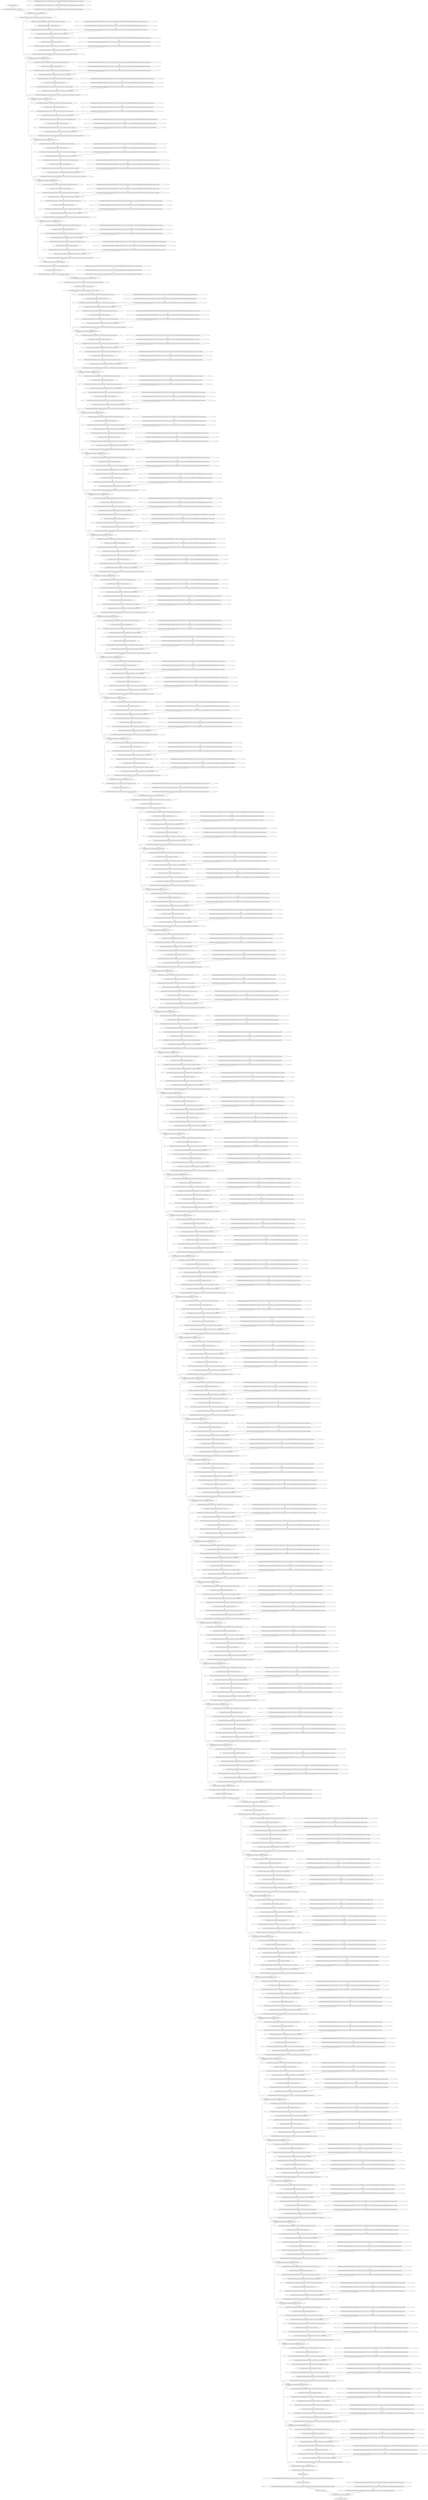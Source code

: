 strict digraph  {
"0 /nncf_model_input_0" [id=0, type=nncf_model_input];
"1 SymmetricQuantizer/symmetric_quantize_0" [id=1, type=symmetric_quantize];
"2 DenseNet/NNCFConv2d[conv1]/ModuleDict[pre_ops]/UpdateWeight[0]/RBSparsifyingWeight[op]/calc_rb_binary_mask_0" [id=2, type=calc_rb_binary_mask];
"3 DenseNet/NNCFConv2d[conv1]/ModuleDict[pre_ops]/UpdateWeight[0]/RBSparsifyingWeight[op]/apply_binary_mask_0" [id=3, type=apply_binary_mask];
"4 DenseNet/NNCFConv2d[conv1]/ModuleDict[pre_ops]/UpdateWeight[1]/SymmetricQuantizer[op]/symmetric_quantize_0" [id=4, type=symmetric_quantize];
"5 DenseNet/NNCFConv2d[conv1]/conv2d_0" [id=5, type=conv2d];
"6 DenseNet/NNCFConv2d[conv1]/SymmetricQuantizer/symmetric_quantize_0" [id=6, type=symmetric_quantize];
"7 DenseNet/Sequential[dense1]/Bottleneck[0]/NNCFBatchNorm2d[bn1]/batch_norm_0" [id=7, type=batch_norm];
"8 DenseNet/Sequential[dense1]/Bottleneck[0]/relu_0" [id=8, type=relu];
"9 DenseNet/Sequential[dense1]/Bottleneck[0]/SymmetricQuantizer/symmetric_quantize_0" [id=9, type=symmetric_quantize];
"10 DenseNet/Sequential[dense1]/Bottleneck[0]/NNCFConv2d[conv1]/ModuleDict[pre_ops]/UpdateWeight[0]/RBSparsifyingWeight[op]/calc_rb_binary_mask_0" [id=10, type=calc_rb_binary_mask];
"11 DenseNet/Sequential[dense1]/Bottleneck[0]/NNCFConv2d[conv1]/ModuleDict[pre_ops]/UpdateWeight[0]/RBSparsifyingWeight[op]/apply_binary_mask_0" [id=11, type=apply_binary_mask];
"12 DenseNet/Sequential[dense1]/Bottleneck[0]/NNCFConv2d[conv1]/ModuleDict[pre_ops]/UpdateWeight[1]/SymmetricQuantizer[op]/symmetric_quantize_0" [id=12, type=symmetric_quantize];
"13 DenseNet/Sequential[dense1]/Bottleneck[0]/NNCFConv2d[conv1]/conv2d_0" [id=13, type=conv2d];
"14 DenseNet/Sequential[dense1]/Bottleneck[0]/NNCFBatchNorm2d[bn2]/batch_norm_0" [id=14, type=batch_norm];
"15 DenseNet/Sequential[dense1]/Bottleneck[0]/relu_1" [id=15, type=relu];
"16 DenseNet/Sequential[dense1]/Bottleneck[0]/SymmetricQuantizer/symmetric_quantize_1" [id=16, type=symmetric_quantize];
"17 DenseNet/Sequential[dense1]/Bottleneck[0]/NNCFConv2d[conv2]/ModuleDict[pre_ops]/UpdateWeight[0]/RBSparsifyingWeight[op]/calc_rb_binary_mask_0" [id=17, type=calc_rb_binary_mask];
"18 DenseNet/Sequential[dense1]/Bottleneck[0]/NNCFConv2d[conv2]/ModuleDict[pre_ops]/UpdateWeight[0]/RBSparsifyingWeight[op]/apply_binary_mask_0" [id=18, type=apply_binary_mask];
"19 DenseNet/Sequential[dense1]/Bottleneck[0]/NNCFConv2d[conv2]/ModuleDict[pre_ops]/UpdateWeight[1]/SymmetricQuantizer[op]/symmetric_quantize_0" [id=19, type=symmetric_quantize];
"20 DenseNet/Sequential[dense1]/Bottleneck[0]/NNCFConv2d[conv2]/conv2d_0" [id=20, type=conv2d];
"21 DenseNet/Sequential[dense1]/Bottleneck[0]/NNCFConv2d[conv2]/SymmetricQuantizer/symmetric_quantize_0" [id=21, type=symmetric_quantize];
"22 DenseNet/Sequential[dense1]/Bottleneck[0]/cat_0" [id=22, type=cat];
"23 DenseNet/Sequential[dense1]/Bottleneck[1]/NNCFBatchNorm2d[bn1]/batch_norm_0" [id=23, type=batch_norm];
"24 DenseNet/Sequential[dense1]/Bottleneck[1]/relu_0" [id=24, type=relu];
"25 DenseNet/Sequential[dense1]/Bottleneck[1]/SymmetricQuantizer/symmetric_quantize_0" [id=25, type=symmetric_quantize];
"26 DenseNet/Sequential[dense1]/Bottleneck[1]/NNCFConv2d[conv1]/ModuleDict[pre_ops]/UpdateWeight[0]/RBSparsifyingWeight[op]/calc_rb_binary_mask_0" [id=26, type=calc_rb_binary_mask];
"27 DenseNet/Sequential[dense1]/Bottleneck[1]/NNCFConv2d[conv1]/ModuleDict[pre_ops]/UpdateWeight[0]/RBSparsifyingWeight[op]/apply_binary_mask_0" [id=27, type=apply_binary_mask];
"28 DenseNet/Sequential[dense1]/Bottleneck[1]/NNCFConv2d[conv1]/ModuleDict[pre_ops]/UpdateWeight[1]/SymmetricQuantizer[op]/symmetric_quantize_0" [id=28, type=symmetric_quantize];
"29 DenseNet/Sequential[dense1]/Bottleneck[1]/NNCFConv2d[conv1]/conv2d_0" [id=29, type=conv2d];
"30 DenseNet/Sequential[dense1]/Bottleneck[1]/NNCFBatchNorm2d[bn2]/batch_norm_0" [id=30, type=batch_norm];
"31 DenseNet/Sequential[dense1]/Bottleneck[1]/relu_1" [id=31, type=relu];
"32 DenseNet/Sequential[dense1]/Bottleneck[1]/SymmetricQuantizer/symmetric_quantize_1" [id=32, type=symmetric_quantize];
"33 DenseNet/Sequential[dense1]/Bottleneck[1]/NNCFConv2d[conv2]/ModuleDict[pre_ops]/UpdateWeight[0]/RBSparsifyingWeight[op]/calc_rb_binary_mask_0" [id=33, type=calc_rb_binary_mask];
"34 DenseNet/Sequential[dense1]/Bottleneck[1]/NNCFConv2d[conv2]/ModuleDict[pre_ops]/UpdateWeight[0]/RBSparsifyingWeight[op]/apply_binary_mask_0" [id=34, type=apply_binary_mask];
"35 DenseNet/Sequential[dense1]/Bottleneck[1]/NNCFConv2d[conv2]/ModuleDict[pre_ops]/UpdateWeight[1]/SymmetricQuantizer[op]/symmetric_quantize_0" [id=35, type=symmetric_quantize];
"36 DenseNet/Sequential[dense1]/Bottleneck[1]/NNCFConv2d[conv2]/conv2d_0" [id=36, type=conv2d];
"37 DenseNet/Sequential[dense1]/Bottleneck[1]/NNCFConv2d[conv2]/SymmetricQuantizer/symmetric_quantize_0" [id=37, type=symmetric_quantize];
"38 DenseNet/Sequential[dense1]/Bottleneck[1]/cat_0" [id=38, type=cat];
"39 DenseNet/Sequential[dense1]/Bottleneck[2]/NNCFBatchNorm2d[bn1]/batch_norm_0" [id=39, type=batch_norm];
"40 DenseNet/Sequential[dense1]/Bottleneck[2]/relu_0" [id=40, type=relu];
"41 DenseNet/Sequential[dense1]/Bottleneck[2]/SymmetricQuantizer/symmetric_quantize_0" [id=41, type=symmetric_quantize];
"42 DenseNet/Sequential[dense1]/Bottleneck[2]/NNCFConv2d[conv1]/ModuleDict[pre_ops]/UpdateWeight[0]/RBSparsifyingWeight[op]/calc_rb_binary_mask_0" [id=42, type=calc_rb_binary_mask];
"43 DenseNet/Sequential[dense1]/Bottleneck[2]/NNCFConv2d[conv1]/ModuleDict[pre_ops]/UpdateWeight[0]/RBSparsifyingWeight[op]/apply_binary_mask_0" [id=43, type=apply_binary_mask];
"44 DenseNet/Sequential[dense1]/Bottleneck[2]/NNCFConv2d[conv1]/ModuleDict[pre_ops]/UpdateWeight[1]/SymmetricQuantizer[op]/symmetric_quantize_0" [id=44, type=symmetric_quantize];
"45 DenseNet/Sequential[dense1]/Bottleneck[2]/NNCFConv2d[conv1]/conv2d_0" [id=45, type=conv2d];
"46 DenseNet/Sequential[dense1]/Bottleneck[2]/NNCFBatchNorm2d[bn2]/batch_norm_0" [id=46, type=batch_norm];
"47 DenseNet/Sequential[dense1]/Bottleneck[2]/relu_1" [id=47, type=relu];
"48 DenseNet/Sequential[dense1]/Bottleneck[2]/SymmetricQuantizer/symmetric_quantize_1" [id=48, type=symmetric_quantize];
"49 DenseNet/Sequential[dense1]/Bottleneck[2]/NNCFConv2d[conv2]/ModuleDict[pre_ops]/UpdateWeight[0]/RBSparsifyingWeight[op]/calc_rb_binary_mask_0" [id=49, type=calc_rb_binary_mask];
"50 DenseNet/Sequential[dense1]/Bottleneck[2]/NNCFConv2d[conv2]/ModuleDict[pre_ops]/UpdateWeight[0]/RBSparsifyingWeight[op]/apply_binary_mask_0" [id=50, type=apply_binary_mask];
"51 DenseNet/Sequential[dense1]/Bottleneck[2]/NNCFConv2d[conv2]/ModuleDict[pre_ops]/UpdateWeight[1]/SymmetricQuantizer[op]/symmetric_quantize_0" [id=51, type=symmetric_quantize];
"52 DenseNet/Sequential[dense1]/Bottleneck[2]/NNCFConv2d[conv2]/conv2d_0" [id=52, type=conv2d];
"53 DenseNet/Sequential[dense1]/Bottleneck[2]/NNCFConv2d[conv2]/SymmetricQuantizer/symmetric_quantize_0" [id=53, type=symmetric_quantize];
"54 DenseNet/Sequential[dense1]/Bottleneck[2]/cat_0" [id=54, type=cat];
"55 DenseNet/Sequential[dense1]/Bottleneck[3]/NNCFBatchNorm2d[bn1]/batch_norm_0" [id=55, type=batch_norm];
"56 DenseNet/Sequential[dense1]/Bottleneck[3]/relu_0" [id=56, type=relu];
"57 DenseNet/Sequential[dense1]/Bottleneck[3]/SymmetricQuantizer/symmetric_quantize_0" [id=57, type=symmetric_quantize];
"58 DenseNet/Sequential[dense1]/Bottleneck[3]/NNCFConv2d[conv1]/ModuleDict[pre_ops]/UpdateWeight[0]/RBSparsifyingWeight[op]/calc_rb_binary_mask_0" [id=58, type=calc_rb_binary_mask];
"59 DenseNet/Sequential[dense1]/Bottleneck[3]/NNCFConv2d[conv1]/ModuleDict[pre_ops]/UpdateWeight[0]/RBSparsifyingWeight[op]/apply_binary_mask_0" [id=59, type=apply_binary_mask];
"60 DenseNet/Sequential[dense1]/Bottleneck[3]/NNCFConv2d[conv1]/ModuleDict[pre_ops]/UpdateWeight[1]/SymmetricQuantizer[op]/symmetric_quantize_0" [id=60, type=symmetric_quantize];
"61 DenseNet/Sequential[dense1]/Bottleneck[3]/NNCFConv2d[conv1]/conv2d_0" [id=61, type=conv2d];
"62 DenseNet/Sequential[dense1]/Bottleneck[3]/NNCFBatchNorm2d[bn2]/batch_norm_0" [id=62, type=batch_norm];
"63 DenseNet/Sequential[dense1]/Bottleneck[3]/relu_1" [id=63, type=relu];
"64 DenseNet/Sequential[dense1]/Bottleneck[3]/SymmetricQuantizer/symmetric_quantize_1" [id=64, type=symmetric_quantize];
"65 DenseNet/Sequential[dense1]/Bottleneck[3]/NNCFConv2d[conv2]/ModuleDict[pre_ops]/UpdateWeight[0]/RBSparsifyingWeight[op]/calc_rb_binary_mask_0" [id=65, type=calc_rb_binary_mask];
"66 DenseNet/Sequential[dense1]/Bottleneck[3]/NNCFConv2d[conv2]/ModuleDict[pre_ops]/UpdateWeight[0]/RBSparsifyingWeight[op]/apply_binary_mask_0" [id=66, type=apply_binary_mask];
"67 DenseNet/Sequential[dense1]/Bottleneck[3]/NNCFConv2d[conv2]/ModuleDict[pre_ops]/UpdateWeight[1]/SymmetricQuantizer[op]/symmetric_quantize_0" [id=67, type=symmetric_quantize];
"68 DenseNet/Sequential[dense1]/Bottleneck[3]/NNCFConv2d[conv2]/conv2d_0" [id=68, type=conv2d];
"69 DenseNet/Sequential[dense1]/Bottleneck[3]/NNCFConv2d[conv2]/SymmetricQuantizer/symmetric_quantize_0" [id=69, type=symmetric_quantize];
"70 DenseNet/Sequential[dense1]/Bottleneck[3]/cat_0" [id=70, type=cat];
"71 DenseNet/Sequential[dense1]/Bottleneck[4]/NNCFBatchNorm2d[bn1]/batch_norm_0" [id=71, type=batch_norm];
"72 DenseNet/Sequential[dense1]/Bottleneck[4]/relu_0" [id=72, type=relu];
"73 DenseNet/Sequential[dense1]/Bottleneck[4]/SymmetricQuantizer/symmetric_quantize_0" [id=73, type=symmetric_quantize];
"74 DenseNet/Sequential[dense1]/Bottleneck[4]/NNCFConv2d[conv1]/ModuleDict[pre_ops]/UpdateWeight[0]/RBSparsifyingWeight[op]/calc_rb_binary_mask_0" [id=74, type=calc_rb_binary_mask];
"75 DenseNet/Sequential[dense1]/Bottleneck[4]/NNCFConv2d[conv1]/ModuleDict[pre_ops]/UpdateWeight[0]/RBSparsifyingWeight[op]/apply_binary_mask_0" [id=75, type=apply_binary_mask];
"76 DenseNet/Sequential[dense1]/Bottleneck[4]/NNCFConv2d[conv1]/ModuleDict[pre_ops]/UpdateWeight[1]/SymmetricQuantizer[op]/symmetric_quantize_0" [id=76, type=symmetric_quantize];
"77 DenseNet/Sequential[dense1]/Bottleneck[4]/NNCFConv2d[conv1]/conv2d_0" [id=77, type=conv2d];
"78 DenseNet/Sequential[dense1]/Bottleneck[4]/NNCFBatchNorm2d[bn2]/batch_norm_0" [id=78, type=batch_norm];
"79 DenseNet/Sequential[dense1]/Bottleneck[4]/relu_1" [id=79, type=relu];
"80 DenseNet/Sequential[dense1]/Bottleneck[4]/SymmetricQuantizer/symmetric_quantize_1" [id=80, type=symmetric_quantize];
"81 DenseNet/Sequential[dense1]/Bottleneck[4]/NNCFConv2d[conv2]/ModuleDict[pre_ops]/UpdateWeight[0]/RBSparsifyingWeight[op]/calc_rb_binary_mask_0" [id=81, type=calc_rb_binary_mask];
"82 DenseNet/Sequential[dense1]/Bottleneck[4]/NNCFConv2d[conv2]/ModuleDict[pre_ops]/UpdateWeight[0]/RBSparsifyingWeight[op]/apply_binary_mask_0" [id=82, type=apply_binary_mask];
"83 DenseNet/Sequential[dense1]/Bottleneck[4]/NNCFConv2d[conv2]/ModuleDict[pre_ops]/UpdateWeight[1]/SymmetricQuantizer[op]/symmetric_quantize_0" [id=83, type=symmetric_quantize];
"84 DenseNet/Sequential[dense1]/Bottleneck[4]/NNCFConv2d[conv2]/conv2d_0" [id=84, type=conv2d];
"85 DenseNet/Sequential[dense1]/Bottleneck[4]/NNCFConv2d[conv2]/SymmetricQuantizer/symmetric_quantize_0" [id=85, type=symmetric_quantize];
"86 DenseNet/Sequential[dense1]/Bottleneck[4]/cat_0" [id=86, type=cat];
"87 DenseNet/Sequential[dense1]/Bottleneck[5]/NNCFBatchNorm2d[bn1]/batch_norm_0" [id=87, type=batch_norm];
"88 DenseNet/Sequential[dense1]/Bottleneck[5]/relu_0" [id=88, type=relu];
"89 DenseNet/Sequential[dense1]/Bottleneck[5]/SymmetricQuantizer/symmetric_quantize_0" [id=89, type=symmetric_quantize];
"90 DenseNet/Sequential[dense1]/Bottleneck[5]/NNCFConv2d[conv1]/ModuleDict[pre_ops]/UpdateWeight[0]/RBSparsifyingWeight[op]/calc_rb_binary_mask_0" [id=90, type=calc_rb_binary_mask];
"91 DenseNet/Sequential[dense1]/Bottleneck[5]/NNCFConv2d[conv1]/ModuleDict[pre_ops]/UpdateWeight[0]/RBSparsifyingWeight[op]/apply_binary_mask_0" [id=91, type=apply_binary_mask];
"92 DenseNet/Sequential[dense1]/Bottleneck[5]/NNCFConv2d[conv1]/ModuleDict[pre_ops]/UpdateWeight[1]/SymmetricQuantizer[op]/symmetric_quantize_0" [id=92, type=symmetric_quantize];
"93 DenseNet/Sequential[dense1]/Bottleneck[5]/NNCFConv2d[conv1]/conv2d_0" [id=93, type=conv2d];
"94 DenseNet/Sequential[dense1]/Bottleneck[5]/NNCFBatchNorm2d[bn2]/batch_norm_0" [id=94, type=batch_norm];
"95 DenseNet/Sequential[dense1]/Bottleneck[5]/relu_1" [id=95, type=relu];
"96 DenseNet/Sequential[dense1]/Bottleneck[5]/SymmetricQuantizer/symmetric_quantize_1" [id=96, type=symmetric_quantize];
"97 DenseNet/Sequential[dense1]/Bottleneck[5]/NNCFConv2d[conv2]/ModuleDict[pre_ops]/UpdateWeight[0]/RBSparsifyingWeight[op]/calc_rb_binary_mask_0" [id=97, type=calc_rb_binary_mask];
"98 DenseNet/Sequential[dense1]/Bottleneck[5]/NNCFConv2d[conv2]/ModuleDict[pre_ops]/UpdateWeight[0]/RBSparsifyingWeight[op]/apply_binary_mask_0" [id=98, type=apply_binary_mask];
"99 DenseNet/Sequential[dense1]/Bottleneck[5]/NNCFConv2d[conv2]/ModuleDict[pre_ops]/UpdateWeight[1]/SymmetricQuantizer[op]/symmetric_quantize_0" [id=99, type=symmetric_quantize];
"100 DenseNet/Sequential[dense1]/Bottleneck[5]/NNCFConv2d[conv2]/conv2d_0" [id=100, type=conv2d];
"101 DenseNet/Sequential[dense1]/Bottleneck[5]/NNCFConv2d[conv2]/SymmetricQuantizer/symmetric_quantize_0" [id=101, type=symmetric_quantize];
"102 DenseNet/Sequential[dense1]/Bottleneck[5]/cat_0" [id=102, type=cat];
"103 DenseNet/Transition[trans1]/NNCFBatchNorm2d[bn]/batch_norm_0" [id=103, type=batch_norm];
"104 DenseNet/Transition[trans1]/relu_0" [id=104, type=relu];
"105 DenseNet/Transition[trans1]/SymmetricQuantizer/symmetric_quantize_0" [id=105, type=symmetric_quantize];
"106 DenseNet/Transition[trans1]/NNCFConv2d[conv]/ModuleDict[pre_ops]/UpdateWeight[0]/RBSparsifyingWeight[op]/calc_rb_binary_mask_0" [id=106, type=calc_rb_binary_mask];
"107 DenseNet/Transition[trans1]/NNCFConv2d[conv]/ModuleDict[pre_ops]/UpdateWeight[0]/RBSparsifyingWeight[op]/apply_binary_mask_0" [id=107, type=apply_binary_mask];
"108 DenseNet/Transition[trans1]/NNCFConv2d[conv]/ModuleDict[pre_ops]/UpdateWeight[1]/SymmetricQuantizer[op]/symmetric_quantize_0" [id=108, type=symmetric_quantize];
"109 DenseNet/Transition[trans1]/NNCFConv2d[conv]/conv2d_0" [id=109, type=conv2d];
"110 DenseNet/Transition[trans1]/NNCFConv2d[conv]/SymmetricQuantizer/symmetric_quantize_0" [id=110, type=symmetric_quantize];
"111 DenseNet/Transition[trans1]/avg_pool2d_0" [id=111, type=avg_pool2d];
"112 DenseNet/Transition[trans1]/SymmetricQuantizer/symmetric_quantize_1" [id=112, type=symmetric_quantize];
"113 DenseNet/Sequential[dense2]/Bottleneck[0]/NNCFBatchNorm2d[bn1]/batch_norm_0" [id=113, type=batch_norm];
"114 DenseNet/Sequential[dense2]/Bottleneck[0]/relu_0" [id=114, type=relu];
"115 DenseNet/Sequential[dense2]/Bottleneck[0]/SymmetricQuantizer/symmetric_quantize_0" [id=115, type=symmetric_quantize];
"116 DenseNet/Sequential[dense2]/Bottleneck[0]/NNCFConv2d[conv1]/ModuleDict[pre_ops]/UpdateWeight[0]/RBSparsifyingWeight[op]/calc_rb_binary_mask_0" [id=116, type=calc_rb_binary_mask];
"117 DenseNet/Sequential[dense2]/Bottleneck[0]/NNCFConv2d[conv1]/ModuleDict[pre_ops]/UpdateWeight[0]/RBSparsifyingWeight[op]/apply_binary_mask_0" [id=117, type=apply_binary_mask];
"118 DenseNet/Sequential[dense2]/Bottleneck[0]/NNCFConv2d[conv1]/ModuleDict[pre_ops]/UpdateWeight[1]/SymmetricQuantizer[op]/symmetric_quantize_0" [id=118, type=symmetric_quantize];
"119 DenseNet/Sequential[dense2]/Bottleneck[0]/NNCFConv2d[conv1]/conv2d_0" [id=119, type=conv2d];
"120 DenseNet/Sequential[dense2]/Bottleneck[0]/NNCFBatchNorm2d[bn2]/batch_norm_0" [id=120, type=batch_norm];
"121 DenseNet/Sequential[dense2]/Bottleneck[0]/relu_1" [id=121, type=relu];
"122 DenseNet/Sequential[dense2]/Bottleneck[0]/SymmetricQuantizer/symmetric_quantize_1" [id=122, type=symmetric_quantize];
"123 DenseNet/Sequential[dense2]/Bottleneck[0]/NNCFConv2d[conv2]/ModuleDict[pre_ops]/UpdateWeight[0]/RBSparsifyingWeight[op]/calc_rb_binary_mask_0" [id=123, type=calc_rb_binary_mask];
"124 DenseNet/Sequential[dense2]/Bottleneck[0]/NNCFConv2d[conv2]/ModuleDict[pre_ops]/UpdateWeight[0]/RBSparsifyingWeight[op]/apply_binary_mask_0" [id=124, type=apply_binary_mask];
"125 DenseNet/Sequential[dense2]/Bottleneck[0]/NNCFConv2d[conv2]/ModuleDict[pre_ops]/UpdateWeight[1]/SymmetricQuantizer[op]/symmetric_quantize_0" [id=125, type=symmetric_quantize];
"126 DenseNet/Sequential[dense2]/Bottleneck[0]/NNCFConv2d[conv2]/conv2d_0" [id=126, type=conv2d];
"127 DenseNet/Sequential[dense2]/Bottleneck[0]/NNCFConv2d[conv2]/SymmetricQuantizer/symmetric_quantize_0" [id=127, type=symmetric_quantize];
"128 DenseNet/Sequential[dense2]/Bottleneck[0]/cat_0" [id=128, type=cat];
"129 DenseNet/Sequential[dense2]/Bottleneck[1]/NNCFBatchNorm2d[bn1]/batch_norm_0" [id=129, type=batch_norm];
"130 DenseNet/Sequential[dense2]/Bottleneck[1]/relu_0" [id=130, type=relu];
"131 DenseNet/Sequential[dense2]/Bottleneck[1]/SymmetricQuantizer/symmetric_quantize_0" [id=131, type=symmetric_quantize];
"132 DenseNet/Sequential[dense2]/Bottleneck[1]/NNCFConv2d[conv1]/ModuleDict[pre_ops]/UpdateWeight[0]/RBSparsifyingWeight[op]/calc_rb_binary_mask_0" [id=132, type=calc_rb_binary_mask];
"133 DenseNet/Sequential[dense2]/Bottleneck[1]/NNCFConv2d[conv1]/ModuleDict[pre_ops]/UpdateWeight[0]/RBSparsifyingWeight[op]/apply_binary_mask_0" [id=133, type=apply_binary_mask];
"134 DenseNet/Sequential[dense2]/Bottleneck[1]/NNCFConv2d[conv1]/ModuleDict[pre_ops]/UpdateWeight[1]/SymmetricQuantizer[op]/symmetric_quantize_0" [id=134, type=symmetric_quantize];
"135 DenseNet/Sequential[dense2]/Bottleneck[1]/NNCFConv2d[conv1]/conv2d_0" [id=135, type=conv2d];
"136 DenseNet/Sequential[dense2]/Bottleneck[1]/NNCFBatchNorm2d[bn2]/batch_norm_0" [id=136, type=batch_norm];
"137 DenseNet/Sequential[dense2]/Bottleneck[1]/relu_1" [id=137, type=relu];
"138 DenseNet/Sequential[dense2]/Bottleneck[1]/SymmetricQuantizer/symmetric_quantize_1" [id=138, type=symmetric_quantize];
"139 DenseNet/Sequential[dense2]/Bottleneck[1]/NNCFConv2d[conv2]/ModuleDict[pre_ops]/UpdateWeight[0]/RBSparsifyingWeight[op]/calc_rb_binary_mask_0" [id=139, type=calc_rb_binary_mask];
"140 DenseNet/Sequential[dense2]/Bottleneck[1]/NNCFConv2d[conv2]/ModuleDict[pre_ops]/UpdateWeight[0]/RBSparsifyingWeight[op]/apply_binary_mask_0" [id=140, type=apply_binary_mask];
"141 DenseNet/Sequential[dense2]/Bottleneck[1]/NNCFConv2d[conv2]/ModuleDict[pre_ops]/UpdateWeight[1]/SymmetricQuantizer[op]/symmetric_quantize_0" [id=141, type=symmetric_quantize];
"142 DenseNet/Sequential[dense2]/Bottleneck[1]/NNCFConv2d[conv2]/conv2d_0" [id=142, type=conv2d];
"143 DenseNet/Sequential[dense2]/Bottleneck[1]/NNCFConv2d[conv2]/SymmetricQuantizer/symmetric_quantize_0" [id=143, type=symmetric_quantize];
"144 DenseNet/Sequential[dense2]/Bottleneck[1]/cat_0" [id=144, type=cat];
"145 DenseNet/Sequential[dense2]/Bottleneck[2]/NNCFBatchNorm2d[bn1]/batch_norm_0" [id=145, type=batch_norm];
"146 DenseNet/Sequential[dense2]/Bottleneck[2]/relu_0" [id=146, type=relu];
"147 DenseNet/Sequential[dense2]/Bottleneck[2]/SymmetricQuantizer/symmetric_quantize_0" [id=147, type=symmetric_quantize];
"148 DenseNet/Sequential[dense2]/Bottleneck[2]/NNCFConv2d[conv1]/ModuleDict[pre_ops]/UpdateWeight[0]/RBSparsifyingWeight[op]/calc_rb_binary_mask_0" [id=148, type=calc_rb_binary_mask];
"149 DenseNet/Sequential[dense2]/Bottleneck[2]/NNCFConv2d[conv1]/ModuleDict[pre_ops]/UpdateWeight[0]/RBSparsifyingWeight[op]/apply_binary_mask_0" [id=149, type=apply_binary_mask];
"150 DenseNet/Sequential[dense2]/Bottleneck[2]/NNCFConv2d[conv1]/ModuleDict[pre_ops]/UpdateWeight[1]/SymmetricQuantizer[op]/symmetric_quantize_0" [id=150, type=symmetric_quantize];
"151 DenseNet/Sequential[dense2]/Bottleneck[2]/NNCFConv2d[conv1]/conv2d_0" [id=151, type=conv2d];
"152 DenseNet/Sequential[dense2]/Bottleneck[2]/NNCFBatchNorm2d[bn2]/batch_norm_0" [id=152, type=batch_norm];
"153 DenseNet/Sequential[dense2]/Bottleneck[2]/relu_1" [id=153, type=relu];
"154 DenseNet/Sequential[dense2]/Bottleneck[2]/SymmetricQuantizer/symmetric_quantize_1" [id=154, type=symmetric_quantize];
"155 DenseNet/Sequential[dense2]/Bottleneck[2]/NNCFConv2d[conv2]/ModuleDict[pre_ops]/UpdateWeight[0]/RBSparsifyingWeight[op]/calc_rb_binary_mask_0" [id=155, type=calc_rb_binary_mask];
"156 DenseNet/Sequential[dense2]/Bottleneck[2]/NNCFConv2d[conv2]/ModuleDict[pre_ops]/UpdateWeight[0]/RBSparsifyingWeight[op]/apply_binary_mask_0" [id=156, type=apply_binary_mask];
"157 DenseNet/Sequential[dense2]/Bottleneck[2]/NNCFConv2d[conv2]/ModuleDict[pre_ops]/UpdateWeight[1]/SymmetricQuantizer[op]/symmetric_quantize_0" [id=157, type=symmetric_quantize];
"158 DenseNet/Sequential[dense2]/Bottleneck[2]/NNCFConv2d[conv2]/conv2d_0" [id=158, type=conv2d];
"159 DenseNet/Sequential[dense2]/Bottleneck[2]/NNCFConv2d[conv2]/SymmetricQuantizer/symmetric_quantize_0" [id=159, type=symmetric_quantize];
"160 DenseNet/Sequential[dense2]/Bottleneck[2]/cat_0" [id=160, type=cat];
"161 DenseNet/Sequential[dense2]/Bottleneck[3]/NNCFBatchNorm2d[bn1]/batch_norm_0" [id=161, type=batch_norm];
"162 DenseNet/Sequential[dense2]/Bottleneck[3]/relu_0" [id=162, type=relu];
"163 DenseNet/Sequential[dense2]/Bottleneck[3]/SymmetricQuantizer/symmetric_quantize_0" [id=163, type=symmetric_quantize];
"164 DenseNet/Sequential[dense2]/Bottleneck[3]/NNCFConv2d[conv1]/ModuleDict[pre_ops]/UpdateWeight[0]/RBSparsifyingWeight[op]/calc_rb_binary_mask_0" [id=164, type=calc_rb_binary_mask];
"165 DenseNet/Sequential[dense2]/Bottleneck[3]/NNCFConv2d[conv1]/ModuleDict[pre_ops]/UpdateWeight[0]/RBSparsifyingWeight[op]/apply_binary_mask_0" [id=165, type=apply_binary_mask];
"166 DenseNet/Sequential[dense2]/Bottleneck[3]/NNCFConv2d[conv1]/ModuleDict[pre_ops]/UpdateWeight[1]/SymmetricQuantizer[op]/symmetric_quantize_0" [id=166, type=symmetric_quantize];
"167 DenseNet/Sequential[dense2]/Bottleneck[3]/NNCFConv2d[conv1]/conv2d_0" [id=167, type=conv2d];
"168 DenseNet/Sequential[dense2]/Bottleneck[3]/NNCFBatchNorm2d[bn2]/batch_norm_0" [id=168, type=batch_norm];
"169 DenseNet/Sequential[dense2]/Bottleneck[3]/relu_1" [id=169, type=relu];
"170 DenseNet/Sequential[dense2]/Bottleneck[3]/SymmetricQuantizer/symmetric_quantize_1" [id=170, type=symmetric_quantize];
"171 DenseNet/Sequential[dense2]/Bottleneck[3]/NNCFConv2d[conv2]/ModuleDict[pre_ops]/UpdateWeight[0]/RBSparsifyingWeight[op]/calc_rb_binary_mask_0" [id=171, type=calc_rb_binary_mask];
"172 DenseNet/Sequential[dense2]/Bottleneck[3]/NNCFConv2d[conv2]/ModuleDict[pre_ops]/UpdateWeight[0]/RBSparsifyingWeight[op]/apply_binary_mask_0" [id=172, type=apply_binary_mask];
"173 DenseNet/Sequential[dense2]/Bottleneck[3]/NNCFConv2d[conv2]/ModuleDict[pre_ops]/UpdateWeight[1]/SymmetricQuantizer[op]/symmetric_quantize_0" [id=173, type=symmetric_quantize];
"174 DenseNet/Sequential[dense2]/Bottleneck[3]/NNCFConv2d[conv2]/conv2d_0" [id=174, type=conv2d];
"175 DenseNet/Sequential[dense2]/Bottleneck[3]/NNCFConv2d[conv2]/SymmetricQuantizer/symmetric_quantize_0" [id=175, type=symmetric_quantize];
"176 DenseNet/Sequential[dense2]/Bottleneck[3]/cat_0" [id=176, type=cat];
"177 DenseNet/Sequential[dense2]/Bottleneck[4]/NNCFBatchNorm2d[bn1]/batch_norm_0" [id=177, type=batch_norm];
"178 DenseNet/Sequential[dense2]/Bottleneck[4]/relu_0" [id=178, type=relu];
"179 DenseNet/Sequential[dense2]/Bottleneck[4]/SymmetricQuantizer/symmetric_quantize_0" [id=179, type=symmetric_quantize];
"180 DenseNet/Sequential[dense2]/Bottleneck[4]/NNCFConv2d[conv1]/ModuleDict[pre_ops]/UpdateWeight[0]/RBSparsifyingWeight[op]/calc_rb_binary_mask_0" [id=180, type=calc_rb_binary_mask];
"181 DenseNet/Sequential[dense2]/Bottleneck[4]/NNCFConv2d[conv1]/ModuleDict[pre_ops]/UpdateWeight[0]/RBSparsifyingWeight[op]/apply_binary_mask_0" [id=181, type=apply_binary_mask];
"182 DenseNet/Sequential[dense2]/Bottleneck[4]/NNCFConv2d[conv1]/ModuleDict[pre_ops]/UpdateWeight[1]/SymmetricQuantizer[op]/symmetric_quantize_0" [id=182, type=symmetric_quantize];
"183 DenseNet/Sequential[dense2]/Bottleneck[4]/NNCFConv2d[conv1]/conv2d_0" [id=183, type=conv2d];
"184 DenseNet/Sequential[dense2]/Bottleneck[4]/NNCFBatchNorm2d[bn2]/batch_norm_0" [id=184, type=batch_norm];
"185 DenseNet/Sequential[dense2]/Bottleneck[4]/relu_1" [id=185, type=relu];
"186 DenseNet/Sequential[dense2]/Bottleneck[4]/SymmetricQuantizer/symmetric_quantize_1" [id=186, type=symmetric_quantize];
"187 DenseNet/Sequential[dense2]/Bottleneck[4]/NNCFConv2d[conv2]/ModuleDict[pre_ops]/UpdateWeight[0]/RBSparsifyingWeight[op]/calc_rb_binary_mask_0" [id=187, type=calc_rb_binary_mask];
"188 DenseNet/Sequential[dense2]/Bottleneck[4]/NNCFConv2d[conv2]/ModuleDict[pre_ops]/UpdateWeight[0]/RBSparsifyingWeight[op]/apply_binary_mask_0" [id=188, type=apply_binary_mask];
"189 DenseNet/Sequential[dense2]/Bottleneck[4]/NNCFConv2d[conv2]/ModuleDict[pre_ops]/UpdateWeight[1]/SymmetricQuantizer[op]/symmetric_quantize_0" [id=189, type=symmetric_quantize];
"190 DenseNet/Sequential[dense2]/Bottleneck[4]/NNCFConv2d[conv2]/conv2d_0" [id=190, type=conv2d];
"191 DenseNet/Sequential[dense2]/Bottleneck[4]/NNCFConv2d[conv2]/SymmetricQuantizer/symmetric_quantize_0" [id=191, type=symmetric_quantize];
"192 DenseNet/Sequential[dense2]/Bottleneck[4]/cat_0" [id=192, type=cat];
"193 DenseNet/Sequential[dense2]/Bottleneck[5]/NNCFBatchNorm2d[bn1]/batch_norm_0" [id=193, type=batch_norm];
"194 DenseNet/Sequential[dense2]/Bottleneck[5]/relu_0" [id=194, type=relu];
"195 DenseNet/Sequential[dense2]/Bottleneck[5]/SymmetricQuantizer/symmetric_quantize_0" [id=195, type=symmetric_quantize];
"196 DenseNet/Sequential[dense2]/Bottleneck[5]/NNCFConv2d[conv1]/ModuleDict[pre_ops]/UpdateWeight[0]/RBSparsifyingWeight[op]/calc_rb_binary_mask_0" [id=196, type=calc_rb_binary_mask];
"197 DenseNet/Sequential[dense2]/Bottleneck[5]/NNCFConv2d[conv1]/ModuleDict[pre_ops]/UpdateWeight[0]/RBSparsifyingWeight[op]/apply_binary_mask_0" [id=197, type=apply_binary_mask];
"198 DenseNet/Sequential[dense2]/Bottleneck[5]/NNCFConv2d[conv1]/ModuleDict[pre_ops]/UpdateWeight[1]/SymmetricQuantizer[op]/symmetric_quantize_0" [id=198, type=symmetric_quantize];
"199 DenseNet/Sequential[dense2]/Bottleneck[5]/NNCFConv2d[conv1]/conv2d_0" [id=199, type=conv2d];
"200 DenseNet/Sequential[dense2]/Bottleneck[5]/NNCFBatchNorm2d[bn2]/batch_norm_0" [id=200, type=batch_norm];
"201 DenseNet/Sequential[dense2]/Bottleneck[5]/relu_1" [id=201, type=relu];
"202 DenseNet/Sequential[dense2]/Bottleneck[5]/SymmetricQuantizer/symmetric_quantize_1" [id=202, type=symmetric_quantize];
"203 DenseNet/Sequential[dense2]/Bottleneck[5]/NNCFConv2d[conv2]/ModuleDict[pre_ops]/UpdateWeight[0]/RBSparsifyingWeight[op]/calc_rb_binary_mask_0" [id=203, type=calc_rb_binary_mask];
"204 DenseNet/Sequential[dense2]/Bottleneck[5]/NNCFConv2d[conv2]/ModuleDict[pre_ops]/UpdateWeight[0]/RBSparsifyingWeight[op]/apply_binary_mask_0" [id=204, type=apply_binary_mask];
"205 DenseNet/Sequential[dense2]/Bottleneck[5]/NNCFConv2d[conv2]/ModuleDict[pre_ops]/UpdateWeight[1]/SymmetricQuantizer[op]/symmetric_quantize_0" [id=205, type=symmetric_quantize];
"206 DenseNet/Sequential[dense2]/Bottleneck[5]/NNCFConv2d[conv2]/conv2d_0" [id=206, type=conv2d];
"207 DenseNet/Sequential[dense2]/Bottleneck[5]/NNCFConv2d[conv2]/SymmetricQuantizer/symmetric_quantize_0" [id=207, type=symmetric_quantize];
"208 DenseNet/Sequential[dense2]/Bottleneck[5]/cat_0" [id=208, type=cat];
"209 DenseNet/Sequential[dense2]/Bottleneck[6]/NNCFBatchNorm2d[bn1]/batch_norm_0" [id=209, type=batch_norm];
"210 DenseNet/Sequential[dense2]/Bottleneck[6]/relu_0" [id=210, type=relu];
"211 DenseNet/Sequential[dense2]/Bottleneck[6]/SymmetricQuantizer/symmetric_quantize_0" [id=211, type=symmetric_quantize];
"212 DenseNet/Sequential[dense2]/Bottleneck[6]/NNCFConv2d[conv1]/ModuleDict[pre_ops]/UpdateWeight[0]/RBSparsifyingWeight[op]/calc_rb_binary_mask_0" [id=212, type=calc_rb_binary_mask];
"213 DenseNet/Sequential[dense2]/Bottleneck[6]/NNCFConv2d[conv1]/ModuleDict[pre_ops]/UpdateWeight[0]/RBSparsifyingWeight[op]/apply_binary_mask_0" [id=213, type=apply_binary_mask];
"214 DenseNet/Sequential[dense2]/Bottleneck[6]/NNCFConv2d[conv1]/ModuleDict[pre_ops]/UpdateWeight[1]/SymmetricQuantizer[op]/symmetric_quantize_0" [id=214, type=symmetric_quantize];
"215 DenseNet/Sequential[dense2]/Bottleneck[6]/NNCFConv2d[conv1]/conv2d_0" [id=215, type=conv2d];
"216 DenseNet/Sequential[dense2]/Bottleneck[6]/NNCFBatchNorm2d[bn2]/batch_norm_0" [id=216, type=batch_norm];
"217 DenseNet/Sequential[dense2]/Bottleneck[6]/relu_1" [id=217, type=relu];
"218 DenseNet/Sequential[dense2]/Bottleneck[6]/SymmetricQuantizer/symmetric_quantize_1" [id=218, type=symmetric_quantize];
"219 DenseNet/Sequential[dense2]/Bottleneck[6]/NNCFConv2d[conv2]/ModuleDict[pre_ops]/UpdateWeight[0]/RBSparsifyingWeight[op]/calc_rb_binary_mask_0" [id=219, type=calc_rb_binary_mask];
"220 DenseNet/Sequential[dense2]/Bottleneck[6]/NNCFConv2d[conv2]/ModuleDict[pre_ops]/UpdateWeight[0]/RBSparsifyingWeight[op]/apply_binary_mask_0" [id=220, type=apply_binary_mask];
"221 DenseNet/Sequential[dense2]/Bottleneck[6]/NNCFConv2d[conv2]/ModuleDict[pre_ops]/UpdateWeight[1]/SymmetricQuantizer[op]/symmetric_quantize_0" [id=221, type=symmetric_quantize];
"222 DenseNet/Sequential[dense2]/Bottleneck[6]/NNCFConv2d[conv2]/conv2d_0" [id=222, type=conv2d];
"223 DenseNet/Sequential[dense2]/Bottleneck[6]/NNCFConv2d[conv2]/SymmetricQuantizer/symmetric_quantize_0" [id=223, type=symmetric_quantize];
"224 DenseNet/Sequential[dense2]/Bottleneck[6]/cat_0" [id=224, type=cat];
"225 DenseNet/Sequential[dense2]/Bottleneck[7]/NNCFBatchNorm2d[bn1]/batch_norm_0" [id=225, type=batch_norm];
"226 DenseNet/Sequential[dense2]/Bottleneck[7]/relu_0" [id=226, type=relu];
"227 DenseNet/Sequential[dense2]/Bottleneck[7]/SymmetricQuantizer/symmetric_quantize_0" [id=227, type=symmetric_quantize];
"228 DenseNet/Sequential[dense2]/Bottleneck[7]/NNCFConv2d[conv1]/ModuleDict[pre_ops]/UpdateWeight[0]/RBSparsifyingWeight[op]/calc_rb_binary_mask_0" [id=228, type=calc_rb_binary_mask];
"229 DenseNet/Sequential[dense2]/Bottleneck[7]/NNCFConv2d[conv1]/ModuleDict[pre_ops]/UpdateWeight[0]/RBSparsifyingWeight[op]/apply_binary_mask_0" [id=229, type=apply_binary_mask];
"230 DenseNet/Sequential[dense2]/Bottleneck[7]/NNCFConv2d[conv1]/ModuleDict[pre_ops]/UpdateWeight[1]/SymmetricQuantizer[op]/symmetric_quantize_0" [id=230, type=symmetric_quantize];
"231 DenseNet/Sequential[dense2]/Bottleneck[7]/NNCFConv2d[conv1]/conv2d_0" [id=231, type=conv2d];
"232 DenseNet/Sequential[dense2]/Bottleneck[7]/NNCFBatchNorm2d[bn2]/batch_norm_0" [id=232, type=batch_norm];
"233 DenseNet/Sequential[dense2]/Bottleneck[7]/relu_1" [id=233, type=relu];
"234 DenseNet/Sequential[dense2]/Bottleneck[7]/SymmetricQuantizer/symmetric_quantize_1" [id=234, type=symmetric_quantize];
"235 DenseNet/Sequential[dense2]/Bottleneck[7]/NNCFConv2d[conv2]/ModuleDict[pre_ops]/UpdateWeight[0]/RBSparsifyingWeight[op]/calc_rb_binary_mask_0" [id=235, type=calc_rb_binary_mask];
"236 DenseNet/Sequential[dense2]/Bottleneck[7]/NNCFConv2d[conv2]/ModuleDict[pre_ops]/UpdateWeight[0]/RBSparsifyingWeight[op]/apply_binary_mask_0" [id=236, type=apply_binary_mask];
"237 DenseNet/Sequential[dense2]/Bottleneck[7]/NNCFConv2d[conv2]/ModuleDict[pre_ops]/UpdateWeight[1]/SymmetricQuantizer[op]/symmetric_quantize_0" [id=237, type=symmetric_quantize];
"238 DenseNet/Sequential[dense2]/Bottleneck[7]/NNCFConv2d[conv2]/conv2d_0" [id=238, type=conv2d];
"239 DenseNet/Sequential[dense2]/Bottleneck[7]/NNCFConv2d[conv2]/SymmetricQuantizer/symmetric_quantize_0" [id=239, type=symmetric_quantize];
"240 DenseNet/Sequential[dense2]/Bottleneck[7]/cat_0" [id=240, type=cat];
"241 DenseNet/Sequential[dense2]/Bottleneck[8]/NNCFBatchNorm2d[bn1]/batch_norm_0" [id=241, type=batch_norm];
"242 DenseNet/Sequential[dense2]/Bottleneck[8]/relu_0" [id=242, type=relu];
"243 DenseNet/Sequential[dense2]/Bottleneck[8]/SymmetricQuantizer/symmetric_quantize_0" [id=243, type=symmetric_quantize];
"244 DenseNet/Sequential[dense2]/Bottleneck[8]/NNCFConv2d[conv1]/ModuleDict[pre_ops]/UpdateWeight[0]/RBSparsifyingWeight[op]/calc_rb_binary_mask_0" [id=244, type=calc_rb_binary_mask];
"245 DenseNet/Sequential[dense2]/Bottleneck[8]/NNCFConv2d[conv1]/ModuleDict[pre_ops]/UpdateWeight[0]/RBSparsifyingWeight[op]/apply_binary_mask_0" [id=245, type=apply_binary_mask];
"246 DenseNet/Sequential[dense2]/Bottleneck[8]/NNCFConv2d[conv1]/ModuleDict[pre_ops]/UpdateWeight[1]/SymmetricQuantizer[op]/symmetric_quantize_0" [id=246, type=symmetric_quantize];
"247 DenseNet/Sequential[dense2]/Bottleneck[8]/NNCFConv2d[conv1]/conv2d_0" [id=247, type=conv2d];
"248 DenseNet/Sequential[dense2]/Bottleneck[8]/NNCFBatchNorm2d[bn2]/batch_norm_0" [id=248, type=batch_norm];
"249 DenseNet/Sequential[dense2]/Bottleneck[8]/relu_1" [id=249, type=relu];
"250 DenseNet/Sequential[dense2]/Bottleneck[8]/SymmetricQuantizer/symmetric_quantize_1" [id=250, type=symmetric_quantize];
"251 DenseNet/Sequential[dense2]/Bottleneck[8]/NNCFConv2d[conv2]/ModuleDict[pre_ops]/UpdateWeight[0]/RBSparsifyingWeight[op]/calc_rb_binary_mask_0" [id=251, type=calc_rb_binary_mask];
"252 DenseNet/Sequential[dense2]/Bottleneck[8]/NNCFConv2d[conv2]/ModuleDict[pre_ops]/UpdateWeight[0]/RBSparsifyingWeight[op]/apply_binary_mask_0" [id=252, type=apply_binary_mask];
"253 DenseNet/Sequential[dense2]/Bottleneck[8]/NNCFConv2d[conv2]/ModuleDict[pre_ops]/UpdateWeight[1]/SymmetricQuantizer[op]/symmetric_quantize_0" [id=253, type=symmetric_quantize];
"254 DenseNet/Sequential[dense2]/Bottleneck[8]/NNCFConv2d[conv2]/conv2d_0" [id=254, type=conv2d];
"255 DenseNet/Sequential[dense2]/Bottleneck[8]/NNCFConv2d[conv2]/SymmetricQuantizer/symmetric_quantize_0" [id=255, type=symmetric_quantize];
"256 DenseNet/Sequential[dense2]/Bottleneck[8]/cat_0" [id=256, type=cat];
"257 DenseNet/Sequential[dense2]/Bottleneck[9]/NNCFBatchNorm2d[bn1]/batch_norm_0" [id=257, type=batch_norm];
"258 DenseNet/Sequential[dense2]/Bottleneck[9]/relu_0" [id=258, type=relu];
"259 DenseNet/Sequential[dense2]/Bottleneck[9]/SymmetricQuantizer/symmetric_quantize_0" [id=259, type=symmetric_quantize];
"260 DenseNet/Sequential[dense2]/Bottleneck[9]/NNCFConv2d[conv1]/ModuleDict[pre_ops]/UpdateWeight[0]/RBSparsifyingWeight[op]/calc_rb_binary_mask_0" [id=260, type=calc_rb_binary_mask];
"261 DenseNet/Sequential[dense2]/Bottleneck[9]/NNCFConv2d[conv1]/ModuleDict[pre_ops]/UpdateWeight[0]/RBSparsifyingWeight[op]/apply_binary_mask_0" [id=261, type=apply_binary_mask];
"262 DenseNet/Sequential[dense2]/Bottleneck[9]/NNCFConv2d[conv1]/ModuleDict[pre_ops]/UpdateWeight[1]/SymmetricQuantizer[op]/symmetric_quantize_0" [id=262, type=symmetric_quantize];
"263 DenseNet/Sequential[dense2]/Bottleneck[9]/NNCFConv2d[conv1]/conv2d_0" [id=263, type=conv2d];
"264 DenseNet/Sequential[dense2]/Bottleneck[9]/NNCFBatchNorm2d[bn2]/batch_norm_0" [id=264, type=batch_norm];
"265 DenseNet/Sequential[dense2]/Bottleneck[9]/relu_1" [id=265, type=relu];
"266 DenseNet/Sequential[dense2]/Bottleneck[9]/SymmetricQuantizer/symmetric_quantize_1" [id=266, type=symmetric_quantize];
"267 DenseNet/Sequential[dense2]/Bottleneck[9]/NNCFConv2d[conv2]/ModuleDict[pre_ops]/UpdateWeight[0]/RBSparsifyingWeight[op]/calc_rb_binary_mask_0" [id=267, type=calc_rb_binary_mask];
"268 DenseNet/Sequential[dense2]/Bottleneck[9]/NNCFConv2d[conv2]/ModuleDict[pre_ops]/UpdateWeight[0]/RBSparsifyingWeight[op]/apply_binary_mask_0" [id=268, type=apply_binary_mask];
"269 DenseNet/Sequential[dense2]/Bottleneck[9]/NNCFConv2d[conv2]/ModuleDict[pre_ops]/UpdateWeight[1]/SymmetricQuantizer[op]/symmetric_quantize_0" [id=269, type=symmetric_quantize];
"270 DenseNet/Sequential[dense2]/Bottleneck[9]/NNCFConv2d[conv2]/conv2d_0" [id=270, type=conv2d];
"271 DenseNet/Sequential[dense2]/Bottleneck[9]/NNCFConv2d[conv2]/SymmetricQuantizer/symmetric_quantize_0" [id=271, type=symmetric_quantize];
"272 DenseNet/Sequential[dense2]/Bottleneck[9]/cat_0" [id=272, type=cat];
"273 DenseNet/Sequential[dense2]/Bottleneck[10]/NNCFBatchNorm2d[bn1]/batch_norm_0" [id=273, type=batch_norm];
"274 DenseNet/Sequential[dense2]/Bottleneck[10]/relu_0" [id=274, type=relu];
"275 DenseNet/Sequential[dense2]/Bottleneck[10]/SymmetricQuantizer/symmetric_quantize_0" [id=275, type=symmetric_quantize];
"276 DenseNet/Sequential[dense2]/Bottleneck[10]/NNCFConv2d[conv1]/ModuleDict[pre_ops]/UpdateWeight[0]/RBSparsifyingWeight[op]/calc_rb_binary_mask_0" [id=276, type=calc_rb_binary_mask];
"277 DenseNet/Sequential[dense2]/Bottleneck[10]/NNCFConv2d[conv1]/ModuleDict[pre_ops]/UpdateWeight[0]/RBSparsifyingWeight[op]/apply_binary_mask_0" [id=277, type=apply_binary_mask];
"278 DenseNet/Sequential[dense2]/Bottleneck[10]/NNCFConv2d[conv1]/ModuleDict[pre_ops]/UpdateWeight[1]/SymmetricQuantizer[op]/symmetric_quantize_0" [id=278, type=symmetric_quantize];
"279 DenseNet/Sequential[dense2]/Bottleneck[10]/NNCFConv2d[conv1]/conv2d_0" [id=279, type=conv2d];
"280 DenseNet/Sequential[dense2]/Bottleneck[10]/NNCFBatchNorm2d[bn2]/batch_norm_0" [id=280, type=batch_norm];
"281 DenseNet/Sequential[dense2]/Bottleneck[10]/relu_1" [id=281, type=relu];
"282 DenseNet/Sequential[dense2]/Bottleneck[10]/SymmetricQuantizer/symmetric_quantize_1" [id=282, type=symmetric_quantize];
"283 DenseNet/Sequential[dense2]/Bottleneck[10]/NNCFConv2d[conv2]/ModuleDict[pre_ops]/UpdateWeight[0]/RBSparsifyingWeight[op]/calc_rb_binary_mask_0" [id=283, type=calc_rb_binary_mask];
"284 DenseNet/Sequential[dense2]/Bottleneck[10]/NNCFConv2d[conv2]/ModuleDict[pre_ops]/UpdateWeight[0]/RBSparsifyingWeight[op]/apply_binary_mask_0" [id=284, type=apply_binary_mask];
"285 DenseNet/Sequential[dense2]/Bottleneck[10]/NNCFConv2d[conv2]/ModuleDict[pre_ops]/UpdateWeight[1]/SymmetricQuantizer[op]/symmetric_quantize_0" [id=285, type=symmetric_quantize];
"286 DenseNet/Sequential[dense2]/Bottleneck[10]/NNCFConv2d[conv2]/conv2d_0" [id=286, type=conv2d];
"287 DenseNet/Sequential[dense2]/Bottleneck[10]/NNCFConv2d[conv2]/SymmetricQuantizer/symmetric_quantize_0" [id=287, type=symmetric_quantize];
"288 DenseNet/Sequential[dense2]/Bottleneck[10]/cat_0" [id=288, type=cat];
"289 DenseNet/Sequential[dense2]/Bottleneck[11]/NNCFBatchNorm2d[bn1]/batch_norm_0" [id=289, type=batch_norm];
"290 DenseNet/Sequential[dense2]/Bottleneck[11]/relu_0" [id=290, type=relu];
"291 DenseNet/Sequential[dense2]/Bottleneck[11]/SymmetricQuantizer/symmetric_quantize_0" [id=291, type=symmetric_quantize];
"292 DenseNet/Sequential[dense2]/Bottleneck[11]/NNCFConv2d[conv1]/ModuleDict[pre_ops]/UpdateWeight[0]/RBSparsifyingWeight[op]/calc_rb_binary_mask_0" [id=292, type=calc_rb_binary_mask];
"293 DenseNet/Sequential[dense2]/Bottleneck[11]/NNCFConv2d[conv1]/ModuleDict[pre_ops]/UpdateWeight[0]/RBSparsifyingWeight[op]/apply_binary_mask_0" [id=293, type=apply_binary_mask];
"294 DenseNet/Sequential[dense2]/Bottleneck[11]/NNCFConv2d[conv1]/ModuleDict[pre_ops]/UpdateWeight[1]/SymmetricQuantizer[op]/symmetric_quantize_0" [id=294, type=symmetric_quantize];
"295 DenseNet/Sequential[dense2]/Bottleneck[11]/NNCFConv2d[conv1]/conv2d_0" [id=295, type=conv2d];
"296 DenseNet/Sequential[dense2]/Bottleneck[11]/NNCFBatchNorm2d[bn2]/batch_norm_0" [id=296, type=batch_norm];
"297 DenseNet/Sequential[dense2]/Bottleneck[11]/relu_1" [id=297, type=relu];
"298 DenseNet/Sequential[dense2]/Bottleneck[11]/SymmetricQuantizer/symmetric_quantize_1" [id=298, type=symmetric_quantize];
"299 DenseNet/Sequential[dense2]/Bottleneck[11]/NNCFConv2d[conv2]/ModuleDict[pre_ops]/UpdateWeight[0]/RBSparsifyingWeight[op]/calc_rb_binary_mask_0" [id=299, type=calc_rb_binary_mask];
"300 DenseNet/Sequential[dense2]/Bottleneck[11]/NNCFConv2d[conv2]/ModuleDict[pre_ops]/UpdateWeight[0]/RBSparsifyingWeight[op]/apply_binary_mask_0" [id=300, type=apply_binary_mask];
"301 DenseNet/Sequential[dense2]/Bottleneck[11]/NNCFConv2d[conv2]/ModuleDict[pre_ops]/UpdateWeight[1]/SymmetricQuantizer[op]/symmetric_quantize_0" [id=301, type=symmetric_quantize];
"302 DenseNet/Sequential[dense2]/Bottleneck[11]/NNCFConv2d[conv2]/conv2d_0" [id=302, type=conv2d];
"303 DenseNet/Sequential[dense2]/Bottleneck[11]/NNCFConv2d[conv2]/SymmetricQuantizer/symmetric_quantize_0" [id=303, type=symmetric_quantize];
"304 DenseNet/Sequential[dense2]/Bottleneck[11]/cat_0" [id=304, type=cat];
"305 DenseNet/Transition[trans2]/NNCFBatchNorm2d[bn]/batch_norm_0" [id=305, type=batch_norm];
"306 DenseNet/Transition[trans2]/relu_0" [id=306, type=relu];
"307 DenseNet/Transition[trans2]/SymmetricQuantizer/symmetric_quantize_0" [id=307, type=symmetric_quantize];
"308 DenseNet/Transition[trans2]/NNCFConv2d[conv]/ModuleDict[pre_ops]/UpdateWeight[0]/RBSparsifyingWeight[op]/calc_rb_binary_mask_0" [id=308, type=calc_rb_binary_mask];
"309 DenseNet/Transition[trans2]/NNCFConv2d[conv]/ModuleDict[pre_ops]/UpdateWeight[0]/RBSparsifyingWeight[op]/apply_binary_mask_0" [id=309, type=apply_binary_mask];
"310 DenseNet/Transition[trans2]/NNCFConv2d[conv]/ModuleDict[pre_ops]/UpdateWeight[1]/SymmetricQuantizer[op]/symmetric_quantize_0" [id=310, type=symmetric_quantize];
"311 DenseNet/Transition[trans2]/NNCFConv2d[conv]/conv2d_0" [id=311, type=conv2d];
"312 DenseNet/Transition[trans2]/NNCFConv2d[conv]/SymmetricQuantizer/symmetric_quantize_0" [id=312, type=symmetric_quantize];
"313 DenseNet/Transition[trans2]/avg_pool2d_0" [id=313, type=avg_pool2d];
"314 DenseNet/Transition[trans2]/SymmetricQuantizer/symmetric_quantize_1" [id=314, type=symmetric_quantize];
"315 DenseNet/Sequential[dense3]/Bottleneck[0]/NNCFBatchNorm2d[bn1]/batch_norm_0" [id=315, type=batch_norm];
"316 DenseNet/Sequential[dense3]/Bottleneck[0]/relu_0" [id=316, type=relu];
"317 DenseNet/Sequential[dense3]/Bottleneck[0]/SymmetricQuantizer/symmetric_quantize_0" [id=317, type=symmetric_quantize];
"318 DenseNet/Sequential[dense3]/Bottleneck[0]/NNCFConv2d[conv1]/ModuleDict[pre_ops]/UpdateWeight[0]/RBSparsifyingWeight[op]/calc_rb_binary_mask_0" [id=318, type=calc_rb_binary_mask];
"319 DenseNet/Sequential[dense3]/Bottleneck[0]/NNCFConv2d[conv1]/ModuleDict[pre_ops]/UpdateWeight[0]/RBSparsifyingWeight[op]/apply_binary_mask_0" [id=319, type=apply_binary_mask];
"320 DenseNet/Sequential[dense3]/Bottleneck[0]/NNCFConv2d[conv1]/ModuleDict[pre_ops]/UpdateWeight[1]/SymmetricQuantizer[op]/symmetric_quantize_0" [id=320, type=symmetric_quantize];
"321 DenseNet/Sequential[dense3]/Bottleneck[0]/NNCFConv2d[conv1]/conv2d_0" [id=321, type=conv2d];
"322 DenseNet/Sequential[dense3]/Bottleneck[0]/NNCFBatchNorm2d[bn2]/batch_norm_0" [id=322, type=batch_norm];
"323 DenseNet/Sequential[dense3]/Bottleneck[0]/relu_1" [id=323, type=relu];
"324 DenseNet/Sequential[dense3]/Bottleneck[0]/SymmetricQuantizer/symmetric_quantize_1" [id=324, type=symmetric_quantize];
"325 DenseNet/Sequential[dense3]/Bottleneck[0]/NNCFConv2d[conv2]/ModuleDict[pre_ops]/UpdateWeight[0]/RBSparsifyingWeight[op]/calc_rb_binary_mask_0" [id=325, type=calc_rb_binary_mask];
"326 DenseNet/Sequential[dense3]/Bottleneck[0]/NNCFConv2d[conv2]/ModuleDict[pre_ops]/UpdateWeight[0]/RBSparsifyingWeight[op]/apply_binary_mask_0" [id=326, type=apply_binary_mask];
"327 DenseNet/Sequential[dense3]/Bottleneck[0]/NNCFConv2d[conv2]/ModuleDict[pre_ops]/UpdateWeight[1]/SymmetricQuantizer[op]/symmetric_quantize_0" [id=327, type=symmetric_quantize];
"328 DenseNet/Sequential[dense3]/Bottleneck[0]/NNCFConv2d[conv2]/conv2d_0" [id=328, type=conv2d];
"329 DenseNet/Sequential[dense3]/Bottleneck[0]/NNCFConv2d[conv2]/SymmetricQuantizer/symmetric_quantize_0" [id=329, type=symmetric_quantize];
"330 DenseNet/Sequential[dense3]/Bottleneck[0]/cat_0" [id=330, type=cat];
"331 DenseNet/Sequential[dense3]/Bottleneck[1]/NNCFBatchNorm2d[bn1]/batch_norm_0" [id=331, type=batch_norm];
"332 DenseNet/Sequential[dense3]/Bottleneck[1]/relu_0" [id=332, type=relu];
"333 DenseNet/Sequential[dense3]/Bottleneck[1]/SymmetricQuantizer/symmetric_quantize_0" [id=333, type=symmetric_quantize];
"334 DenseNet/Sequential[dense3]/Bottleneck[1]/NNCFConv2d[conv1]/ModuleDict[pre_ops]/UpdateWeight[0]/RBSparsifyingWeight[op]/calc_rb_binary_mask_0" [id=334, type=calc_rb_binary_mask];
"335 DenseNet/Sequential[dense3]/Bottleneck[1]/NNCFConv2d[conv1]/ModuleDict[pre_ops]/UpdateWeight[0]/RBSparsifyingWeight[op]/apply_binary_mask_0" [id=335, type=apply_binary_mask];
"336 DenseNet/Sequential[dense3]/Bottleneck[1]/NNCFConv2d[conv1]/ModuleDict[pre_ops]/UpdateWeight[1]/SymmetricQuantizer[op]/symmetric_quantize_0" [id=336, type=symmetric_quantize];
"337 DenseNet/Sequential[dense3]/Bottleneck[1]/NNCFConv2d[conv1]/conv2d_0" [id=337, type=conv2d];
"338 DenseNet/Sequential[dense3]/Bottleneck[1]/NNCFBatchNorm2d[bn2]/batch_norm_0" [id=338, type=batch_norm];
"339 DenseNet/Sequential[dense3]/Bottleneck[1]/relu_1" [id=339, type=relu];
"340 DenseNet/Sequential[dense3]/Bottleneck[1]/SymmetricQuantizer/symmetric_quantize_1" [id=340, type=symmetric_quantize];
"341 DenseNet/Sequential[dense3]/Bottleneck[1]/NNCFConv2d[conv2]/ModuleDict[pre_ops]/UpdateWeight[0]/RBSparsifyingWeight[op]/calc_rb_binary_mask_0" [id=341, type=calc_rb_binary_mask];
"342 DenseNet/Sequential[dense3]/Bottleneck[1]/NNCFConv2d[conv2]/ModuleDict[pre_ops]/UpdateWeight[0]/RBSparsifyingWeight[op]/apply_binary_mask_0" [id=342, type=apply_binary_mask];
"343 DenseNet/Sequential[dense3]/Bottleneck[1]/NNCFConv2d[conv2]/ModuleDict[pre_ops]/UpdateWeight[1]/SymmetricQuantizer[op]/symmetric_quantize_0" [id=343, type=symmetric_quantize];
"344 DenseNet/Sequential[dense3]/Bottleneck[1]/NNCFConv2d[conv2]/conv2d_0" [id=344, type=conv2d];
"345 DenseNet/Sequential[dense3]/Bottleneck[1]/NNCFConv2d[conv2]/SymmetricQuantizer/symmetric_quantize_0" [id=345, type=symmetric_quantize];
"346 DenseNet/Sequential[dense3]/Bottleneck[1]/cat_0" [id=346, type=cat];
"347 DenseNet/Sequential[dense3]/Bottleneck[2]/NNCFBatchNorm2d[bn1]/batch_norm_0" [id=347, type=batch_norm];
"348 DenseNet/Sequential[dense3]/Bottleneck[2]/relu_0" [id=348, type=relu];
"349 DenseNet/Sequential[dense3]/Bottleneck[2]/SymmetricQuantizer/symmetric_quantize_0" [id=349, type=symmetric_quantize];
"350 DenseNet/Sequential[dense3]/Bottleneck[2]/NNCFConv2d[conv1]/ModuleDict[pre_ops]/UpdateWeight[0]/RBSparsifyingWeight[op]/calc_rb_binary_mask_0" [id=350, type=calc_rb_binary_mask];
"351 DenseNet/Sequential[dense3]/Bottleneck[2]/NNCFConv2d[conv1]/ModuleDict[pre_ops]/UpdateWeight[0]/RBSparsifyingWeight[op]/apply_binary_mask_0" [id=351, type=apply_binary_mask];
"352 DenseNet/Sequential[dense3]/Bottleneck[2]/NNCFConv2d[conv1]/ModuleDict[pre_ops]/UpdateWeight[1]/SymmetricQuantizer[op]/symmetric_quantize_0" [id=352, type=symmetric_quantize];
"353 DenseNet/Sequential[dense3]/Bottleneck[2]/NNCFConv2d[conv1]/conv2d_0" [id=353, type=conv2d];
"354 DenseNet/Sequential[dense3]/Bottleneck[2]/NNCFBatchNorm2d[bn2]/batch_norm_0" [id=354, type=batch_norm];
"355 DenseNet/Sequential[dense3]/Bottleneck[2]/relu_1" [id=355, type=relu];
"356 DenseNet/Sequential[dense3]/Bottleneck[2]/SymmetricQuantizer/symmetric_quantize_1" [id=356, type=symmetric_quantize];
"357 DenseNet/Sequential[dense3]/Bottleneck[2]/NNCFConv2d[conv2]/ModuleDict[pre_ops]/UpdateWeight[0]/RBSparsifyingWeight[op]/calc_rb_binary_mask_0" [id=357, type=calc_rb_binary_mask];
"358 DenseNet/Sequential[dense3]/Bottleneck[2]/NNCFConv2d[conv2]/ModuleDict[pre_ops]/UpdateWeight[0]/RBSparsifyingWeight[op]/apply_binary_mask_0" [id=358, type=apply_binary_mask];
"359 DenseNet/Sequential[dense3]/Bottleneck[2]/NNCFConv2d[conv2]/ModuleDict[pre_ops]/UpdateWeight[1]/SymmetricQuantizer[op]/symmetric_quantize_0" [id=359, type=symmetric_quantize];
"360 DenseNet/Sequential[dense3]/Bottleneck[2]/NNCFConv2d[conv2]/conv2d_0" [id=360, type=conv2d];
"361 DenseNet/Sequential[dense3]/Bottleneck[2]/NNCFConv2d[conv2]/SymmetricQuantizer/symmetric_quantize_0" [id=361, type=symmetric_quantize];
"362 DenseNet/Sequential[dense3]/Bottleneck[2]/cat_0" [id=362, type=cat];
"363 DenseNet/Sequential[dense3]/Bottleneck[3]/NNCFBatchNorm2d[bn1]/batch_norm_0" [id=363, type=batch_norm];
"364 DenseNet/Sequential[dense3]/Bottleneck[3]/relu_0" [id=364, type=relu];
"365 DenseNet/Sequential[dense3]/Bottleneck[3]/SymmetricQuantizer/symmetric_quantize_0" [id=365, type=symmetric_quantize];
"366 DenseNet/Sequential[dense3]/Bottleneck[3]/NNCFConv2d[conv1]/ModuleDict[pre_ops]/UpdateWeight[0]/RBSparsifyingWeight[op]/calc_rb_binary_mask_0" [id=366, type=calc_rb_binary_mask];
"367 DenseNet/Sequential[dense3]/Bottleneck[3]/NNCFConv2d[conv1]/ModuleDict[pre_ops]/UpdateWeight[0]/RBSparsifyingWeight[op]/apply_binary_mask_0" [id=367, type=apply_binary_mask];
"368 DenseNet/Sequential[dense3]/Bottleneck[3]/NNCFConv2d[conv1]/ModuleDict[pre_ops]/UpdateWeight[1]/SymmetricQuantizer[op]/symmetric_quantize_0" [id=368, type=symmetric_quantize];
"369 DenseNet/Sequential[dense3]/Bottleneck[3]/NNCFConv2d[conv1]/conv2d_0" [id=369, type=conv2d];
"370 DenseNet/Sequential[dense3]/Bottleneck[3]/NNCFBatchNorm2d[bn2]/batch_norm_0" [id=370, type=batch_norm];
"371 DenseNet/Sequential[dense3]/Bottleneck[3]/relu_1" [id=371, type=relu];
"372 DenseNet/Sequential[dense3]/Bottleneck[3]/SymmetricQuantizer/symmetric_quantize_1" [id=372, type=symmetric_quantize];
"373 DenseNet/Sequential[dense3]/Bottleneck[3]/NNCFConv2d[conv2]/ModuleDict[pre_ops]/UpdateWeight[0]/RBSparsifyingWeight[op]/calc_rb_binary_mask_0" [id=373, type=calc_rb_binary_mask];
"374 DenseNet/Sequential[dense3]/Bottleneck[3]/NNCFConv2d[conv2]/ModuleDict[pre_ops]/UpdateWeight[0]/RBSparsifyingWeight[op]/apply_binary_mask_0" [id=374, type=apply_binary_mask];
"375 DenseNet/Sequential[dense3]/Bottleneck[3]/NNCFConv2d[conv2]/ModuleDict[pre_ops]/UpdateWeight[1]/SymmetricQuantizer[op]/symmetric_quantize_0" [id=375, type=symmetric_quantize];
"376 DenseNet/Sequential[dense3]/Bottleneck[3]/NNCFConv2d[conv2]/conv2d_0" [id=376, type=conv2d];
"377 DenseNet/Sequential[dense3]/Bottleneck[3]/NNCFConv2d[conv2]/SymmetricQuantizer/symmetric_quantize_0" [id=377, type=symmetric_quantize];
"378 DenseNet/Sequential[dense3]/Bottleneck[3]/cat_0" [id=378, type=cat];
"379 DenseNet/Sequential[dense3]/Bottleneck[4]/NNCFBatchNorm2d[bn1]/batch_norm_0" [id=379, type=batch_norm];
"380 DenseNet/Sequential[dense3]/Bottleneck[4]/relu_0" [id=380, type=relu];
"381 DenseNet/Sequential[dense3]/Bottleneck[4]/SymmetricQuantizer/symmetric_quantize_0" [id=381, type=symmetric_quantize];
"382 DenseNet/Sequential[dense3]/Bottleneck[4]/NNCFConv2d[conv1]/ModuleDict[pre_ops]/UpdateWeight[0]/RBSparsifyingWeight[op]/calc_rb_binary_mask_0" [id=382, type=calc_rb_binary_mask];
"383 DenseNet/Sequential[dense3]/Bottleneck[4]/NNCFConv2d[conv1]/ModuleDict[pre_ops]/UpdateWeight[0]/RBSparsifyingWeight[op]/apply_binary_mask_0" [id=383, type=apply_binary_mask];
"384 DenseNet/Sequential[dense3]/Bottleneck[4]/NNCFConv2d[conv1]/ModuleDict[pre_ops]/UpdateWeight[1]/SymmetricQuantizer[op]/symmetric_quantize_0" [id=384, type=symmetric_quantize];
"385 DenseNet/Sequential[dense3]/Bottleneck[4]/NNCFConv2d[conv1]/conv2d_0" [id=385, type=conv2d];
"386 DenseNet/Sequential[dense3]/Bottleneck[4]/NNCFBatchNorm2d[bn2]/batch_norm_0" [id=386, type=batch_norm];
"387 DenseNet/Sequential[dense3]/Bottleneck[4]/relu_1" [id=387, type=relu];
"388 DenseNet/Sequential[dense3]/Bottleneck[4]/SymmetricQuantizer/symmetric_quantize_1" [id=388, type=symmetric_quantize];
"389 DenseNet/Sequential[dense3]/Bottleneck[4]/NNCFConv2d[conv2]/ModuleDict[pre_ops]/UpdateWeight[0]/RBSparsifyingWeight[op]/calc_rb_binary_mask_0" [id=389, type=calc_rb_binary_mask];
"390 DenseNet/Sequential[dense3]/Bottleneck[4]/NNCFConv2d[conv2]/ModuleDict[pre_ops]/UpdateWeight[0]/RBSparsifyingWeight[op]/apply_binary_mask_0" [id=390, type=apply_binary_mask];
"391 DenseNet/Sequential[dense3]/Bottleneck[4]/NNCFConv2d[conv2]/ModuleDict[pre_ops]/UpdateWeight[1]/SymmetricQuantizer[op]/symmetric_quantize_0" [id=391, type=symmetric_quantize];
"392 DenseNet/Sequential[dense3]/Bottleneck[4]/NNCFConv2d[conv2]/conv2d_0" [id=392, type=conv2d];
"393 DenseNet/Sequential[dense3]/Bottleneck[4]/NNCFConv2d[conv2]/SymmetricQuantizer/symmetric_quantize_0" [id=393, type=symmetric_quantize];
"394 DenseNet/Sequential[dense3]/Bottleneck[4]/cat_0" [id=394, type=cat];
"395 DenseNet/Sequential[dense3]/Bottleneck[5]/NNCFBatchNorm2d[bn1]/batch_norm_0" [id=395, type=batch_norm];
"396 DenseNet/Sequential[dense3]/Bottleneck[5]/relu_0" [id=396, type=relu];
"397 DenseNet/Sequential[dense3]/Bottleneck[5]/SymmetricQuantizer/symmetric_quantize_0" [id=397, type=symmetric_quantize];
"398 DenseNet/Sequential[dense3]/Bottleneck[5]/NNCFConv2d[conv1]/ModuleDict[pre_ops]/UpdateWeight[0]/RBSparsifyingWeight[op]/calc_rb_binary_mask_0" [id=398, type=calc_rb_binary_mask];
"399 DenseNet/Sequential[dense3]/Bottleneck[5]/NNCFConv2d[conv1]/ModuleDict[pre_ops]/UpdateWeight[0]/RBSparsifyingWeight[op]/apply_binary_mask_0" [id=399, type=apply_binary_mask];
"400 DenseNet/Sequential[dense3]/Bottleneck[5]/NNCFConv2d[conv1]/ModuleDict[pre_ops]/UpdateWeight[1]/SymmetricQuantizer[op]/symmetric_quantize_0" [id=400, type=symmetric_quantize];
"401 DenseNet/Sequential[dense3]/Bottleneck[5]/NNCFConv2d[conv1]/conv2d_0" [id=401, type=conv2d];
"402 DenseNet/Sequential[dense3]/Bottleneck[5]/NNCFBatchNorm2d[bn2]/batch_norm_0" [id=402, type=batch_norm];
"403 DenseNet/Sequential[dense3]/Bottleneck[5]/relu_1" [id=403, type=relu];
"404 DenseNet/Sequential[dense3]/Bottleneck[5]/SymmetricQuantizer/symmetric_quantize_1" [id=404, type=symmetric_quantize];
"405 DenseNet/Sequential[dense3]/Bottleneck[5]/NNCFConv2d[conv2]/ModuleDict[pre_ops]/UpdateWeight[0]/RBSparsifyingWeight[op]/calc_rb_binary_mask_0" [id=405, type=calc_rb_binary_mask];
"406 DenseNet/Sequential[dense3]/Bottleneck[5]/NNCFConv2d[conv2]/ModuleDict[pre_ops]/UpdateWeight[0]/RBSparsifyingWeight[op]/apply_binary_mask_0" [id=406, type=apply_binary_mask];
"407 DenseNet/Sequential[dense3]/Bottleneck[5]/NNCFConv2d[conv2]/ModuleDict[pre_ops]/UpdateWeight[1]/SymmetricQuantizer[op]/symmetric_quantize_0" [id=407, type=symmetric_quantize];
"408 DenseNet/Sequential[dense3]/Bottleneck[5]/NNCFConv2d[conv2]/conv2d_0" [id=408, type=conv2d];
"409 DenseNet/Sequential[dense3]/Bottleneck[5]/NNCFConv2d[conv2]/SymmetricQuantizer/symmetric_quantize_0" [id=409, type=symmetric_quantize];
"410 DenseNet/Sequential[dense3]/Bottleneck[5]/cat_0" [id=410, type=cat];
"411 DenseNet/Sequential[dense3]/Bottleneck[6]/NNCFBatchNorm2d[bn1]/batch_norm_0" [id=411, type=batch_norm];
"412 DenseNet/Sequential[dense3]/Bottleneck[6]/relu_0" [id=412, type=relu];
"413 DenseNet/Sequential[dense3]/Bottleneck[6]/SymmetricQuantizer/symmetric_quantize_0" [id=413, type=symmetric_quantize];
"414 DenseNet/Sequential[dense3]/Bottleneck[6]/NNCFConv2d[conv1]/ModuleDict[pre_ops]/UpdateWeight[0]/RBSparsifyingWeight[op]/calc_rb_binary_mask_0" [id=414, type=calc_rb_binary_mask];
"415 DenseNet/Sequential[dense3]/Bottleneck[6]/NNCFConv2d[conv1]/ModuleDict[pre_ops]/UpdateWeight[0]/RBSparsifyingWeight[op]/apply_binary_mask_0" [id=415, type=apply_binary_mask];
"416 DenseNet/Sequential[dense3]/Bottleneck[6]/NNCFConv2d[conv1]/ModuleDict[pre_ops]/UpdateWeight[1]/SymmetricQuantizer[op]/symmetric_quantize_0" [id=416, type=symmetric_quantize];
"417 DenseNet/Sequential[dense3]/Bottleneck[6]/NNCFConv2d[conv1]/conv2d_0" [id=417, type=conv2d];
"418 DenseNet/Sequential[dense3]/Bottleneck[6]/NNCFBatchNorm2d[bn2]/batch_norm_0" [id=418, type=batch_norm];
"419 DenseNet/Sequential[dense3]/Bottleneck[6]/relu_1" [id=419, type=relu];
"420 DenseNet/Sequential[dense3]/Bottleneck[6]/SymmetricQuantizer/symmetric_quantize_1" [id=420, type=symmetric_quantize];
"421 DenseNet/Sequential[dense3]/Bottleneck[6]/NNCFConv2d[conv2]/ModuleDict[pre_ops]/UpdateWeight[0]/RBSparsifyingWeight[op]/calc_rb_binary_mask_0" [id=421, type=calc_rb_binary_mask];
"422 DenseNet/Sequential[dense3]/Bottleneck[6]/NNCFConv2d[conv2]/ModuleDict[pre_ops]/UpdateWeight[0]/RBSparsifyingWeight[op]/apply_binary_mask_0" [id=422, type=apply_binary_mask];
"423 DenseNet/Sequential[dense3]/Bottleneck[6]/NNCFConv2d[conv2]/ModuleDict[pre_ops]/UpdateWeight[1]/SymmetricQuantizer[op]/symmetric_quantize_0" [id=423, type=symmetric_quantize];
"424 DenseNet/Sequential[dense3]/Bottleneck[6]/NNCFConv2d[conv2]/conv2d_0" [id=424, type=conv2d];
"425 DenseNet/Sequential[dense3]/Bottleneck[6]/NNCFConv2d[conv2]/SymmetricQuantizer/symmetric_quantize_0" [id=425, type=symmetric_quantize];
"426 DenseNet/Sequential[dense3]/Bottleneck[6]/cat_0" [id=426, type=cat];
"427 DenseNet/Sequential[dense3]/Bottleneck[7]/NNCFBatchNorm2d[bn1]/batch_norm_0" [id=427, type=batch_norm];
"428 DenseNet/Sequential[dense3]/Bottleneck[7]/relu_0" [id=428, type=relu];
"429 DenseNet/Sequential[dense3]/Bottleneck[7]/SymmetricQuantizer/symmetric_quantize_0" [id=429, type=symmetric_quantize];
"430 DenseNet/Sequential[dense3]/Bottleneck[7]/NNCFConv2d[conv1]/ModuleDict[pre_ops]/UpdateWeight[0]/RBSparsifyingWeight[op]/calc_rb_binary_mask_0" [id=430, type=calc_rb_binary_mask];
"431 DenseNet/Sequential[dense3]/Bottleneck[7]/NNCFConv2d[conv1]/ModuleDict[pre_ops]/UpdateWeight[0]/RBSparsifyingWeight[op]/apply_binary_mask_0" [id=431, type=apply_binary_mask];
"432 DenseNet/Sequential[dense3]/Bottleneck[7]/NNCFConv2d[conv1]/ModuleDict[pre_ops]/UpdateWeight[1]/SymmetricQuantizer[op]/symmetric_quantize_0" [id=432, type=symmetric_quantize];
"433 DenseNet/Sequential[dense3]/Bottleneck[7]/NNCFConv2d[conv1]/conv2d_0" [id=433, type=conv2d];
"434 DenseNet/Sequential[dense3]/Bottleneck[7]/NNCFBatchNorm2d[bn2]/batch_norm_0" [id=434, type=batch_norm];
"435 DenseNet/Sequential[dense3]/Bottleneck[7]/relu_1" [id=435, type=relu];
"436 DenseNet/Sequential[dense3]/Bottleneck[7]/SymmetricQuantizer/symmetric_quantize_1" [id=436, type=symmetric_quantize];
"437 DenseNet/Sequential[dense3]/Bottleneck[7]/NNCFConv2d[conv2]/ModuleDict[pre_ops]/UpdateWeight[0]/RBSparsifyingWeight[op]/calc_rb_binary_mask_0" [id=437, type=calc_rb_binary_mask];
"438 DenseNet/Sequential[dense3]/Bottleneck[7]/NNCFConv2d[conv2]/ModuleDict[pre_ops]/UpdateWeight[0]/RBSparsifyingWeight[op]/apply_binary_mask_0" [id=438, type=apply_binary_mask];
"439 DenseNet/Sequential[dense3]/Bottleneck[7]/NNCFConv2d[conv2]/ModuleDict[pre_ops]/UpdateWeight[1]/SymmetricQuantizer[op]/symmetric_quantize_0" [id=439, type=symmetric_quantize];
"440 DenseNet/Sequential[dense3]/Bottleneck[7]/NNCFConv2d[conv2]/conv2d_0" [id=440, type=conv2d];
"441 DenseNet/Sequential[dense3]/Bottleneck[7]/NNCFConv2d[conv2]/SymmetricQuantizer/symmetric_quantize_0" [id=441, type=symmetric_quantize];
"442 DenseNet/Sequential[dense3]/Bottleneck[7]/cat_0" [id=442, type=cat];
"443 DenseNet/Sequential[dense3]/Bottleneck[8]/NNCFBatchNorm2d[bn1]/batch_norm_0" [id=443, type=batch_norm];
"444 DenseNet/Sequential[dense3]/Bottleneck[8]/relu_0" [id=444, type=relu];
"445 DenseNet/Sequential[dense3]/Bottleneck[8]/SymmetricQuantizer/symmetric_quantize_0" [id=445, type=symmetric_quantize];
"446 DenseNet/Sequential[dense3]/Bottleneck[8]/NNCFConv2d[conv1]/ModuleDict[pre_ops]/UpdateWeight[0]/RBSparsifyingWeight[op]/calc_rb_binary_mask_0" [id=446, type=calc_rb_binary_mask];
"447 DenseNet/Sequential[dense3]/Bottleneck[8]/NNCFConv2d[conv1]/ModuleDict[pre_ops]/UpdateWeight[0]/RBSparsifyingWeight[op]/apply_binary_mask_0" [id=447, type=apply_binary_mask];
"448 DenseNet/Sequential[dense3]/Bottleneck[8]/NNCFConv2d[conv1]/ModuleDict[pre_ops]/UpdateWeight[1]/SymmetricQuantizer[op]/symmetric_quantize_0" [id=448, type=symmetric_quantize];
"449 DenseNet/Sequential[dense3]/Bottleneck[8]/NNCFConv2d[conv1]/conv2d_0" [id=449, type=conv2d];
"450 DenseNet/Sequential[dense3]/Bottleneck[8]/NNCFBatchNorm2d[bn2]/batch_norm_0" [id=450, type=batch_norm];
"451 DenseNet/Sequential[dense3]/Bottleneck[8]/relu_1" [id=451, type=relu];
"452 DenseNet/Sequential[dense3]/Bottleneck[8]/SymmetricQuantizer/symmetric_quantize_1" [id=452, type=symmetric_quantize];
"453 DenseNet/Sequential[dense3]/Bottleneck[8]/NNCFConv2d[conv2]/ModuleDict[pre_ops]/UpdateWeight[0]/RBSparsifyingWeight[op]/calc_rb_binary_mask_0" [id=453, type=calc_rb_binary_mask];
"454 DenseNet/Sequential[dense3]/Bottleneck[8]/NNCFConv2d[conv2]/ModuleDict[pre_ops]/UpdateWeight[0]/RBSparsifyingWeight[op]/apply_binary_mask_0" [id=454, type=apply_binary_mask];
"455 DenseNet/Sequential[dense3]/Bottleneck[8]/NNCFConv2d[conv2]/ModuleDict[pre_ops]/UpdateWeight[1]/SymmetricQuantizer[op]/symmetric_quantize_0" [id=455, type=symmetric_quantize];
"456 DenseNet/Sequential[dense3]/Bottleneck[8]/NNCFConv2d[conv2]/conv2d_0" [id=456, type=conv2d];
"457 DenseNet/Sequential[dense3]/Bottleneck[8]/NNCFConv2d[conv2]/SymmetricQuantizer/symmetric_quantize_0" [id=457, type=symmetric_quantize];
"458 DenseNet/Sequential[dense3]/Bottleneck[8]/cat_0" [id=458, type=cat];
"459 DenseNet/Sequential[dense3]/Bottleneck[9]/NNCFBatchNorm2d[bn1]/batch_norm_0" [id=459, type=batch_norm];
"460 DenseNet/Sequential[dense3]/Bottleneck[9]/relu_0" [id=460, type=relu];
"461 DenseNet/Sequential[dense3]/Bottleneck[9]/SymmetricQuantizer/symmetric_quantize_0" [id=461, type=symmetric_quantize];
"462 DenseNet/Sequential[dense3]/Bottleneck[9]/NNCFConv2d[conv1]/ModuleDict[pre_ops]/UpdateWeight[0]/RBSparsifyingWeight[op]/calc_rb_binary_mask_0" [id=462, type=calc_rb_binary_mask];
"463 DenseNet/Sequential[dense3]/Bottleneck[9]/NNCFConv2d[conv1]/ModuleDict[pre_ops]/UpdateWeight[0]/RBSparsifyingWeight[op]/apply_binary_mask_0" [id=463, type=apply_binary_mask];
"464 DenseNet/Sequential[dense3]/Bottleneck[9]/NNCFConv2d[conv1]/ModuleDict[pre_ops]/UpdateWeight[1]/SymmetricQuantizer[op]/symmetric_quantize_0" [id=464, type=symmetric_quantize];
"465 DenseNet/Sequential[dense3]/Bottleneck[9]/NNCFConv2d[conv1]/conv2d_0" [id=465, type=conv2d];
"466 DenseNet/Sequential[dense3]/Bottleneck[9]/NNCFBatchNorm2d[bn2]/batch_norm_0" [id=466, type=batch_norm];
"467 DenseNet/Sequential[dense3]/Bottleneck[9]/relu_1" [id=467, type=relu];
"468 DenseNet/Sequential[dense3]/Bottleneck[9]/SymmetricQuantizer/symmetric_quantize_1" [id=468, type=symmetric_quantize];
"469 DenseNet/Sequential[dense3]/Bottleneck[9]/NNCFConv2d[conv2]/ModuleDict[pre_ops]/UpdateWeight[0]/RBSparsifyingWeight[op]/calc_rb_binary_mask_0" [id=469, type=calc_rb_binary_mask];
"470 DenseNet/Sequential[dense3]/Bottleneck[9]/NNCFConv2d[conv2]/ModuleDict[pre_ops]/UpdateWeight[0]/RBSparsifyingWeight[op]/apply_binary_mask_0" [id=470, type=apply_binary_mask];
"471 DenseNet/Sequential[dense3]/Bottleneck[9]/NNCFConv2d[conv2]/ModuleDict[pre_ops]/UpdateWeight[1]/SymmetricQuantizer[op]/symmetric_quantize_0" [id=471, type=symmetric_quantize];
"472 DenseNet/Sequential[dense3]/Bottleneck[9]/NNCFConv2d[conv2]/conv2d_0" [id=472, type=conv2d];
"473 DenseNet/Sequential[dense3]/Bottleneck[9]/NNCFConv2d[conv2]/SymmetricQuantizer/symmetric_quantize_0" [id=473, type=symmetric_quantize];
"474 DenseNet/Sequential[dense3]/Bottleneck[9]/cat_0" [id=474, type=cat];
"475 DenseNet/Sequential[dense3]/Bottleneck[10]/NNCFBatchNorm2d[bn1]/batch_norm_0" [id=475, type=batch_norm];
"476 DenseNet/Sequential[dense3]/Bottleneck[10]/relu_0" [id=476, type=relu];
"477 DenseNet/Sequential[dense3]/Bottleneck[10]/SymmetricQuantizer/symmetric_quantize_0" [id=477, type=symmetric_quantize];
"478 DenseNet/Sequential[dense3]/Bottleneck[10]/NNCFConv2d[conv1]/ModuleDict[pre_ops]/UpdateWeight[0]/RBSparsifyingWeight[op]/calc_rb_binary_mask_0" [id=478, type=calc_rb_binary_mask];
"479 DenseNet/Sequential[dense3]/Bottleneck[10]/NNCFConv2d[conv1]/ModuleDict[pre_ops]/UpdateWeight[0]/RBSparsifyingWeight[op]/apply_binary_mask_0" [id=479, type=apply_binary_mask];
"480 DenseNet/Sequential[dense3]/Bottleneck[10]/NNCFConv2d[conv1]/ModuleDict[pre_ops]/UpdateWeight[1]/SymmetricQuantizer[op]/symmetric_quantize_0" [id=480, type=symmetric_quantize];
"481 DenseNet/Sequential[dense3]/Bottleneck[10]/NNCFConv2d[conv1]/conv2d_0" [id=481, type=conv2d];
"482 DenseNet/Sequential[dense3]/Bottleneck[10]/NNCFBatchNorm2d[bn2]/batch_norm_0" [id=482, type=batch_norm];
"483 DenseNet/Sequential[dense3]/Bottleneck[10]/relu_1" [id=483, type=relu];
"484 DenseNet/Sequential[dense3]/Bottleneck[10]/SymmetricQuantizer/symmetric_quantize_1" [id=484, type=symmetric_quantize];
"485 DenseNet/Sequential[dense3]/Bottleneck[10]/NNCFConv2d[conv2]/ModuleDict[pre_ops]/UpdateWeight[0]/RBSparsifyingWeight[op]/calc_rb_binary_mask_0" [id=485, type=calc_rb_binary_mask];
"486 DenseNet/Sequential[dense3]/Bottleneck[10]/NNCFConv2d[conv2]/ModuleDict[pre_ops]/UpdateWeight[0]/RBSparsifyingWeight[op]/apply_binary_mask_0" [id=486, type=apply_binary_mask];
"487 DenseNet/Sequential[dense3]/Bottleneck[10]/NNCFConv2d[conv2]/ModuleDict[pre_ops]/UpdateWeight[1]/SymmetricQuantizer[op]/symmetric_quantize_0" [id=487, type=symmetric_quantize];
"488 DenseNet/Sequential[dense3]/Bottleneck[10]/NNCFConv2d[conv2]/conv2d_0" [id=488, type=conv2d];
"489 DenseNet/Sequential[dense3]/Bottleneck[10]/NNCFConv2d[conv2]/SymmetricQuantizer/symmetric_quantize_0" [id=489, type=symmetric_quantize];
"490 DenseNet/Sequential[dense3]/Bottleneck[10]/cat_0" [id=490, type=cat];
"491 DenseNet/Sequential[dense3]/Bottleneck[11]/NNCFBatchNorm2d[bn1]/batch_norm_0" [id=491, type=batch_norm];
"492 DenseNet/Sequential[dense3]/Bottleneck[11]/relu_0" [id=492, type=relu];
"493 DenseNet/Sequential[dense3]/Bottleneck[11]/SymmetricQuantizer/symmetric_quantize_0" [id=493, type=symmetric_quantize];
"494 DenseNet/Sequential[dense3]/Bottleneck[11]/NNCFConv2d[conv1]/ModuleDict[pre_ops]/UpdateWeight[0]/RBSparsifyingWeight[op]/calc_rb_binary_mask_0" [id=494, type=calc_rb_binary_mask];
"495 DenseNet/Sequential[dense3]/Bottleneck[11]/NNCFConv2d[conv1]/ModuleDict[pre_ops]/UpdateWeight[0]/RBSparsifyingWeight[op]/apply_binary_mask_0" [id=495, type=apply_binary_mask];
"496 DenseNet/Sequential[dense3]/Bottleneck[11]/NNCFConv2d[conv1]/ModuleDict[pre_ops]/UpdateWeight[1]/SymmetricQuantizer[op]/symmetric_quantize_0" [id=496, type=symmetric_quantize];
"497 DenseNet/Sequential[dense3]/Bottleneck[11]/NNCFConv2d[conv1]/conv2d_0" [id=497, type=conv2d];
"498 DenseNet/Sequential[dense3]/Bottleneck[11]/NNCFBatchNorm2d[bn2]/batch_norm_0" [id=498, type=batch_norm];
"499 DenseNet/Sequential[dense3]/Bottleneck[11]/relu_1" [id=499, type=relu];
"500 DenseNet/Sequential[dense3]/Bottleneck[11]/SymmetricQuantizer/symmetric_quantize_1" [id=500, type=symmetric_quantize];
"501 DenseNet/Sequential[dense3]/Bottleneck[11]/NNCFConv2d[conv2]/ModuleDict[pre_ops]/UpdateWeight[0]/RBSparsifyingWeight[op]/calc_rb_binary_mask_0" [id=501, type=calc_rb_binary_mask];
"502 DenseNet/Sequential[dense3]/Bottleneck[11]/NNCFConv2d[conv2]/ModuleDict[pre_ops]/UpdateWeight[0]/RBSparsifyingWeight[op]/apply_binary_mask_0" [id=502, type=apply_binary_mask];
"503 DenseNet/Sequential[dense3]/Bottleneck[11]/NNCFConv2d[conv2]/ModuleDict[pre_ops]/UpdateWeight[1]/SymmetricQuantizer[op]/symmetric_quantize_0" [id=503, type=symmetric_quantize];
"504 DenseNet/Sequential[dense3]/Bottleneck[11]/NNCFConv2d[conv2]/conv2d_0" [id=504, type=conv2d];
"505 DenseNet/Sequential[dense3]/Bottleneck[11]/NNCFConv2d[conv2]/SymmetricQuantizer/symmetric_quantize_0" [id=505, type=symmetric_quantize];
"506 DenseNet/Sequential[dense3]/Bottleneck[11]/cat_0" [id=506, type=cat];
"507 DenseNet/Sequential[dense3]/Bottleneck[12]/NNCFBatchNorm2d[bn1]/batch_norm_0" [id=507, type=batch_norm];
"508 DenseNet/Sequential[dense3]/Bottleneck[12]/relu_0" [id=508, type=relu];
"509 DenseNet/Sequential[dense3]/Bottleneck[12]/SymmetricQuantizer/symmetric_quantize_0" [id=509, type=symmetric_quantize];
"510 DenseNet/Sequential[dense3]/Bottleneck[12]/NNCFConv2d[conv1]/ModuleDict[pre_ops]/UpdateWeight[0]/RBSparsifyingWeight[op]/calc_rb_binary_mask_0" [id=510, type=calc_rb_binary_mask];
"511 DenseNet/Sequential[dense3]/Bottleneck[12]/NNCFConv2d[conv1]/ModuleDict[pre_ops]/UpdateWeight[0]/RBSparsifyingWeight[op]/apply_binary_mask_0" [id=511, type=apply_binary_mask];
"512 DenseNet/Sequential[dense3]/Bottleneck[12]/NNCFConv2d[conv1]/ModuleDict[pre_ops]/UpdateWeight[1]/SymmetricQuantizer[op]/symmetric_quantize_0" [id=512, type=symmetric_quantize];
"513 DenseNet/Sequential[dense3]/Bottleneck[12]/NNCFConv2d[conv1]/conv2d_0" [id=513, type=conv2d];
"514 DenseNet/Sequential[dense3]/Bottleneck[12]/NNCFBatchNorm2d[bn2]/batch_norm_0" [id=514, type=batch_norm];
"515 DenseNet/Sequential[dense3]/Bottleneck[12]/relu_1" [id=515, type=relu];
"516 DenseNet/Sequential[dense3]/Bottleneck[12]/SymmetricQuantizer/symmetric_quantize_1" [id=516, type=symmetric_quantize];
"517 DenseNet/Sequential[dense3]/Bottleneck[12]/NNCFConv2d[conv2]/ModuleDict[pre_ops]/UpdateWeight[0]/RBSparsifyingWeight[op]/calc_rb_binary_mask_0" [id=517, type=calc_rb_binary_mask];
"518 DenseNet/Sequential[dense3]/Bottleneck[12]/NNCFConv2d[conv2]/ModuleDict[pre_ops]/UpdateWeight[0]/RBSparsifyingWeight[op]/apply_binary_mask_0" [id=518, type=apply_binary_mask];
"519 DenseNet/Sequential[dense3]/Bottleneck[12]/NNCFConv2d[conv2]/ModuleDict[pre_ops]/UpdateWeight[1]/SymmetricQuantizer[op]/symmetric_quantize_0" [id=519, type=symmetric_quantize];
"520 DenseNet/Sequential[dense3]/Bottleneck[12]/NNCFConv2d[conv2]/conv2d_0" [id=520, type=conv2d];
"521 DenseNet/Sequential[dense3]/Bottleneck[12]/NNCFConv2d[conv2]/SymmetricQuantizer/symmetric_quantize_0" [id=521, type=symmetric_quantize];
"522 DenseNet/Sequential[dense3]/Bottleneck[12]/cat_0" [id=522, type=cat];
"523 DenseNet/Sequential[dense3]/Bottleneck[13]/NNCFBatchNorm2d[bn1]/batch_norm_0" [id=523, type=batch_norm];
"524 DenseNet/Sequential[dense3]/Bottleneck[13]/relu_0" [id=524, type=relu];
"525 DenseNet/Sequential[dense3]/Bottleneck[13]/SymmetricQuantizer/symmetric_quantize_0" [id=525, type=symmetric_quantize];
"526 DenseNet/Sequential[dense3]/Bottleneck[13]/NNCFConv2d[conv1]/ModuleDict[pre_ops]/UpdateWeight[0]/RBSparsifyingWeight[op]/calc_rb_binary_mask_0" [id=526, type=calc_rb_binary_mask];
"527 DenseNet/Sequential[dense3]/Bottleneck[13]/NNCFConv2d[conv1]/ModuleDict[pre_ops]/UpdateWeight[0]/RBSparsifyingWeight[op]/apply_binary_mask_0" [id=527, type=apply_binary_mask];
"528 DenseNet/Sequential[dense3]/Bottleneck[13]/NNCFConv2d[conv1]/ModuleDict[pre_ops]/UpdateWeight[1]/SymmetricQuantizer[op]/symmetric_quantize_0" [id=528, type=symmetric_quantize];
"529 DenseNet/Sequential[dense3]/Bottleneck[13]/NNCFConv2d[conv1]/conv2d_0" [id=529, type=conv2d];
"530 DenseNet/Sequential[dense3]/Bottleneck[13]/NNCFBatchNorm2d[bn2]/batch_norm_0" [id=530, type=batch_norm];
"531 DenseNet/Sequential[dense3]/Bottleneck[13]/relu_1" [id=531, type=relu];
"532 DenseNet/Sequential[dense3]/Bottleneck[13]/SymmetricQuantizer/symmetric_quantize_1" [id=532, type=symmetric_quantize];
"533 DenseNet/Sequential[dense3]/Bottleneck[13]/NNCFConv2d[conv2]/ModuleDict[pre_ops]/UpdateWeight[0]/RBSparsifyingWeight[op]/calc_rb_binary_mask_0" [id=533, type=calc_rb_binary_mask];
"534 DenseNet/Sequential[dense3]/Bottleneck[13]/NNCFConv2d[conv2]/ModuleDict[pre_ops]/UpdateWeight[0]/RBSparsifyingWeight[op]/apply_binary_mask_0" [id=534, type=apply_binary_mask];
"535 DenseNet/Sequential[dense3]/Bottleneck[13]/NNCFConv2d[conv2]/ModuleDict[pre_ops]/UpdateWeight[1]/SymmetricQuantizer[op]/symmetric_quantize_0" [id=535, type=symmetric_quantize];
"536 DenseNet/Sequential[dense3]/Bottleneck[13]/NNCFConv2d[conv2]/conv2d_0" [id=536, type=conv2d];
"537 DenseNet/Sequential[dense3]/Bottleneck[13]/NNCFConv2d[conv2]/SymmetricQuantizer/symmetric_quantize_0" [id=537, type=symmetric_quantize];
"538 DenseNet/Sequential[dense3]/Bottleneck[13]/cat_0" [id=538, type=cat];
"539 DenseNet/Sequential[dense3]/Bottleneck[14]/NNCFBatchNorm2d[bn1]/batch_norm_0" [id=539, type=batch_norm];
"540 DenseNet/Sequential[dense3]/Bottleneck[14]/relu_0" [id=540, type=relu];
"541 DenseNet/Sequential[dense3]/Bottleneck[14]/SymmetricQuantizer/symmetric_quantize_0" [id=541, type=symmetric_quantize];
"542 DenseNet/Sequential[dense3]/Bottleneck[14]/NNCFConv2d[conv1]/ModuleDict[pre_ops]/UpdateWeight[0]/RBSparsifyingWeight[op]/calc_rb_binary_mask_0" [id=542, type=calc_rb_binary_mask];
"543 DenseNet/Sequential[dense3]/Bottleneck[14]/NNCFConv2d[conv1]/ModuleDict[pre_ops]/UpdateWeight[0]/RBSparsifyingWeight[op]/apply_binary_mask_0" [id=543, type=apply_binary_mask];
"544 DenseNet/Sequential[dense3]/Bottleneck[14]/NNCFConv2d[conv1]/ModuleDict[pre_ops]/UpdateWeight[1]/SymmetricQuantizer[op]/symmetric_quantize_0" [id=544, type=symmetric_quantize];
"545 DenseNet/Sequential[dense3]/Bottleneck[14]/NNCFConv2d[conv1]/conv2d_0" [id=545, type=conv2d];
"546 DenseNet/Sequential[dense3]/Bottleneck[14]/NNCFBatchNorm2d[bn2]/batch_norm_0" [id=546, type=batch_norm];
"547 DenseNet/Sequential[dense3]/Bottleneck[14]/relu_1" [id=547, type=relu];
"548 DenseNet/Sequential[dense3]/Bottleneck[14]/SymmetricQuantizer/symmetric_quantize_1" [id=548, type=symmetric_quantize];
"549 DenseNet/Sequential[dense3]/Bottleneck[14]/NNCFConv2d[conv2]/ModuleDict[pre_ops]/UpdateWeight[0]/RBSparsifyingWeight[op]/calc_rb_binary_mask_0" [id=549, type=calc_rb_binary_mask];
"550 DenseNet/Sequential[dense3]/Bottleneck[14]/NNCFConv2d[conv2]/ModuleDict[pre_ops]/UpdateWeight[0]/RBSparsifyingWeight[op]/apply_binary_mask_0" [id=550, type=apply_binary_mask];
"551 DenseNet/Sequential[dense3]/Bottleneck[14]/NNCFConv2d[conv2]/ModuleDict[pre_ops]/UpdateWeight[1]/SymmetricQuantizer[op]/symmetric_quantize_0" [id=551, type=symmetric_quantize];
"552 DenseNet/Sequential[dense3]/Bottleneck[14]/NNCFConv2d[conv2]/conv2d_0" [id=552, type=conv2d];
"553 DenseNet/Sequential[dense3]/Bottleneck[14]/NNCFConv2d[conv2]/SymmetricQuantizer/symmetric_quantize_0" [id=553, type=symmetric_quantize];
"554 DenseNet/Sequential[dense3]/Bottleneck[14]/cat_0" [id=554, type=cat];
"555 DenseNet/Sequential[dense3]/Bottleneck[15]/NNCFBatchNorm2d[bn1]/batch_norm_0" [id=555, type=batch_norm];
"556 DenseNet/Sequential[dense3]/Bottleneck[15]/relu_0" [id=556, type=relu];
"557 DenseNet/Sequential[dense3]/Bottleneck[15]/SymmetricQuantizer/symmetric_quantize_0" [id=557, type=symmetric_quantize];
"558 DenseNet/Sequential[dense3]/Bottleneck[15]/NNCFConv2d[conv1]/ModuleDict[pre_ops]/UpdateWeight[0]/RBSparsifyingWeight[op]/calc_rb_binary_mask_0" [id=558, type=calc_rb_binary_mask];
"559 DenseNet/Sequential[dense3]/Bottleneck[15]/NNCFConv2d[conv1]/ModuleDict[pre_ops]/UpdateWeight[0]/RBSparsifyingWeight[op]/apply_binary_mask_0" [id=559, type=apply_binary_mask];
"560 DenseNet/Sequential[dense3]/Bottleneck[15]/NNCFConv2d[conv1]/ModuleDict[pre_ops]/UpdateWeight[1]/SymmetricQuantizer[op]/symmetric_quantize_0" [id=560, type=symmetric_quantize];
"561 DenseNet/Sequential[dense3]/Bottleneck[15]/NNCFConv2d[conv1]/conv2d_0" [id=561, type=conv2d];
"562 DenseNet/Sequential[dense3]/Bottleneck[15]/NNCFBatchNorm2d[bn2]/batch_norm_0" [id=562, type=batch_norm];
"563 DenseNet/Sequential[dense3]/Bottleneck[15]/relu_1" [id=563, type=relu];
"564 DenseNet/Sequential[dense3]/Bottleneck[15]/SymmetricQuantizer/symmetric_quantize_1" [id=564, type=symmetric_quantize];
"565 DenseNet/Sequential[dense3]/Bottleneck[15]/NNCFConv2d[conv2]/ModuleDict[pre_ops]/UpdateWeight[0]/RBSparsifyingWeight[op]/calc_rb_binary_mask_0" [id=565, type=calc_rb_binary_mask];
"566 DenseNet/Sequential[dense3]/Bottleneck[15]/NNCFConv2d[conv2]/ModuleDict[pre_ops]/UpdateWeight[0]/RBSparsifyingWeight[op]/apply_binary_mask_0" [id=566, type=apply_binary_mask];
"567 DenseNet/Sequential[dense3]/Bottleneck[15]/NNCFConv2d[conv2]/ModuleDict[pre_ops]/UpdateWeight[1]/SymmetricQuantizer[op]/symmetric_quantize_0" [id=567, type=symmetric_quantize];
"568 DenseNet/Sequential[dense3]/Bottleneck[15]/NNCFConv2d[conv2]/conv2d_0" [id=568, type=conv2d];
"569 DenseNet/Sequential[dense3]/Bottleneck[15]/NNCFConv2d[conv2]/SymmetricQuantizer/symmetric_quantize_0" [id=569, type=symmetric_quantize];
"570 DenseNet/Sequential[dense3]/Bottleneck[15]/cat_0" [id=570, type=cat];
"571 DenseNet/Sequential[dense3]/Bottleneck[16]/NNCFBatchNorm2d[bn1]/batch_norm_0" [id=571, type=batch_norm];
"572 DenseNet/Sequential[dense3]/Bottleneck[16]/relu_0" [id=572, type=relu];
"573 DenseNet/Sequential[dense3]/Bottleneck[16]/SymmetricQuantizer/symmetric_quantize_0" [id=573, type=symmetric_quantize];
"574 DenseNet/Sequential[dense3]/Bottleneck[16]/NNCFConv2d[conv1]/ModuleDict[pre_ops]/UpdateWeight[0]/RBSparsifyingWeight[op]/calc_rb_binary_mask_0" [id=574, type=calc_rb_binary_mask];
"575 DenseNet/Sequential[dense3]/Bottleneck[16]/NNCFConv2d[conv1]/ModuleDict[pre_ops]/UpdateWeight[0]/RBSparsifyingWeight[op]/apply_binary_mask_0" [id=575, type=apply_binary_mask];
"576 DenseNet/Sequential[dense3]/Bottleneck[16]/NNCFConv2d[conv1]/ModuleDict[pre_ops]/UpdateWeight[1]/SymmetricQuantizer[op]/symmetric_quantize_0" [id=576, type=symmetric_quantize];
"577 DenseNet/Sequential[dense3]/Bottleneck[16]/NNCFConv2d[conv1]/conv2d_0" [id=577, type=conv2d];
"578 DenseNet/Sequential[dense3]/Bottleneck[16]/NNCFBatchNorm2d[bn2]/batch_norm_0" [id=578, type=batch_norm];
"579 DenseNet/Sequential[dense3]/Bottleneck[16]/relu_1" [id=579, type=relu];
"580 DenseNet/Sequential[dense3]/Bottleneck[16]/SymmetricQuantizer/symmetric_quantize_1" [id=580, type=symmetric_quantize];
"581 DenseNet/Sequential[dense3]/Bottleneck[16]/NNCFConv2d[conv2]/ModuleDict[pre_ops]/UpdateWeight[0]/RBSparsifyingWeight[op]/calc_rb_binary_mask_0" [id=581, type=calc_rb_binary_mask];
"582 DenseNet/Sequential[dense3]/Bottleneck[16]/NNCFConv2d[conv2]/ModuleDict[pre_ops]/UpdateWeight[0]/RBSparsifyingWeight[op]/apply_binary_mask_0" [id=582, type=apply_binary_mask];
"583 DenseNet/Sequential[dense3]/Bottleneck[16]/NNCFConv2d[conv2]/ModuleDict[pre_ops]/UpdateWeight[1]/SymmetricQuantizer[op]/symmetric_quantize_0" [id=583, type=symmetric_quantize];
"584 DenseNet/Sequential[dense3]/Bottleneck[16]/NNCFConv2d[conv2]/conv2d_0" [id=584, type=conv2d];
"585 DenseNet/Sequential[dense3]/Bottleneck[16]/NNCFConv2d[conv2]/SymmetricQuantizer/symmetric_quantize_0" [id=585, type=symmetric_quantize];
"586 DenseNet/Sequential[dense3]/Bottleneck[16]/cat_0" [id=586, type=cat];
"587 DenseNet/Sequential[dense3]/Bottleneck[17]/NNCFBatchNorm2d[bn1]/batch_norm_0" [id=587, type=batch_norm];
"588 DenseNet/Sequential[dense3]/Bottleneck[17]/relu_0" [id=588, type=relu];
"589 DenseNet/Sequential[dense3]/Bottleneck[17]/SymmetricQuantizer/symmetric_quantize_0" [id=589, type=symmetric_quantize];
"590 DenseNet/Sequential[dense3]/Bottleneck[17]/NNCFConv2d[conv1]/ModuleDict[pre_ops]/UpdateWeight[0]/RBSparsifyingWeight[op]/calc_rb_binary_mask_0" [id=590, type=calc_rb_binary_mask];
"591 DenseNet/Sequential[dense3]/Bottleneck[17]/NNCFConv2d[conv1]/ModuleDict[pre_ops]/UpdateWeight[0]/RBSparsifyingWeight[op]/apply_binary_mask_0" [id=591, type=apply_binary_mask];
"592 DenseNet/Sequential[dense3]/Bottleneck[17]/NNCFConv2d[conv1]/ModuleDict[pre_ops]/UpdateWeight[1]/SymmetricQuantizer[op]/symmetric_quantize_0" [id=592, type=symmetric_quantize];
"593 DenseNet/Sequential[dense3]/Bottleneck[17]/NNCFConv2d[conv1]/conv2d_0" [id=593, type=conv2d];
"594 DenseNet/Sequential[dense3]/Bottleneck[17]/NNCFBatchNorm2d[bn2]/batch_norm_0" [id=594, type=batch_norm];
"595 DenseNet/Sequential[dense3]/Bottleneck[17]/relu_1" [id=595, type=relu];
"596 DenseNet/Sequential[dense3]/Bottleneck[17]/SymmetricQuantizer/symmetric_quantize_1" [id=596, type=symmetric_quantize];
"597 DenseNet/Sequential[dense3]/Bottleneck[17]/NNCFConv2d[conv2]/ModuleDict[pre_ops]/UpdateWeight[0]/RBSparsifyingWeight[op]/calc_rb_binary_mask_0" [id=597, type=calc_rb_binary_mask];
"598 DenseNet/Sequential[dense3]/Bottleneck[17]/NNCFConv2d[conv2]/ModuleDict[pre_ops]/UpdateWeight[0]/RBSparsifyingWeight[op]/apply_binary_mask_0" [id=598, type=apply_binary_mask];
"599 DenseNet/Sequential[dense3]/Bottleneck[17]/NNCFConv2d[conv2]/ModuleDict[pre_ops]/UpdateWeight[1]/SymmetricQuantizer[op]/symmetric_quantize_0" [id=599, type=symmetric_quantize];
"600 DenseNet/Sequential[dense3]/Bottleneck[17]/NNCFConv2d[conv2]/conv2d_0" [id=600, type=conv2d];
"601 DenseNet/Sequential[dense3]/Bottleneck[17]/NNCFConv2d[conv2]/SymmetricQuantizer/symmetric_quantize_0" [id=601, type=symmetric_quantize];
"602 DenseNet/Sequential[dense3]/Bottleneck[17]/cat_0" [id=602, type=cat];
"603 DenseNet/Sequential[dense3]/Bottleneck[18]/NNCFBatchNorm2d[bn1]/batch_norm_0" [id=603, type=batch_norm];
"604 DenseNet/Sequential[dense3]/Bottleneck[18]/relu_0" [id=604, type=relu];
"605 DenseNet/Sequential[dense3]/Bottleneck[18]/SymmetricQuantizer/symmetric_quantize_0" [id=605, type=symmetric_quantize];
"606 DenseNet/Sequential[dense3]/Bottleneck[18]/NNCFConv2d[conv1]/ModuleDict[pre_ops]/UpdateWeight[0]/RBSparsifyingWeight[op]/calc_rb_binary_mask_0" [id=606, type=calc_rb_binary_mask];
"607 DenseNet/Sequential[dense3]/Bottleneck[18]/NNCFConv2d[conv1]/ModuleDict[pre_ops]/UpdateWeight[0]/RBSparsifyingWeight[op]/apply_binary_mask_0" [id=607, type=apply_binary_mask];
"608 DenseNet/Sequential[dense3]/Bottleneck[18]/NNCFConv2d[conv1]/ModuleDict[pre_ops]/UpdateWeight[1]/SymmetricQuantizer[op]/symmetric_quantize_0" [id=608, type=symmetric_quantize];
"609 DenseNet/Sequential[dense3]/Bottleneck[18]/NNCFConv2d[conv1]/conv2d_0" [id=609, type=conv2d];
"610 DenseNet/Sequential[dense3]/Bottleneck[18]/NNCFBatchNorm2d[bn2]/batch_norm_0" [id=610, type=batch_norm];
"611 DenseNet/Sequential[dense3]/Bottleneck[18]/relu_1" [id=611, type=relu];
"612 DenseNet/Sequential[dense3]/Bottleneck[18]/SymmetricQuantizer/symmetric_quantize_1" [id=612, type=symmetric_quantize];
"613 DenseNet/Sequential[dense3]/Bottleneck[18]/NNCFConv2d[conv2]/ModuleDict[pre_ops]/UpdateWeight[0]/RBSparsifyingWeight[op]/calc_rb_binary_mask_0" [id=613, type=calc_rb_binary_mask];
"614 DenseNet/Sequential[dense3]/Bottleneck[18]/NNCFConv2d[conv2]/ModuleDict[pre_ops]/UpdateWeight[0]/RBSparsifyingWeight[op]/apply_binary_mask_0" [id=614, type=apply_binary_mask];
"615 DenseNet/Sequential[dense3]/Bottleneck[18]/NNCFConv2d[conv2]/ModuleDict[pre_ops]/UpdateWeight[1]/SymmetricQuantizer[op]/symmetric_quantize_0" [id=615, type=symmetric_quantize];
"616 DenseNet/Sequential[dense3]/Bottleneck[18]/NNCFConv2d[conv2]/conv2d_0" [id=616, type=conv2d];
"617 DenseNet/Sequential[dense3]/Bottleneck[18]/NNCFConv2d[conv2]/SymmetricQuantizer/symmetric_quantize_0" [id=617, type=symmetric_quantize];
"618 DenseNet/Sequential[dense3]/Bottleneck[18]/cat_0" [id=618, type=cat];
"619 DenseNet/Sequential[dense3]/Bottleneck[19]/NNCFBatchNorm2d[bn1]/batch_norm_0" [id=619, type=batch_norm];
"620 DenseNet/Sequential[dense3]/Bottleneck[19]/relu_0" [id=620, type=relu];
"621 DenseNet/Sequential[dense3]/Bottleneck[19]/SymmetricQuantizer/symmetric_quantize_0" [id=621, type=symmetric_quantize];
"622 DenseNet/Sequential[dense3]/Bottleneck[19]/NNCFConv2d[conv1]/ModuleDict[pre_ops]/UpdateWeight[0]/RBSparsifyingWeight[op]/calc_rb_binary_mask_0" [id=622, type=calc_rb_binary_mask];
"623 DenseNet/Sequential[dense3]/Bottleneck[19]/NNCFConv2d[conv1]/ModuleDict[pre_ops]/UpdateWeight[0]/RBSparsifyingWeight[op]/apply_binary_mask_0" [id=623, type=apply_binary_mask];
"624 DenseNet/Sequential[dense3]/Bottleneck[19]/NNCFConv2d[conv1]/ModuleDict[pre_ops]/UpdateWeight[1]/SymmetricQuantizer[op]/symmetric_quantize_0" [id=624, type=symmetric_quantize];
"625 DenseNet/Sequential[dense3]/Bottleneck[19]/NNCFConv2d[conv1]/conv2d_0" [id=625, type=conv2d];
"626 DenseNet/Sequential[dense3]/Bottleneck[19]/NNCFBatchNorm2d[bn2]/batch_norm_0" [id=626, type=batch_norm];
"627 DenseNet/Sequential[dense3]/Bottleneck[19]/relu_1" [id=627, type=relu];
"628 DenseNet/Sequential[dense3]/Bottleneck[19]/SymmetricQuantizer/symmetric_quantize_1" [id=628, type=symmetric_quantize];
"629 DenseNet/Sequential[dense3]/Bottleneck[19]/NNCFConv2d[conv2]/ModuleDict[pre_ops]/UpdateWeight[0]/RBSparsifyingWeight[op]/calc_rb_binary_mask_0" [id=629, type=calc_rb_binary_mask];
"630 DenseNet/Sequential[dense3]/Bottleneck[19]/NNCFConv2d[conv2]/ModuleDict[pre_ops]/UpdateWeight[0]/RBSparsifyingWeight[op]/apply_binary_mask_0" [id=630, type=apply_binary_mask];
"631 DenseNet/Sequential[dense3]/Bottleneck[19]/NNCFConv2d[conv2]/ModuleDict[pre_ops]/UpdateWeight[1]/SymmetricQuantizer[op]/symmetric_quantize_0" [id=631, type=symmetric_quantize];
"632 DenseNet/Sequential[dense3]/Bottleneck[19]/NNCFConv2d[conv2]/conv2d_0" [id=632, type=conv2d];
"633 DenseNet/Sequential[dense3]/Bottleneck[19]/NNCFConv2d[conv2]/SymmetricQuantizer/symmetric_quantize_0" [id=633, type=symmetric_quantize];
"634 DenseNet/Sequential[dense3]/Bottleneck[19]/cat_0" [id=634, type=cat];
"635 DenseNet/Sequential[dense3]/Bottleneck[20]/NNCFBatchNorm2d[bn1]/batch_norm_0" [id=635, type=batch_norm];
"636 DenseNet/Sequential[dense3]/Bottleneck[20]/relu_0" [id=636, type=relu];
"637 DenseNet/Sequential[dense3]/Bottleneck[20]/SymmetricQuantizer/symmetric_quantize_0" [id=637, type=symmetric_quantize];
"638 DenseNet/Sequential[dense3]/Bottleneck[20]/NNCFConv2d[conv1]/ModuleDict[pre_ops]/UpdateWeight[0]/RBSparsifyingWeight[op]/calc_rb_binary_mask_0" [id=638, type=calc_rb_binary_mask];
"639 DenseNet/Sequential[dense3]/Bottleneck[20]/NNCFConv2d[conv1]/ModuleDict[pre_ops]/UpdateWeight[0]/RBSparsifyingWeight[op]/apply_binary_mask_0" [id=639, type=apply_binary_mask];
"640 DenseNet/Sequential[dense3]/Bottleneck[20]/NNCFConv2d[conv1]/ModuleDict[pre_ops]/UpdateWeight[1]/SymmetricQuantizer[op]/symmetric_quantize_0" [id=640, type=symmetric_quantize];
"641 DenseNet/Sequential[dense3]/Bottleneck[20]/NNCFConv2d[conv1]/conv2d_0" [id=641, type=conv2d];
"642 DenseNet/Sequential[dense3]/Bottleneck[20]/NNCFBatchNorm2d[bn2]/batch_norm_0" [id=642, type=batch_norm];
"643 DenseNet/Sequential[dense3]/Bottleneck[20]/relu_1" [id=643, type=relu];
"644 DenseNet/Sequential[dense3]/Bottleneck[20]/SymmetricQuantizer/symmetric_quantize_1" [id=644, type=symmetric_quantize];
"645 DenseNet/Sequential[dense3]/Bottleneck[20]/NNCFConv2d[conv2]/ModuleDict[pre_ops]/UpdateWeight[0]/RBSparsifyingWeight[op]/calc_rb_binary_mask_0" [id=645, type=calc_rb_binary_mask];
"646 DenseNet/Sequential[dense3]/Bottleneck[20]/NNCFConv2d[conv2]/ModuleDict[pre_ops]/UpdateWeight[0]/RBSparsifyingWeight[op]/apply_binary_mask_0" [id=646, type=apply_binary_mask];
"647 DenseNet/Sequential[dense3]/Bottleneck[20]/NNCFConv2d[conv2]/ModuleDict[pre_ops]/UpdateWeight[1]/SymmetricQuantizer[op]/symmetric_quantize_0" [id=647, type=symmetric_quantize];
"648 DenseNet/Sequential[dense3]/Bottleneck[20]/NNCFConv2d[conv2]/conv2d_0" [id=648, type=conv2d];
"649 DenseNet/Sequential[dense3]/Bottleneck[20]/NNCFConv2d[conv2]/SymmetricQuantizer/symmetric_quantize_0" [id=649, type=symmetric_quantize];
"650 DenseNet/Sequential[dense3]/Bottleneck[20]/cat_0" [id=650, type=cat];
"651 DenseNet/Sequential[dense3]/Bottleneck[21]/NNCFBatchNorm2d[bn1]/batch_norm_0" [id=651, type=batch_norm];
"652 DenseNet/Sequential[dense3]/Bottleneck[21]/relu_0" [id=652, type=relu];
"653 DenseNet/Sequential[dense3]/Bottleneck[21]/SymmetricQuantizer/symmetric_quantize_0" [id=653, type=symmetric_quantize];
"654 DenseNet/Sequential[dense3]/Bottleneck[21]/NNCFConv2d[conv1]/ModuleDict[pre_ops]/UpdateWeight[0]/RBSparsifyingWeight[op]/calc_rb_binary_mask_0" [id=654, type=calc_rb_binary_mask];
"655 DenseNet/Sequential[dense3]/Bottleneck[21]/NNCFConv2d[conv1]/ModuleDict[pre_ops]/UpdateWeight[0]/RBSparsifyingWeight[op]/apply_binary_mask_0" [id=655, type=apply_binary_mask];
"656 DenseNet/Sequential[dense3]/Bottleneck[21]/NNCFConv2d[conv1]/ModuleDict[pre_ops]/UpdateWeight[1]/SymmetricQuantizer[op]/symmetric_quantize_0" [id=656, type=symmetric_quantize];
"657 DenseNet/Sequential[dense3]/Bottleneck[21]/NNCFConv2d[conv1]/conv2d_0" [id=657, type=conv2d];
"658 DenseNet/Sequential[dense3]/Bottleneck[21]/NNCFBatchNorm2d[bn2]/batch_norm_0" [id=658, type=batch_norm];
"659 DenseNet/Sequential[dense3]/Bottleneck[21]/relu_1" [id=659, type=relu];
"660 DenseNet/Sequential[dense3]/Bottleneck[21]/SymmetricQuantizer/symmetric_quantize_1" [id=660, type=symmetric_quantize];
"661 DenseNet/Sequential[dense3]/Bottleneck[21]/NNCFConv2d[conv2]/ModuleDict[pre_ops]/UpdateWeight[0]/RBSparsifyingWeight[op]/calc_rb_binary_mask_0" [id=661, type=calc_rb_binary_mask];
"662 DenseNet/Sequential[dense3]/Bottleneck[21]/NNCFConv2d[conv2]/ModuleDict[pre_ops]/UpdateWeight[0]/RBSparsifyingWeight[op]/apply_binary_mask_0" [id=662, type=apply_binary_mask];
"663 DenseNet/Sequential[dense3]/Bottleneck[21]/NNCFConv2d[conv2]/ModuleDict[pre_ops]/UpdateWeight[1]/SymmetricQuantizer[op]/symmetric_quantize_0" [id=663, type=symmetric_quantize];
"664 DenseNet/Sequential[dense3]/Bottleneck[21]/NNCFConv2d[conv2]/conv2d_0" [id=664, type=conv2d];
"665 DenseNet/Sequential[dense3]/Bottleneck[21]/NNCFConv2d[conv2]/SymmetricQuantizer/symmetric_quantize_0" [id=665, type=symmetric_quantize];
"666 DenseNet/Sequential[dense3]/Bottleneck[21]/cat_0" [id=666, type=cat];
"667 DenseNet/Sequential[dense3]/Bottleneck[22]/NNCFBatchNorm2d[bn1]/batch_norm_0" [id=667, type=batch_norm];
"668 DenseNet/Sequential[dense3]/Bottleneck[22]/relu_0" [id=668, type=relu];
"669 DenseNet/Sequential[dense3]/Bottleneck[22]/SymmetricQuantizer/symmetric_quantize_0" [id=669, type=symmetric_quantize];
"670 DenseNet/Sequential[dense3]/Bottleneck[22]/NNCFConv2d[conv1]/ModuleDict[pre_ops]/UpdateWeight[0]/RBSparsifyingWeight[op]/calc_rb_binary_mask_0" [id=670, type=calc_rb_binary_mask];
"671 DenseNet/Sequential[dense3]/Bottleneck[22]/NNCFConv2d[conv1]/ModuleDict[pre_ops]/UpdateWeight[0]/RBSparsifyingWeight[op]/apply_binary_mask_0" [id=671, type=apply_binary_mask];
"672 DenseNet/Sequential[dense3]/Bottleneck[22]/NNCFConv2d[conv1]/ModuleDict[pre_ops]/UpdateWeight[1]/SymmetricQuantizer[op]/symmetric_quantize_0" [id=672, type=symmetric_quantize];
"673 DenseNet/Sequential[dense3]/Bottleneck[22]/NNCFConv2d[conv1]/conv2d_0" [id=673, type=conv2d];
"674 DenseNet/Sequential[dense3]/Bottleneck[22]/NNCFBatchNorm2d[bn2]/batch_norm_0" [id=674, type=batch_norm];
"675 DenseNet/Sequential[dense3]/Bottleneck[22]/relu_1" [id=675, type=relu];
"676 DenseNet/Sequential[dense3]/Bottleneck[22]/SymmetricQuantizer/symmetric_quantize_1" [id=676, type=symmetric_quantize];
"677 DenseNet/Sequential[dense3]/Bottleneck[22]/NNCFConv2d[conv2]/ModuleDict[pre_ops]/UpdateWeight[0]/RBSparsifyingWeight[op]/calc_rb_binary_mask_0" [id=677, type=calc_rb_binary_mask];
"678 DenseNet/Sequential[dense3]/Bottleneck[22]/NNCFConv2d[conv2]/ModuleDict[pre_ops]/UpdateWeight[0]/RBSparsifyingWeight[op]/apply_binary_mask_0" [id=678, type=apply_binary_mask];
"679 DenseNet/Sequential[dense3]/Bottleneck[22]/NNCFConv2d[conv2]/ModuleDict[pre_ops]/UpdateWeight[1]/SymmetricQuantizer[op]/symmetric_quantize_0" [id=679, type=symmetric_quantize];
"680 DenseNet/Sequential[dense3]/Bottleneck[22]/NNCFConv2d[conv2]/conv2d_0" [id=680, type=conv2d];
"681 DenseNet/Sequential[dense3]/Bottleneck[22]/NNCFConv2d[conv2]/SymmetricQuantizer/symmetric_quantize_0" [id=681, type=symmetric_quantize];
"682 DenseNet/Sequential[dense3]/Bottleneck[22]/cat_0" [id=682, type=cat];
"683 DenseNet/Sequential[dense3]/Bottleneck[23]/NNCFBatchNorm2d[bn1]/batch_norm_0" [id=683, type=batch_norm];
"684 DenseNet/Sequential[dense3]/Bottleneck[23]/relu_0" [id=684, type=relu];
"685 DenseNet/Sequential[dense3]/Bottleneck[23]/SymmetricQuantizer/symmetric_quantize_0" [id=685, type=symmetric_quantize];
"686 DenseNet/Sequential[dense3]/Bottleneck[23]/NNCFConv2d[conv1]/ModuleDict[pre_ops]/UpdateWeight[0]/RBSparsifyingWeight[op]/calc_rb_binary_mask_0" [id=686, type=calc_rb_binary_mask];
"687 DenseNet/Sequential[dense3]/Bottleneck[23]/NNCFConv2d[conv1]/ModuleDict[pre_ops]/UpdateWeight[0]/RBSparsifyingWeight[op]/apply_binary_mask_0" [id=687, type=apply_binary_mask];
"688 DenseNet/Sequential[dense3]/Bottleneck[23]/NNCFConv2d[conv1]/ModuleDict[pre_ops]/UpdateWeight[1]/SymmetricQuantizer[op]/symmetric_quantize_0" [id=688, type=symmetric_quantize];
"689 DenseNet/Sequential[dense3]/Bottleneck[23]/NNCFConv2d[conv1]/conv2d_0" [id=689, type=conv2d];
"690 DenseNet/Sequential[dense3]/Bottleneck[23]/NNCFBatchNorm2d[bn2]/batch_norm_0" [id=690, type=batch_norm];
"691 DenseNet/Sequential[dense3]/Bottleneck[23]/relu_1" [id=691, type=relu];
"692 DenseNet/Sequential[dense3]/Bottleneck[23]/SymmetricQuantizer/symmetric_quantize_1" [id=692, type=symmetric_quantize];
"693 DenseNet/Sequential[dense3]/Bottleneck[23]/NNCFConv2d[conv2]/ModuleDict[pre_ops]/UpdateWeight[0]/RBSparsifyingWeight[op]/calc_rb_binary_mask_0" [id=693, type=calc_rb_binary_mask];
"694 DenseNet/Sequential[dense3]/Bottleneck[23]/NNCFConv2d[conv2]/ModuleDict[pre_ops]/UpdateWeight[0]/RBSparsifyingWeight[op]/apply_binary_mask_0" [id=694, type=apply_binary_mask];
"695 DenseNet/Sequential[dense3]/Bottleneck[23]/NNCFConv2d[conv2]/ModuleDict[pre_ops]/UpdateWeight[1]/SymmetricQuantizer[op]/symmetric_quantize_0" [id=695, type=symmetric_quantize];
"696 DenseNet/Sequential[dense3]/Bottleneck[23]/NNCFConv2d[conv2]/conv2d_0" [id=696, type=conv2d];
"697 DenseNet/Sequential[dense3]/Bottleneck[23]/NNCFConv2d[conv2]/SymmetricQuantizer/symmetric_quantize_0" [id=697, type=symmetric_quantize];
"698 DenseNet/Sequential[dense3]/Bottleneck[23]/cat_0" [id=698, type=cat];
"699 DenseNet/Transition[trans3]/NNCFBatchNorm2d[bn]/batch_norm_0" [id=699, type=batch_norm];
"700 DenseNet/Transition[trans3]/relu_0" [id=700, type=relu];
"701 DenseNet/Transition[trans3]/SymmetricQuantizer/symmetric_quantize_0" [id=701, type=symmetric_quantize];
"702 DenseNet/Transition[trans3]/NNCFConv2d[conv]/ModuleDict[pre_ops]/UpdateWeight[0]/RBSparsifyingWeight[op]/calc_rb_binary_mask_0" [id=702, type=calc_rb_binary_mask];
"703 DenseNet/Transition[trans3]/NNCFConv2d[conv]/ModuleDict[pre_ops]/UpdateWeight[0]/RBSparsifyingWeight[op]/apply_binary_mask_0" [id=703, type=apply_binary_mask];
"704 DenseNet/Transition[trans3]/NNCFConv2d[conv]/ModuleDict[pre_ops]/UpdateWeight[1]/SymmetricQuantizer[op]/symmetric_quantize_0" [id=704, type=symmetric_quantize];
"705 DenseNet/Transition[trans3]/NNCFConv2d[conv]/conv2d_0" [id=705, type=conv2d];
"706 DenseNet/Transition[trans3]/NNCFConv2d[conv]/SymmetricQuantizer/symmetric_quantize_0" [id=706, type=symmetric_quantize];
"707 DenseNet/Transition[trans3]/avg_pool2d_0" [id=707, type=avg_pool2d];
"708 DenseNet/Transition[trans3]/SymmetricQuantizer/symmetric_quantize_1" [id=708, type=symmetric_quantize];
"709 DenseNet/Sequential[dense4]/Bottleneck[0]/NNCFBatchNorm2d[bn1]/batch_norm_0" [id=709, type=batch_norm];
"710 DenseNet/Sequential[dense4]/Bottleneck[0]/relu_0" [id=710, type=relu];
"711 DenseNet/Sequential[dense4]/Bottleneck[0]/SymmetricQuantizer/symmetric_quantize_0" [id=711, type=symmetric_quantize];
"712 DenseNet/Sequential[dense4]/Bottleneck[0]/NNCFConv2d[conv1]/ModuleDict[pre_ops]/UpdateWeight[0]/RBSparsifyingWeight[op]/calc_rb_binary_mask_0" [id=712, type=calc_rb_binary_mask];
"713 DenseNet/Sequential[dense4]/Bottleneck[0]/NNCFConv2d[conv1]/ModuleDict[pre_ops]/UpdateWeight[0]/RBSparsifyingWeight[op]/apply_binary_mask_0" [id=713, type=apply_binary_mask];
"714 DenseNet/Sequential[dense4]/Bottleneck[0]/NNCFConv2d[conv1]/ModuleDict[pre_ops]/UpdateWeight[1]/SymmetricQuantizer[op]/symmetric_quantize_0" [id=714, type=symmetric_quantize];
"715 DenseNet/Sequential[dense4]/Bottleneck[0]/NNCFConv2d[conv1]/conv2d_0" [id=715, type=conv2d];
"716 DenseNet/Sequential[dense4]/Bottleneck[0]/NNCFBatchNorm2d[bn2]/batch_norm_0" [id=716, type=batch_norm];
"717 DenseNet/Sequential[dense4]/Bottleneck[0]/relu_1" [id=717, type=relu];
"718 DenseNet/Sequential[dense4]/Bottleneck[0]/SymmetricQuantizer/symmetric_quantize_1" [id=718, type=symmetric_quantize];
"719 DenseNet/Sequential[dense4]/Bottleneck[0]/NNCFConv2d[conv2]/ModuleDict[pre_ops]/UpdateWeight[0]/RBSparsifyingWeight[op]/calc_rb_binary_mask_0" [id=719, type=calc_rb_binary_mask];
"720 DenseNet/Sequential[dense4]/Bottleneck[0]/NNCFConv2d[conv2]/ModuleDict[pre_ops]/UpdateWeight[0]/RBSparsifyingWeight[op]/apply_binary_mask_0" [id=720, type=apply_binary_mask];
"721 DenseNet/Sequential[dense4]/Bottleneck[0]/NNCFConv2d[conv2]/ModuleDict[pre_ops]/UpdateWeight[1]/SymmetricQuantizer[op]/symmetric_quantize_0" [id=721, type=symmetric_quantize];
"722 DenseNet/Sequential[dense4]/Bottleneck[0]/NNCFConv2d[conv2]/conv2d_0" [id=722, type=conv2d];
"723 DenseNet/Sequential[dense4]/Bottleneck[0]/NNCFConv2d[conv2]/SymmetricQuantizer/symmetric_quantize_0" [id=723, type=symmetric_quantize];
"724 DenseNet/Sequential[dense4]/Bottleneck[0]/cat_0" [id=724, type=cat];
"725 DenseNet/Sequential[dense4]/Bottleneck[1]/NNCFBatchNorm2d[bn1]/batch_norm_0" [id=725, type=batch_norm];
"726 DenseNet/Sequential[dense4]/Bottleneck[1]/relu_0" [id=726, type=relu];
"727 DenseNet/Sequential[dense4]/Bottleneck[1]/SymmetricQuantizer/symmetric_quantize_0" [id=727, type=symmetric_quantize];
"728 DenseNet/Sequential[dense4]/Bottleneck[1]/NNCFConv2d[conv1]/ModuleDict[pre_ops]/UpdateWeight[0]/RBSparsifyingWeight[op]/calc_rb_binary_mask_0" [id=728, type=calc_rb_binary_mask];
"729 DenseNet/Sequential[dense4]/Bottleneck[1]/NNCFConv2d[conv1]/ModuleDict[pre_ops]/UpdateWeight[0]/RBSparsifyingWeight[op]/apply_binary_mask_0" [id=729, type=apply_binary_mask];
"730 DenseNet/Sequential[dense4]/Bottleneck[1]/NNCFConv2d[conv1]/ModuleDict[pre_ops]/UpdateWeight[1]/SymmetricQuantizer[op]/symmetric_quantize_0" [id=730, type=symmetric_quantize];
"731 DenseNet/Sequential[dense4]/Bottleneck[1]/NNCFConv2d[conv1]/conv2d_0" [id=731, type=conv2d];
"732 DenseNet/Sequential[dense4]/Bottleneck[1]/NNCFBatchNorm2d[bn2]/batch_norm_0" [id=732, type=batch_norm];
"733 DenseNet/Sequential[dense4]/Bottleneck[1]/relu_1" [id=733, type=relu];
"734 DenseNet/Sequential[dense4]/Bottleneck[1]/SymmetricQuantizer/symmetric_quantize_1" [id=734, type=symmetric_quantize];
"735 DenseNet/Sequential[dense4]/Bottleneck[1]/NNCFConv2d[conv2]/ModuleDict[pre_ops]/UpdateWeight[0]/RBSparsifyingWeight[op]/calc_rb_binary_mask_0" [id=735, type=calc_rb_binary_mask];
"736 DenseNet/Sequential[dense4]/Bottleneck[1]/NNCFConv2d[conv2]/ModuleDict[pre_ops]/UpdateWeight[0]/RBSparsifyingWeight[op]/apply_binary_mask_0" [id=736, type=apply_binary_mask];
"737 DenseNet/Sequential[dense4]/Bottleneck[1]/NNCFConv2d[conv2]/ModuleDict[pre_ops]/UpdateWeight[1]/SymmetricQuantizer[op]/symmetric_quantize_0" [id=737, type=symmetric_quantize];
"738 DenseNet/Sequential[dense4]/Bottleneck[1]/NNCFConv2d[conv2]/conv2d_0" [id=738, type=conv2d];
"739 DenseNet/Sequential[dense4]/Bottleneck[1]/NNCFConv2d[conv2]/SymmetricQuantizer/symmetric_quantize_0" [id=739, type=symmetric_quantize];
"740 DenseNet/Sequential[dense4]/Bottleneck[1]/cat_0" [id=740, type=cat];
"741 DenseNet/Sequential[dense4]/Bottleneck[2]/NNCFBatchNorm2d[bn1]/batch_norm_0" [id=741, type=batch_norm];
"742 DenseNet/Sequential[dense4]/Bottleneck[2]/relu_0" [id=742, type=relu];
"743 DenseNet/Sequential[dense4]/Bottleneck[2]/SymmetricQuantizer/symmetric_quantize_0" [id=743, type=symmetric_quantize];
"744 DenseNet/Sequential[dense4]/Bottleneck[2]/NNCFConv2d[conv1]/ModuleDict[pre_ops]/UpdateWeight[0]/RBSparsifyingWeight[op]/calc_rb_binary_mask_0" [id=744, type=calc_rb_binary_mask];
"745 DenseNet/Sequential[dense4]/Bottleneck[2]/NNCFConv2d[conv1]/ModuleDict[pre_ops]/UpdateWeight[0]/RBSparsifyingWeight[op]/apply_binary_mask_0" [id=745, type=apply_binary_mask];
"746 DenseNet/Sequential[dense4]/Bottleneck[2]/NNCFConv2d[conv1]/ModuleDict[pre_ops]/UpdateWeight[1]/SymmetricQuantizer[op]/symmetric_quantize_0" [id=746, type=symmetric_quantize];
"747 DenseNet/Sequential[dense4]/Bottleneck[2]/NNCFConv2d[conv1]/conv2d_0" [id=747, type=conv2d];
"748 DenseNet/Sequential[dense4]/Bottleneck[2]/NNCFBatchNorm2d[bn2]/batch_norm_0" [id=748, type=batch_norm];
"749 DenseNet/Sequential[dense4]/Bottleneck[2]/relu_1" [id=749, type=relu];
"750 DenseNet/Sequential[dense4]/Bottleneck[2]/SymmetricQuantizer/symmetric_quantize_1" [id=750, type=symmetric_quantize];
"751 DenseNet/Sequential[dense4]/Bottleneck[2]/NNCFConv2d[conv2]/ModuleDict[pre_ops]/UpdateWeight[0]/RBSparsifyingWeight[op]/calc_rb_binary_mask_0" [id=751, type=calc_rb_binary_mask];
"752 DenseNet/Sequential[dense4]/Bottleneck[2]/NNCFConv2d[conv2]/ModuleDict[pre_ops]/UpdateWeight[0]/RBSparsifyingWeight[op]/apply_binary_mask_0" [id=752, type=apply_binary_mask];
"753 DenseNet/Sequential[dense4]/Bottleneck[2]/NNCFConv2d[conv2]/ModuleDict[pre_ops]/UpdateWeight[1]/SymmetricQuantizer[op]/symmetric_quantize_0" [id=753, type=symmetric_quantize];
"754 DenseNet/Sequential[dense4]/Bottleneck[2]/NNCFConv2d[conv2]/conv2d_0" [id=754, type=conv2d];
"755 DenseNet/Sequential[dense4]/Bottleneck[2]/NNCFConv2d[conv2]/SymmetricQuantizer/symmetric_quantize_0" [id=755, type=symmetric_quantize];
"756 DenseNet/Sequential[dense4]/Bottleneck[2]/cat_0" [id=756, type=cat];
"757 DenseNet/Sequential[dense4]/Bottleneck[3]/NNCFBatchNorm2d[bn1]/batch_norm_0" [id=757, type=batch_norm];
"758 DenseNet/Sequential[dense4]/Bottleneck[3]/relu_0" [id=758, type=relu];
"759 DenseNet/Sequential[dense4]/Bottleneck[3]/SymmetricQuantizer/symmetric_quantize_0" [id=759, type=symmetric_quantize];
"760 DenseNet/Sequential[dense4]/Bottleneck[3]/NNCFConv2d[conv1]/ModuleDict[pre_ops]/UpdateWeight[0]/RBSparsifyingWeight[op]/calc_rb_binary_mask_0" [id=760, type=calc_rb_binary_mask];
"761 DenseNet/Sequential[dense4]/Bottleneck[3]/NNCFConv2d[conv1]/ModuleDict[pre_ops]/UpdateWeight[0]/RBSparsifyingWeight[op]/apply_binary_mask_0" [id=761, type=apply_binary_mask];
"762 DenseNet/Sequential[dense4]/Bottleneck[3]/NNCFConv2d[conv1]/ModuleDict[pre_ops]/UpdateWeight[1]/SymmetricQuantizer[op]/symmetric_quantize_0" [id=762, type=symmetric_quantize];
"763 DenseNet/Sequential[dense4]/Bottleneck[3]/NNCFConv2d[conv1]/conv2d_0" [id=763, type=conv2d];
"764 DenseNet/Sequential[dense4]/Bottleneck[3]/NNCFBatchNorm2d[bn2]/batch_norm_0" [id=764, type=batch_norm];
"765 DenseNet/Sequential[dense4]/Bottleneck[3]/relu_1" [id=765, type=relu];
"766 DenseNet/Sequential[dense4]/Bottleneck[3]/SymmetricQuantizer/symmetric_quantize_1" [id=766, type=symmetric_quantize];
"767 DenseNet/Sequential[dense4]/Bottleneck[3]/NNCFConv2d[conv2]/ModuleDict[pre_ops]/UpdateWeight[0]/RBSparsifyingWeight[op]/calc_rb_binary_mask_0" [id=767, type=calc_rb_binary_mask];
"768 DenseNet/Sequential[dense4]/Bottleneck[3]/NNCFConv2d[conv2]/ModuleDict[pre_ops]/UpdateWeight[0]/RBSparsifyingWeight[op]/apply_binary_mask_0" [id=768, type=apply_binary_mask];
"769 DenseNet/Sequential[dense4]/Bottleneck[3]/NNCFConv2d[conv2]/ModuleDict[pre_ops]/UpdateWeight[1]/SymmetricQuantizer[op]/symmetric_quantize_0" [id=769, type=symmetric_quantize];
"770 DenseNet/Sequential[dense4]/Bottleneck[3]/NNCFConv2d[conv2]/conv2d_0" [id=770, type=conv2d];
"771 DenseNet/Sequential[dense4]/Bottleneck[3]/NNCFConv2d[conv2]/SymmetricQuantizer/symmetric_quantize_0" [id=771, type=symmetric_quantize];
"772 DenseNet/Sequential[dense4]/Bottleneck[3]/cat_0" [id=772, type=cat];
"773 DenseNet/Sequential[dense4]/Bottleneck[4]/NNCFBatchNorm2d[bn1]/batch_norm_0" [id=773, type=batch_norm];
"774 DenseNet/Sequential[dense4]/Bottleneck[4]/relu_0" [id=774, type=relu];
"775 DenseNet/Sequential[dense4]/Bottleneck[4]/SymmetricQuantizer/symmetric_quantize_0" [id=775, type=symmetric_quantize];
"776 DenseNet/Sequential[dense4]/Bottleneck[4]/NNCFConv2d[conv1]/ModuleDict[pre_ops]/UpdateWeight[0]/RBSparsifyingWeight[op]/calc_rb_binary_mask_0" [id=776, type=calc_rb_binary_mask];
"777 DenseNet/Sequential[dense4]/Bottleneck[4]/NNCFConv2d[conv1]/ModuleDict[pre_ops]/UpdateWeight[0]/RBSparsifyingWeight[op]/apply_binary_mask_0" [id=777, type=apply_binary_mask];
"778 DenseNet/Sequential[dense4]/Bottleneck[4]/NNCFConv2d[conv1]/ModuleDict[pre_ops]/UpdateWeight[1]/SymmetricQuantizer[op]/symmetric_quantize_0" [id=778, type=symmetric_quantize];
"779 DenseNet/Sequential[dense4]/Bottleneck[4]/NNCFConv2d[conv1]/conv2d_0" [id=779, type=conv2d];
"780 DenseNet/Sequential[dense4]/Bottleneck[4]/NNCFBatchNorm2d[bn2]/batch_norm_0" [id=780, type=batch_norm];
"781 DenseNet/Sequential[dense4]/Bottleneck[4]/relu_1" [id=781, type=relu];
"782 DenseNet/Sequential[dense4]/Bottleneck[4]/SymmetricQuantizer/symmetric_quantize_1" [id=782, type=symmetric_quantize];
"783 DenseNet/Sequential[dense4]/Bottleneck[4]/NNCFConv2d[conv2]/ModuleDict[pre_ops]/UpdateWeight[0]/RBSparsifyingWeight[op]/calc_rb_binary_mask_0" [id=783, type=calc_rb_binary_mask];
"784 DenseNet/Sequential[dense4]/Bottleneck[4]/NNCFConv2d[conv2]/ModuleDict[pre_ops]/UpdateWeight[0]/RBSparsifyingWeight[op]/apply_binary_mask_0" [id=784, type=apply_binary_mask];
"785 DenseNet/Sequential[dense4]/Bottleneck[4]/NNCFConv2d[conv2]/ModuleDict[pre_ops]/UpdateWeight[1]/SymmetricQuantizer[op]/symmetric_quantize_0" [id=785, type=symmetric_quantize];
"786 DenseNet/Sequential[dense4]/Bottleneck[4]/NNCFConv2d[conv2]/conv2d_0" [id=786, type=conv2d];
"787 DenseNet/Sequential[dense4]/Bottleneck[4]/NNCFConv2d[conv2]/SymmetricQuantizer/symmetric_quantize_0" [id=787, type=symmetric_quantize];
"788 DenseNet/Sequential[dense4]/Bottleneck[4]/cat_0" [id=788, type=cat];
"789 DenseNet/Sequential[dense4]/Bottleneck[5]/NNCFBatchNorm2d[bn1]/batch_norm_0" [id=789, type=batch_norm];
"790 DenseNet/Sequential[dense4]/Bottleneck[5]/relu_0" [id=790, type=relu];
"791 DenseNet/Sequential[dense4]/Bottleneck[5]/SymmetricQuantizer/symmetric_quantize_0" [id=791, type=symmetric_quantize];
"792 DenseNet/Sequential[dense4]/Bottleneck[5]/NNCFConv2d[conv1]/ModuleDict[pre_ops]/UpdateWeight[0]/RBSparsifyingWeight[op]/calc_rb_binary_mask_0" [id=792, type=calc_rb_binary_mask];
"793 DenseNet/Sequential[dense4]/Bottleneck[5]/NNCFConv2d[conv1]/ModuleDict[pre_ops]/UpdateWeight[0]/RBSparsifyingWeight[op]/apply_binary_mask_0" [id=793, type=apply_binary_mask];
"794 DenseNet/Sequential[dense4]/Bottleneck[5]/NNCFConv2d[conv1]/ModuleDict[pre_ops]/UpdateWeight[1]/SymmetricQuantizer[op]/symmetric_quantize_0" [id=794, type=symmetric_quantize];
"795 DenseNet/Sequential[dense4]/Bottleneck[5]/NNCFConv2d[conv1]/conv2d_0" [id=795, type=conv2d];
"796 DenseNet/Sequential[dense4]/Bottleneck[5]/NNCFBatchNorm2d[bn2]/batch_norm_0" [id=796, type=batch_norm];
"797 DenseNet/Sequential[dense4]/Bottleneck[5]/relu_1" [id=797, type=relu];
"798 DenseNet/Sequential[dense4]/Bottleneck[5]/SymmetricQuantizer/symmetric_quantize_1" [id=798, type=symmetric_quantize];
"799 DenseNet/Sequential[dense4]/Bottleneck[5]/NNCFConv2d[conv2]/ModuleDict[pre_ops]/UpdateWeight[0]/RBSparsifyingWeight[op]/calc_rb_binary_mask_0" [id=799, type=calc_rb_binary_mask];
"800 DenseNet/Sequential[dense4]/Bottleneck[5]/NNCFConv2d[conv2]/ModuleDict[pre_ops]/UpdateWeight[0]/RBSparsifyingWeight[op]/apply_binary_mask_0" [id=800, type=apply_binary_mask];
"801 DenseNet/Sequential[dense4]/Bottleneck[5]/NNCFConv2d[conv2]/ModuleDict[pre_ops]/UpdateWeight[1]/SymmetricQuantizer[op]/symmetric_quantize_0" [id=801, type=symmetric_quantize];
"802 DenseNet/Sequential[dense4]/Bottleneck[5]/NNCFConv2d[conv2]/conv2d_0" [id=802, type=conv2d];
"803 DenseNet/Sequential[dense4]/Bottleneck[5]/NNCFConv2d[conv2]/SymmetricQuantizer/symmetric_quantize_0" [id=803, type=symmetric_quantize];
"804 DenseNet/Sequential[dense4]/Bottleneck[5]/cat_0" [id=804, type=cat];
"805 DenseNet/Sequential[dense4]/Bottleneck[6]/NNCFBatchNorm2d[bn1]/batch_norm_0" [id=805, type=batch_norm];
"806 DenseNet/Sequential[dense4]/Bottleneck[6]/relu_0" [id=806, type=relu];
"807 DenseNet/Sequential[dense4]/Bottleneck[6]/SymmetricQuantizer/symmetric_quantize_0" [id=807, type=symmetric_quantize];
"808 DenseNet/Sequential[dense4]/Bottleneck[6]/NNCFConv2d[conv1]/ModuleDict[pre_ops]/UpdateWeight[0]/RBSparsifyingWeight[op]/calc_rb_binary_mask_0" [id=808, type=calc_rb_binary_mask];
"809 DenseNet/Sequential[dense4]/Bottleneck[6]/NNCFConv2d[conv1]/ModuleDict[pre_ops]/UpdateWeight[0]/RBSparsifyingWeight[op]/apply_binary_mask_0" [id=809, type=apply_binary_mask];
"810 DenseNet/Sequential[dense4]/Bottleneck[6]/NNCFConv2d[conv1]/ModuleDict[pre_ops]/UpdateWeight[1]/SymmetricQuantizer[op]/symmetric_quantize_0" [id=810, type=symmetric_quantize];
"811 DenseNet/Sequential[dense4]/Bottleneck[6]/NNCFConv2d[conv1]/conv2d_0" [id=811, type=conv2d];
"812 DenseNet/Sequential[dense4]/Bottleneck[6]/NNCFBatchNorm2d[bn2]/batch_norm_0" [id=812, type=batch_norm];
"813 DenseNet/Sequential[dense4]/Bottleneck[6]/relu_1" [id=813, type=relu];
"814 DenseNet/Sequential[dense4]/Bottleneck[6]/SymmetricQuantizer/symmetric_quantize_1" [id=814, type=symmetric_quantize];
"815 DenseNet/Sequential[dense4]/Bottleneck[6]/NNCFConv2d[conv2]/ModuleDict[pre_ops]/UpdateWeight[0]/RBSparsifyingWeight[op]/calc_rb_binary_mask_0" [id=815, type=calc_rb_binary_mask];
"816 DenseNet/Sequential[dense4]/Bottleneck[6]/NNCFConv2d[conv2]/ModuleDict[pre_ops]/UpdateWeight[0]/RBSparsifyingWeight[op]/apply_binary_mask_0" [id=816, type=apply_binary_mask];
"817 DenseNet/Sequential[dense4]/Bottleneck[6]/NNCFConv2d[conv2]/ModuleDict[pre_ops]/UpdateWeight[1]/SymmetricQuantizer[op]/symmetric_quantize_0" [id=817, type=symmetric_quantize];
"818 DenseNet/Sequential[dense4]/Bottleneck[6]/NNCFConv2d[conv2]/conv2d_0" [id=818, type=conv2d];
"819 DenseNet/Sequential[dense4]/Bottleneck[6]/NNCFConv2d[conv2]/SymmetricQuantizer/symmetric_quantize_0" [id=819, type=symmetric_quantize];
"820 DenseNet/Sequential[dense4]/Bottleneck[6]/cat_0" [id=820, type=cat];
"821 DenseNet/Sequential[dense4]/Bottleneck[7]/NNCFBatchNorm2d[bn1]/batch_norm_0" [id=821, type=batch_norm];
"822 DenseNet/Sequential[dense4]/Bottleneck[7]/relu_0" [id=822, type=relu];
"823 DenseNet/Sequential[dense4]/Bottleneck[7]/SymmetricQuantizer/symmetric_quantize_0" [id=823, type=symmetric_quantize];
"824 DenseNet/Sequential[dense4]/Bottleneck[7]/NNCFConv2d[conv1]/ModuleDict[pre_ops]/UpdateWeight[0]/RBSparsifyingWeight[op]/calc_rb_binary_mask_0" [id=824, type=calc_rb_binary_mask];
"825 DenseNet/Sequential[dense4]/Bottleneck[7]/NNCFConv2d[conv1]/ModuleDict[pre_ops]/UpdateWeight[0]/RBSparsifyingWeight[op]/apply_binary_mask_0" [id=825, type=apply_binary_mask];
"826 DenseNet/Sequential[dense4]/Bottleneck[7]/NNCFConv2d[conv1]/ModuleDict[pre_ops]/UpdateWeight[1]/SymmetricQuantizer[op]/symmetric_quantize_0" [id=826, type=symmetric_quantize];
"827 DenseNet/Sequential[dense4]/Bottleneck[7]/NNCFConv2d[conv1]/conv2d_0" [id=827, type=conv2d];
"828 DenseNet/Sequential[dense4]/Bottleneck[7]/NNCFBatchNorm2d[bn2]/batch_norm_0" [id=828, type=batch_norm];
"829 DenseNet/Sequential[dense4]/Bottleneck[7]/relu_1" [id=829, type=relu];
"830 DenseNet/Sequential[dense4]/Bottleneck[7]/SymmetricQuantizer/symmetric_quantize_1" [id=830, type=symmetric_quantize];
"831 DenseNet/Sequential[dense4]/Bottleneck[7]/NNCFConv2d[conv2]/ModuleDict[pre_ops]/UpdateWeight[0]/RBSparsifyingWeight[op]/calc_rb_binary_mask_0" [id=831, type=calc_rb_binary_mask];
"832 DenseNet/Sequential[dense4]/Bottleneck[7]/NNCFConv2d[conv2]/ModuleDict[pre_ops]/UpdateWeight[0]/RBSparsifyingWeight[op]/apply_binary_mask_0" [id=832, type=apply_binary_mask];
"833 DenseNet/Sequential[dense4]/Bottleneck[7]/NNCFConv2d[conv2]/ModuleDict[pre_ops]/UpdateWeight[1]/SymmetricQuantizer[op]/symmetric_quantize_0" [id=833, type=symmetric_quantize];
"834 DenseNet/Sequential[dense4]/Bottleneck[7]/NNCFConv2d[conv2]/conv2d_0" [id=834, type=conv2d];
"835 DenseNet/Sequential[dense4]/Bottleneck[7]/NNCFConv2d[conv2]/SymmetricQuantizer/symmetric_quantize_0" [id=835, type=symmetric_quantize];
"836 DenseNet/Sequential[dense4]/Bottleneck[7]/cat_0" [id=836, type=cat];
"837 DenseNet/Sequential[dense4]/Bottleneck[8]/NNCFBatchNorm2d[bn1]/batch_norm_0" [id=837, type=batch_norm];
"838 DenseNet/Sequential[dense4]/Bottleneck[8]/relu_0" [id=838, type=relu];
"839 DenseNet/Sequential[dense4]/Bottleneck[8]/SymmetricQuantizer/symmetric_quantize_0" [id=839, type=symmetric_quantize];
"840 DenseNet/Sequential[dense4]/Bottleneck[8]/NNCFConv2d[conv1]/ModuleDict[pre_ops]/UpdateWeight[0]/RBSparsifyingWeight[op]/calc_rb_binary_mask_0" [id=840, type=calc_rb_binary_mask];
"841 DenseNet/Sequential[dense4]/Bottleneck[8]/NNCFConv2d[conv1]/ModuleDict[pre_ops]/UpdateWeight[0]/RBSparsifyingWeight[op]/apply_binary_mask_0" [id=841, type=apply_binary_mask];
"842 DenseNet/Sequential[dense4]/Bottleneck[8]/NNCFConv2d[conv1]/ModuleDict[pre_ops]/UpdateWeight[1]/SymmetricQuantizer[op]/symmetric_quantize_0" [id=842, type=symmetric_quantize];
"843 DenseNet/Sequential[dense4]/Bottleneck[8]/NNCFConv2d[conv1]/conv2d_0" [id=843, type=conv2d];
"844 DenseNet/Sequential[dense4]/Bottleneck[8]/NNCFBatchNorm2d[bn2]/batch_norm_0" [id=844, type=batch_norm];
"845 DenseNet/Sequential[dense4]/Bottleneck[8]/relu_1" [id=845, type=relu];
"846 DenseNet/Sequential[dense4]/Bottleneck[8]/SymmetricQuantizer/symmetric_quantize_1" [id=846, type=symmetric_quantize];
"847 DenseNet/Sequential[dense4]/Bottleneck[8]/NNCFConv2d[conv2]/ModuleDict[pre_ops]/UpdateWeight[0]/RBSparsifyingWeight[op]/calc_rb_binary_mask_0" [id=847, type=calc_rb_binary_mask];
"848 DenseNet/Sequential[dense4]/Bottleneck[8]/NNCFConv2d[conv2]/ModuleDict[pre_ops]/UpdateWeight[0]/RBSparsifyingWeight[op]/apply_binary_mask_0" [id=848, type=apply_binary_mask];
"849 DenseNet/Sequential[dense4]/Bottleneck[8]/NNCFConv2d[conv2]/ModuleDict[pre_ops]/UpdateWeight[1]/SymmetricQuantizer[op]/symmetric_quantize_0" [id=849, type=symmetric_quantize];
"850 DenseNet/Sequential[dense4]/Bottleneck[8]/NNCFConv2d[conv2]/conv2d_0" [id=850, type=conv2d];
"851 DenseNet/Sequential[dense4]/Bottleneck[8]/NNCFConv2d[conv2]/SymmetricQuantizer/symmetric_quantize_0" [id=851, type=symmetric_quantize];
"852 DenseNet/Sequential[dense4]/Bottleneck[8]/cat_0" [id=852, type=cat];
"853 DenseNet/Sequential[dense4]/Bottleneck[9]/NNCFBatchNorm2d[bn1]/batch_norm_0" [id=853, type=batch_norm];
"854 DenseNet/Sequential[dense4]/Bottleneck[9]/relu_0" [id=854, type=relu];
"855 DenseNet/Sequential[dense4]/Bottleneck[9]/SymmetricQuantizer/symmetric_quantize_0" [id=855, type=symmetric_quantize];
"856 DenseNet/Sequential[dense4]/Bottleneck[9]/NNCFConv2d[conv1]/ModuleDict[pre_ops]/UpdateWeight[0]/RBSparsifyingWeight[op]/calc_rb_binary_mask_0" [id=856, type=calc_rb_binary_mask];
"857 DenseNet/Sequential[dense4]/Bottleneck[9]/NNCFConv2d[conv1]/ModuleDict[pre_ops]/UpdateWeight[0]/RBSparsifyingWeight[op]/apply_binary_mask_0" [id=857, type=apply_binary_mask];
"858 DenseNet/Sequential[dense4]/Bottleneck[9]/NNCFConv2d[conv1]/ModuleDict[pre_ops]/UpdateWeight[1]/SymmetricQuantizer[op]/symmetric_quantize_0" [id=858, type=symmetric_quantize];
"859 DenseNet/Sequential[dense4]/Bottleneck[9]/NNCFConv2d[conv1]/conv2d_0" [id=859, type=conv2d];
"860 DenseNet/Sequential[dense4]/Bottleneck[9]/NNCFBatchNorm2d[bn2]/batch_norm_0" [id=860, type=batch_norm];
"861 DenseNet/Sequential[dense4]/Bottleneck[9]/relu_1" [id=861, type=relu];
"862 DenseNet/Sequential[dense4]/Bottleneck[9]/SymmetricQuantizer/symmetric_quantize_1" [id=862, type=symmetric_quantize];
"863 DenseNet/Sequential[dense4]/Bottleneck[9]/NNCFConv2d[conv2]/ModuleDict[pre_ops]/UpdateWeight[0]/RBSparsifyingWeight[op]/calc_rb_binary_mask_0" [id=863, type=calc_rb_binary_mask];
"864 DenseNet/Sequential[dense4]/Bottleneck[9]/NNCFConv2d[conv2]/ModuleDict[pre_ops]/UpdateWeight[0]/RBSparsifyingWeight[op]/apply_binary_mask_0" [id=864, type=apply_binary_mask];
"865 DenseNet/Sequential[dense4]/Bottleneck[9]/NNCFConv2d[conv2]/ModuleDict[pre_ops]/UpdateWeight[1]/SymmetricQuantizer[op]/symmetric_quantize_0" [id=865, type=symmetric_quantize];
"866 DenseNet/Sequential[dense4]/Bottleneck[9]/NNCFConv2d[conv2]/conv2d_0" [id=866, type=conv2d];
"867 DenseNet/Sequential[dense4]/Bottleneck[9]/NNCFConv2d[conv2]/SymmetricQuantizer/symmetric_quantize_0" [id=867, type=symmetric_quantize];
"868 DenseNet/Sequential[dense4]/Bottleneck[9]/cat_0" [id=868, type=cat];
"869 DenseNet/Sequential[dense4]/Bottleneck[10]/NNCFBatchNorm2d[bn1]/batch_norm_0" [id=869, type=batch_norm];
"870 DenseNet/Sequential[dense4]/Bottleneck[10]/relu_0" [id=870, type=relu];
"871 DenseNet/Sequential[dense4]/Bottleneck[10]/SymmetricQuantizer/symmetric_quantize_0" [id=871, type=symmetric_quantize];
"872 DenseNet/Sequential[dense4]/Bottleneck[10]/NNCFConv2d[conv1]/ModuleDict[pre_ops]/UpdateWeight[0]/RBSparsifyingWeight[op]/calc_rb_binary_mask_0" [id=872, type=calc_rb_binary_mask];
"873 DenseNet/Sequential[dense4]/Bottleneck[10]/NNCFConv2d[conv1]/ModuleDict[pre_ops]/UpdateWeight[0]/RBSparsifyingWeight[op]/apply_binary_mask_0" [id=873, type=apply_binary_mask];
"874 DenseNet/Sequential[dense4]/Bottleneck[10]/NNCFConv2d[conv1]/ModuleDict[pre_ops]/UpdateWeight[1]/SymmetricQuantizer[op]/symmetric_quantize_0" [id=874, type=symmetric_quantize];
"875 DenseNet/Sequential[dense4]/Bottleneck[10]/NNCFConv2d[conv1]/conv2d_0" [id=875, type=conv2d];
"876 DenseNet/Sequential[dense4]/Bottleneck[10]/NNCFBatchNorm2d[bn2]/batch_norm_0" [id=876, type=batch_norm];
"877 DenseNet/Sequential[dense4]/Bottleneck[10]/relu_1" [id=877, type=relu];
"878 DenseNet/Sequential[dense4]/Bottleneck[10]/SymmetricQuantizer/symmetric_quantize_1" [id=878, type=symmetric_quantize];
"879 DenseNet/Sequential[dense4]/Bottleneck[10]/NNCFConv2d[conv2]/ModuleDict[pre_ops]/UpdateWeight[0]/RBSparsifyingWeight[op]/calc_rb_binary_mask_0" [id=879, type=calc_rb_binary_mask];
"880 DenseNet/Sequential[dense4]/Bottleneck[10]/NNCFConv2d[conv2]/ModuleDict[pre_ops]/UpdateWeight[0]/RBSparsifyingWeight[op]/apply_binary_mask_0" [id=880, type=apply_binary_mask];
"881 DenseNet/Sequential[dense4]/Bottleneck[10]/NNCFConv2d[conv2]/ModuleDict[pre_ops]/UpdateWeight[1]/SymmetricQuantizer[op]/symmetric_quantize_0" [id=881, type=symmetric_quantize];
"882 DenseNet/Sequential[dense4]/Bottleneck[10]/NNCFConv2d[conv2]/conv2d_0" [id=882, type=conv2d];
"883 DenseNet/Sequential[dense4]/Bottleneck[10]/NNCFConv2d[conv2]/SymmetricQuantizer/symmetric_quantize_0" [id=883, type=symmetric_quantize];
"884 DenseNet/Sequential[dense4]/Bottleneck[10]/cat_0" [id=884, type=cat];
"885 DenseNet/Sequential[dense4]/Bottleneck[11]/NNCFBatchNorm2d[bn1]/batch_norm_0" [id=885, type=batch_norm];
"886 DenseNet/Sequential[dense4]/Bottleneck[11]/relu_0" [id=886, type=relu];
"887 DenseNet/Sequential[dense4]/Bottleneck[11]/SymmetricQuantizer/symmetric_quantize_0" [id=887, type=symmetric_quantize];
"888 DenseNet/Sequential[dense4]/Bottleneck[11]/NNCFConv2d[conv1]/ModuleDict[pre_ops]/UpdateWeight[0]/RBSparsifyingWeight[op]/calc_rb_binary_mask_0" [id=888, type=calc_rb_binary_mask];
"889 DenseNet/Sequential[dense4]/Bottleneck[11]/NNCFConv2d[conv1]/ModuleDict[pre_ops]/UpdateWeight[0]/RBSparsifyingWeight[op]/apply_binary_mask_0" [id=889, type=apply_binary_mask];
"890 DenseNet/Sequential[dense4]/Bottleneck[11]/NNCFConv2d[conv1]/ModuleDict[pre_ops]/UpdateWeight[1]/SymmetricQuantizer[op]/symmetric_quantize_0" [id=890, type=symmetric_quantize];
"891 DenseNet/Sequential[dense4]/Bottleneck[11]/NNCFConv2d[conv1]/conv2d_0" [id=891, type=conv2d];
"892 DenseNet/Sequential[dense4]/Bottleneck[11]/NNCFBatchNorm2d[bn2]/batch_norm_0" [id=892, type=batch_norm];
"893 DenseNet/Sequential[dense4]/Bottleneck[11]/relu_1" [id=893, type=relu];
"894 DenseNet/Sequential[dense4]/Bottleneck[11]/SymmetricQuantizer/symmetric_quantize_1" [id=894, type=symmetric_quantize];
"895 DenseNet/Sequential[dense4]/Bottleneck[11]/NNCFConv2d[conv2]/ModuleDict[pre_ops]/UpdateWeight[0]/RBSparsifyingWeight[op]/calc_rb_binary_mask_0" [id=895, type=calc_rb_binary_mask];
"896 DenseNet/Sequential[dense4]/Bottleneck[11]/NNCFConv2d[conv2]/ModuleDict[pre_ops]/UpdateWeight[0]/RBSparsifyingWeight[op]/apply_binary_mask_0" [id=896, type=apply_binary_mask];
"897 DenseNet/Sequential[dense4]/Bottleneck[11]/NNCFConv2d[conv2]/ModuleDict[pre_ops]/UpdateWeight[1]/SymmetricQuantizer[op]/symmetric_quantize_0" [id=897, type=symmetric_quantize];
"898 DenseNet/Sequential[dense4]/Bottleneck[11]/NNCFConv2d[conv2]/conv2d_0" [id=898, type=conv2d];
"899 DenseNet/Sequential[dense4]/Bottleneck[11]/NNCFConv2d[conv2]/SymmetricQuantizer/symmetric_quantize_0" [id=899, type=symmetric_quantize];
"900 DenseNet/Sequential[dense4]/Bottleneck[11]/cat_0" [id=900, type=cat];
"901 DenseNet/Sequential[dense4]/Bottleneck[12]/NNCFBatchNorm2d[bn1]/batch_norm_0" [id=901, type=batch_norm];
"902 DenseNet/Sequential[dense4]/Bottleneck[12]/relu_0" [id=902, type=relu];
"903 DenseNet/Sequential[dense4]/Bottleneck[12]/SymmetricQuantizer/symmetric_quantize_0" [id=903, type=symmetric_quantize];
"904 DenseNet/Sequential[dense4]/Bottleneck[12]/NNCFConv2d[conv1]/ModuleDict[pre_ops]/UpdateWeight[0]/RBSparsifyingWeight[op]/calc_rb_binary_mask_0" [id=904, type=calc_rb_binary_mask];
"905 DenseNet/Sequential[dense4]/Bottleneck[12]/NNCFConv2d[conv1]/ModuleDict[pre_ops]/UpdateWeight[0]/RBSparsifyingWeight[op]/apply_binary_mask_0" [id=905, type=apply_binary_mask];
"906 DenseNet/Sequential[dense4]/Bottleneck[12]/NNCFConv2d[conv1]/ModuleDict[pre_ops]/UpdateWeight[1]/SymmetricQuantizer[op]/symmetric_quantize_0" [id=906, type=symmetric_quantize];
"907 DenseNet/Sequential[dense4]/Bottleneck[12]/NNCFConv2d[conv1]/conv2d_0" [id=907, type=conv2d];
"908 DenseNet/Sequential[dense4]/Bottleneck[12]/NNCFBatchNorm2d[bn2]/batch_norm_0" [id=908, type=batch_norm];
"909 DenseNet/Sequential[dense4]/Bottleneck[12]/relu_1" [id=909, type=relu];
"910 DenseNet/Sequential[dense4]/Bottleneck[12]/SymmetricQuantizer/symmetric_quantize_1" [id=910, type=symmetric_quantize];
"911 DenseNet/Sequential[dense4]/Bottleneck[12]/NNCFConv2d[conv2]/ModuleDict[pre_ops]/UpdateWeight[0]/RBSparsifyingWeight[op]/calc_rb_binary_mask_0" [id=911, type=calc_rb_binary_mask];
"912 DenseNet/Sequential[dense4]/Bottleneck[12]/NNCFConv2d[conv2]/ModuleDict[pre_ops]/UpdateWeight[0]/RBSparsifyingWeight[op]/apply_binary_mask_0" [id=912, type=apply_binary_mask];
"913 DenseNet/Sequential[dense4]/Bottleneck[12]/NNCFConv2d[conv2]/ModuleDict[pre_ops]/UpdateWeight[1]/SymmetricQuantizer[op]/symmetric_quantize_0" [id=913, type=symmetric_quantize];
"914 DenseNet/Sequential[dense4]/Bottleneck[12]/NNCFConv2d[conv2]/conv2d_0" [id=914, type=conv2d];
"915 DenseNet/Sequential[dense4]/Bottleneck[12]/NNCFConv2d[conv2]/SymmetricQuantizer/symmetric_quantize_0" [id=915, type=symmetric_quantize];
"916 DenseNet/Sequential[dense4]/Bottleneck[12]/cat_0" [id=916, type=cat];
"917 DenseNet/Sequential[dense4]/Bottleneck[13]/NNCFBatchNorm2d[bn1]/batch_norm_0" [id=917, type=batch_norm];
"918 DenseNet/Sequential[dense4]/Bottleneck[13]/relu_0" [id=918, type=relu];
"919 DenseNet/Sequential[dense4]/Bottleneck[13]/SymmetricQuantizer/symmetric_quantize_0" [id=919, type=symmetric_quantize];
"920 DenseNet/Sequential[dense4]/Bottleneck[13]/NNCFConv2d[conv1]/ModuleDict[pre_ops]/UpdateWeight[0]/RBSparsifyingWeight[op]/calc_rb_binary_mask_0" [id=920, type=calc_rb_binary_mask];
"921 DenseNet/Sequential[dense4]/Bottleneck[13]/NNCFConv2d[conv1]/ModuleDict[pre_ops]/UpdateWeight[0]/RBSparsifyingWeight[op]/apply_binary_mask_0" [id=921, type=apply_binary_mask];
"922 DenseNet/Sequential[dense4]/Bottleneck[13]/NNCFConv2d[conv1]/ModuleDict[pre_ops]/UpdateWeight[1]/SymmetricQuantizer[op]/symmetric_quantize_0" [id=922, type=symmetric_quantize];
"923 DenseNet/Sequential[dense4]/Bottleneck[13]/NNCFConv2d[conv1]/conv2d_0" [id=923, type=conv2d];
"924 DenseNet/Sequential[dense4]/Bottleneck[13]/NNCFBatchNorm2d[bn2]/batch_norm_0" [id=924, type=batch_norm];
"925 DenseNet/Sequential[dense4]/Bottleneck[13]/relu_1" [id=925, type=relu];
"926 DenseNet/Sequential[dense4]/Bottleneck[13]/SymmetricQuantizer/symmetric_quantize_1" [id=926, type=symmetric_quantize];
"927 DenseNet/Sequential[dense4]/Bottleneck[13]/NNCFConv2d[conv2]/ModuleDict[pre_ops]/UpdateWeight[0]/RBSparsifyingWeight[op]/calc_rb_binary_mask_0" [id=927, type=calc_rb_binary_mask];
"928 DenseNet/Sequential[dense4]/Bottleneck[13]/NNCFConv2d[conv2]/ModuleDict[pre_ops]/UpdateWeight[0]/RBSparsifyingWeight[op]/apply_binary_mask_0" [id=928, type=apply_binary_mask];
"929 DenseNet/Sequential[dense4]/Bottleneck[13]/NNCFConv2d[conv2]/ModuleDict[pre_ops]/UpdateWeight[1]/SymmetricQuantizer[op]/symmetric_quantize_0" [id=929, type=symmetric_quantize];
"930 DenseNet/Sequential[dense4]/Bottleneck[13]/NNCFConv2d[conv2]/conv2d_0" [id=930, type=conv2d];
"931 DenseNet/Sequential[dense4]/Bottleneck[13]/NNCFConv2d[conv2]/SymmetricQuantizer/symmetric_quantize_0" [id=931, type=symmetric_quantize];
"932 DenseNet/Sequential[dense4]/Bottleneck[13]/cat_0" [id=932, type=cat];
"933 DenseNet/Sequential[dense4]/Bottleneck[14]/NNCFBatchNorm2d[bn1]/batch_norm_0" [id=933, type=batch_norm];
"934 DenseNet/Sequential[dense4]/Bottleneck[14]/relu_0" [id=934, type=relu];
"935 DenseNet/Sequential[dense4]/Bottleneck[14]/SymmetricQuantizer/symmetric_quantize_0" [id=935, type=symmetric_quantize];
"936 DenseNet/Sequential[dense4]/Bottleneck[14]/NNCFConv2d[conv1]/ModuleDict[pre_ops]/UpdateWeight[0]/RBSparsifyingWeight[op]/calc_rb_binary_mask_0" [id=936, type=calc_rb_binary_mask];
"937 DenseNet/Sequential[dense4]/Bottleneck[14]/NNCFConv2d[conv1]/ModuleDict[pre_ops]/UpdateWeight[0]/RBSparsifyingWeight[op]/apply_binary_mask_0" [id=937, type=apply_binary_mask];
"938 DenseNet/Sequential[dense4]/Bottleneck[14]/NNCFConv2d[conv1]/ModuleDict[pre_ops]/UpdateWeight[1]/SymmetricQuantizer[op]/symmetric_quantize_0" [id=938, type=symmetric_quantize];
"939 DenseNet/Sequential[dense4]/Bottleneck[14]/NNCFConv2d[conv1]/conv2d_0" [id=939, type=conv2d];
"940 DenseNet/Sequential[dense4]/Bottleneck[14]/NNCFBatchNorm2d[bn2]/batch_norm_0" [id=940, type=batch_norm];
"941 DenseNet/Sequential[dense4]/Bottleneck[14]/relu_1" [id=941, type=relu];
"942 DenseNet/Sequential[dense4]/Bottleneck[14]/SymmetricQuantizer/symmetric_quantize_1" [id=942, type=symmetric_quantize];
"943 DenseNet/Sequential[dense4]/Bottleneck[14]/NNCFConv2d[conv2]/ModuleDict[pre_ops]/UpdateWeight[0]/RBSparsifyingWeight[op]/calc_rb_binary_mask_0" [id=943, type=calc_rb_binary_mask];
"944 DenseNet/Sequential[dense4]/Bottleneck[14]/NNCFConv2d[conv2]/ModuleDict[pre_ops]/UpdateWeight[0]/RBSparsifyingWeight[op]/apply_binary_mask_0" [id=944, type=apply_binary_mask];
"945 DenseNet/Sequential[dense4]/Bottleneck[14]/NNCFConv2d[conv2]/ModuleDict[pre_ops]/UpdateWeight[1]/SymmetricQuantizer[op]/symmetric_quantize_0" [id=945, type=symmetric_quantize];
"946 DenseNet/Sequential[dense4]/Bottleneck[14]/NNCFConv2d[conv2]/conv2d_0" [id=946, type=conv2d];
"947 DenseNet/Sequential[dense4]/Bottleneck[14]/NNCFConv2d[conv2]/SymmetricQuantizer/symmetric_quantize_0" [id=947, type=symmetric_quantize];
"948 DenseNet/Sequential[dense4]/Bottleneck[14]/cat_0" [id=948, type=cat];
"949 DenseNet/Sequential[dense4]/Bottleneck[15]/NNCFBatchNorm2d[bn1]/batch_norm_0" [id=949, type=batch_norm];
"950 DenseNet/Sequential[dense4]/Bottleneck[15]/relu_0" [id=950, type=relu];
"951 DenseNet/Sequential[dense4]/Bottleneck[15]/SymmetricQuantizer/symmetric_quantize_0" [id=951, type=symmetric_quantize];
"952 DenseNet/Sequential[dense4]/Bottleneck[15]/NNCFConv2d[conv1]/ModuleDict[pre_ops]/UpdateWeight[0]/RBSparsifyingWeight[op]/calc_rb_binary_mask_0" [id=952, type=calc_rb_binary_mask];
"953 DenseNet/Sequential[dense4]/Bottleneck[15]/NNCFConv2d[conv1]/ModuleDict[pre_ops]/UpdateWeight[0]/RBSparsifyingWeight[op]/apply_binary_mask_0" [id=953, type=apply_binary_mask];
"954 DenseNet/Sequential[dense4]/Bottleneck[15]/NNCFConv2d[conv1]/ModuleDict[pre_ops]/UpdateWeight[1]/SymmetricQuantizer[op]/symmetric_quantize_0" [id=954, type=symmetric_quantize];
"955 DenseNet/Sequential[dense4]/Bottleneck[15]/NNCFConv2d[conv1]/conv2d_0" [id=955, type=conv2d];
"956 DenseNet/Sequential[dense4]/Bottleneck[15]/NNCFBatchNorm2d[bn2]/batch_norm_0" [id=956, type=batch_norm];
"957 DenseNet/Sequential[dense4]/Bottleneck[15]/relu_1" [id=957, type=relu];
"958 DenseNet/Sequential[dense4]/Bottleneck[15]/SymmetricQuantizer/symmetric_quantize_1" [id=958, type=symmetric_quantize];
"959 DenseNet/Sequential[dense4]/Bottleneck[15]/NNCFConv2d[conv2]/ModuleDict[pre_ops]/UpdateWeight[0]/RBSparsifyingWeight[op]/calc_rb_binary_mask_0" [id=959, type=calc_rb_binary_mask];
"960 DenseNet/Sequential[dense4]/Bottleneck[15]/NNCFConv2d[conv2]/ModuleDict[pre_ops]/UpdateWeight[0]/RBSparsifyingWeight[op]/apply_binary_mask_0" [id=960, type=apply_binary_mask];
"961 DenseNet/Sequential[dense4]/Bottleneck[15]/NNCFConv2d[conv2]/ModuleDict[pre_ops]/UpdateWeight[1]/SymmetricQuantizer[op]/symmetric_quantize_0" [id=961, type=symmetric_quantize];
"962 DenseNet/Sequential[dense4]/Bottleneck[15]/NNCFConv2d[conv2]/conv2d_0" [id=962, type=conv2d];
"963 DenseNet/Sequential[dense4]/Bottleneck[15]/NNCFConv2d[conv2]/SymmetricQuantizer/symmetric_quantize_0" [id=963, type=symmetric_quantize];
"964 DenseNet/Sequential[dense4]/Bottleneck[15]/cat_0" [id=964, type=cat];
"965 DenseNet/NNCFBatchNorm2d[bn]/batch_norm_0" [id=965, type=batch_norm];
"966 DenseNet/relu_0" [id=966, type=relu];
"967 DenseNet/NNCFNetworkInterface[_nncf]/ModuleDict[external_quantizers]/SymmetricQuantizer[DenseNet/relu_0|OUTPUT]/symmetric_quantize_0" [id=967, type=symmetric_quantize];
"968 DenseNet/avg_pool2d_0" [id=968, type=avg_pool2d];
"969 DenseNet/NNCFNetworkInterface[_nncf]/ModuleDict[external_quantizers]/SymmetricQuantizer[DenseNet/avg_pool2d_0|OUTPUT]/symmetric_quantize_0" [id=969, type=symmetric_quantize];
"970 DenseNet/view_0" [id=970, type=view];
"971 DenseNet/NNCFLinear[linear]/ModuleDict[pre_ops]/UpdateWeight[0]/RBSparsifyingWeight[op]/calc_rb_binary_mask_0" [id=971, type=calc_rb_binary_mask];
"972 DenseNet/NNCFLinear[linear]/ModuleDict[pre_ops]/UpdateWeight[0]/RBSparsifyingWeight[op]/apply_binary_mask_0" [id=972, type=apply_binary_mask];
"973 DenseNet/NNCFLinear[linear]/ModuleDict[pre_ops]/UpdateWeight[1]/SymmetricQuantizer[op]/symmetric_quantize_0" [id=973, type=symmetric_quantize];
"974 DenseNet/NNCFLinear[linear]/linear_0" [id=974, type=linear];
"975 /nncf_model_output_0" [id=975, type=nncf_model_output];
"0 /nncf_model_input_0" -> "1 SymmetricQuantizer/symmetric_quantize_0";
"1 SymmetricQuantizer/symmetric_quantize_0" -> "5 DenseNet/NNCFConv2d[conv1]/conv2d_0";
"2 DenseNet/NNCFConv2d[conv1]/ModuleDict[pre_ops]/UpdateWeight[0]/RBSparsifyingWeight[op]/calc_rb_binary_mask_0" -> "3 DenseNet/NNCFConv2d[conv1]/ModuleDict[pre_ops]/UpdateWeight[0]/RBSparsifyingWeight[op]/apply_binary_mask_0";
"3 DenseNet/NNCFConv2d[conv1]/ModuleDict[pre_ops]/UpdateWeight[0]/RBSparsifyingWeight[op]/apply_binary_mask_0" -> "4 DenseNet/NNCFConv2d[conv1]/ModuleDict[pre_ops]/UpdateWeight[1]/SymmetricQuantizer[op]/symmetric_quantize_0";
"4 DenseNet/NNCFConv2d[conv1]/ModuleDict[pre_ops]/UpdateWeight[1]/SymmetricQuantizer[op]/symmetric_quantize_0" -> "5 DenseNet/NNCFConv2d[conv1]/conv2d_0";
"5 DenseNet/NNCFConv2d[conv1]/conv2d_0" -> "6 DenseNet/NNCFConv2d[conv1]/SymmetricQuantizer/symmetric_quantize_0";
"6 DenseNet/NNCFConv2d[conv1]/SymmetricQuantizer/symmetric_quantize_0" -> "7 DenseNet/Sequential[dense1]/Bottleneck[0]/NNCFBatchNorm2d[bn1]/batch_norm_0";
"6 DenseNet/NNCFConv2d[conv1]/SymmetricQuantizer/symmetric_quantize_0" -> "22 DenseNet/Sequential[dense1]/Bottleneck[0]/cat_0";
"7 DenseNet/Sequential[dense1]/Bottleneck[0]/NNCFBatchNorm2d[bn1]/batch_norm_0" -> "8 DenseNet/Sequential[dense1]/Bottleneck[0]/relu_0";
"8 DenseNet/Sequential[dense1]/Bottleneck[0]/relu_0" -> "9 DenseNet/Sequential[dense1]/Bottleneck[0]/SymmetricQuantizer/symmetric_quantize_0";
"9 DenseNet/Sequential[dense1]/Bottleneck[0]/SymmetricQuantizer/symmetric_quantize_0" -> "13 DenseNet/Sequential[dense1]/Bottleneck[0]/NNCFConv2d[conv1]/conv2d_0";
"10 DenseNet/Sequential[dense1]/Bottleneck[0]/NNCFConv2d[conv1]/ModuleDict[pre_ops]/UpdateWeight[0]/RBSparsifyingWeight[op]/calc_rb_binary_mask_0" -> "11 DenseNet/Sequential[dense1]/Bottleneck[0]/NNCFConv2d[conv1]/ModuleDict[pre_ops]/UpdateWeight[0]/RBSparsifyingWeight[op]/apply_binary_mask_0";
"11 DenseNet/Sequential[dense1]/Bottleneck[0]/NNCFConv2d[conv1]/ModuleDict[pre_ops]/UpdateWeight[0]/RBSparsifyingWeight[op]/apply_binary_mask_0" -> "12 DenseNet/Sequential[dense1]/Bottleneck[0]/NNCFConv2d[conv1]/ModuleDict[pre_ops]/UpdateWeight[1]/SymmetricQuantizer[op]/symmetric_quantize_0";
"12 DenseNet/Sequential[dense1]/Bottleneck[0]/NNCFConv2d[conv1]/ModuleDict[pre_ops]/UpdateWeight[1]/SymmetricQuantizer[op]/symmetric_quantize_0" -> "13 DenseNet/Sequential[dense1]/Bottleneck[0]/NNCFConv2d[conv1]/conv2d_0";
"13 DenseNet/Sequential[dense1]/Bottleneck[0]/NNCFConv2d[conv1]/conv2d_0" -> "14 DenseNet/Sequential[dense1]/Bottleneck[0]/NNCFBatchNorm2d[bn2]/batch_norm_0";
"14 DenseNet/Sequential[dense1]/Bottleneck[0]/NNCFBatchNorm2d[bn2]/batch_norm_0" -> "15 DenseNet/Sequential[dense1]/Bottleneck[0]/relu_1";
"15 DenseNet/Sequential[dense1]/Bottleneck[0]/relu_1" -> "16 DenseNet/Sequential[dense1]/Bottleneck[0]/SymmetricQuantizer/symmetric_quantize_1";
"16 DenseNet/Sequential[dense1]/Bottleneck[0]/SymmetricQuantizer/symmetric_quantize_1" -> "20 DenseNet/Sequential[dense1]/Bottleneck[0]/NNCFConv2d[conv2]/conv2d_0";
"17 DenseNet/Sequential[dense1]/Bottleneck[0]/NNCFConv2d[conv2]/ModuleDict[pre_ops]/UpdateWeight[0]/RBSparsifyingWeight[op]/calc_rb_binary_mask_0" -> "18 DenseNet/Sequential[dense1]/Bottleneck[0]/NNCFConv2d[conv2]/ModuleDict[pre_ops]/UpdateWeight[0]/RBSparsifyingWeight[op]/apply_binary_mask_0";
"18 DenseNet/Sequential[dense1]/Bottleneck[0]/NNCFConv2d[conv2]/ModuleDict[pre_ops]/UpdateWeight[0]/RBSparsifyingWeight[op]/apply_binary_mask_0" -> "19 DenseNet/Sequential[dense1]/Bottleneck[0]/NNCFConv2d[conv2]/ModuleDict[pre_ops]/UpdateWeight[1]/SymmetricQuantizer[op]/symmetric_quantize_0";
"19 DenseNet/Sequential[dense1]/Bottleneck[0]/NNCFConv2d[conv2]/ModuleDict[pre_ops]/UpdateWeight[1]/SymmetricQuantizer[op]/symmetric_quantize_0" -> "20 DenseNet/Sequential[dense1]/Bottleneck[0]/NNCFConv2d[conv2]/conv2d_0";
"20 DenseNet/Sequential[dense1]/Bottleneck[0]/NNCFConv2d[conv2]/conv2d_0" -> "21 DenseNet/Sequential[dense1]/Bottleneck[0]/NNCFConv2d[conv2]/SymmetricQuantizer/symmetric_quantize_0";
"21 DenseNet/Sequential[dense1]/Bottleneck[0]/NNCFConv2d[conv2]/SymmetricQuantizer/symmetric_quantize_0" -> "22 DenseNet/Sequential[dense1]/Bottleneck[0]/cat_0";
"22 DenseNet/Sequential[dense1]/Bottleneck[0]/cat_0" -> "23 DenseNet/Sequential[dense1]/Bottleneck[1]/NNCFBatchNorm2d[bn1]/batch_norm_0";
"22 DenseNet/Sequential[dense1]/Bottleneck[0]/cat_0" -> "38 DenseNet/Sequential[dense1]/Bottleneck[1]/cat_0";
"23 DenseNet/Sequential[dense1]/Bottleneck[1]/NNCFBatchNorm2d[bn1]/batch_norm_0" -> "24 DenseNet/Sequential[dense1]/Bottleneck[1]/relu_0";
"24 DenseNet/Sequential[dense1]/Bottleneck[1]/relu_0" -> "25 DenseNet/Sequential[dense1]/Bottleneck[1]/SymmetricQuantizer/symmetric_quantize_0";
"25 DenseNet/Sequential[dense1]/Bottleneck[1]/SymmetricQuantizer/symmetric_quantize_0" -> "29 DenseNet/Sequential[dense1]/Bottleneck[1]/NNCFConv2d[conv1]/conv2d_0";
"26 DenseNet/Sequential[dense1]/Bottleneck[1]/NNCFConv2d[conv1]/ModuleDict[pre_ops]/UpdateWeight[0]/RBSparsifyingWeight[op]/calc_rb_binary_mask_0" -> "27 DenseNet/Sequential[dense1]/Bottleneck[1]/NNCFConv2d[conv1]/ModuleDict[pre_ops]/UpdateWeight[0]/RBSparsifyingWeight[op]/apply_binary_mask_0";
"27 DenseNet/Sequential[dense1]/Bottleneck[1]/NNCFConv2d[conv1]/ModuleDict[pre_ops]/UpdateWeight[0]/RBSparsifyingWeight[op]/apply_binary_mask_0" -> "28 DenseNet/Sequential[dense1]/Bottleneck[1]/NNCFConv2d[conv1]/ModuleDict[pre_ops]/UpdateWeight[1]/SymmetricQuantizer[op]/symmetric_quantize_0";
"28 DenseNet/Sequential[dense1]/Bottleneck[1]/NNCFConv2d[conv1]/ModuleDict[pre_ops]/UpdateWeight[1]/SymmetricQuantizer[op]/symmetric_quantize_0" -> "29 DenseNet/Sequential[dense1]/Bottleneck[1]/NNCFConv2d[conv1]/conv2d_0";
"29 DenseNet/Sequential[dense1]/Bottleneck[1]/NNCFConv2d[conv1]/conv2d_0" -> "30 DenseNet/Sequential[dense1]/Bottleneck[1]/NNCFBatchNorm2d[bn2]/batch_norm_0";
"30 DenseNet/Sequential[dense1]/Bottleneck[1]/NNCFBatchNorm2d[bn2]/batch_norm_0" -> "31 DenseNet/Sequential[dense1]/Bottleneck[1]/relu_1";
"31 DenseNet/Sequential[dense1]/Bottleneck[1]/relu_1" -> "32 DenseNet/Sequential[dense1]/Bottleneck[1]/SymmetricQuantizer/symmetric_quantize_1";
"32 DenseNet/Sequential[dense1]/Bottleneck[1]/SymmetricQuantizer/symmetric_quantize_1" -> "36 DenseNet/Sequential[dense1]/Bottleneck[1]/NNCFConv2d[conv2]/conv2d_0";
"33 DenseNet/Sequential[dense1]/Bottleneck[1]/NNCFConv2d[conv2]/ModuleDict[pre_ops]/UpdateWeight[0]/RBSparsifyingWeight[op]/calc_rb_binary_mask_0" -> "34 DenseNet/Sequential[dense1]/Bottleneck[1]/NNCFConv2d[conv2]/ModuleDict[pre_ops]/UpdateWeight[0]/RBSparsifyingWeight[op]/apply_binary_mask_0";
"34 DenseNet/Sequential[dense1]/Bottleneck[1]/NNCFConv2d[conv2]/ModuleDict[pre_ops]/UpdateWeight[0]/RBSparsifyingWeight[op]/apply_binary_mask_0" -> "35 DenseNet/Sequential[dense1]/Bottleneck[1]/NNCFConv2d[conv2]/ModuleDict[pre_ops]/UpdateWeight[1]/SymmetricQuantizer[op]/symmetric_quantize_0";
"35 DenseNet/Sequential[dense1]/Bottleneck[1]/NNCFConv2d[conv2]/ModuleDict[pre_ops]/UpdateWeight[1]/SymmetricQuantizer[op]/symmetric_quantize_0" -> "36 DenseNet/Sequential[dense1]/Bottleneck[1]/NNCFConv2d[conv2]/conv2d_0";
"36 DenseNet/Sequential[dense1]/Bottleneck[1]/NNCFConv2d[conv2]/conv2d_0" -> "37 DenseNet/Sequential[dense1]/Bottleneck[1]/NNCFConv2d[conv2]/SymmetricQuantizer/symmetric_quantize_0";
"37 DenseNet/Sequential[dense1]/Bottleneck[1]/NNCFConv2d[conv2]/SymmetricQuantizer/symmetric_quantize_0" -> "38 DenseNet/Sequential[dense1]/Bottleneck[1]/cat_0";
"38 DenseNet/Sequential[dense1]/Bottleneck[1]/cat_0" -> "39 DenseNet/Sequential[dense1]/Bottleneck[2]/NNCFBatchNorm2d[bn1]/batch_norm_0";
"38 DenseNet/Sequential[dense1]/Bottleneck[1]/cat_0" -> "54 DenseNet/Sequential[dense1]/Bottleneck[2]/cat_0";
"39 DenseNet/Sequential[dense1]/Bottleneck[2]/NNCFBatchNorm2d[bn1]/batch_norm_0" -> "40 DenseNet/Sequential[dense1]/Bottleneck[2]/relu_0";
"40 DenseNet/Sequential[dense1]/Bottleneck[2]/relu_0" -> "41 DenseNet/Sequential[dense1]/Bottleneck[2]/SymmetricQuantizer/symmetric_quantize_0";
"41 DenseNet/Sequential[dense1]/Bottleneck[2]/SymmetricQuantizer/symmetric_quantize_0" -> "45 DenseNet/Sequential[dense1]/Bottleneck[2]/NNCFConv2d[conv1]/conv2d_0";
"42 DenseNet/Sequential[dense1]/Bottleneck[2]/NNCFConv2d[conv1]/ModuleDict[pre_ops]/UpdateWeight[0]/RBSparsifyingWeight[op]/calc_rb_binary_mask_0" -> "43 DenseNet/Sequential[dense1]/Bottleneck[2]/NNCFConv2d[conv1]/ModuleDict[pre_ops]/UpdateWeight[0]/RBSparsifyingWeight[op]/apply_binary_mask_0";
"43 DenseNet/Sequential[dense1]/Bottleneck[2]/NNCFConv2d[conv1]/ModuleDict[pre_ops]/UpdateWeight[0]/RBSparsifyingWeight[op]/apply_binary_mask_0" -> "44 DenseNet/Sequential[dense1]/Bottleneck[2]/NNCFConv2d[conv1]/ModuleDict[pre_ops]/UpdateWeight[1]/SymmetricQuantizer[op]/symmetric_quantize_0";
"44 DenseNet/Sequential[dense1]/Bottleneck[2]/NNCFConv2d[conv1]/ModuleDict[pre_ops]/UpdateWeight[1]/SymmetricQuantizer[op]/symmetric_quantize_0" -> "45 DenseNet/Sequential[dense1]/Bottleneck[2]/NNCFConv2d[conv1]/conv2d_0";
"45 DenseNet/Sequential[dense1]/Bottleneck[2]/NNCFConv2d[conv1]/conv2d_0" -> "46 DenseNet/Sequential[dense1]/Bottleneck[2]/NNCFBatchNorm2d[bn2]/batch_norm_0";
"46 DenseNet/Sequential[dense1]/Bottleneck[2]/NNCFBatchNorm2d[bn2]/batch_norm_0" -> "47 DenseNet/Sequential[dense1]/Bottleneck[2]/relu_1";
"47 DenseNet/Sequential[dense1]/Bottleneck[2]/relu_1" -> "48 DenseNet/Sequential[dense1]/Bottleneck[2]/SymmetricQuantizer/symmetric_quantize_1";
"48 DenseNet/Sequential[dense1]/Bottleneck[2]/SymmetricQuantizer/symmetric_quantize_1" -> "52 DenseNet/Sequential[dense1]/Bottleneck[2]/NNCFConv2d[conv2]/conv2d_0";
"49 DenseNet/Sequential[dense1]/Bottleneck[2]/NNCFConv2d[conv2]/ModuleDict[pre_ops]/UpdateWeight[0]/RBSparsifyingWeight[op]/calc_rb_binary_mask_0" -> "50 DenseNet/Sequential[dense1]/Bottleneck[2]/NNCFConv2d[conv2]/ModuleDict[pre_ops]/UpdateWeight[0]/RBSparsifyingWeight[op]/apply_binary_mask_0";
"50 DenseNet/Sequential[dense1]/Bottleneck[2]/NNCFConv2d[conv2]/ModuleDict[pre_ops]/UpdateWeight[0]/RBSparsifyingWeight[op]/apply_binary_mask_0" -> "51 DenseNet/Sequential[dense1]/Bottleneck[2]/NNCFConv2d[conv2]/ModuleDict[pre_ops]/UpdateWeight[1]/SymmetricQuantizer[op]/symmetric_quantize_0";
"51 DenseNet/Sequential[dense1]/Bottleneck[2]/NNCFConv2d[conv2]/ModuleDict[pre_ops]/UpdateWeight[1]/SymmetricQuantizer[op]/symmetric_quantize_0" -> "52 DenseNet/Sequential[dense1]/Bottleneck[2]/NNCFConv2d[conv2]/conv2d_0";
"52 DenseNet/Sequential[dense1]/Bottleneck[2]/NNCFConv2d[conv2]/conv2d_0" -> "53 DenseNet/Sequential[dense1]/Bottleneck[2]/NNCFConv2d[conv2]/SymmetricQuantizer/symmetric_quantize_0";
"53 DenseNet/Sequential[dense1]/Bottleneck[2]/NNCFConv2d[conv2]/SymmetricQuantizer/symmetric_quantize_0" -> "54 DenseNet/Sequential[dense1]/Bottleneck[2]/cat_0";
"54 DenseNet/Sequential[dense1]/Bottleneck[2]/cat_0" -> "55 DenseNet/Sequential[dense1]/Bottleneck[3]/NNCFBatchNorm2d[bn1]/batch_norm_0";
"54 DenseNet/Sequential[dense1]/Bottleneck[2]/cat_0" -> "70 DenseNet/Sequential[dense1]/Bottleneck[3]/cat_0";
"55 DenseNet/Sequential[dense1]/Bottleneck[3]/NNCFBatchNorm2d[bn1]/batch_norm_0" -> "56 DenseNet/Sequential[dense1]/Bottleneck[3]/relu_0";
"56 DenseNet/Sequential[dense1]/Bottleneck[3]/relu_0" -> "57 DenseNet/Sequential[dense1]/Bottleneck[3]/SymmetricQuantizer/symmetric_quantize_0";
"57 DenseNet/Sequential[dense1]/Bottleneck[3]/SymmetricQuantizer/symmetric_quantize_0" -> "61 DenseNet/Sequential[dense1]/Bottleneck[3]/NNCFConv2d[conv1]/conv2d_0";
"58 DenseNet/Sequential[dense1]/Bottleneck[3]/NNCFConv2d[conv1]/ModuleDict[pre_ops]/UpdateWeight[0]/RBSparsifyingWeight[op]/calc_rb_binary_mask_0" -> "59 DenseNet/Sequential[dense1]/Bottleneck[3]/NNCFConv2d[conv1]/ModuleDict[pre_ops]/UpdateWeight[0]/RBSparsifyingWeight[op]/apply_binary_mask_0";
"59 DenseNet/Sequential[dense1]/Bottleneck[3]/NNCFConv2d[conv1]/ModuleDict[pre_ops]/UpdateWeight[0]/RBSparsifyingWeight[op]/apply_binary_mask_0" -> "60 DenseNet/Sequential[dense1]/Bottleneck[3]/NNCFConv2d[conv1]/ModuleDict[pre_ops]/UpdateWeight[1]/SymmetricQuantizer[op]/symmetric_quantize_0";
"60 DenseNet/Sequential[dense1]/Bottleneck[3]/NNCFConv2d[conv1]/ModuleDict[pre_ops]/UpdateWeight[1]/SymmetricQuantizer[op]/symmetric_quantize_0" -> "61 DenseNet/Sequential[dense1]/Bottleneck[3]/NNCFConv2d[conv1]/conv2d_0";
"61 DenseNet/Sequential[dense1]/Bottleneck[3]/NNCFConv2d[conv1]/conv2d_0" -> "62 DenseNet/Sequential[dense1]/Bottleneck[3]/NNCFBatchNorm2d[bn2]/batch_norm_0";
"62 DenseNet/Sequential[dense1]/Bottleneck[3]/NNCFBatchNorm2d[bn2]/batch_norm_0" -> "63 DenseNet/Sequential[dense1]/Bottleneck[3]/relu_1";
"63 DenseNet/Sequential[dense1]/Bottleneck[3]/relu_1" -> "64 DenseNet/Sequential[dense1]/Bottleneck[3]/SymmetricQuantizer/symmetric_quantize_1";
"64 DenseNet/Sequential[dense1]/Bottleneck[3]/SymmetricQuantizer/symmetric_quantize_1" -> "68 DenseNet/Sequential[dense1]/Bottleneck[3]/NNCFConv2d[conv2]/conv2d_0";
"65 DenseNet/Sequential[dense1]/Bottleneck[3]/NNCFConv2d[conv2]/ModuleDict[pre_ops]/UpdateWeight[0]/RBSparsifyingWeight[op]/calc_rb_binary_mask_0" -> "66 DenseNet/Sequential[dense1]/Bottleneck[3]/NNCFConv2d[conv2]/ModuleDict[pre_ops]/UpdateWeight[0]/RBSparsifyingWeight[op]/apply_binary_mask_0";
"66 DenseNet/Sequential[dense1]/Bottleneck[3]/NNCFConv2d[conv2]/ModuleDict[pre_ops]/UpdateWeight[0]/RBSparsifyingWeight[op]/apply_binary_mask_0" -> "67 DenseNet/Sequential[dense1]/Bottleneck[3]/NNCFConv2d[conv2]/ModuleDict[pre_ops]/UpdateWeight[1]/SymmetricQuantizer[op]/symmetric_quantize_0";
"67 DenseNet/Sequential[dense1]/Bottleneck[3]/NNCFConv2d[conv2]/ModuleDict[pre_ops]/UpdateWeight[1]/SymmetricQuantizer[op]/symmetric_quantize_0" -> "68 DenseNet/Sequential[dense1]/Bottleneck[3]/NNCFConv2d[conv2]/conv2d_0";
"68 DenseNet/Sequential[dense1]/Bottleneck[3]/NNCFConv2d[conv2]/conv2d_0" -> "69 DenseNet/Sequential[dense1]/Bottleneck[3]/NNCFConv2d[conv2]/SymmetricQuantizer/symmetric_quantize_0";
"69 DenseNet/Sequential[dense1]/Bottleneck[3]/NNCFConv2d[conv2]/SymmetricQuantizer/symmetric_quantize_0" -> "70 DenseNet/Sequential[dense1]/Bottleneck[3]/cat_0";
"70 DenseNet/Sequential[dense1]/Bottleneck[3]/cat_0" -> "71 DenseNet/Sequential[dense1]/Bottleneck[4]/NNCFBatchNorm2d[bn1]/batch_norm_0";
"70 DenseNet/Sequential[dense1]/Bottleneck[3]/cat_0" -> "86 DenseNet/Sequential[dense1]/Bottleneck[4]/cat_0";
"71 DenseNet/Sequential[dense1]/Bottleneck[4]/NNCFBatchNorm2d[bn1]/batch_norm_0" -> "72 DenseNet/Sequential[dense1]/Bottleneck[4]/relu_0";
"72 DenseNet/Sequential[dense1]/Bottleneck[4]/relu_0" -> "73 DenseNet/Sequential[dense1]/Bottleneck[4]/SymmetricQuantizer/symmetric_quantize_0";
"73 DenseNet/Sequential[dense1]/Bottleneck[4]/SymmetricQuantizer/symmetric_quantize_0" -> "77 DenseNet/Sequential[dense1]/Bottleneck[4]/NNCFConv2d[conv1]/conv2d_0";
"74 DenseNet/Sequential[dense1]/Bottleneck[4]/NNCFConv2d[conv1]/ModuleDict[pre_ops]/UpdateWeight[0]/RBSparsifyingWeight[op]/calc_rb_binary_mask_0" -> "75 DenseNet/Sequential[dense1]/Bottleneck[4]/NNCFConv2d[conv1]/ModuleDict[pre_ops]/UpdateWeight[0]/RBSparsifyingWeight[op]/apply_binary_mask_0";
"75 DenseNet/Sequential[dense1]/Bottleneck[4]/NNCFConv2d[conv1]/ModuleDict[pre_ops]/UpdateWeight[0]/RBSparsifyingWeight[op]/apply_binary_mask_0" -> "76 DenseNet/Sequential[dense1]/Bottleneck[4]/NNCFConv2d[conv1]/ModuleDict[pre_ops]/UpdateWeight[1]/SymmetricQuantizer[op]/symmetric_quantize_0";
"76 DenseNet/Sequential[dense1]/Bottleneck[4]/NNCFConv2d[conv1]/ModuleDict[pre_ops]/UpdateWeight[1]/SymmetricQuantizer[op]/symmetric_quantize_0" -> "77 DenseNet/Sequential[dense1]/Bottleneck[4]/NNCFConv2d[conv1]/conv2d_0";
"77 DenseNet/Sequential[dense1]/Bottleneck[4]/NNCFConv2d[conv1]/conv2d_0" -> "78 DenseNet/Sequential[dense1]/Bottleneck[4]/NNCFBatchNorm2d[bn2]/batch_norm_0";
"78 DenseNet/Sequential[dense1]/Bottleneck[4]/NNCFBatchNorm2d[bn2]/batch_norm_0" -> "79 DenseNet/Sequential[dense1]/Bottleneck[4]/relu_1";
"79 DenseNet/Sequential[dense1]/Bottleneck[4]/relu_1" -> "80 DenseNet/Sequential[dense1]/Bottleneck[4]/SymmetricQuantizer/symmetric_quantize_1";
"80 DenseNet/Sequential[dense1]/Bottleneck[4]/SymmetricQuantizer/symmetric_quantize_1" -> "84 DenseNet/Sequential[dense1]/Bottleneck[4]/NNCFConv2d[conv2]/conv2d_0";
"81 DenseNet/Sequential[dense1]/Bottleneck[4]/NNCFConv2d[conv2]/ModuleDict[pre_ops]/UpdateWeight[0]/RBSparsifyingWeight[op]/calc_rb_binary_mask_0" -> "82 DenseNet/Sequential[dense1]/Bottleneck[4]/NNCFConv2d[conv2]/ModuleDict[pre_ops]/UpdateWeight[0]/RBSparsifyingWeight[op]/apply_binary_mask_0";
"82 DenseNet/Sequential[dense1]/Bottleneck[4]/NNCFConv2d[conv2]/ModuleDict[pre_ops]/UpdateWeight[0]/RBSparsifyingWeight[op]/apply_binary_mask_0" -> "83 DenseNet/Sequential[dense1]/Bottleneck[4]/NNCFConv2d[conv2]/ModuleDict[pre_ops]/UpdateWeight[1]/SymmetricQuantizer[op]/symmetric_quantize_0";
"83 DenseNet/Sequential[dense1]/Bottleneck[4]/NNCFConv2d[conv2]/ModuleDict[pre_ops]/UpdateWeight[1]/SymmetricQuantizer[op]/symmetric_quantize_0" -> "84 DenseNet/Sequential[dense1]/Bottleneck[4]/NNCFConv2d[conv2]/conv2d_0";
"84 DenseNet/Sequential[dense1]/Bottleneck[4]/NNCFConv2d[conv2]/conv2d_0" -> "85 DenseNet/Sequential[dense1]/Bottleneck[4]/NNCFConv2d[conv2]/SymmetricQuantizer/symmetric_quantize_0";
"85 DenseNet/Sequential[dense1]/Bottleneck[4]/NNCFConv2d[conv2]/SymmetricQuantizer/symmetric_quantize_0" -> "86 DenseNet/Sequential[dense1]/Bottleneck[4]/cat_0";
"86 DenseNet/Sequential[dense1]/Bottleneck[4]/cat_0" -> "87 DenseNet/Sequential[dense1]/Bottleneck[5]/NNCFBatchNorm2d[bn1]/batch_norm_0";
"86 DenseNet/Sequential[dense1]/Bottleneck[4]/cat_0" -> "102 DenseNet/Sequential[dense1]/Bottleneck[5]/cat_0";
"87 DenseNet/Sequential[dense1]/Bottleneck[5]/NNCFBatchNorm2d[bn1]/batch_norm_0" -> "88 DenseNet/Sequential[dense1]/Bottleneck[5]/relu_0";
"88 DenseNet/Sequential[dense1]/Bottleneck[5]/relu_0" -> "89 DenseNet/Sequential[dense1]/Bottleneck[5]/SymmetricQuantizer/symmetric_quantize_0";
"89 DenseNet/Sequential[dense1]/Bottleneck[5]/SymmetricQuantizer/symmetric_quantize_0" -> "93 DenseNet/Sequential[dense1]/Bottleneck[5]/NNCFConv2d[conv1]/conv2d_0";
"90 DenseNet/Sequential[dense1]/Bottleneck[5]/NNCFConv2d[conv1]/ModuleDict[pre_ops]/UpdateWeight[0]/RBSparsifyingWeight[op]/calc_rb_binary_mask_0" -> "91 DenseNet/Sequential[dense1]/Bottleneck[5]/NNCFConv2d[conv1]/ModuleDict[pre_ops]/UpdateWeight[0]/RBSparsifyingWeight[op]/apply_binary_mask_0";
"91 DenseNet/Sequential[dense1]/Bottleneck[5]/NNCFConv2d[conv1]/ModuleDict[pre_ops]/UpdateWeight[0]/RBSparsifyingWeight[op]/apply_binary_mask_0" -> "92 DenseNet/Sequential[dense1]/Bottleneck[5]/NNCFConv2d[conv1]/ModuleDict[pre_ops]/UpdateWeight[1]/SymmetricQuantizer[op]/symmetric_quantize_0";
"92 DenseNet/Sequential[dense1]/Bottleneck[5]/NNCFConv2d[conv1]/ModuleDict[pre_ops]/UpdateWeight[1]/SymmetricQuantizer[op]/symmetric_quantize_0" -> "93 DenseNet/Sequential[dense1]/Bottleneck[5]/NNCFConv2d[conv1]/conv2d_0";
"93 DenseNet/Sequential[dense1]/Bottleneck[5]/NNCFConv2d[conv1]/conv2d_0" -> "94 DenseNet/Sequential[dense1]/Bottleneck[5]/NNCFBatchNorm2d[bn2]/batch_norm_0";
"94 DenseNet/Sequential[dense1]/Bottleneck[5]/NNCFBatchNorm2d[bn2]/batch_norm_0" -> "95 DenseNet/Sequential[dense1]/Bottleneck[5]/relu_1";
"95 DenseNet/Sequential[dense1]/Bottleneck[5]/relu_1" -> "96 DenseNet/Sequential[dense1]/Bottleneck[5]/SymmetricQuantizer/symmetric_quantize_1";
"96 DenseNet/Sequential[dense1]/Bottleneck[5]/SymmetricQuantizer/symmetric_quantize_1" -> "100 DenseNet/Sequential[dense1]/Bottleneck[5]/NNCFConv2d[conv2]/conv2d_0";
"97 DenseNet/Sequential[dense1]/Bottleneck[5]/NNCFConv2d[conv2]/ModuleDict[pre_ops]/UpdateWeight[0]/RBSparsifyingWeight[op]/calc_rb_binary_mask_0" -> "98 DenseNet/Sequential[dense1]/Bottleneck[5]/NNCFConv2d[conv2]/ModuleDict[pre_ops]/UpdateWeight[0]/RBSparsifyingWeight[op]/apply_binary_mask_0";
"98 DenseNet/Sequential[dense1]/Bottleneck[5]/NNCFConv2d[conv2]/ModuleDict[pre_ops]/UpdateWeight[0]/RBSparsifyingWeight[op]/apply_binary_mask_0" -> "99 DenseNet/Sequential[dense1]/Bottleneck[5]/NNCFConv2d[conv2]/ModuleDict[pre_ops]/UpdateWeight[1]/SymmetricQuantizer[op]/symmetric_quantize_0";
"99 DenseNet/Sequential[dense1]/Bottleneck[5]/NNCFConv2d[conv2]/ModuleDict[pre_ops]/UpdateWeight[1]/SymmetricQuantizer[op]/symmetric_quantize_0" -> "100 DenseNet/Sequential[dense1]/Bottleneck[5]/NNCFConv2d[conv2]/conv2d_0";
"100 DenseNet/Sequential[dense1]/Bottleneck[5]/NNCFConv2d[conv2]/conv2d_0" -> "101 DenseNet/Sequential[dense1]/Bottleneck[5]/NNCFConv2d[conv2]/SymmetricQuantizer/symmetric_quantize_0";
"101 DenseNet/Sequential[dense1]/Bottleneck[5]/NNCFConv2d[conv2]/SymmetricQuantizer/symmetric_quantize_0" -> "102 DenseNet/Sequential[dense1]/Bottleneck[5]/cat_0";
"102 DenseNet/Sequential[dense1]/Bottleneck[5]/cat_0" -> "103 DenseNet/Transition[trans1]/NNCFBatchNorm2d[bn]/batch_norm_0";
"103 DenseNet/Transition[trans1]/NNCFBatchNorm2d[bn]/batch_norm_0" -> "104 DenseNet/Transition[trans1]/relu_0";
"104 DenseNet/Transition[trans1]/relu_0" -> "105 DenseNet/Transition[trans1]/SymmetricQuantizer/symmetric_quantize_0";
"105 DenseNet/Transition[trans1]/SymmetricQuantizer/symmetric_quantize_0" -> "109 DenseNet/Transition[trans1]/NNCFConv2d[conv]/conv2d_0";
"106 DenseNet/Transition[trans1]/NNCFConv2d[conv]/ModuleDict[pre_ops]/UpdateWeight[0]/RBSparsifyingWeight[op]/calc_rb_binary_mask_0" -> "107 DenseNet/Transition[trans1]/NNCFConv2d[conv]/ModuleDict[pre_ops]/UpdateWeight[0]/RBSparsifyingWeight[op]/apply_binary_mask_0";
"107 DenseNet/Transition[trans1]/NNCFConv2d[conv]/ModuleDict[pre_ops]/UpdateWeight[0]/RBSparsifyingWeight[op]/apply_binary_mask_0" -> "108 DenseNet/Transition[trans1]/NNCFConv2d[conv]/ModuleDict[pre_ops]/UpdateWeight[1]/SymmetricQuantizer[op]/symmetric_quantize_0";
"108 DenseNet/Transition[trans1]/NNCFConv2d[conv]/ModuleDict[pre_ops]/UpdateWeight[1]/SymmetricQuantizer[op]/symmetric_quantize_0" -> "109 DenseNet/Transition[trans1]/NNCFConv2d[conv]/conv2d_0";
"109 DenseNet/Transition[trans1]/NNCFConv2d[conv]/conv2d_0" -> "110 DenseNet/Transition[trans1]/NNCFConv2d[conv]/SymmetricQuantizer/symmetric_quantize_0";
"110 DenseNet/Transition[trans1]/NNCFConv2d[conv]/SymmetricQuantizer/symmetric_quantize_0" -> "111 DenseNet/Transition[trans1]/avg_pool2d_0";
"111 DenseNet/Transition[trans1]/avg_pool2d_0" -> "112 DenseNet/Transition[trans1]/SymmetricQuantizer/symmetric_quantize_1";
"112 DenseNet/Transition[trans1]/SymmetricQuantizer/symmetric_quantize_1" -> "113 DenseNet/Sequential[dense2]/Bottleneck[0]/NNCFBatchNorm2d[bn1]/batch_norm_0";
"112 DenseNet/Transition[trans1]/SymmetricQuantizer/symmetric_quantize_1" -> "128 DenseNet/Sequential[dense2]/Bottleneck[0]/cat_0";
"113 DenseNet/Sequential[dense2]/Bottleneck[0]/NNCFBatchNorm2d[bn1]/batch_norm_0" -> "114 DenseNet/Sequential[dense2]/Bottleneck[0]/relu_0";
"114 DenseNet/Sequential[dense2]/Bottleneck[0]/relu_0" -> "115 DenseNet/Sequential[dense2]/Bottleneck[0]/SymmetricQuantizer/symmetric_quantize_0";
"115 DenseNet/Sequential[dense2]/Bottleneck[0]/SymmetricQuantizer/symmetric_quantize_0" -> "119 DenseNet/Sequential[dense2]/Bottleneck[0]/NNCFConv2d[conv1]/conv2d_0";
"116 DenseNet/Sequential[dense2]/Bottleneck[0]/NNCFConv2d[conv1]/ModuleDict[pre_ops]/UpdateWeight[0]/RBSparsifyingWeight[op]/calc_rb_binary_mask_0" -> "117 DenseNet/Sequential[dense2]/Bottleneck[0]/NNCFConv2d[conv1]/ModuleDict[pre_ops]/UpdateWeight[0]/RBSparsifyingWeight[op]/apply_binary_mask_0";
"117 DenseNet/Sequential[dense2]/Bottleneck[0]/NNCFConv2d[conv1]/ModuleDict[pre_ops]/UpdateWeight[0]/RBSparsifyingWeight[op]/apply_binary_mask_0" -> "118 DenseNet/Sequential[dense2]/Bottleneck[0]/NNCFConv2d[conv1]/ModuleDict[pre_ops]/UpdateWeight[1]/SymmetricQuantizer[op]/symmetric_quantize_0";
"118 DenseNet/Sequential[dense2]/Bottleneck[0]/NNCFConv2d[conv1]/ModuleDict[pre_ops]/UpdateWeight[1]/SymmetricQuantizer[op]/symmetric_quantize_0" -> "119 DenseNet/Sequential[dense2]/Bottleneck[0]/NNCFConv2d[conv1]/conv2d_0";
"119 DenseNet/Sequential[dense2]/Bottleneck[0]/NNCFConv2d[conv1]/conv2d_0" -> "120 DenseNet/Sequential[dense2]/Bottleneck[0]/NNCFBatchNorm2d[bn2]/batch_norm_0";
"120 DenseNet/Sequential[dense2]/Bottleneck[0]/NNCFBatchNorm2d[bn2]/batch_norm_0" -> "121 DenseNet/Sequential[dense2]/Bottleneck[0]/relu_1";
"121 DenseNet/Sequential[dense2]/Bottleneck[0]/relu_1" -> "122 DenseNet/Sequential[dense2]/Bottleneck[0]/SymmetricQuantizer/symmetric_quantize_1";
"122 DenseNet/Sequential[dense2]/Bottleneck[0]/SymmetricQuantizer/symmetric_quantize_1" -> "126 DenseNet/Sequential[dense2]/Bottleneck[0]/NNCFConv2d[conv2]/conv2d_0";
"123 DenseNet/Sequential[dense2]/Bottleneck[0]/NNCFConv2d[conv2]/ModuleDict[pre_ops]/UpdateWeight[0]/RBSparsifyingWeight[op]/calc_rb_binary_mask_0" -> "124 DenseNet/Sequential[dense2]/Bottleneck[0]/NNCFConv2d[conv2]/ModuleDict[pre_ops]/UpdateWeight[0]/RBSparsifyingWeight[op]/apply_binary_mask_0";
"124 DenseNet/Sequential[dense2]/Bottleneck[0]/NNCFConv2d[conv2]/ModuleDict[pre_ops]/UpdateWeight[0]/RBSparsifyingWeight[op]/apply_binary_mask_0" -> "125 DenseNet/Sequential[dense2]/Bottleneck[0]/NNCFConv2d[conv2]/ModuleDict[pre_ops]/UpdateWeight[1]/SymmetricQuantizer[op]/symmetric_quantize_0";
"125 DenseNet/Sequential[dense2]/Bottleneck[0]/NNCFConv2d[conv2]/ModuleDict[pre_ops]/UpdateWeight[1]/SymmetricQuantizer[op]/symmetric_quantize_0" -> "126 DenseNet/Sequential[dense2]/Bottleneck[0]/NNCFConv2d[conv2]/conv2d_0";
"126 DenseNet/Sequential[dense2]/Bottleneck[0]/NNCFConv2d[conv2]/conv2d_0" -> "127 DenseNet/Sequential[dense2]/Bottleneck[0]/NNCFConv2d[conv2]/SymmetricQuantizer/symmetric_quantize_0";
"127 DenseNet/Sequential[dense2]/Bottleneck[0]/NNCFConv2d[conv2]/SymmetricQuantizer/symmetric_quantize_0" -> "128 DenseNet/Sequential[dense2]/Bottleneck[0]/cat_0";
"128 DenseNet/Sequential[dense2]/Bottleneck[0]/cat_0" -> "129 DenseNet/Sequential[dense2]/Bottleneck[1]/NNCFBatchNorm2d[bn1]/batch_norm_0";
"128 DenseNet/Sequential[dense2]/Bottleneck[0]/cat_0" -> "144 DenseNet/Sequential[dense2]/Bottleneck[1]/cat_0";
"129 DenseNet/Sequential[dense2]/Bottleneck[1]/NNCFBatchNorm2d[bn1]/batch_norm_0" -> "130 DenseNet/Sequential[dense2]/Bottleneck[1]/relu_0";
"130 DenseNet/Sequential[dense2]/Bottleneck[1]/relu_0" -> "131 DenseNet/Sequential[dense2]/Bottleneck[1]/SymmetricQuantizer/symmetric_quantize_0";
"131 DenseNet/Sequential[dense2]/Bottleneck[1]/SymmetricQuantizer/symmetric_quantize_0" -> "135 DenseNet/Sequential[dense2]/Bottleneck[1]/NNCFConv2d[conv1]/conv2d_0";
"132 DenseNet/Sequential[dense2]/Bottleneck[1]/NNCFConv2d[conv1]/ModuleDict[pre_ops]/UpdateWeight[0]/RBSparsifyingWeight[op]/calc_rb_binary_mask_0" -> "133 DenseNet/Sequential[dense2]/Bottleneck[1]/NNCFConv2d[conv1]/ModuleDict[pre_ops]/UpdateWeight[0]/RBSparsifyingWeight[op]/apply_binary_mask_0";
"133 DenseNet/Sequential[dense2]/Bottleneck[1]/NNCFConv2d[conv1]/ModuleDict[pre_ops]/UpdateWeight[0]/RBSparsifyingWeight[op]/apply_binary_mask_0" -> "134 DenseNet/Sequential[dense2]/Bottleneck[1]/NNCFConv2d[conv1]/ModuleDict[pre_ops]/UpdateWeight[1]/SymmetricQuantizer[op]/symmetric_quantize_0";
"134 DenseNet/Sequential[dense2]/Bottleneck[1]/NNCFConv2d[conv1]/ModuleDict[pre_ops]/UpdateWeight[1]/SymmetricQuantizer[op]/symmetric_quantize_0" -> "135 DenseNet/Sequential[dense2]/Bottleneck[1]/NNCFConv2d[conv1]/conv2d_0";
"135 DenseNet/Sequential[dense2]/Bottleneck[1]/NNCFConv2d[conv1]/conv2d_0" -> "136 DenseNet/Sequential[dense2]/Bottleneck[1]/NNCFBatchNorm2d[bn2]/batch_norm_0";
"136 DenseNet/Sequential[dense2]/Bottleneck[1]/NNCFBatchNorm2d[bn2]/batch_norm_0" -> "137 DenseNet/Sequential[dense2]/Bottleneck[1]/relu_1";
"137 DenseNet/Sequential[dense2]/Bottleneck[1]/relu_1" -> "138 DenseNet/Sequential[dense2]/Bottleneck[1]/SymmetricQuantizer/symmetric_quantize_1";
"138 DenseNet/Sequential[dense2]/Bottleneck[1]/SymmetricQuantizer/symmetric_quantize_1" -> "142 DenseNet/Sequential[dense2]/Bottleneck[1]/NNCFConv2d[conv2]/conv2d_0";
"139 DenseNet/Sequential[dense2]/Bottleneck[1]/NNCFConv2d[conv2]/ModuleDict[pre_ops]/UpdateWeight[0]/RBSparsifyingWeight[op]/calc_rb_binary_mask_0" -> "140 DenseNet/Sequential[dense2]/Bottleneck[1]/NNCFConv2d[conv2]/ModuleDict[pre_ops]/UpdateWeight[0]/RBSparsifyingWeight[op]/apply_binary_mask_0";
"140 DenseNet/Sequential[dense2]/Bottleneck[1]/NNCFConv2d[conv2]/ModuleDict[pre_ops]/UpdateWeight[0]/RBSparsifyingWeight[op]/apply_binary_mask_0" -> "141 DenseNet/Sequential[dense2]/Bottleneck[1]/NNCFConv2d[conv2]/ModuleDict[pre_ops]/UpdateWeight[1]/SymmetricQuantizer[op]/symmetric_quantize_0";
"141 DenseNet/Sequential[dense2]/Bottleneck[1]/NNCFConv2d[conv2]/ModuleDict[pre_ops]/UpdateWeight[1]/SymmetricQuantizer[op]/symmetric_quantize_0" -> "142 DenseNet/Sequential[dense2]/Bottleneck[1]/NNCFConv2d[conv2]/conv2d_0";
"142 DenseNet/Sequential[dense2]/Bottleneck[1]/NNCFConv2d[conv2]/conv2d_0" -> "143 DenseNet/Sequential[dense2]/Bottleneck[1]/NNCFConv2d[conv2]/SymmetricQuantizer/symmetric_quantize_0";
"143 DenseNet/Sequential[dense2]/Bottleneck[1]/NNCFConv2d[conv2]/SymmetricQuantizer/symmetric_quantize_0" -> "144 DenseNet/Sequential[dense2]/Bottleneck[1]/cat_0";
"144 DenseNet/Sequential[dense2]/Bottleneck[1]/cat_0" -> "145 DenseNet/Sequential[dense2]/Bottleneck[2]/NNCFBatchNorm2d[bn1]/batch_norm_0";
"144 DenseNet/Sequential[dense2]/Bottleneck[1]/cat_0" -> "160 DenseNet/Sequential[dense2]/Bottleneck[2]/cat_0";
"145 DenseNet/Sequential[dense2]/Bottleneck[2]/NNCFBatchNorm2d[bn1]/batch_norm_0" -> "146 DenseNet/Sequential[dense2]/Bottleneck[2]/relu_0";
"146 DenseNet/Sequential[dense2]/Bottleneck[2]/relu_0" -> "147 DenseNet/Sequential[dense2]/Bottleneck[2]/SymmetricQuantizer/symmetric_quantize_0";
"147 DenseNet/Sequential[dense2]/Bottleneck[2]/SymmetricQuantizer/symmetric_quantize_0" -> "151 DenseNet/Sequential[dense2]/Bottleneck[2]/NNCFConv2d[conv1]/conv2d_0";
"148 DenseNet/Sequential[dense2]/Bottleneck[2]/NNCFConv2d[conv1]/ModuleDict[pre_ops]/UpdateWeight[0]/RBSparsifyingWeight[op]/calc_rb_binary_mask_0" -> "149 DenseNet/Sequential[dense2]/Bottleneck[2]/NNCFConv2d[conv1]/ModuleDict[pre_ops]/UpdateWeight[0]/RBSparsifyingWeight[op]/apply_binary_mask_0";
"149 DenseNet/Sequential[dense2]/Bottleneck[2]/NNCFConv2d[conv1]/ModuleDict[pre_ops]/UpdateWeight[0]/RBSparsifyingWeight[op]/apply_binary_mask_0" -> "150 DenseNet/Sequential[dense2]/Bottleneck[2]/NNCFConv2d[conv1]/ModuleDict[pre_ops]/UpdateWeight[1]/SymmetricQuantizer[op]/symmetric_quantize_0";
"150 DenseNet/Sequential[dense2]/Bottleneck[2]/NNCFConv2d[conv1]/ModuleDict[pre_ops]/UpdateWeight[1]/SymmetricQuantizer[op]/symmetric_quantize_0" -> "151 DenseNet/Sequential[dense2]/Bottleneck[2]/NNCFConv2d[conv1]/conv2d_0";
"151 DenseNet/Sequential[dense2]/Bottleneck[2]/NNCFConv2d[conv1]/conv2d_0" -> "152 DenseNet/Sequential[dense2]/Bottleneck[2]/NNCFBatchNorm2d[bn2]/batch_norm_0";
"152 DenseNet/Sequential[dense2]/Bottleneck[2]/NNCFBatchNorm2d[bn2]/batch_norm_0" -> "153 DenseNet/Sequential[dense2]/Bottleneck[2]/relu_1";
"153 DenseNet/Sequential[dense2]/Bottleneck[2]/relu_1" -> "154 DenseNet/Sequential[dense2]/Bottleneck[2]/SymmetricQuantizer/symmetric_quantize_1";
"154 DenseNet/Sequential[dense2]/Bottleneck[2]/SymmetricQuantizer/symmetric_quantize_1" -> "158 DenseNet/Sequential[dense2]/Bottleneck[2]/NNCFConv2d[conv2]/conv2d_0";
"155 DenseNet/Sequential[dense2]/Bottleneck[2]/NNCFConv2d[conv2]/ModuleDict[pre_ops]/UpdateWeight[0]/RBSparsifyingWeight[op]/calc_rb_binary_mask_0" -> "156 DenseNet/Sequential[dense2]/Bottleneck[2]/NNCFConv2d[conv2]/ModuleDict[pre_ops]/UpdateWeight[0]/RBSparsifyingWeight[op]/apply_binary_mask_0";
"156 DenseNet/Sequential[dense2]/Bottleneck[2]/NNCFConv2d[conv2]/ModuleDict[pre_ops]/UpdateWeight[0]/RBSparsifyingWeight[op]/apply_binary_mask_0" -> "157 DenseNet/Sequential[dense2]/Bottleneck[2]/NNCFConv2d[conv2]/ModuleDict[pre_ops]/UpdateWeight[1]/SymmetricQuantizer[op]/symmetric_quantize_0";
"157 DenseNet/Sequential[dense2]/Bottleneck[2]/NNCFConv2d[conv2]/ModuleDict[pre_ops]/UpdateWeight[1]/SymmetricQuantizer[op]/symmetric_quantize_0" -> "158 DenseNet/Sequential[dense2]/Bottleneck[2]/NNCFConv2d[conv2]/conv2d_0";
"158 DenseNet/Sequential[dense2]/Bottleneck[2]/NNCFConv2d[conv2]/conv2d_0" -> "159 DenseNet/Sequential[dense2]/Bottleneck[2]/NNCFConv2d[conv2]/SymmetricQuantizer/symmetric_quantize_0";
"159 DenseNet/Sequential[dense2]/Bottleneck[2]/NNCFConv2d[conv2]/SymmetricQuantizer/symmetric_quantize_0" -> "160 DenseNet/Sequential[dense2]/Bottleneck[2]/cat_0";
"160 DenseNet/Sequential[dense2]/Bottleneck[2]/cat_0" -> "161 DenseNet/Sequential[dense2]/Bottleneck[3]/NNCFBatchNorm2d[bn1]/batch_norm_0";
"160 DenseNet/Sequential[dense2]/Bottleneck[2]/cat_0" -> "176 DenseNet/Sequential[dense2]/Bottleneck[3]/cat_0";
"161 DenseNet/Sequential[dense2]/Bottleneck[3]/NNCFBatchNorm2d[bn1]/batch_norm_0" -> "162 DenseNet/Sequential[dense2]/Bottleneck[3]/relu_0";
"162 DenseNet/Sequential[dense2]/Bottleneck[3]/relu_0" -> "163 DenseNet/Sequential[dense2]/Bottleneck[3]/SymmetricQuantizer/symmetric_quantize_0";
"163 DenseNet/Sequential[dense2]/Bottleneck[3]/SymmetricQuantizer/symmetric_quantize_0" -> "167 DenseNet/Sequential[dense2]/Bottleneck[3]/NNCFConv2d[conv1]/conv2d_0";
"164 DenseNet/Sequential[dense2]/Bottleneck[3]/NNCFConv2d[conv1]/ModuleDict[pre_ops]/UpdateWeight[0]/RBSparsifyingWeight[op]/calc_rb_binary_mask_0" -> "165 DenseNet/Sequential[dense2]/Bottleneck[3]/NNCFConv2d[conv1]/ModuleDict[pre_ops]/UpdateWeight[0]/RBSparsifyingWeight[op]/apply_binary_mask_0";
"165 DenseNet/Sequential[dense2]/Bottleneck[3]/NNCFConv2d[conv1]/ModuleDict[pre_ops]/UpdateWeight[0]/RBSparsifyingWeight[op]/apply_binary_mask_0" -> "166 DenseNet/Sequential[dense2]/Bottleneck[3]/NNCFConv2d[conv1]/ModuleDict[pre_ops]/UpdateWeight[1]/SymmetricQuantizer[op]/symmetric_quantize_0";
"166 DenseNet/Sequential[dense2]/Bottleneck[3]/NNCFConv2d[conv1]/ModuleDict[pre_ops]/UpdateWeight[1]/SymmetricQuantizer[op]/symmetric_quantize_0" -> "167 DenseNet/Sequential[dense2]/Bottleneck[3]/NNCFConv2d[conv1]/conv2d_0";
"167 DenseNet/Sequential[dense2]/Bottleneck[3]/NNCFConv2d[conv1]/conv2d_0" -> "168 DenseNet/Sequential[dense2]/Bottleneck[3]/NNCFBatchNorm2d[bn2]/batch_norm_0";
"168 DenseNet/Sequential[dense2]/Bottleneck[3]/NNCFBatchNorm2d[bn2]/batch_norm_0" -> "169 DenseNet/Sequential[dense2]/Bottleneck[3]/relu_1";
"169 DenseNet/Sequential[dense2]/Bottleneck[3]/relu_1" -> "170 DenseNet/Sequential[dense2]/Bottleneck[3]/SymmetricQuantizer/symmetric_quantize_1";
"170 DenseNet/Sequential[dense2]/Bottleneck[3]/SymmetricQuantizer/symmetric_quantize_1" -> "174 DenseNet/Sequential[dense2]/Bottleneck[3]/NNCFConv2d[conv2]/conv2d_0";
"171 DenseNet/Sequential[dense2]/Bottleneck[3]/NNCFConv2d[conv2]/ModuleDict[pre_ops]/UpdateWeight[0]/RBSparsifyingWeight[op]/calc_rb_binary_mask_0" -> "172 DenseNet/Sequential[dense2]/Bottleneck[3]/NNCFConv2d[conv2]/ModuleDict[pre_ops]/UpdateWeight[0]/RBSparsifyingWeight[op]/apply_binary_mask_0";
"172 DenseNet/Sequential[dense2]/Bottleneck[3]/NNCFConv2d[conv2]/ModuleDict[pre_ops]/UpdateWeight[0]/RBSparsifyingWeight[op]/apply_binary_mask_0" -> "173 DenseNet/Sequential[dense2]/Bottleneck[3]/NNCFConv2d[conv2]/ModuleDict[pre_ops]/UpdateWeight[1]/SymmetricQuantizer[op]/symmetric_quantize_0";
"173 DenseNet/Sequential[dense2]/Bottleneck[3]/NNCFConv2d[conv2]/ModuleDict[pre_ops]/UpdateWeight[1]/SymmetricQuantizer[op]/symmetric_quantize_0" -> "174 DenseNet/Sequential[dense2]/Bottleneck[3]/NNCFConv2d[conv2]/conv2d_0";
"174 DenseNet/Sequential[dense2]/Bottleneck[3]/NNCFConv2d[conv2]/conv2d_0" -> "175 DenseNet/Sequential[dense2]/Bottleneck[3]/NNCFConv2d[conv2]/SymmetricQuantizer/symmetric_quantize_0";
"175 DenseNet/Sequential[dense2]/Bottleneck[3]/NNCFConv2d[conv2]/SymmetricQuantizer/symmetric_quantize_0" -> "176 DenseNet/Sequential[dense2]/Bottleneck[3]/cat_0";
"176 DenseNet/Sequential[dense2]/Bottleneck[3]/cat_0" -> "177 DenseNet/Sequential[dense2]/Bottleneck[4]/NNCFBatchNorm2d[bn1]/batch_norm_0";
"176 DenseNet/Sequential[dense2]/Bottleneck[3]/cat_0" -> "192 DenseNet/Sequential[dense2]/Bottleneck[4]/cat_0";
"177 DenseNet/Sequential[dense2]/Bottleneck[4]/NNCFBatchNorm2d[bn1]/batch_norm_0" -> "178 DenseNet/Sequential[dense2]/Bottleneck[4]/relu_0";
"178 DenseNet/Sequential[dense2]/Bottleneck[4]/relu_0" -> "179 DenseNet/Sequential[dense2]/Bottleneck[4]/SymmetricQuantizer/symmetric_quantize_0";
"179 DenseNet/Sequential[dense2]/Bottleneck[4]/SymmetricQuantizer/symmetric_quantize_0" -> "183 DenseNet/Sequential[dense2]/Bottleneck[4]/NNCFConv2d[conv1]/conv2d_0";
"180 DenseNet/Sequential[dense2]/Bottleneck[4]/NNCFConv2d[conv1]/ModuleDict[pre_ops]/UpdateWeight[0]/RBSparsifyingWeight[op]/calc_rb_binary_mask_0" -> "181 DenseNet/Sequential[dense2]/Bottleneck[4]/NNCFConv2d[conv1]/ModuleDict[pre_ops]/UpdateWeight[0]/RBSparsifyingWeight[op]/apply_binary_mask_0";
"181 DenseNet/Sequential[dense2]/Bottleneck[4]/NNCFConv2d[conv1]/ModuleDict[pre_ops]/UpdateWeight[0]/RBSparsifyingWeight[op]/apply_binary_mask_0" -> "182 DenseNet/Sequential[dense2]/Bottleneck[4]/NNCFConv2d[conv1]/ModuleDict[pre_ops]/UpdateWeight[1]/SymmetricQuantizer[op]/symmetric_quantize_0";
"182 DenseNet/Sequential[dense2]/Bottleneck[4]/NNCFConv2d[conv1]/ModuleDict[pre_ops]/UpdateWeight[1]/SymmetricQuantizer[op]/symmetric_quantize_0" -> "183 DenseNet/Sequential[dense2]/Bottleneck[4]/NNCFConv2d[conv1]/conv2d_0";
"183 DenseNet/Sequential[dense2]/Bottleneck[4]/NNCFConv2d[conv1]/conv2d_0" -> "184 DenseNet/Sequential[dense2]/Bottleneck[4]/NNCFBatchNorm2d[bn2]/batch_norm_0";
"184 DenseNet/Sequential[dense2]/Bottleneck[4]/NNCFBatchNorm2d[bn2]/batch_norm_0" -> "185 DenseNet/Sequential[dense2]/Bottleneck[4]/relu_1";
"185 DenseNet/Sequential[dense2]/Bottleneck[4]/relu_1" -> "186 DenseNet/Sequential[dense2]/Bottleneck[4]/SymmetricQuantizer/symmetric_quantize_1";
"186 DenseNet/Sequential[dense2]/Bottleneck[4]/SymmetricQuantizer/symmetric_quantize_1" -> "190 DenseNet/Sequential[dense2]/Bottleneck[4]/NNCFConv2d[conv2]/conv2d_0";
"187 DenseNet/Sequential[dense2]/Bottleneck[4]/NNCFConv2d[conv2]/ModuleDict[pre_ops]/UpdateWeight[0]/RBSparsifyingWeight[op]/calc_rb_binary_mask_0" -> "188 DenseNet/Sequential[dense2]/Bottleneck[4]/NNCFConv2d[conv2]/ModuleDict[pre_ops]/UpdateWeight[0]/RBSparsifyingWeight[op]/apply_binary_mask_0";
"188 DenseNet/Sequential[dense2]/Bottleneck[4]/NNCFConv2d[conv2]/ModuleDict[pre_ops]/UpdateWeight[0]/RBSparsifyingWeight[op]/apply_binary_mask_0" -> "189 DenseNet/Sequential[dense2]/Bottleneck[4]/NNCFConv2d[conv2]/ModuleDict[pre_ops]/UpdateWeight[1]/SymmetricQuantizer[op]/symmetric_quantize_0";
"189 DenseNet/Sequential[dense2]/Bottleneck[4]/NNCFConv2d[conv2]/ModuleDict[pre_ops]/UpdateWeight[1]/SymmetricQuantizer[op]/symmetric_quantize_0" -> "190 DenseNet/Sequential[dense2]/Bottleneck[4]/NNCFConv2d[conv2]/conv2d_0";
"190 DenseNet/Sequential[dense2]/Bottleneck[4]/NNCFConv2d[conv2]/conv2d_0" -> "191 DenseNet/Sequential[dense2]/Bottleneck[4]/NNCFConv2d[conv2]/SymmetricQuantizer/symmetric_quantize_0";
"191 DenseNet/Sequential[dense2]/Bottleneck[4]/NNCFConv2d[conv2]/SymmetricQuantizer/symmetric_quantize_0" -> "192 DenseNet/Sequential[dense2]/Bottleneck[4]/cat_0";
"192 DenseNet/Sequential[dense2]/Bottleneck[4]/cat_0" -> "193 DenseNet/Sequential[dense2]/Bottleneck[5]/NNCFBatchNorm2d[bn1]/batch_norm_0";
"192 DenseNet/Sequential[dense2]/Bottleneck[4]/cat_0" -> "208 DenseNet/Sequential[dense2]/Bottleneck[5]/cat_0";
"193 DenseNet/Sequential[dense2]/Bottleneck[5]/NNCFBatchNorm2d[bn1]/batch_norm_0" -> "194 DenseNet/Sequential[dense2]/Bottleneck[5]/relu_0";
"194 DenseNet/Sequential[dense2]/Bottleneck[5]/relu_0" -> "195 DenseNet/Sequential[dense2]/Bottleneck[5]/SymmetricQuantizer/symmetric_quantize_0";
"195 DenseNet/Sequential[dense2]/Bottleneck[5]/SymmetricQuantizer/symmetric_quantize_0" -> "199 DenseNet/Sequential[dense2]/Bottleneck[5]/NNCFConv2d[conv1]/conv2d_0";
"196 DenseNet/Sequential[dense2]/Bottleneck[5]/NNCFConv2d[conv1]/ModuleDict[pre_ops]/UpdateWeight[0]/RBSparsifyingWeight[op]/calc_rb_binary_mask_0" -> "197 DenseNet/Sequential[dense2]/Bottleneck[5]/NNCFConv2d[conv1]/ModuleDict[pre_ops]/UpdateWeight[0]/RBSparsifyingWeight[op]/apply_binary_mask_0";
"197 DenseNet/Sequential[dense2]/Bottleneck[5]/NNCFConv2d[conv1]/ModuleDict[pre_ops]/UpdateWeight[0]/RBSparsifyingWeight[op]/apply_binary_mask_0" -> "198 DenseNet/Sequential[dense2]/Bottleneck[5]/NNCFConv2d[conv1]/ModuleDict[pre_ops]/UpdateWeight[1]/SymmetricQuantizer[op]/symmetric_quantize_0";
"198 DenseNet/Sequential[dense2]/Bottleneck[5]/NNCFConv2d[conv1]/ModuleDict[pre_ops]/UpdateWeight[1]/SymmetricQuantizer[op]/symmetric_quantize_0" -> "199 DenseNet/Sequential[dense2]/Bottleneck[5]/NNCFConv2d[conv1]/conv2d_0";
"199 DenseNet/Sequential[dense2]/Bottleneck[5]/NNCFConv2d[conv1]/conv2d_0" -> "200 DenseNet/Sequential[dense2]/Bottleneck[5]/NNCFBatchNorm2d[bn2]/batch_norm_0";
"200 DenseNet/Sequential[dense2]/Bottleneck[5]/NNCFBatchNorm2d[bn2]/batch_norm_0" -> "201 DenseNet/Sequential[dense2]/Bottleneck[5]/relu_1";
"201 DenseNet/Sequential[dense2]/Bottleneck[5]/relu_1" -> "202 DenseNet/Sequential[dense2]/Bottleneck[5]/SymmetricQuantizer/symmetric_quantize_1";
"202 DenseNet/Sequential[dense2]/Bottleneck[5]/SymmetricQuantizer/symmetric_quantize_1" -> "206 DenseNet/Sequential[dense2]/Bottleneck[5]/NNCFConv2d[conv2]/conv2d_0";
"203 DenseNet/Sequential[dense2]/Bottleneck[5]/NNCFConv2d[conv2]/ModuleDict[pre_ops]/UpdateWeight[0]/RBSparsifyingWeight[op]/calc_rb_binary_mask_0" -> "204 DenseNet/Sequential[dense2]/Bottleneck[5]/NNCFConv2d[conv2]/ModuleDict[pre_ops]/UpdateWeight[0]/RBSparsifyingWeight[op]/apply_binary_mask_0";
"204 DenseNet/Sequential[dense2]/Bottleneck[5]/NNCFConv2d[conv2]/ModuleDict[pre_ops]/UpdateWeight[0]/RBSparsifyingWeight[op]/apply_binary_mask_0" -> "205 DenseNet/Sequential[dense2]/Bottleneck[5]/NNCFConv2d[conv2]/ModuleDict[pre_ops]/UpdateWeight[1]/SymmetricQuantizer[op]/symmetric_quantize_0";
"205 DenseNet/Sequential[dense2]/Bottleneck[5]/NNCFConv2d[conv2]/ModuleDict[pre_ops]/UpdateWeight[1]/SymmetricQuantizer[op]/symmetric_quantize_0" -> "206 DenseNet/Sequential[dense2]/Bottleneck[5]/NNCFConv2d[conv2]/conv2d_0";
"206 DenseNet/Sequential[dense2]/Bottleneck[5]/NNCFConv2d[conv2]/conv2d_0" -> "207 DenseNet/Sequential[dense2]/Bottleneck[5]/NNCFConv2d[conv2]/SymmetricQuantizer/symmetric_quantize_0";
"207 DenseNet/Sequential[dense2]/Bottleneck[5]/NNCFConv2d[conv2]/SymmetricQuantizer/symmetric_quantize_0" -> "208 DenseNet/Sequential[dense2]/Bottleneck[5]/cat_0";
"208 DenseNet/Sequential[dense2]/Bottleneck[5]/cat_0" -> "209 DenseNet/Sequential[dense2]/Bottleneck[6]/NNCFBatchNorm2d[bn1]/batch_norm_0";
"208 DenseNet/Sequential[dense2]/Bottleneck[5]/cat_0" -> "224 DenseNet/Sequential[dense2]/Bottleneck[6]/cat_0";
"209 DenseNet/Sequential[dense2]/Bottleneck[6]/NNCFBatchNorm2d[bn1]/batch_norm_0" -> "210 DenseNet/Sequential[dense2]/Bottleneck[6]/relu_0";
"210 DenseNet/Sequential[dense2]/Bottleneck[6]/relu_0" -> "211 DenseNet/Sequential[dense2]/Bottleneck[6]/SymmetricQuantizer/symmetric_quantize_0";
"211 DenseNet/Sequential[dense2]/Bottleneck[6]/SymmetricQuantizer/symmetric_quantize_0" -> "215 DenseNet/Sequential[dense2]/Bottleneck[6]/NNCFConv2d[conv1]/conv2d_0";
"212 DenseNet/Sequential[dense2]/Bottleneck[6]/NNCFConv2d[conv1]/ModuleDict[pre_ops]/UpdateWeight[0]/RBSparsifyingWeight[op]/calc_rb_binary_mask_0" -> "213 DenseNet/Sequential[dense2]/Bottleneck[6]/NNCFConv2d[conv1]/ModuleDict[pre_ops]/UpdateWeight[0]/RBSparsifyingWeight[op]/apply_binary_mask_0";
"213 DenseNet/Sequential[dense2]/Bottleneck[6]/NNCFConv2d[conv1]/ModuleDict[pre_ops]/UpdateWeight[0]/RBSparsifyingWeight[op]/apply_binary_mask_0" -> "214 DenseNet/Sequential[dense2]/Bottleneck[6]/NNCFConv2d[conv1]/ModuleDict[pre_ops]/UpdateWeight[1]/SymmetricQuantizer[op]/symmetric_quantize_0";
"214 DenseNet/Sequential[dense2]/Bottleneck[6]/NNCFConv2d[conv1]/ModuleDict[pre_ops]/UpdateWeight[1]/SymmetricQuantizer[op]/symmetric_quantize_0" -> "215 DenseNet/Sequential[dense2]/Bottleneck[6]/NNCFConv2d[conv1]/conv2d_0";
"215 DenseNet/Sequential[dense2]/Bottleneck[6]/NNCFConv2d[conv1]/conv2d_0" -> "216 DenseNet/Sequential[dense2]/Bottleneck[6]/NNCFBatchNorm2d[bn2]/batch_norm_0";
"216 DenseNet/Sequential[dense2]/Bottleneck[6]/NNCFBatchNorm2d[bn2]/batch_norm_0" -> "217 DenseNet/Sequential[dense2]/Bottleneck[6]/relu_1";
"217 DenseNet/Sequential[dense2]/Bottleneck[6]/relu_1" -> "218 DenseNet/Sequential[dense2]/Bottleneck[6]/SymmetricQuantizer/symmetric_quantize_1";
"218 DenseNet/Sequential[dense2]/Bottleneck[6]/SymmetricQuantizer/symmetric_quantize_1" -> "222 DenseNet/Sequential[dense2]/Bottleneck[6]/NNCFConv2d[conv2]/conv2d_0";
"219 DenseNet/Sequential[dense2]/Bottleneck[6]/NNCFConv2d[conv2]/ModuleDict[pre_ops]/UpdateWeight[0]/RBSparsifyingWeight[op]/calc_rb_binary_mask_0" -> "220 DenseNet/Sequential[dense2]/Bottleneck[6]/NNCFConv2d[conv2]/ModuleDict[pre_ops]/UpdateWeight[0]/RBSparsifyingWeight[op]/apply_binary_mask_0";
"220 DenseNet/Sequential[dense2]/Bottleneck[6]/NNCFConv2d[conv2]/ModuleDict[pre_ops]/UpdateWeight[0]/RBSparsifyingWeight[op]/apply_binary_mask_0" -> "221 DenseNet/Sequential[dense2]/Bottleneck[6]/NNCFConv2d[conv2]/ModuleDict[pre_ops]/UpdateWeight[1]/SymmetricQuantizer[op]/symmetric_quantize_0";
"221 DenseNet/Sequential[dense2]/Bottleneck[6]/NNCFConv2d[conv2]/ModuleDict[pre_ops]/UpdateWeight[1]/SymmetricQuantizer[op]/symmetric_quantize_0" -> "222 DenseNet/Sequential[dense2]/Bottleneck[6]/NNCFConv2d[conv2]/conv2d_0";
"222 DenseNet/Sequential[dense2]/Bottleneck[6]/NNCFConv2d[conv2]/conv2d_0" -> "223 DenseNet/Sequential[dense2]/Bottleneck[6]/NNCFConv2d[conv2]/SymmetricQuantizer/symmetric_quantize_0";
"223 DenseNet/Sequential[dense2]/Bottleneck[6]/NNCFConv2d[conv2]/SymmetricQuantizer/symmetric_quantize_0" -> "224 DenseNet/Sequential[dense2]/Bottleneck[6]/cat_0";
"224 DenseNet/Sequential[dense2]/Bottleneck[6]/cat_0" -> "225 DenseNet/Sequential[dense2]/Bottleneck[7]/NNCFBatchNorm2d[bn1]/batch_norm_0";
"224 DenseNet/Sequential[dense2]/Bottleneck[6]/cat_0" -> "240 DenseNet/Sequential[dense2]/Bottleneck[7]/cat_0";
"225 DenseNet/Sequential[dense2]/Bottleneck[7]/NNCFBatchNorm2d[bn1]/batch_norm_0" -> "226 DenseNet/Sequential[dense2]/Bottleneck[7]/relu_0";
"226 DenseNet/Sequential[dense2]/Bottleneck[7]/relu_0" -> "227 DenseNet/Sequential[dense2]/Bottleneck[7]/SymmetricQuantizer/symmetric_quantize_0";
"227 DenseNet/Sequential[dense2]/Bottleneck[7]/SymmetricQuantizer/symmetric_quantize_0" -> "231 DenseNet/Sequential[dense2]/Bottleneck[7]/NNCFConv2d[conv1]/conv2d_0";
"228 DenseNet/Sequential[dense2]/Bottleneck[7]/NNCFConv2d[conv1]/ModuleDict[pre_ops]/UpdateWeight[0]/RBSparsifyingWeight[op]/calc_rb_binary_mask_0" -> "229 DenseNet/Sequential[dense2]/Bottleneck[7]/NNCFConv2d[conv1]/ModuleDict[pre_ops]/UpdateWeight[0]/RBSparsifyingWeight[op]/apply_binary_mask_0";
"229 DenseNet/Sequential[dense2]/Bottleneck[7]/NNCFConv2d[conv1]/ModuleDict[pre_ops]/UpdateWeight[0]/RBSparsifyingWeight[op]/apply_binary_mask_0" -> "230 DenseNet/Sequential[dense2]/Bottleneck[7]/NNCFConv2d[conv1]/ModuleDict[pre_ops]/UpdateWeight[1]/SymmetricQuantizer[op]/symmetric_quantize_0";
"230 DenseNet/Sequential[dense2]/Bottleneck[7]/NNCFConv2d[conv1]/ModuleDict[pre_ops]/UpdateWeight[1]/SymmetricQuantizer[op]/symmetric_quantize_0" -> "231 DenseNet/Sequential[dense2]/Bottleneck[7]/NNCFConv2d[conv1]/conv2d_0";
"231 DenseNet/Sequential[dense2]/Bottleneck[7]/NNCFConv2d[conv1]/conv2d_0" -> "232 DenseNet/Sequential[dense2]/Bottleneck[7]/NNCFBatchNorm2d[bn2]/batch_norm_0";
"232 DenseNet/Sequential[dense2]/Bottleneck[7]/NNCFBatchNorm2d[bn2]/batch_norm_0" -> "233 DenseNet/Sequential[dense2]/Bottleneck[7]/relu_1";
"233 DenseNet/Sequential[dense2]/Bottleneck[7]/relu_1" -> "234 DenseNet/Sequential[dense2]/Bottleneck[7]/SymmetricQuantizer/symmetric_quantize_1";
"234 DenseNet/Sequential[dense2]/Bottleneck[7]/SymmetricQuantizer/symmetric_quantize_1" -> "238 DenseNet/Sequential[dense2]/Bottleneck[7]/NNCFConv2d[conv2]/conv2d_0";
"235 DenseNet/Sequential[dense2]/Bottleneck[7]/NNCFConv2d[conv2]/ModuleDict[pre_ops]/UpdateWeight[0]/RBSparsifyingWeight[op]/calc_rb_binary_mask_0" -> "236 DenseNet/Sequential[dense2]/Bottleneck[7]/NNCFConv2d[conv2]/ModuleDict[pre_ops]/UpdateWeight[0]/RBSparsifyingWeight[op]/apply_binary_mask_0";
"236 DenseNet/Sequential[dense2]/Bottleneck[7]/NNCFConv2d[conv2]/ModuleDict[pre_ops]/UpdateWeight[0]/RBSparsifyingWeight[op]/apply_binary_mask_0" -> "237 DenseNet/Sequential[dense2]/Bottleneck[7]/NNCFConv2d[conv2]/ModuleDict[pre_ops]/UpdateWeight[1]/SymmetricQuantizer[op]/symmetric_quantize_0";
"237 DenseNet/Sequential[dense2]/Bottleneck[7]/NNCFConv2d[conv2]/ModuleDict[pre_ops]/UpdateWeight[1]/SymmetricQuantizer[op]/symmetric_quantize_0" -> "238 DenseNet/Sequential[dense2]/Bottleneck[7]/NNCFConv2d[conv2]/conv2d_0";
"238 DenseNet/Sequential[dense2]/Bottleneck[7]/NNCFConv2d[conv2]/conv2d_0" -> "239 DenseNet/Sequential[dense2]/Bottleneck[7]/NNCFConv2d[conv2]/SymmetricQuantizer/symmetric_quantize_0";
"239 DenseNet/Sequential[dense2]/Bottleneck[7]/NNCFConv2d[conv2]/SymmetricQuantizer/symmetric_quantize_0" -> "240 DenseNet/Sequential[dense2]/Bottleneck[7]/cat_0";
"240 DenseNet/Sequential[dense2]/Bottleneck[7]/cat_0" -> "241 DenseNet/Sequential[dense2]/Bottleneck[8]/NNCFBatchNorm2d[bn1]/batch_norm_0";
"240 DenseNet/Sequential[dense2]/Bottleneck[7]/cat_0" -> "256 DenseNet/Sequential[dense2]/Bottleneck[8]/cat_0";
"241 DenseNet/Sequential[dense2]/Bottleneck[8]/NNCFBatchNorm2d[bn1]/batch_norm_0" -> "242 DenseNet/Sequential[dense2]/Bottleneck[8]/relu_0";
"242 DenseNet/Sequential[dense2]/Bottleneck[8]/relu_0" -> "243 DenseNet/Sequential[dense2]/Bottleneck[8]/SymmetricQuantizer/symmetric_quantize_0";
"243 DenseNet/Sequential[dense2]/Bottleneck[8]/SymmetricQuantizer/symmetric_quantize_0" -> "247 DenseNet/Sequential[dense2]/Bottleneck[8]/NNCFConv2d[conv1]/conv2d_0";
"244 DenseNet/Sequential[dense2]/Bottleneck[8]/NNCFConv2d[conv1]/ModuleDict[pre_ops]/UpdateWeight[0]/RBSparsifyingWeight[op]/calc_rb_binary_mask_0" -> "245 DenseNet/Sequential[dense2]/Bottleneck[8]/NNCFConv2d[conv1]/ModuleDict[pre_ops]/UpdateWeight[0]/RBSparsifyingWeight[op]/apply_binary_mask_0";
"245 DenseNet/Sequential[dense2]/Bottleneck[8]/NNCFConv2d[conv1]/ModuleDict[pre_ops]/UpdateWeight[0]/RBSparsifyingWeight[op]/apply_binary_mask_0" -> "246 DenseNet/Sequential[dense2]/Bottleneck[8]/NNCFConv2d[conv1]/ModuleDict[pre_ops]/UpdateWeight[1]/SymmetricQuantizer[op]/symmetric_quantize_0";
"246 DenseNet/Sequential[dense2]/Bottleneck[8]/NNCFConv2d[conv1]/ModuleDict[pre_ops]/UpdateWeight[1]/SymmetricQuantizer[op]/symmetric_quantize_0" -> "247 DenseNet/Sequential[dense2]/Bottleneck[8]/NNCFConv2d[conv1]/conv2d_0";
"247 DenseNet/Sequential[dense2]/Bottleneck[8]/NNCFConv2d[conv1]/conv2d_0" -> "248 DenseNet/Sequential[dense2]/Bottleneck[8]/NNCFBatchNorm2d[bn2]/batch_norm_0";
"248 DenseNet/Sequential[dense2]/Bottleneck[8]/NNCFBatchNorm2d[bn2]/batch_norm_0" -> "249 DenseNet/Sequential[dense2]/Bottleneck[8]/relu_1";
"249 DenseNet/Sequential[dense2]/Bottleneck[8]/relu_1" -> "250 DenseNet/Sequential[dense2]/Bottleneck[8]/SymmetricQuantizer/symmetric_quantize_1";
"250 DenseNet/Sequential[dense2]/Bottleneck[8]/SymmetricQuantizer/symmetric_quantize_1" -> "254 DenseNet/Sequential[dense2]/Bottleneck[8]/NNCFConv2d[conv2]/conv2d_0";
"251 DenseNet/Sequential[dense2]/Bottleneck[8]/NNCFConv2d[conv2]/ModuleDict[pre_ops]/UpdateWeight[0]/RBSparsifyingWeight[op]/calc_rb_binary_mask_0" -> "252 DenseNet/Sequential[dense2]/Bottleneck[8]/NNCFConv2d[conv2]/ModuleDict[pre_ops]/UpdateWeight[0]/RBSparsifyingWeight[op]/apply_binary_mask_0";
"252 DenseNet/Sequential[dense2]/Bottleneck[8]/NNCFConv2d[conv2]/ModuleDict[pre_ops]/UpdateWeight[0]/RBSparsifyingWeight[op]/apply_binary_mask_0" -> "253 DenseNet/Sequential[dense2]/Bottleneck[8]/NNCFConv2d[conv2]/ModuleDict[pre_ops]/UpdateWeight[1]/SymmetricQuantizer[op]/symmetric_quantize_0";
"253 DenseNet/Sequential[dense2]/Bottleneck[8]/NNCFConv2d[conv2]/ModuleDict[pre_ops]/UpdateWeight[1]/SymmetricQuantizer[op]/symmetric_quantize_0" -> "254 DenseNet/Sequential[dense2]/Bottleneck[8]/NNCFConv2d[conv2]/conv2d_0";
"254 DenseNet/Sequential[dense2]/Bottleneck[8]/NNCFConv2d[conv2]/conv2d_0" -> "255 DenseNet/Sequential[dense2]/Bottleneck[8]/NNCFConv2d[conv2]/SymmetricQuantizer/symmetric_quantize_0";
"255 DenseNet/Sequential[dense2]/Bottleneck[8]/NNCFConv2d[conv2]/SymmetricQuantizer/symmetric_quantize_0" -> "256 DenseNet/Sequential[dense2]/Bottleneck[8]/cat_0";
"256 DenseNet/Sequential[dense2]/Bottleneck[8]/cat_0" -> "257 DenseNet/Sequential[dense2]/Bottleneck[9]/NNCFBatchNorm2d[bn1]/batch_norm_0";
"256 DenseNet/Sequential[dense2]/Bottleneck[8]/cat_0" -> "272 DenseNet/Sequential[dense2]/Bottleneck[9]/cat_0";
"257 DenseNet/Sequential[dense2]/Bottleneck[9]/NNCFBatchNorm2d[bn1]/batch_norm_0" -> "258 DenseNet/Sequential[dense2]/Bottleneck[9]/relu_0";
"258 DenseNet/Sequential[dense2]/Bottleneck[9]/relu_0" -> "259 DenseNet/Sequential[dense2]/Bottleneck[9]/SymmetricQuantizer/symmetric_quantize_0";
"259 DenseNet/Sequential[dense2]/Bottleneck[9]/SymmetricQuantizer/symmetric_quantize_0" -> "263 DenseNet/Sequential[dense2]/Bottleneck[9]/NNCFConv2d[conv1]/conv2d_0";
"260 DenseNet/Sequential[dense2]/Bottleneck[9]/NNCFConv2d[conv1]/ModuleDict[pre_ops]/UpdateWeight[0]/RBSparsifyingWeight[op]/calc_rb_binary_mask_0" -> "261 DenseNet/Sequential[dense2]/Bottleneck[9]/NNCFConv2d[conv1]/ModuleDict[pre_ops]/UpdateWeight[0]/RBSparsifyingWeight[op]/apply_binary_mask_0";
"261 DenseNet/Sequential[dense2]/Bottleneck[9]/NNCFConv2d[conv1]/ModuleDict[pre_ops]/UpdateWeight[0]/RBSparsifyingWeight[op]/apply_binary_mask_0" -> "262 DenseNet/Sequential[dense2]/Bottleneck[9]/NNCFConv2d[conv1]/ModuleDict[pre_ops]/UpdateWeight[1]/SymmetricQuantizer[op]/symmetric_quantize_0";
"262 DenseNet/Sequential[dense2]/Bottleneck[9]/NNCFConv2d[conv1]/ModuleDict[pre_ops]/UpdateWeight[1]/SymmetricQuantizer[op]/symmetric_quantize_0" -> "263 DenseNet/Sequential[dense2]/Bottleneck[9]/NNCFConv2d[conv1]/conv2d_0";
"263 DenseNet/Sequential[dense2]/Bottleneck[9]/NNCFConv2d[conv1]/conv2d_0" -> "264 DenseNet/Sequential[dense2]/Bottleneck[9]/NNCFBatchNorm2d[bn2]/batch_norm_0";
"264 DenseNet/Sequential[dense2]/Bottleneck[9]/NNCFBatchNorm2d[bn2]/batch_norm_0" -> "265 DenseNet/Sequential[dense2]/Bottleneck[9]/relu_1";
"265 DenseNet/Sequential[dense2]/Bottleneck[9]/relu_1" -> "266 DenseNet/Sequential[dense2]/Bottleneck[9]/SymmetricQuantizer/symmetric_quantize_1";
"266 DenseNet/Sequential[dense2]/Bottleneck[9]/SymmetricQuantizer/symmetric_quantize_1" -> "270 DenseNet/Sequential[dense2]/Bottleneck[9]/NNCFConv2d[conv2]/conv2d_0";
"267 DenseNet/Sequential[dense2]/Bottleneck[9]/NNCFConv2d[conv2]/ModuleDict[pre_ops]/UpdateWeight[0]/RBSparsifyingWeight[op]/calc_rb_binary_mask_0" -> "268 DenseNet/Sequential[dense2]/Bottleneck[9]/NNCFConv2d[conv2]/ModuleDict[pre_ops]/UpdateWeight[0]/RBSparsifyingWeight[op]/apply_binary_mask_0";
"268 DenseNet/Sequential[dense2]/Bottleneck[9]/NNCFConv2d[conv2]/ModuleDict[pre_ops]/UpdateWeight[0]/RBSparsifyingWeight[op]/apply_binary_mask_0" -> "269 DenseNet/Sequential[dense2]/Bottleneck[9]/NNCFConv2d[conv2]/ModuleDict[pre_ops]/UpdateWeight[1]/SymmetricQuantizer[op]/symmetric_quantize_0";
"269 DenseNet/Sequential[dense2]/Bottleneck[9]/NNCFConv2d[conv2]/ModuleDict[pre_ops]/UpdateWeight[1]/SymmetricQuantizer[op]/symmetric_quantize_0" -> "270 DenseNet/Sequential[dense2]/Bottleneck[9]/NNCFConv2d[conv2]/conv2d_0";
"270 DenseNet/Sequential[dense2]/Bottleneck[9]/NNCFConv2d[conv2]/conv2d_0" -> "271 DenseNet/Sequential[dense2]/Bottleneck[9]/NNCFConv2d[conv2]/SymmetricQuantizer/symmetric_quantize_0";
"271 DenseNet/Sequential[dense2]/Bottleneck[9]/NNCFConv2d[conv2]/SymmetricQuantizer/symmetric_quantize_0" -> "272 DenseNet/Sequential[dense2]/Bottleneck[9]/cat_0";
"272 DenseNet/Sequential[dense2]/Bottleneck[9]/cat_0" -> "273 DenseNet/Sequential[dense2]/Bottleneck[10]/NNCFBatchNorm2d[bn1]/batch_norm_0";
"272 DenseNet/Sequential[dense2]/Bottleneck[9]/cat_0" -> "288 DenseNet/Sequential[dense2]/Bottleneck[10]/cat_0";
"273 DenseNet/Sequential[dense2]/Bottleneck[10]/NNCFBatchNorm2d[bn1]/batch_norm_0" -> "274 DenseNet/Sequential[dense2]/Bottleneck[10]/relu_0";
"274 DenseNet/Sequential[dense2]/Bottleneck[10]/relu_0" -> "275 DenseNet/Sequential[dense2]/Bottleneck[10]/SymmetricQuantizer/symmetric_quantize_0";
"275 DenseNet/Sequential[dense2]/Bottleneck[10]/SymmetricQuantizer/symmetric_quantize_0" -> "279 DenseNet/Sequential[dense2]/Bottleneck[10]/NNCFConv2d[conv1]/conv2d_0";
"276 DenseNet/Sequential[dense2]/Bottleneck[10]/NNCFConv2d[conv1]/ModuleDict[pre_ops]/UpdateWeight[0]/RBSparsifyingWeight[op]/calc_rb_binary_mask_0" -> "277 DenseNet/Sequential[dense2]/Bottleneck[10]/NNCFConv2d[conv1]/ModuleDict[pre_ops]/UpdateWeight[0]/RBSparsifyingWeight[op]/apply_binary_mask_0";
"277 DenseNet/Sequential[dense2]/Bottleneck[10]/NNCFConv2d[conv1]/ModuleDict[pre_ops]/UpdateWeight[0]/RBSparsifyingWeight[op]/apply_binary_mask_0" -> "278 DenseNet/Sequential[dense2]/Bottleneck[10]/NNCFConv2d[conv1]/ModuleDict[pre_ops]/UpdateWeight[1]/SymmetricQuantizer[op]/symmetric_quantize_0";
"278 DenseNet/Sequential[dense2]/Bottleneck[10]/NNCFConv2d[conv1]/ModuleDict[pre_ops]/UpdateWeight[1]/SymmetricQuantizer[op]/symmetric_quantize_0" -> "279 DenseNet/Sequential[dense2]/Bottleneck[10]/NNCFConv2d[conv1]/conv2d_0";
"279 DenseNet/Sequential[dense2]/Bottleneck[10]/NNCFConv2d[conv1]/conv2d_0" -> "280 DenseNet/Sequential[dense2]/Bottleneck[10]/NNCFBatchNorm2d[bn2]/batch_norm_0";
"280 DenseNet/Sequential[dense2]/Bottleneck[10]/NNCFBatchNorm2d[bn2]/batch_norm_0" -> "281 DenseNet/Sequential[dense2]/Bottleneck[10]/relu_1";
"281 DenseNet/Sequential[dense2]/Bottleneck[10]/relu_1" -> "282 DenseNet/Sequential[dense2]/Bottleneck[10]/SymmetricQuantizer/symmetric_quantize_1";
"282 DenseNet/Sequential[dense2]/Bottleneck[10]/SymmetricQuantizer/symmetric_quantize_1" -> "286 DenseNet/Sequential[dense2]/Bottleneck[10]/NNCFConv2d[conv2]/conv2d_0";
"283 DenseNet/Sequential[dense2]/Bottleneck[10]/NNCFConv2d[conv2]/ModuleDict[pre_ops]/UpdateWeight[0]/RBSparsifyingWeight[op]/calc_rb_binary_mask_0" -> "284 DenseNet/Sequential[dense2]/Bottleneck[10]/NNCFConv2d[conv2]/ModuleDict[pre_ops]/UpdateWeight[0]/RBSparsifyingWeight[op]/apply_binary_mask_0";
"284 DenseNet/Sequential[dense2]/Bottleneck[10]/NNCFConv2d[conv2]/ModuleDict[pre_ops]/UpdateWeight[0]/RBSparsifyingWeight[op]/apply_binary_mask_0" -> "285 DenseNet/Sequential[dense2]/Bottleneck[10]/NNCFConv2d[conv2]/ModuleDict[pre_ops]/UpdateWeight[1]/SymmetricQuantizer[op]/symmetric_quantize_0";
"285 DenseNet/Sequential[dense2]/Bottleneck[10]/NNCFConv2d[conv2]/ModuleDict[pre_ops]/UpdateWeight[1]/SymmetricQuantizer[op]/symmetric_quantize_0" -> "286 DenseNet/Sequential[dense2]/Bottleneck[10]/NNCFConv2d[conv2]/conv2d_0";
"286 DenseNet/Sequential[dense2]/Bottleneck[10]/NNCFConv2d[conv2]/conv2d_0" -> "287 DenseNet/Sequential[dense2]/Bottleneck[10]/NNCFConv2d[conv2]/SymmetricQuantizer/symmetric_quantize_0";
"287 DenseNet/Sequential[dense2]/Bottleneck[10]/NNCFConv2d[conv2]/SymmetricQuantizer/symmetric_quantize_0" -> "288 DenseNet/Sequential[dense2]/Bottleneck[10]/cat_0";
"288 DenseNet/Sequential[dense2]/Bottleneck[10]/cat_0" -> "289 DenseNet/Sequential[dense2]/Bottleneck[11]/NNCFBatchNorm2d[bn1]/batch_norm_0";
"288 DenseNet/Sequential[dense2]/Bottleneck[10]/cat_0" -> "304 DenseNet/Sequential[dense2]/Bottleneck[11]/cat_0";
"289 DenseNet/Sequential[dense2]/Bottleneck[11]/NNCFBatchNorm2d[bn1]/batch_norm_0" -> "290 DenseNet/Sequential[dense2]/Bottleneck[11]/relu_0";
"290 DenseNet/Sequential[dense2]/Bottleneck[11]/relu_0" -> "291 DenseNet/Sequential[dense2]/Bottleneck[11]/SymmetricQuantizer/symmetric_quantize_0";
"291 DenseNet/Sequential[dense2]/Bottleneck[11]/SymmetricQuantizer/symmetric_quantize_0" -> "295 DenseNet/Sequential[dense2]/Bottleneck[11]/NNCFConv2d[conv1]/conv2d_0";
"292 DenseNet/Sequential[dense2]/Bottleneck[11]/NNCFConv2d[conv1]/ModuleDict[pre_ops]/UpdateWeight[0]/RBSparsifyingWeight[op]/calc_rb_binary_mask_0" -> "293 DenseNet/Sequential[dense2]/Bottleneck[11]/NNCFConv2d[conv1]/ModuleDict[pre_ops]/UpdateWeight[0]/RBSparsifyingWeight[op]/apply_binary_mask_0";
"293 DenseNet/Sequential[dense2]/Bottleneck[11]/NNCFConv2d[conv1]/ModuleDict[pre_ops]/UpdateWeight[0]/RBSparsifyingWeight[op]/apply_binary_mask_0" -> "294 DenseNet/Sequential[dense2]/Bottleneck[11]/NNCFConv2d[conv1]/ModuleDict[pre_ops]/UpdateWeight[1]/SymmetricQuantizer[op]/symmetric_quantize_0";
"294 DenseNet/Sequential[dense2]/Bottleneck[11]/NNCFConv2d[conv1]/ModuleDict[pre_ops]/UpdateWeight[1]/SymmetricQuantizer[op]/symmetric_quantize_0" -> "295 DenseNet/Sequential[dense2]/Bottleneck[11]/NNCFConv2d[conv1]/conv2d_0";
"295 DenseNet/Sequential[dense2]/Bottleneck[11]/NNCFConv2d[conv1]/conv2d_0" -> "296 DenseNet/Sequential[dense2]/Bottleneck[11]/NNCFBatchNorm2d[bn2]/batch_norm_0";
"296 DenseNet/Sequential[dense2]/Bottleneck[11]/NNCFBatchNorm2d[bn2]/batch_norm_0" -> "297 DenseNet/Sequential[dense2]/Bottleneck[11]/relu_1";
"297 DenseNet/Sequential[dense2]/Bottleneck[11]/relu_1" -> "298 DenseNet/Sequential[dense2]/Bottleneck[11]/SymmetricQuantizer/symmetric_quantize_1";
"298 DenseNet/Sequential[dense2]/Bottleneck[11]/SymmetricQuantizer/symmetric_quantize_1" -> "302 DenseNet/Sequential[dense2]/Bottleneck[11]/NNCFConv2d[conv2]/conv2d_0";
"299 DenseNet/Sequential[dense2]/Bottleneck[11]/NNCFConv2d[conv2]/ModuleDict[pre_ops]/UpdateWeight[0]/RBSparsifyingWeight[op]/calc_rb_binary_mask_0" -> "300 DenseNet/Sequential[dense2]/Bottleneck[11]/NNCFConv2d[conv2]/ModuleDict[pre_ops]/UpdateWeight[0]/RBSparsifyingWeight[op]/apply_binary_mask_0";
"300 DenseNet/Sequential[dense2]/Bottleneck[11]/NNCFConv2d[conv2]/ModuleDict[pre_ops]/UpdateWeight[0]/RBSparsifyingWeight[op]/apply_binary_mask_0" -> "301 DenseNet/Sequential[dense2]/Bottleneck[11]/NNCFConv2d[conv2]/ModuleDict[pre_ops]/UpdateWeight[1]/SymmetricQuantizer[op]/symmetric_quantize_0";
"301 DenseNet/Sequential[dense2]/Bottleneck[11]/NNCFConv2d[conv2]/ModuleDict[pre_ops]/UpdateWeight[1]/SymmetricQuantizer[op]/symmetric_quantize_0" -> "302 DenseNet/Sequential[dense2]/Bottleneck[11]/NNCFConv2d[conv2]/conv2d_0";
"302 DenseNet/Sequential[dense2]/Bottleneck[11]/NNCFConv2d[conv2]/conv2d_0" -> "303 DenseNet/Sequential[dense2]/Bottleneck[11]/NNCFConv2d[conv2]/SymmetricQuantizer/symmetric_quantize_0";
"303 DenseNet/Sequential[dense2]/Bottleneck[11]/NNCFConv2d[conv2]/SymmetricQuantizer/symmetric_quantize_0" -> "304 DenseNet/Sequential[dense2]/Bottleneck[11]/cat_0";
"304 DenseNet/Sequential[dense2]/Bottleneck[11]/cat_0" -> "305 DenseNet/Transition[trans2]/NNCFBatchNorm2d[bn]/batch_norm_0";
"305 DenseNet/Transition[trans2]/NNCFBatchNorm2d[bn]/batch_norm_0" -> "306 DenseNet/Transition[trans2]/relu_0";
"306 DenseNet/Transition[trans2]/relu_0" -> "307 DenseNet/Transition[trans2]/SymmetricQuantizer/symmetric_quantize_0";
"307 DenseNet/Transition[trans2]/SymmetricQuantizer/symmetric_quantize_0" -> "311 DenseNet/Transition[trans2]/NNCFConv2d[conv]/conv2d_0";
"308 DenseNet/Transition[trans2]/NNCFConv2d[conv]/ModuleDict[pre_ops]/UpdateWeight[0]/RBSparsifyingWeight[op]/calc_rb_binary_mask_0" -> "309 DenseNet/Transition[trans2]/NNCFConv2d[conv]/ModuleDict[pre_ops]/UpdateWeight[0]/RBSparsifyingWeight[op]/apply_binary_mask_0";
"309 DenseNet/Transition[trans2]/NNCFConv2d[conv]/ModuleDict[pre_ops]/UpdateWeight[0]/RBSparsifyingWeight[op]/apply_binary_mask_0" -> "310 DenseNet/Transition[trans2]/NNCFConv2d[conv]/ModuleDict[pre_ops]/UpdateWeight[1]/SymmetricQuantizer[op]/symmetric_quantize_0";
"310 DenseNet/Transition[trans2]/NNCFConv2d[conv]/ModuleDict[pre_ops]/UpdateWeight[1]/SymmetricQuantizer[op]/symmetric_quantize_0" -> "311 DenseNet/Transition[trans2]/NNCFConv2d[conv]/conv2d_0";
"311 DenseNet/Transition[trans2]/NNCFConv2d[conv]/conv2d_0" -> "312 DenseNet/Transition[trans2]/NNCFConv2d[conv]/SymmetricQuantizer/symmetric_quantize_0";
"312 DenseNet/Transition[trans2]/NNCFConv2d[conv]/SymmetricQuantizer/symmetric_quantize_0" -> "313 DenseNet/Transition[trans2]/avg_pool2d_0";
"313 DenseNet/Transition[trans2]/avg_pool2d_0" -> "314 DenseNet/Transition[trans2]/SymmetricQuantizer/symmetric_quantize_1";
"314 DenseNet/Transition[trans2]/SymmetricQuantizer/symmetric_quantize_1" -> "315 DenseNet/Sequential[dense3]/Bottleneck[0]/NNCFBatchNorm2d[bn1]/batch_norm_0";
"314 DenseNet/Transition[trans2]/SymmetricQuantizer/symmetric_quantize_1" -> "330 DenseNet/Sequential[dense3]/Bottleneck[0]/cat_0";
"315 DenseNet/Sequential[dense3]/Bottleneck[0]/NNCFBatchNorm2d[bn1]/batch_norm_0" -> "316 DenseNet/Sequential[dense3]/Bottleneck[0]/relu_0";
"316 DenseNet/Sequential[dense3]/Bottleneck[0]/relu_0" -> "317 DenseNet/Sequential[dense3]/Bottleneck[0]/SymmetricQuantizer/symmetric_quantize_0";
"317 DenseNet/Sequential[dense3]/Bottleneck[0]/SymmetricQuantizer/symmetric_quantize_0" -> "321 DenseNet/Sequential[dense3]/Bottleneck[0]/NNCFConv2d[conv1]/conv2d_0";
"318 DenseNet/Sequential[dense3]/Bottleneck[0]/NNCFConv2d[conv1]/ModuleDict[pre_ops]/UpdateWeight[0]/RBSparsifyingWeight[op]/calc_rb_binary_mask_0" -> "319 DenseNet/Sequential[dense3]/Bottleneck[0]/NNCFConv2d[conv1]/ModuleDict[pre_ops]/UpdateWeight[0]/RBSparsifyingWeight[op]/apply_binary_mask_0";
"319 DenseNet/Sequential[dense3]/Bottleneck[0]/NNCFConv2d[conv1]/ModuleDict[pre_ops]/UpdateWeight[0]/RBSparsifyingWeight[op]/apply_binary_mask_0" -> "320 DenseNet/Sequential[dense3]/Bottleneck[0]/NNCFConv2d[conv1]/ModuleDict[pre_ops]/UpdateWeight[1]/SymmetricQuantizer[op]/symmetric_quantize_0";
"320 DenseNet/Sequential[dense3]/Bottleneck[0]/NNCFConv2d[conv1]/ModuleDict[pre_ops]/UpdateWeight[1]/SymmetricQuantizer[op]/symmetric_quantize_0" -> "321 DenseNet/Sequential[dense3]/Bottleneck[0]/NNCFConv2d[conv1]/conv2d_0";
"321 DenseNet/Sequential[dense3]/Bottleneck[0]/NNCFConv2d[conv1]/conv2d_0" -> "322 DenseNet/Sequential[dense3]/Bottleneck[0]/NNCFBatchNorm2d[bn2]/batch_norm_0";
"322 DenseNet/Sequential[dense3]/Bottleneck[0]/NNCFBatchNorm2d[bn2]/batch_norm_0" -> "323 DenseNet/Sequential[dense3]/Bottleneck[0]/relu_1";
"323 DenseNet/Sequential[dense3]/Bottleneck[0]/relu_1" -> "324 DenseNet/Sequential[dense3]/Bottleneck[0]/SymmetricQuantizer/symmetric_quantize_1";
"324 DenseNet/Sequential[dense3]/Bottleneck[0]/SymmetricQuantizer/symmetric_quantize_1" -> "328 DenseNet/Sequential[dense3]/Bottleneck[0]/NNCFConv2d[conv2]/conv2d_0";
"325 DenseNet/Sequential[dense3]/Bottleneck[0]/NNCFConv2d[conv2]/ModuleDict[pre_ops]/UpdateWeight[0]/RBSparsifyingWeight[op]/calc_rb_binary_mask_0" -> "326 DenseNet/Sequential[dense3]/Bottleneck[0]/NNCFConv2d[conv2]/ModuleDict[pre_ops]/UpdateWeight[0]/RBSparsifyingWeight[op]/apply_binary_mask_0";
"326 DenseNet/Sequential[dense3]/Bottleneck[0]/NNCFConv2d[conv2]/ModuleDict[pre_ops]/UpdateWeight[0]/RBSparsifyingWeight[op]/apply_binary_mask_0" -> "327 DenseNet/Sequential[dense3]/Bottleneck[0]/NNCFConv2d[conv2]/ModuleDict[pre_ops]/UpdateWeight[1]/SymmetricQuantizer[op]/symmetric_quantize_0";
"327 DenseNet/Sequential[dense3]/Bottleneck[0]/NNCFConv2d[conv2]/ModuleDict[pre_ops]/UpdateWeight[1]/SymmetricQuantizer[op]/symmetric_quantize_0" -> "328 DenseNet/Sequential[dense3]/Bottleneck[0]/NNCFConv2d[conv2]/conv2d_0";
"328 DenseNet/Sequential[dense3]/Bottleneck[0]/NNCFConv2d[conv2]/conv2d_0" -> "329 DenseNet/Sequential[dense3]/Bottleneck[0]/NNCFConv2d[conv2]/SymmetricQuantizer/symmetric_quantize_0";
"329 DenseNet/Sequential[dense3]/Bottleneck[0]/NNCFConv2d[conv2]/SymmetricQuantizer/symmetric_quantize_0" -> "330 DenseNet/Sequential[dense3]/Bottleneck[0]/cat_0";
"330 DenseNet/Sequential[dense3]/Bottleneck[0]/cat_0" -> "331 DenseNet/Sequential[dense3]/Bottleneck[1]/NNCFBatchNorm2d[bn1]/batch_norm_0";
"330 DenseNet/Sequential[dense3]/Bottleneck[0]/cat_0" -> "346 DenseNet/Sequential[dense3]/Bottleneck[1]/cat_0";
"331 DenseNet/Sequential[dense3]/Bottleneck[1]/NNCFBatchNorm2d[bn1]/batch_norm_0" -> "332 DenseNet/Sequential[dense3]/Bottleneck[1]/relu_0";
"332 DenseNet/Sequential[dense3]/Bottleneck[1]/relu_0" -> "333 DenseNet/Sequential[dense3]/Bottleneck[1]/SymmetricQuantizer/symmetric_quantize_0";
"333 DenseNet/Sequential[dense3]/Bottleneck[1]/SymmetricQuantizer/symmetric_quantize_0" -> "337 DenseNet/Sequential[dense3]/Bottleneck[1]/NNCFConv2d[conv1]/conv2d_0";
"334 DenseNet/Sequential[dense3]/Bottleneck[1]/NNCFConv2d[conv1]/ModuleDict[pre_ops]/UpdateWeight[0]/RBSparsifyingWeight[op]/calc_rb_binary_mask_0" -> "335 DenseNet/Sequential[dense3]/Bottleneck[1]/NNCFConv2d[conv1]/ModuleDict[pre_ops]/UpdateWeight[0]/RBSparsifyingWeight[op]/apply_binary_mask_0";
"335 DenseNet/Sequential[dense3]/Bottleneck[1]/NNCFConv2d[conv1]/ModuleDict[pre_ops]/UpdateWeight[0]/RBSparsifyingWeight[op]/apply_binary_mask_0" -> "336 DenseNet/Sequential[dense3]/Bottleneck[1]/NNCFConv2d[conv1]/ModuleDict[pre_ops]/UpdateWeight[1]/SymmetricQuantizer[op]/symmetric_quantize_0";
"336 DenseNet/Sequential[dense3]/Bottleneck[1]/NNCFConv2d[conv1]/ModuleDict[pre_ops]/UpdateWeight[1]/SymmetricQuantizer[op]/symmetric_quantize_0" -> "337 DenseNet/Sequential[dense3]/Bottleneck[1]/NNCFConv2d[conv1]/conv2d_0";
"337 DenseNet/Sequential[dense3]/Bottleneck[1]/NNCFConv2d[conv1]/conv2d_0" -> "338 DenseNet/Sequential[dense3]/Bottleneck[1]/NNCFBatchNorm2d[bn2]/batch_norm_0";
"338 DenseNet/Sequential[dense3]/Bottleneck[1]/NNCFBatchNorm2d[bn2]/batch_norm_0" -> "339 DenseNet/Sequential[dense3]/Bottleneck[1]/relu_1";
"339 DenseNet/Sequential[dense3]/Bottleneck[1]/relu_1" -> "340 DenseNet/Sequential[dense3]/Bottleneck[1]/SymmetricQuantizer/symmetric_quantize_1";
"340 DenseNet/Sequential[dense3]/Bottleneck[1]/SymmetricQuantizer/symmetric_quantize_1" -> "344 DenseNet/Sequential[dense3]/Bottleneck[1]/NNCFConv2d[conv2]/conv2d_0";
"341 DenseNet/Sequential[dense3]/Bottleneck[1]/NNCFConv2d[conv2]/ModuleDict[pre_ops]/UpdateWeight[0]/RBSparsifyingWeight[op]/calc_rb_binary_mask_0" -> "342 DenseNet/Sequential[dense3]/Bottleneck[1]/NNCFConv2d[conv2]/ModuleDict[pre_ops]/UpdateWeight[0]/RBSparsifyingWeight[op]/apply_binary_mask_0";
"342 DenseNet/Sequential[dense3]/Bottleneck[1]/NNCFConv2d[conv2]/ModuleDict[pre_ops]/UpdateWeight[0]/RBSparsifyingWeight[op]/apply_binary_mask_0" -> "343 DenseNet/Sequential[dense3]/Bottleneck[1]/NNCFConv2d[conv2]/ModuleDict[pre_ops]/UpdateWeight[1]/SymmetricQuantizer[op]/symmetric_quantize_0";
"343 DenseNet/Sequential[dense3]/Bottleneck[1]/NNCFConv2d[conv2]/ModuleDict[pre_ops]/UpdateWeight[1]/SymmetricQuantizer[op]/symmetric_quantize_0" -> "344 DenseNet/Sequential[dense3]/Bottleneck[1]/NNCFConv2d[conv2]/conv2d_0";
"344 DenseNet/Sequential[dense3]/Bottleneck[1]/NNCFConv2d[conv2]/conv2d_0" -> "345 DenseNet/Sequential[dense3]/Bottleneck[1]/NNCFConv2d[conv2]/SymmetricQuantizer/symmetric_quantize_0";
"345 DenseNet/Sequential[dense3]/Bottleneck[1]/NNCFConv2d[conv2]/SymmetricQuantizer/symmetric_quantize_0" -> "346 DenseNet/Sequential[dense3]/Bottleneck[1]/cat_0";
"346 DenseNet/Sequential[dense3]/Bottleneck[1]/cat_0" -> "347 DenseNet/Sequential[dense3]/Bottleneck[2]/NNCFBatchNorm2d[bn1]/batch_norm_0";
"346 DenseNet/Sequential[dense3]/Bottleneck[1]/cat_0" -> "362 DenseNet/Sequential[dense3]/Bottleneck[2]/cat_0";
"347 DenseNet/Sequential[dense3]/Bottleneck[2]/NNCFBatchNorm2d[bn1]/batch_norm_0" -> "348 DenseNet/Sequential[dense3]/Bottleneck[2]/relu_0";
"348 DenseNet/Sequential[dense3]/Bottleneck[2]/relu_0" -> "349 DenseNet/Sequential[dense3]/Bottleneck[2]/SymmetricQuantizer/symmetric_quantize_0";
"349 DenseNet/Sequential[dense3]/Bottleneck[2]/SymmetricQuantizer/symmetric_quantize_0" -> "353 DenseNet/Sequential[dense3]/Bottleneck[2]/NNCFConv2d[conv1]/conv2d_0";
"350 DenseNet/Sequential[dense3]/Bottleneck[2]/NNCFConv2d[conv1]/ModuleDict[pre_ops]/UpdateWeight[0]/RBSparsifyingWeight[op]/calc_rb_binary_mask_0" -> "351 DenseNet/Sequential[dense3]/Bottleneck[2]/NNCFConv2d[conv1]/ModuleDict[pre_ops]/UpdateWeight[0]/RBSparsifyingWeight[op]/apply_binary_mask_0";
"351 DenseNet/Sequential[dense3]/Bottleneck[2]/NNCFConv2d[conv1]/ModuleDict[pre_ops]/UpdateWeight[0]/RBSparsifyingWeight[op]/apply_binary_mask_0" -> "352 DenseNet/Sequential[dense3]/Bottleneck[2]/NNCFConv2d[conv1]/ModuleDict[pre_ops]/UpdateWeight[1]/SymmetricQuantizer[op]/symmetric_quantize_0";
"352 DenseNet/Sequential[dense3]/Bottleneck[2]/NNCFConv2d[conv1]/ModuleDict[pre_ops]/UpdateWeight[1]/SymmetricQuantizer[op]/symmetric_quantize_0" -> "353 DenseNet/Sequential[dense3]/Bottleneck[2]/NNCFConv2d[conv1]/conv2d_0";
"353 DenseNet/Sequential[dense3]/Bottleneck[2]/NNCFConv2d[conv1]/conv2d_0" -> "354 DenseNet/Sequential[dense3]/Bottleneck[2]/NNCFBatchNorm2d[bn2]/batch_norm_0";
"354 DenseNet/Sequential[dense3]/Bottleneck[2]/NNCFBatchNorm2d[bn2]/batch_norm_0" -> "355 DenseNet/Sequential[dense3]/Bottleneck[2]/relu_1";
"355 DenseNet/Sequential[dense3]/Bottleneck[2]/relu_1" -> "356 DenseNet/Sequential[dense3]/Bottleneck[2]/SymmetricQuantizer/symmetric_quantize_1";
"356 DenseNet/Sequential[dense3]/Bottleneck[2]/SymmetricQuantizer/symmetric_quantize_1" -> "360 DenseNet/Sequential[dense3]/Bottleneck[2]/NNCFConv2d[conv2]/conv2d_0";
"357 DenseNet/Sequential[dense3]/Bottleneck[2]/NNCFConv2d[conv2]/ModuleDict[pre_ops]/UpdateWeight[0]/RBSparsifyingWeight[op]/calc_rb_binary_mask_0" -> "358 DenseNet/Sequential[dense3]/Bottleneck[2]/NNCFConv2d[conv2]/ModuleDict[pre_ops]/UpdateWeight[0]/RBSparsifyingWeight[op]/apply_binary_mask_0";
"358 DenseNet/Sequential[dense3]/Bottleneck[2]/NNCFConv2d[conv2]/ModuleDict[pre_ops]/UpdateWeight[0]/RBSparsifyingWeight[op]/apply_binary_mask_0" -> "359 DenseNet/Sequential[dense3]/Bottleneck[2]/NNCFConv2d[conv2]/ModuleDict[pre_ops]/UpdateWeight[1]/SymmetricQuantizer[op]/symmetric_quantize_0";
"359 DenseNet/Sequential[dense3]/Bottleneck[2]/NNCFConv2d[conv2]/ModuleDict[pre_ops]/UpdateWeight[1]/SymmetricQuantizer[op]/symmetric_quantize_0" -> "360 DenseNet/Sequential[dense3]/Bottleneck[2]/NNCFConv2d[conv2]/conv2d_0";
"360 DenseNet/Sequential[dense3]/Bottleneck[2]/NNCFConv2d[conv2]/conv2d_0" -> "361 DenseNet/Sequential[dense3]/Bottleneck[2]/NNCFConv2d[conv2]/SymmetricQuantizer/symmetric_quantize_0";
"361 DenseNet/Sequential[dense3]/Bottleneck[2]/NNCFConv2d[conv2]/SymmetricQuantizer/symmetric_quantize_0" -> "362 DenseNet/Sequential[dense3]/Bottleneck[2]/cat_0";
"362 DenseNet/Sequential[dense3]/Bottleneck[2]/cat_0" -> "363 DenseNet/Sequential[dense3]/Bottleneck[3]/NNCFBatchNorm2d[bn1]/batch_norm_0";
"362 DenseNet/Sequential[dense3]/Bottleneck[2]/cat_0" -> "378 DenseNet/Sequential[dense3]/Bottleneck[3]/cat_0";
"363 DenseNet/Sequential[dense3]/Bottleneck[3]/NNCFBatchNorm2d[bn1]/batch_norm_0" -> "364 DenseNet/Sequential[dense3]/Bottleneck[3]/relu_0";
"364 DenseNet/Sequential[dense3]/Bottleneck[3]/relu_0" -> "365 DenseNet/Sequential[dense3]/Bottleneck[3]/SymmetricQuantizer/symmetric_quantize_0";
"365 DenseNet/Sequential[dense3]/Bottleneck[3]/SymmetricQuantizer/symmetric_quantize_0" -> "369 DenseNet/Sequential[dense3]/Bottleneck[3]/NNCFConv2d[conv1]/conv2d_0";
"366 DenseNet/Sequential[dense3]/Bottleneck[3]/NNCFConv2d[conv1]/ModuleDict[pre_ops]/UpdateWeight[0]/RBSparsifyingWeight[op]/calc_rb_binary_mask_0" -> "367 DenseNet/Sequential[dense3]/Bottleneck[3]/NNCFConv2d[conv1]/ModuleDict[pre_ops]/UpdateWeight[0]/RBSparsifyingWeight[op]/apply_binary_mask_0";
"367 DenseNet/Sequential[dense3]/Bottleneck[3]/NNCFConv2d[conv1]/ModuleDict[pre_ops]/UpdateWeight[0]/RBSparsifyingWeight[op]/apply_binary_mask_0" -> "368 DenseNet/Sequential[dense3]/Bottleneck[3]/NNCFConv2d[conv1]/ModuleDict[pre_ops]/UpdateWeight[1]/SymmetricQuantizer[op]/symmetric_quantize_0";
"368 DenseNet/Sequential[dense3]/Bottleneck[3]/NNCFConv2d[conv1]/ModuleDict[pre_ops]/UpdateWeight[1]/SymmetricQuantizer[op]/symmetric_quantize_0" -> "369 DenseNet/Sequential[dense3]/Bottleneck[3]/NNCFConv2d[conv1]/conv2d_0";
"369 DenseNet/Sequential[dense3]/Bottleneck[3]/NNCFConv2d[conv1]/conv2d_0" -> "370 DenseNet/Sequential[dense3]/Bottleneck[3]/NNCFBatchNorm2d[bn2]/batch_norm_0";
"370 DenseNet/Sequential[dense3]/Bottleneck[3]/NNCFBatchNorm2d[bn2]/batch_norm_0" -> "371 DenseNet/Sequential[dense3]/Bottleneck[3]/relu_1";
"371 DenseNet/Sequential[dense3]/Bottleneck[3]/relu_1" -> "372 DenseNet/Sequential[dense3]/Bottleneck[3]/SymmetricQuantizer/symmetric_quantize_1";
"372 DenseNet/Sequential[dense3]/Bottleneck[3]/SymmetricQuantizer/symmetric_quantize_1" -> "376 DenseNet/Sequential[dense3]/Bottleneck[3]/NNCFConv2d[conv2]/conv2d_0";
"373 DenseNet/Sequential[dense3]/Bottleneck[3]/NNCFConv2d[conv2]/ModuleDict[pre_ops]/UpdateWeight[0]/RBSparsifyingWeight[op]/calc_rb_binary_mask_0" -> "374 DenseNet/Sequential[dense3]/Bottleneck[3]/NNCFConv2d[conv2]/ModuleDict[pre_ops]/UpdateWeight[0]/RBSparsifyingWeight[op]/apply_binary_mask_0";
"374 DenseNet/Sequential[dense3]/Bottleneck[3]/NNCFConv2d[conv2]/ModuleDict[pre_ops]/UpdateWeight[0]/RBSparsifyingWeight[op]/apply_binary_mask_0" -> "375 DenseNet/Sequential[dense3]/Bottleneck[3]/NNCFConv2d[conv2]/ModuleDict[pre_ops]/UpdateWeight[1]/SymmetricQuantizer[op]/symmetric_quantize_0";
"375 DenseNet/Sequential[dense3]/Bottleneck[3]/NNCFConv2d[conv2]/ModuleDict[pre_ops]/UpdateWeight[1]/SymmetricQuantizer[op]/symmetric_quantize_0" -> "376 DenseNet/Sequential[dense3]/Bottleneck[3]/NNCFConv2d[conv2]/conv2d_0";
"376 DenseNet/Sequential[dense3]/Bottleneck[3]/NNCFConv2d[conv2]/conv2d_0" -> "377 DenseNet/Sequential[dense3]/Bottleneck[3]/NNCFConv2d[conv2]/SymmetricQuantizer/symmetric_quantize_0";
"377 DenseNet/Sequential[dense3]/Bottleneck[3]/NNCFConv2d[conv2]/SymmetricQuantizer/symmetric_quantize_0" -> "378 DenseNet/Sequential[dense3]/Bottleneck[3]/cat_0";
"378 DenseNet/Sequential[dense3]/Bottleneck[3]/cat_0" -> "379 DenseNet/Sequential[dense3]/Bottleneck[4]/NNCFBatchNorm2d[bn1]/batch_norm_0";
"378 DenseNet/Sequential[dense3]/Bottleneck[3]/cat_0" -> "394 DenseNet/Sequential[dense3]/Bottleneck[4]/cat_0";
"379 DenseNet/Sequential[dense3]/Bottleneck[4]/NNCFBatchNorm2d[bn1]/batch_norm_0" -> "380 DenseNet/Sequential[dense3]/Bottleneck[4]/relu_0";
"380 DenseNet/Sequential[dense3]/Bottleneck[4]/relu_0" -> "381 DenseNet/Sequential[dense3]/Bottleneck[4]/SymmetricQuantizer/symmetric_quantize_0";
"381 DenseNet/Sequential[dense3]/Bottleneck[4]/SymmetricQuantizer/symmetric_quantize_0" -> "385 DenseNet/Sequential[dense3]/Bottleneck[4]/NNCFConv2d[conv1]/conv2d_0";
"382 DenseNet/Sequential[dense3]/Bottleneck[4]/NNCFConv2d[conv1]/ModuleDict[pre_ops]/UpdateWeight[0]/RBSparsifyingWeight[op]/calc_rb_binary_mask_0" -> "383 DenseNet/Sequential[dense3]/Bottleneck[4]/NNCFConv2d[conv1]/ModuleDict[pre_ops]/UpdateWeight[0]/RBSparsifyingWeight[op]/apply_binary_mask_0";
"383 DenseNet/Sequential[dense3]/Bottleneck[4]/NNCFConv2d[conv1]/ModuleDict[pre_ops]/UpdateWeight[0]/RBSparsifyingWeight[op]/apply_binary_mask_0" -> "384 DenseNet/Sequential[dense3]/Bottleneck[4]/NNCFConv2d[conv1]/ModuleDict[pre_ops]/UpdateWeight[1]/SymmetricQuantizer[op]/symmetric_quantize_0";
"384 DenseNet/Sequential[dense3]/Bottleneck[4]/NNCFConv2d[conv1]/ModuleDict[pre_ops]/UpdateWeight[1]/SymmetricQuantizer[op]/symmetric_quantize_0" -> "385 DenseNet/Sequential[dense3]/Bottleneck[4]/NNCFConv2d[conv1]/conv2d_0";
"385 DenseNet/Sequential[dense3]/Bottleneck[4]/NNCFConv2d[conv1]/conv2d_0" -> "386 DenseNet/Sequential[dense3]/Bottleneck[4]/NNCFBatchNorm2d[bn2]/batch_norm_0";
"386 DenseNet/Sequential[dense3]/Bottleneck[4]/NNCFBatchNorm2d[bn2]/batch_norm_0" -> "387 DenseNet/Sequential[dense3]/Bottleneck[4]/relu_1";
"387 DenseNet/Sequential[dense3]/Bottleneck[4]/relu_1" -> "388 DenseNet/Sequential[dense3]/Bottleneck[4]/SymmetricQuantizer/symmetric_quantize_1";
"388 DenseNet/Sequential[dense3]/Bottleneck[4]/SymmetricQuantizer/symmetric_quantize_1" -> "392 DenseNet/Sequential[dense3]/Bottleneck[4]/NNCFConv2d[conv2]/conv2d_0";
"389 DenseNet/Sequential[dense3]/Bottleneck[4]/NNCFConv2d[conv2]/ModuleDict[pre_ops]/UpdateWeight[0]/RBSparsifyingWeight[op]/calc_rb_binary_mask_0" -> "390 DenseNet/Sequential[dense3]/Bottleneck[4]/NNCFConv2d[conv2]/ModuleDict[pre_ops]/UpdateWeight[0]/RBSparsifyingWeight[op]/apply_binary_mask_0";
"390 DenseNet/Sequential[dense3]/Bottleneck[4]/NNCFConv2d[conv2]/ModuleDict[pre_ops]/UpdateWeight[0]/RBSparsifyingWeight[op]/apply_binary_mask_0" -> "391 DenseNet/Sequential[dense3]/Bottleneck[4]/NNCFConv2d[conv2]/ModuleDict[pre_ops]/UpdateWeight[1]/SymmetricQuantizer[op]/symmetric_quantize_0";
"391 DenseNet/Sequential[dense3]/Bottleneck[4]/NNCFConv2d[conv2]/ModuleDict[pre_ops]/UpdateWeight[1]/SymmetricQuantizer[op]/symmetric_quantize_0" -> "392 DenseNet/Sequential[dense3]/Bottleneck[4]/NNCFConv2d[conv2]/conv2d_0";
"392 DenseNet/Sequential[dense3]/Bottleneck[4]/NNCFConv2d[conv2]/conv2d_0" -> "393 DenseNet/Sequential[dense3]/Bottleneck[4]/NNCFConv2d[conv2]/SymmetricQuantizer/symmetric_quantize_0";
"393 DenseNet/Sequential[dense3]/Bottleneck[4]/NNCFConv2d[conv2]/SymmetricQuantizer/symmetric_quantize_0" -> "394 DenseNet/Sequential[dense3]/Bottleneck[4]/cat_0";
"394 DenseNet/Sequential[dense3]/Bottleneck[4]/cat_0" -> "395 DenseNet/Sequential[dense3]/Bottleneck[5]/NNCFBatchNorm2d[bn1]/batch_norm_0";
"394 DenseNet/Sequential[dense3]/Bottleneck[4]/cat_0" -> "410 DenseNet/Sequential[dense3]/Bottleneck[5]/cat_0";
"395 DenseNet/Sequential[dense3]/Bottleneck[5]/NNCFBatchNorm2d[bn1]/batch_norm_0" -> "396 DenseNet/Sequential[dense3]/Bottleneck[5]/relu_0";
"396 DenseNet/Sequential[dense3]/Bottleneck[5]/relu_0" -> "397 DenseNet/Sequential[dense3]/Bottleneck[5]/SymmetricQuantizer/symmetric_quantize_0";
"397 DenseNet/Sequential[dense3]/Bottleneck[5]/SymmetricQuantizer/symmetric_quantize_0" -> "401 DenseNet/Sequential[dense3]/Bottleneck[5]/NNCFConv2d[conv1]/conv2d_0";
"398 DenseNet/Sequential[dense3]/Bottleneck[5]/NNCFConv2d[conv1]/ModuleDict[pre_ops]/UpdateWeight[0]/RBSparsifyingWeight[op]/calc_rb_binary_mask_0" -> "399 DenseNet/Sequential[dense3]/Bottleneck[5]/NNCFConv2d[conv1]/ModuleDict[pre_ops]/UpdateWeight[0]/RBSparsifyingWeight[op]/apply_binary_mask_0";
"399 DenseNet/Sequential[dense3]/Bottleneck[5]/NNCFConv2d[conv1]/ModuleDict[pre_ops]/UpdateWeight[0]/RBSparsifyingWeight[op]/apply_binary_mask_0" -> "400 DenseNet/Sequential[dense3]/Bottleneck[5]/NNCFConv2d[conv1]/ModuleDict[pre_ops]/UpdateWeight[1]/SymmetricQuantizer[op]/symmetric_quantize_0";
"400 DenseNet/Sequential[dense3]/Bottleneck[5]/NNCFConv2d[conv1]/ModuleDict[pre_ops]/UpdateWeight[1]/SymmetricQuantizer[op]/symmetric_quantize_0" -> "401 DenseNet/Sequential[dense3]/Bottleneck[5]/NNCFConv2d[conv1]/conv2d_0";
"401 DenseNet/Sequential[dense3]/Bottleneck[5]/NNCFConv2d[conv1]/conv2d_0" -> "402 DenseNet/Sequential[dense3]/Bottleneck[5]/NNCFBatchNorm2d[bn2]/batch_norm_0";
"402 DenseNet/Sequential[dense3]/Bottleneck[5]/NNCFBatchNorm2d[bn2]/batch_norm_0" -> "403 DenseNet/Sequential[dense3]/Bottleneck[5]/relu_1";
"403 DenseNet/Sequential[dense3]/Bottleneck[5]/relu_1" -> "404 DenseNet/Sequential[dense3]/Bottleneck[5]/SymmetricQuantizer/symmetric_quantize_1";
"404 DenseNet/Sequential[dense3]/Bottleneck[5]/SymmetricQuantizer/symmetric_quantize_1" -> "408 DenseNet/Sequential[dense3]/Bottleneck[5]/NNCFConv2d[conv2]/conv2d_0";
"405 DenseNet/Sequential[dense3]/Bottleneck[5]/NNCFConv2d[conv2]/ModuleDict[pre_ops]/UpdateWeight[0]/RBSparsifyingWeight[op]/calc_rb_binary_mask_0" -> "406 DenseNet/Sequential[dense3]/Bottleneck[5]/NNCFConv2d[conv2]/ModuleDict[pre_ops]/UpdateWeight[0]/RBSparsifyingWeight[op]/apply_binary_mask_0";
"406 DenseNet/Sequential[dense3]/Bottleneck[5]/NNCFConv2d[conv2]/ModuleDict[pre_ops]/UpdateWeight[0]/RBSparsifyingWeight[op]/apply_binary_mask_0" -> "407 DenseNet/Sequential[dense3]/Bottleneck[5]/NNCFConv2d[conv2]/ModuleDict[pre_ops]/UpdateWeight[1]/SymmetricQuantizer[op]/symmetric_quantize_0";
"407 DenseNet/Sequential[dense3]/Bottleneck[5]/NNCFConv2d[conv2]/ModuleDict[pre_ops]/UpdateWeight[1]/SymmetricQuantizer[op]/symmetric_quantize_0" -> "408 DenseNet/Sequential[dense3]/Bottleneck[5]/NNCFConv2d[conv2]/conv2d_0";
"408 DenseNet/Sequential[dense3]/Bottleneck[5]/NNCFConv2d[conv2]/conv2d_0" -> "409 DenseNet/Sequential[dense3]/Bottleneck[5]/NNCFConv2d[conv2]/SymmetricQuantizer/symmetric_quantize_0";
"409 DenseNet/Sequential[dense3]/Bottleneck[5]/NNCFConv2d[conv2]/SymmetricQuantizer/symmetric_quantize_0" -> "410 DenseNet/Sequential[dense3]/Bottleneck[5]/cat_0";
"410 DenseNet/Sequential[dense3]/Bottleneck[5]/cat_0" -> "411 DenseNet/Sequential[dense3]/Bottleneck[6]/NNCFBatchNorm2d[bn1]/batch_norm_0";
"410 DenseNet/Sequential[dense3]/Bottleneck[5]/cat_0" -> "426 DenseNet/Sequential[dense3]/Bottleneck[6]/cat_0";
"411 DenseNet/Sequential[dense3]/Bottleneck[6]/NNCFBatchNorm2d[bn1]/batch_norm_0" -> "412 DenseNet/Sequential[dense3]/Bottleneck[6]/relu_0";
"412 DenseNet/Sequential[dense3]/Bottleneck[6]/relu_0" -> "413 DenseNet/Sequential[dense3]/Bottleneck[6]/SymmetricQuantizer/symmetric_quantize_0";
"413 DenseNet/Sequential[dense3]/Bottleneck[6]/SymmetricQuantizer/symmetric_quantize_0" -> "417 DenseNet/Sequential[dense3]/Bottleneck[6]/NNCFConv2d[conv1]/conv2d_0";
"414 DenseNet/Sequential[dense3]/Bottleneck[6]/NNCFConv2d[conv1]/ModuleDict[pre_ops]/UpdateWeight[0]/RBSparsifyingWeight[op]/calc_rb_binary_mask_0" -> "415 DenseNet/Sequential[dense3]/Bottleneck[6]/NNCFConv2d[conv1]/ModuleDict[pre_ops]/UpdateWeight[0]/RBSparsifyingWeight[op]/apply_binary_mask_0";
"415 DenseNet/Sequential[dense3]/Bottleneck[6]/NNCFConv2d[conv1]/ModuleDict[pre_ops]/UpdateWeight[0]/RBSparsifyingWeight[op]/apply_binary_mask_0" -> "416 DenseNet/Sequential[dense3]/Bottleneck[6]/NNCFConv2d[conv1]/ModuleDict[pre_ops]/UpdateWeight[1]/SymmetricQuantizer[op]/symmetric_quantize_0";
"416 DenseNet/Sequential[dense3]/Bottleneck[6]/NNCFConv2d[conv1]/ModuleDict[pre_ops]/UpdateWeight[1]/SymmetricQuantizer[op]/symmetric_quantize_0" -> "417 DenseNet/Sequential[dense3]/Bottleneck[6]/NNCFConv2d[conv1]/conv2d_0";
"417 DenseNet/Sequential[dense3]/Bottleneck[6]/NNCFConv2d[conv1]/conv2d_0" -> "418 DenseNet/Sequential[dense3]/Bottleneck[6]/NNCFBatchNorm2d[bn2]/batch_norm_0";
"418 DenseNet/Sequential[dense3]/Bottleneck[6]/NNCFBatchNorm2d[bn2]/batch_norm_0" -> "419 DenseNet/Sequential[dense3]/Bottleneck[6]/relu_1";
"419 DenseNet/Sequential[dense3]/Bottleneck[6]/relu_1" -> "420 DenseNet/Sequential[dense3]/Bottleneck[6]/SymmetricQuantizer/symmetric_quantize_1";
"420 DenseNet/Sequential[dense3]/Bottleneck[6]/SymmetricQuantizer/symmetric_quantize_1" -> "424 DenseNet/Sequential[dense3]/Bottleneck[6]/NNCFConv2d[conv2]/conv2d_0";
"421 DenseNet/Sequential[dense3]/Bottleneck[6]/NNCFConv2d[conv2]/ModuleDict[pre_ops]/UpdateWeight[0]/RBSparsifyingWeight[op]/calc_rb_binary_mask_0" -> "422 DenseNet/Sequential[dense3]/Bottleneck[6]/NNCFConv2d[conv2]/ModuleDict[pre_ops]/UpdateWeight[0]/RBSparsifyingWeight[op]/apply_binary_mask_0";
"422 DenseNet/Sequential[dense3]/Bottleneck[6]/NNCFConv2d[conv2]/ModuleDict[pre_ops]/UpdateWeight[0]/RBSparsifyingWeight[op]/apply_binary_mask_0" -> "423 DenseNet/Sequential[dense3]/Bottleneck[6]/NNCFConv2d[conv2]/ModuleDict[pre_ops]/UpdateWeight[1]/SymmetricQuantizer[op]/symmetric_quantize_0";
"423 DenseNet/Sequential[dense3]/Bottleneck[6]/NNCFConv2d[conv2]/ModuleDict[pre_ops]/UpdateWeight[1]/SymmetricQuantizer[op]/symmetric_quantize_0" -> "424 DenseNet/Sequential[dense3]/Bottleneck[6]/NNCFConv2d[conv2]/conv2d_0";
"424 DenseNet/Sequential[dense3]/Bottleneck[6]/NNCFConv2d[conv2]/conv2d_0" -> "425 DenseNet/Sequential[dense3]/Bottleneck[6]/NNCFConv2d[conv2]/SymmetricQuantizer/symmetric_quantize_0";
"425 DenseNet/Sequential[dense3]/Bottleneck[6]/NNCFConv2d[conv2]/SymmetricQuantizer/symmetric_quantize_0" -> "426 DenseNet/Sequential[dense3]/Bottleneck[6]/cat_0";
"426 DenseNet/Sequential[dense3]/Bottleneck[6]/cat_0" -> "427 DenseNet/Sequential[dense3]/Bottleneck[7]/NNCFBatchNorm2d[bn1]/batch_norm_0";
"426 DenseNet/Sequential[dense3]/Bottleneck[6]/cat_0" -> "442 DenseNet/Sequential[dense3]/Bottleneck[7]/cat_0";
"427 DenseNet/Sequential[dense3]/Bottleneck[7]/NNCFBatchNorm2d[bn1]/batch_norm_0" -> "428 DenseNet/Sequential[dense3]/Bottleneck[7]/relu_0";
"428 DenseNet/Sequential[dense3]/Bottleneck[7]/relu_0" -> "429 DenseNet/Sequential[dense3]/Bottleneck[7]/SymmetricQuantizer/symmetric_quantize_0";
"429 DenseNet/Sequential[dense3]/Bottleneck[7]/SymmetricQuantizer/symmetric_quantize_0" -> "433 DenseNet/Sequential[dense3]/Bottleneck[7]/NNCFConv2d[conv1]/conv2d_0";
"430 DenseNet/Sequential[dense3]/Bottleneck[7]/NNCFConv2d[conv1]/ModuleDict[pre_ops]/UpdateWeight[0]/RBSparsifyingWeight[op]/calc_rb_binary_mask_0" -> "431 DenseNet/Sequential[dense3]/Bottleneck[7]/NNCFConv2d[conv1]/ModuleDict[pre_ops]/UpdateWeight[0]/RBSparsifyingWeight[op]/apply_binary_mask_0";
"431 DenseNet/Sequential[dense3]/Bottleneck[7]/NNCFConv2d[conv1]/ModuleDict[pre_ops]/UpdateWeight[0]/RBSparsifyingWeight[op]/apply_binary_mask_0" -> "432 DenseNet/Sequential[dense3]/Bottleneck[7]/NNCFConv2d[conv1]/ModuleDict[pre_ops]/UpdateWeight[1]/SymmetricQuantizer[op]/symmetric_quantize_0";
"432 DenseNet/Sequential[dense3]/Bottleneck[7]/NNCFConv2d[conv1]/ModuleDict[pre_ops]/UpdateWeight[1]/SymmetricQuantizer[op]/symmetric_quantize_0" -> "433 DenseNet/Sequential[dense3]/Bottleneck[7]/NNCFConv2d[conv1]/conv2d_0";
"433 DenseNet/Sequential[dense3]/Bottleneck[7]/NNCFConv2d[conv1]/conv2d_0" -> "434 DenseNet/Sequential[dense3]/Bottleneck[7]/NNCFBatchNorm2d[bn2]/batch_norm_0";
"434 DenseNet/Sequential[dense3]/Bottleneck[7]/NNCFBatchNorm2d[bn2]/batch_norm_0" -> "435 DenseNet/Sequential[dense3]/Bottleneck[7]/relu_1";
"435 DenseNet/Sequential[dense3]/Bottleneck[7]/relu_1" -> "436 DenseNet/Sequential[dense3]/Bottleneck[7]/SymmetricQuantizer/symmetric_quantize_1";
"436 DenseNet/Sequential[dense3]/Bottleneck[7]/SymmetricQuantizer/symmetric_quantize_1" -> "440 DenseNet/Sequential[dense3]/Bottleneck[7]/NNCFConv2d[conv2]/conv2d_0";
"437 DenseNet/Sequential[dense3]/Bottleneck[7]/NNCFConv2d[conv2]/ModuleDict[pre_ops]/UpdateWeight[0]/RBSparsifyingWeight[op]/calc_rb_binary_mask_0" -> "438 DenseNet/Sequential[dense3]/Bottleneck[7]/NNCFConv2d[conv2]/ModuleDict[pre_ops]/UpdateWeight[0]/RBSparsifyingWeight[op]/apply_binary_mask_0";
"438 DenseNet/Sequential[dense3]/Bottleneck[7]/NNCFConv2d[conv2]/ModuleDict[pre_ops]/UpdateWeight[0]/RBSparsifyingWeight[op]/apply_binary_mask_0" -> "439 DenseNet/Sequential[dense3]/Bottleneck[7]/NNCFConv2d[conv2]/ModuleDict[pre_ops]/UpdateWeight[1]/SymmetricQuantizer[op]/symmetric_quantize_0";
"439 DenseNet/Sequential[dense3]/Bottleneck[7]/NNCFConv2d[conv2]/ModuleDict[pre_ops]/UpdateWeight[1]/SymmetricQuantizer[op]/symmetric_quantize_0" -> "440 DenseNet/Sequential[dense3]/Bottleneck[7]/NNCFConv2d[conv2]/conv2d_0";
"440 DenseNet/Sequential[dense3]/Bottleneck[7]/NNCFConv2d[conv2]/conv2d_0" -> "441 DenseNet/Sequential[dense3]/Bottleneck[7]/NNCFConv2d[conv2]/SymmetricQuantizer/symmetric_quantize_0";
"441 DenseNet/Sequential[dense3]/Bottleneck[7]/NNCFConv2d[conv2]/SymmetricQuantizer/symmetric_quantize_0" -> "442 DenseNet/Sequential[dense3]/Bottleneck[7]/cat_0";
"442 DenseNet/Sequential[dense3]/Bottleneck[7]/cat_0" -> "443 DenseNet/Sequential[dense3]/Bottleneck[8]/NNCFBatchNorm2d[bn1]/batch_norm_0";
"442 DenseNet/Sequential[dense3]/Bottleneck[7]/cat_0" -> "458 DenseNet/Sequential[dense3]/Bottleneck[8]/cat_0";
"443 DenseNet/Sequential[dense3]/Bottleneck[8]/NNCFBatchNorm2d[bn1]/batch_norm_0" -> "444 DenseNet/Sequential[dense3]/Bottleneck[8]/relu_0";
"444 DenseNet/Sequential[dense3]/Bottleneck[8]/relu_0" -> "445 DenseNet/Sequential[dense3]/Bottleneck[8]/SymmetricQuantizer/symmetric_quantize_0";
"445 DenseNet/Sequential[dense3]/Bottleneck[8]/SymmetricQuantizer/symmetric_quantize_0" -> "449 DenseNet/Sequential[dense3]/Bottleneck[8]/NNCFConv2d[conv1]/conv2d_0";
"446 DenseNet/Sequential[dense3]/Bottleneck[8]/NNCFConv2d[conv1]/ModuleDict[pre_ops]/UpdateWeight[0]/RBSparsifyingWeight[op]/calc_rb_binary_mask_0" -> "447 DenseNet/Sequential[dense3]/Bottleneck[8]/NNCFConv2d[conv1]/ModuleDict[pre_ops]/UpdateWeight[0]/RBSparsifyingWeight[op]/apply_binary_mask_0";
"447 DenseNet/Sequential[dense3]/Bottleneck[8]/NNCFConv2d[conv1]/ModuleDict[pre_ops]/UpdateWeight[0]/RBSparsifyingWeight[op]/apply_binary_mask_0" -> "448 DenseNet/Sequential[dense3]/Bottleneck[8]/NNCFConv2d[conv1]/ModuleDict[pre_ops]/UpdateWeight[1]/SymmetricQuantizer[op]/symmetric_quantize_0";
"448 DenseNet/Sequential[dense3]/Bottleneck[8]/NNCFConv2d[conv1]/ModuleDict[pre_ops]/UpdateWeight[1]/SymmetricQuantizer[op]/symmetric_quantize_0" -> "449 DenseNet/Sequential[dense3]/Bottleneck[8]/NNCFConv2d[conv1]/conv2d_0";
"449 DenseNet/Sequential[dense3]/Bottleneck[8]/NNCFConv2d[conv1]/conv2d_0" -> "450 DenseNet/Sequential[dense3]/Bottleneck[8]/NNCFBatchNorm2d[bn2]/batch_norm_0";
"450 DenseNet/Sequential[dense3]/Bottleneck[8]/NNCFBatchNorm2d[bn2]/batch_norm_0" -> "451 DenseNet/Sequential[dense3]/Bottleneck[8]/relu_1";
"451 DenseNet/Sequential[dense3]/Bottleneck[8]/relu_1" -> "452 DenseNet/Sequential[dense3]/Bottleneck[8]/SymmetricQuantizer/symmetric_quantize_1";
"452 DenseNet/Sequential[dense3]/Bottleneck[8]/SymmetricQuantizer/symmetric_quantize_1" -> "456 DenseNet/Sequential[dense3]/Bottleneck[8]/NNCFConv2d[conv2]/conv2d_0";
"453 DenseNet/Sequential[dense3]/Bottleneck[8]/NNCFConv2d[conv2]/ModuleDict[pre_ops]/UpdateWeight[0]/RBSparsifyingWeight[op]/calc_rb_binary_mask_0" -> "454 DenseNet/Sequential[dense3]/Bottleneck[8]/NNCFConv2d[conv2]/ModuleDict[pre_ops]/UpdateWeight[0]/RBSparsifyingWeight[op]/apply_binary_mask_0";
"454 DenseNet/Sequential[dense3]/Bottleneck[8]/NNCFConv2d[conv2]/ModuleDict[pre_ops]/UpdateWeight[0]/RBSparsifyingWeight[op]/apply_binary_mask_0" -> "455 DenseNet/Sequential[dense3]/Bottleneck[8]/NNCFConv2d[conv2]/ModuleDict[pre_ops]/UpdateWeight[1]/SymmetricQuantizer[op]/symmetric_quantize_0";
"455 DenseNet/Sequential[dense3]/Bottleneck[8]/NNCFConv2d[conv2]/ModuleDict[pre_ops]/UpdateWeight[1]/SymmetricQuantizer[op]/symmetric_quantize_0" -> "456 DenseNet/Sequential[dense3]/Bottleneck[8]/NNCFConv2d[conv2]/conv2d_0";
"456 DenseNet/Sequential[dense3]/Bottleneck[8]/NNCFConv2d[conv2]/conv2d_0" -> "457 DenseNet/Sequential[dense3]/Bottleneck[8]/NNCFConv2d[conv2]/SymmetricQuantizer/symmetric_quantize_0";
"457 DenseNet/Sequential[dense3]/Bottleneck[8]/NNCFConv2d[conv2]/SymmetricQuantizer/symmetric_quantize_0" -> "458 DenseNet/Sequential[dense3]/Bottleneck[8]/cat_0";
"458 DenseNet/Sequential[dense3]/Bottleneck[8]/cat_0" -> "459 DenseNet/Sequential[dense3]/Bottleneck[9]/NNCFBatchNorm2d[bn1]/batch_norm_0";
"458 DenseNet/Sequential[dense3]/Bottleneck[8]/cat_0" -> "474 DenseNet/Sequential[dense3]/Bottleneck[9]/cat_0";
"459 DenseNet/Sequential[dense3]/Bottleneck[9]/NNCFBatchNorm2d[bn1]/batch_norm_0" -> "460 DenseNet/Sequential[dense3]/Bottleneck[9]/relu_0";
"460 DenseNet/Sequential[dense3]/Bottleneck[9]/relu_0" -> "461 DenseNet/Sequential[dense3]/Bottleneck[9]/SymmetricQuantizer/symmetric_quantize_0";
"461 DenseNet/Sequential[dense3]/Bottleneck[9]/SymmetricQuantizer/symmetric_quantize_0" -> "465 DenseNet/Sequential[dense3]/Bottleneck[9]/NNCFConv2d[conv1]/conv2d_0";
"462 DenseNet/Sequential[dense3]/Bottleneck[9]/NNCFConv2d[conv1]/ModuleDict[pre_ops]/UpdateWeight[0]/RBSparsifyingWeight[op]/calc_rb_binary_mask_0" -> "463 DenseNet/Sequential[dense3]/Bottleneck[9]/NNCFConv2d[conv1]/ModuleDict[pre_ops]/UpdateWeight[0]/RBSparsifyingWeight[op]/apply_binary_mask_0";
"463 DenseNet/Sequential[dense3]/Bottleneck[9]/NNCFConv2d[conv1]/ModuleDict[pre_ops]/UpdateWeight[0]/RBSparsifyingWeight[op]/apply_binary_mask_0" -> "464 DenseNet/Sequential[dense3]/Bottleneck[9]/NNCFConv2d[conv1]/ModuleDict[pre_ops]/UpdateWeight[1]/SymmetricQuantizer[op]/symmetric_quantize_0";
"464 DenseNet/Sequential[dense3]/Bottleneck[9]/NNCFConv2d[conv1]/ModuleDict[pre_ops]/UpdateWeight[1]/SymmetricQuantizer[op]/symmetric_quantize_0" -> "465 DenseNet/Sequential[dense3]/Bottleneck[9]/NNCFConv2d[conv1]/conv2d_0";
"465 DenseNet/Sequential[dense3]/Bottleneck[9]/NNCFConv2d[conv1]/conv2d_0" -> "466 DenseNet/Sequential[dense3]/Bottleneck[9]/NNCFBatchNorm2d[bn2]/batch_norm_0";
"466 DenseNet/Sequential[dense3]/Bottleneck[9]/NNCFBatchNorm2d[bn2]/batch_norm_0" -> "467 DenseNet/Sequential[dense3]/Bottleneck[9]/relu_1";
"467 DenseNet/Sequential[dense3]/Bottleneck[9]/relu_1" -> "468 DenseNet/Sequential[dense3]/Bottleneck[9]/SymmetricQuantizer/symmetric_quantize_1";
"468 DenseNet/Sequential[dense3]/Bottleneck[9]/SymmetricQuantizer/symmetric_quantize_1" -> "472 DenseNet/Sequential[dense3]/Bottleneck[9]/NNCFConv2d[conv2]/conv2d_0";
"469 DenseNet/Sequential[dense3]/Bottleneck[9]/NNCFConv2d[conv2]/ModuleDict[pre_ops]/UpdateWeight[0]/RBSparsifyingWeight[op]/calc_rb_binary_mask_0" -> "470 DenseNet/Sequential[dense3]/Bottleneck[9]/NNCFConv2d[conv2]/ModuleDict[pre_ops]/UpdateWeight[0]/RBSparsifyingWeight[op]/apply_binary_mask_0";
"470 DenseNet/Sequential[dense3]/Bottleneck[9]/NNCFConv2d[conv2]/ModuleDict[pre_ops]/UpdateWeight[0]/RBSparsifyingWeight[op]/apply_binary_mask_0" -> "471 DenseNet/Sequential[dense3]/Bottleneck[9]/NNCFConv2d[conv2]/ModuleDict[pre_ops]/UpdateWeight[1]/SymmetricQuantizer[op]/symmetric_quantize_0";
"471 DenseNet/Sequential[dense3]/Bottleneck[9]/NNCFConv2d[conv2]/ModuleDict[pre_ops]/UpdateWeight[1]/SymmetricQuantizer[op]/symmetric_quantize_0" -> "472 DenseNet/Sequential[dense3]/Bottleneck[9]/NNCFConv2d[conv2]/conv2d_0";
"472 DenseNet/Sequential[dense3]/Bottleneck[9]/NNCFConv2d[conv2]/conv2d_0" -> "473 DenseNet/Sequential[dense3]/Bottleneck[9]/NNCFConv2d[conv2]/SymmetricQuantizer/symmetric_quantize_0";
"473 DenseNet/Sequential[dense3]/Bottleneck[9]/NNCFConv2d[conv2]/SymmetricQuantizer/symmetric_quantize_0" -> "474 DenseNet/Sequential[dense3]/Bottleneck[9]/cat_0";
"474 DenseNet/Sequential[dense3]/Bottleneck[9]/cat_0" -> "475 DenseNet/Sequential[dense3]/Bottleneck[10]/NNCFBatchNorm2d[bn1]/batch_norm_0";
"474 DenseNet/Sequential[dense3]/Bottleneck[9]/cat_0" -> "490 DenseNet/Sequential[dense3]/Bottleneck[10]/cat_0";
"475 DenseNet/Sequential[dense3]/Bottleneck[10]/NNCFBatchNorm2d[bn1]/batch_norm_0" -> "476 DenseNet/Sequential[dense3]/Bottleneck[10]/relu_0";
"476 DenseNet/Sequential[dense3]/Bottleneck[10]/relu_0" -> "477 DenseNet/Sequential[dense3]/Bottleneck[10]/SymmetricQuantizer/symmetric_quantize_0";
"477 DenseNet/Sequential[dense3]/Bottleneck[10]/SymmetricQuantizer/symmetric_quantize_0" -> "481 DenseNet/Sequential[dense3]/Bottleneck[10]/NNCFConv2d[conv1]/conv2d_0";
"478 DenseNet/Sequential[dense3]/Bottleneck[10]/NNCFConv2d[conv1]/ModuleDict[pre_ops]/UpdateWeight[0]/RBSparsifyingWeight[op]/calc_rb_binary_mask_0" -> "479 DenseNet/Sequential[dense3]/Bottleneck[10]/NNCFConv2d[conv1]/ModuleDict[pre_ops]/UpdateWeight[0]/RBSparsifyingWeight[op]/apply_binary_mask_0";
"479 DenseNet/Sequential[dense3]/Bottleneck[10]/NNCFConv2d[conv1]/ModuleDict[pre_ops]/UpdateWeight[0]/RBSparsifyingWeight[op]/apply_binary_mask_0" -> "480 DenseNet/Sequential[dense3]/Bottleneck[10]/NNCFConv2d[conv1]/ModuleDict[pre_ops]/UpdateWeight[1]/SymmetricQuantizer[op]/symmetric_quantize_0";
"480 DenseNet/Sequential[dense3]/Bottleneck[10]/NNCFConv2d[conv1]/ModuleDict[pre_ops]/UpdateWeight[1]/SymmetricQuantizer[op]/symmetric_quantize_0" -> "481 DenseNet/Sequential[dense3]/Bottleneck[10]/NNCFConv2d[conv1]/conv2d_0";
"481 DenseNet/Sequential[dense3]/Bottleneck[10]/NNCFConv2d[conv1]/conv2d_0" -> "482 DenseNet/Sequential[dense3]/Bottleneck[10]/NNCFBatchNorm2d[bn2]/batch_norm_0";
"482 DenseNet/Sequential[dense3]/Bottleneck[10]/NNCFBatchNorm2d[bn2]/batch_norm_0" -> "483 DenseNet/Sequential[dense3]/Bottleneck[10]/relu_1";
"483 DenseNet/Sequential[dense3]/Bottleneck[10]/relu_1" -> "484 DenseNet/Sequential[dense3]/Bottleneck[10]/SymmetricQuantizer/symmetric_quantize_1";
"484 DenseNet/Sequential[dense3]/Bottleneck[10]/SymmetricQuantizer/symmetric_quantize_1" -> "488 DenseNet/Sequential[dense3]/Bottleneck[10]/NNCFConv2d[conv2]/conv2d_0";
"485 DenseNet/Sequential[dense3]/Bottleneck[10]/NNCFConv2d[conv2]/ModuleDict[pre_ops]/UpdateWeight[0]/RBSparsifyingWeight[op]/calc_rb_binary_mask_0" -> "486 DenseNet/Sequential[dense3]/Bottleneck[10]/NNCFConv2d[conv2]/ModuleDict[pre_ops]/UpdateWeight[0]/RBSparsifyingWeight[op]/apply_binary_mask_0";
"486 DenseNet/Sequential[dense3]/Bottleneck[10]/NNCFConv2d[conv2]/ModuleDict[pre_ops]/UpdateWeight[0]/RBSparsifyingWeight[op]/apply_binary_mask_0" -> "487 DenseNet/Sequential[dense3]/Bottleneck[10]/NNCFConv2d[conv2]/ModuleDict[pre_ops]/UpdateWeight[1]/SymmetricQuantizer[op]/symmetric_quantize_0";
"487 DenseNet/Sequential[dense3]/Bottleneck[10]/NNCFConv2d[conv2]/ModuleDict[pre_ops]/UpdateWeight[1]/SymmetricQuantizer[op]/symmetric_quantize_0" -> "488 DenseNet/Sequential[dense3]/Bottleneck[10]/NNCFConv2d[conv2]/conv2d_0";
"488 DenseNet/Sequential[dense3]/Bottleneck[10]/NNCFConv2d[conv2]/conv2d_0" -> "489 DenseNet/Sequential[dense3]/Bottleneck[10]/NNCFConv2d[conv2]/SymmetricQuantizer/symmetric_quantize_0";
"489 DenseNet/Sequential[dense3]/Bottleneck[10]/NNCFConv2d[conv2]/SymmetricQuantizer/symmetric_quantize_0" -> "490 DenseNet/Sequential[dense3]/Bottleneck[10]/cat_0";
"490 DenseNet/Sequential[dense3]/Bottleneck[10]/cat_0" -> "491 DenseNet/Sequential[dense3]/Bottleneck[11]/NNCFBatchNorm2d[bn1]/batch_norm_0";
"490 DenseNet/Sequential[dense3]/Bottleneck[10]/cat_0" -> "506 DenseNet/Sequential[dense3]/Bottleneck[11]/cat_0";
"491 DenseNet/Sequential[dense3]/Bottleneck[11]/NNCFBatchNorm2d[bn1]/batch_norm_0" -> "492 DenseNet/Sequential[dense3]/Bottleneck[11]/relu_0";
"492 DenseNet/Sequential[dense3]/Bottleneck[11]/relu_0" -> "493 DenseNet/Sequential[dense3]/Bottleneck[11]/SymmetricQuantizer/symmetric_quantize_0";
"493 DenseNet/Sequential[dense3]/Bottleneck[11]/SymmetricQuantizer/symmetric_quantize_0" -> "497 DenseNet/Sequential[dense3]/Bottleneck[11]/NNCFConv2d[conv1]/conv2d_0";
"494 DenseNet/Sequential[dense3]/Bottleneck[11]/NNCFConv2d[conv1]/ModuleDict[pre_ops]/UpdateWeight[0]/RBSparsifyingWeight[op]/calc_rb_binary_mask_0" -> "495 DenseNet/Sequential[dense3]/Bottleneck[11]/NNCFConv2d[conv1]/ModuleDict[pre_ops]/UpdateWeight[0]/RBSparsifyingWeight[op]/apply_binary_mask_0";
"495 DenseNet/Sequential[dense3]/Bottleneck[11]/NNCFConv2d[conv1]/ModuleDict[pre_ops]/UpdateWeight[0]/RBSparsifyingWeight[op]/apply_binary_mask_0" -> "496 DenseNet/Sequential[dense3]/Bottleneck[11]/NNCFConv2d[conv1]/ModuleDict[pre_ops]/UpdateWeight[1]/SymmetricQuantizer[op]/symmetric_quantize_0";
"496 DenseNet/Sequential[dense3]/Bottleneck[11]/NNCFConv2d[conv1]/ModuleDict[pre_ops]/UpdateWeight[1]/SymmetricQuantizer[op]/symmetric_quantize_0" -> "497 DenseNet/Sequential[dense3]/Bottleneck[11]/NNCFConv2d[conv1]/conv2d_0";
"497 DenseNet/Sequential[dense3]/Bottleneck[11]/NNCFConv2d[conv1]/conv2d_0" -> "498 DenseNet/Sequential[dense3]/Bottleneck[11]/NNCFBatchNorm2d[bn2]/batch_norm_0";
"498 DenseNet/Sequential[dense3]/Bottleneck[11]/NNCFBatchNorm2d[bn2]/batch_norm_0" -> "499 DenseNet/Sequential[dense3]/Bottleneck[11]/relu_1";
"499 DenseNet/Sequential[dense3]/Bottleneck[11]/relu_1" -> "500 DenseNet/Sequential[dense3]/Bottleneck[11]/SymmetricQuantizer/symmetric_quantize_1";
"500 DenseNet/Sequential[dense3]/Bottleneck[11]/SymmetricQuantizer/symmetric_quantize_1" -> "504 DenseNet/Sequential[dense3]/Bottleneck[11]/NNCFConv2d[conv2]/conv2d_0";
"501 DenseNet/Sequential[dense3]/Bottleneck[11]/NNCFConv2d[conv2]/ModuleDict[pre_ops]/UpdateWeight[0]/RBSparsifyingWeight[op]/calc_rb_binary_mask_0" -> "502 DenseNet/Sequential[dense3]/Bottleneck[11]/NNCFConv2d[conv2]/ModuleDict[pre_ops]/UpdateWeight[0]/RBSparsifyingWeight[op]/apply_binary_mask_0";
"502 DenseNet/Sequential[dense3]/Bottleneck[11]/NNCFConv2d[conv2]/ModuleDict[pre_ops]/UpdateWeight[0]/RBSparsifyingWeight[op]/apply_binary_mask_0" -> "503 DenseNet/Sequential[dense3]/Bottleneck[11]/NNCFConv2d[conv2]/ModuleDict[pre_ops]/UpdateWeight[1]/SymmetricQuantizer[op]/symmetric_quantize_0";
"503 DenseNet/Sequential[dense3]/Bottleneck[11]/NNCFConv2d[conv2]/ModuleDict[pre_ops]/UpdateWeight[1]/SymmetricQuantizer[op]/symmetric_quantize_0" -> "504 DenseNet/Sequential[dense3]/Bottleneck[11]/NNCFConv2d[conv2]/conv2d_0";
"504 DenseNet/Sequential[dense3]/Bottleneck[11]/NNCFConv2d[conv2]/conv2d_0" -> "505 DenseNet/Sequential[dense3]/Bottleneck[11]/NNCFConv2d[conv2]/SymmetricQuantizer/symmetric_quantize_0";
"505 DenseNet/Sequential[dense3]/Bottleneck[11]/NNCFConv2d[conv2]/SymmetricQuantizer/symmetric_quantize_0" -> "506 DenseNet/Sequential[dense3]/Bottleneck[11]/cat_0";
"506 DenseNet/Sequential[dense3]/Bottleneck[11]/cat_0" -> "507 DenseNet/Sequential[dense3]/Bottleneck[12]/NNCFBatchNorm2d[bn1]/batch_norm_0";
"506 DenseNet/Sequential[dense3]/Bottleneck[11]/cat_0" -> "522 DenseNet/Sequential[dense3]/Bottleneck[12]/cat_0";
"507 DenseNet/Sequential[dense3]/Bottleneck[12]/NNCFBatchNorm2d[bn1]/batch_norm_0" -> "508 DenseNet/Sequential[dense3]/Bottleneck[12]/relu_0";
"508 DenseNet/Sequential[dense3]/Bottleneck[12]/relu_0" -> "509 DenseNet/Sequential[dense3]/Bottleneck[12]/SymmetricQuantizer/symmetric_quantize_0";
"509 DenseNet/Sequential[dense3]/Bottleneck[12]/SymmetricQuantizer/symmetric_quantize_0" -> "513 DenseNet/Sequential[dense3]/Bottleneck[12]/NNCFConv2d[conv1]/conv2d_0";
"510 DenseNet/Sequential[dense3]/Bottleneck[12]/NNCFConv2d[conv1]/ModuleDict[pre_ops]/UpdateWeight[0]/RBSparsifyingWeight[op]/calc_rb_binary_mask_0" -> "511 DenseNet/Sequential[dense3]/Bottleneck[12]/NNCFConv2d[conv1]/ModuleDict[pre_ops]/UpdateWeight[0]/RBSparsifyingWeight[op]/apply_binary_mask_0";
"511 DenseNet/Sequential[dense3]/Bottleneck[12]/NNCFConv2d[conv1]/ModuleDict[pre_ops]/UpdateWeight[0]/RBSparsifyingWeight[op]/apply_binary_mask_0" -> "512 DenseNet/Sequential[dense3]/Bottleneck[12]/NNCFConv2d[conv1]/ModuleDict[pre_ops]/UpdateWeight[1]/SymmetricQuantizer[op]/symmetric_quantize_0";
"512 DenseNet/Sequential[dense3]/Bottleneck[12]/NNCFConv2d[conv1]/ModuleDict[pre_ops]/UpdateWeight[1]/SymmetricQuantizer[op]/symmetric_quantize_0" -> "513 DenseNet/Sequential[dense3]/Bottleneck[12]/NNCFConv2d[conv1]/conv2d_0";
"513 DenseNet/Sequential[dense3]/Bottleneck[12]/NNCFConv2d[conv1]/conv2d_0" -> "514 DenseNet/Sequential[dense3]/Bottleneck[12]/NNCFBatchNorm2d[bn2]/batch_norm_0";
"514 DenseNet/Sequential[dense3]/Bottleneck[12]/NNCFBatchNorm2d[bn2]/batch_norm_0" -> "515 DenseNet/Sequential[dense3]/Bottleneck[12]/relu_1";
"515 DenseNet/Sequential[dense3]/Bottleneck[12]/relu_1" -> "516 DenseNet/Sequential[dense3]/Bottleneck[12]/SymmetricQuantizer/symmetric_quantize_1";
"516 DenseNet/Sequential[dense3]/Bottleneck[12]/SymmetricQuantizer/symmetric_quantize_1" -> "520 DenseNet/Sequential[dense3]/Bottleneck[12]/NNCFConv2d[conv2]/conv2d_0";
"517 DenseNet/Sequential[dense3]/Bottleneck[12]/NNCFConv2d[conv2]/ModuleDict[pre_ops]/UpdateWeight[0]/RBSparsifyingWeight[op]/calc_rb_binary_mask_0" -> "518 DenseNet/Sequential[dense3]/Bottleneck[12]/NNCFConv2d[conv2]/ModuleDict[pre_ops]/UpdateWeight[0]/RBSparsifyingWeight[op]/apply_binary_mask_0";
"518 DenseNet/Sequential[dense3]/Bottleneck[12]/NNCFConv2d[conv2]/ModuleDict[pre_ops]/UpdateWeight[0]/RBSparsifyingWeight[op]/apply_binary_mask_0" -> "519 DenseNet/Sequential[dense3]/Bottleneck[12]/NNCFConv2d[conv2]/ModuleDict[pre_ops]/UpdateWeight[1]/SymmetricQuantizer[op]/symmetric_quantize_0";
"519 DenseNet/Sequential[dense3]/Bottleneck[12]/NNCFConv2d[conv2]/ModuleDict[pre_ops]/UpdateWeight[1]/SymmetricQuantizer[op]/symmetric_quantize_0" -> "520 DenseNet/Sequential[dense3]/Bottleneck[12]/NNCFConv2d[conv2]/conv2d_0";
"520 DenseNet/Sequential[dense3]/Bottleneck[12]/NNCFConv2d[conv2]/conv2d_0" -> "521 DenseNet/Sequential[dense3]/Bottleneck[12]/NNCFConv2d[conv2]/SymmetricQuantizer/symmetric_quantize_0";
"521 DenseNet/Sequential[dense3]/Bottleneck[12]/NNCFConv2d[conv2]/SymmetricQuantizer/symmetric_quantize_0" -> "522 DenseNet/Sequential[dense3]/Bottleneck[12]/cat_0";
"522 DenseNet/Sequential[dense3]/Bottleneck[12]/cat_0" -> "523 DenseNet/Sequential[dense3]/Bottleneck[13]/NNCFBatchNorm2d[bn1]/batch_norm_0";
"522 DenseNet/Sequential[dense3]/Bottleneck[12]/cat_0" -> "538 DenseNet/Sequential[dense3]/Bottleneck[13]/cat_0";
"523 DenseNet/Sequential[dense3]/Bottleneck[13]/NNCFBatchNorm2d[bn1]/batch_norm_0" -> "524 DenseNet/Sequential[dense3]/Bottleneck[13]/relu_0";
"524 DenseNet/Sequential[dense3]/Bottleneck[13]/relu_0" -> "525 DenseNet/Sequential[dense3]/Bottleneck[13]/SymmetricQuantizer/symmetric_quantize_0";
"525 DenseNet/Sequential[dense3]/Bottleneck[13]/SymmetricQuantizer/symmetric_quantize_0" -> "529 DenseNet/Sequential[dense3]/Bottleneck[13]/NNCFConv2d[conv1]/conv2d_0";
"526 DenseNet/Sequential[dense3]/Bottleneck[13]/NNCFConv2d[conv1]/ModuleDict[pre_ops]/UpdateWeight[0]/RBSparsifyingWeight[op]/calc_rb_binary_mask_0" -> "527 DenseNet/Sequential[dense3]/Bottleneck[13]/NNCFConv2d[conv1]/ModuleDict[pre_ops]/UpdateWeight[0]/RBSparsifyingWeight[op]/apply_binary_mask_0";
"527 DenseNet/Sequential[dense3]/Bottleneck[13]/NNCFConv2d[conv1]/ModuleDict[pre_ops]/UpdateWeight[0]/RBSparsifyingWeight[op]/apply_binary_mask_0" -> "528 DenseNet/Sequential[dense3]/Bottleneck[13]/NNCFConv2d[conv1]/ModuleDict[pre_ops]/UpdateWeight[1]/SymmetricQuantizer[op]/symmetric_quantize_0";
"528 DenseNet/Sequential[dense3]/Bottleneck[13]/NNCFConv2d[conv1]/ModuleDict[pre_ops]/UpdateWeight[1]/SymmetricQuantizer[op]/symmetric_quantize_0" -> "529 DenseNet/Sequential[dense3]/Bottleneck[13]/NNCFConv2d[conv1]/conv2d_0";
"529 DenseNet/Sequential[dense3]/Bottleneck[13]/NNCFConv2d[conv1]/conv2d_0" -> "530 DenseNet/Sequential[dense3]/Bottleneck[13]/NNCFBatchNorm2d[bn2]/batch_norm_0";
"530 DenseNet/Sequential[dense3]/Bottleneck[13]/NNCFBatchNorm2d[bn2]/batch_norm_0" -> "531 DenseNet/Sequential[dense3]/Bottleneck[13]/relu_1";
"531 DenseNet/Sequential[dense3]/Bottleneck[13]/relu_1" -> "532 DenseNet/Sequential[dense3]/Bottleneck[13]/SymmetricQuantizer/symmetric_quantize_1";
"532 DenseNet/Sequential[dense3]/Bottleneck[13]/SymmetricQuantizer/symmetric_quantize_1" -> "536 DenseNet/Sequential[dense3]/Bottleneck[13]/NNCFConv2d[conv2]/conv2d_0";
"533 DenseNet/Sequential[dense3]/Bottleneck[13]/NNCFConv2d[conv2]/ModuleDict[pre_ops]/UpdateWeight[0]/RBSparsifyingWeight[op]/calc_rb_binary_mask_0" -> "534 DenseNet/Sequential[dense3]/Bottleneck[13]/NNCFConv2d[conv2]/ModuleDict[pre_ops]/UpdateWeight[0]/RBSparsifyingWeight[op]/apply_binary_mask_0";
"534 DenseNet/Sequential[dense3]/Bottleneck[13]/NNCFConv2d[conv2]/ModuleDict[pre_ops]/UpdateWeight[0]/RBSparsifyingWeight[op]/apply_binary_mask_0" -> "535 DenseNet/Sequential[dense3]/Bottleneck[13]/NNCFConv2d[conv2]/ModuleDict[pre_ops]/UpdateWeight[1]/SymmetricQuantizer[op]/symmetric_quantize_0";
"535 DenseNet/Sequential[dense3]/Bottleneck[13]/NNCFConv2d[conv2]/ModuleDict[pre_ops]/UpdateWeight[1]/SymmetricQuantizer[op]/symmetric_quantize_0" -> "536 DenseNet/Sequential[dense3]/Bottleneck[13]/NNCFConv2d[conv2]/conv2d_0";
"536 DenseNet/Sequential[dense3]/Bottleneck[13]/NNCFConv2d[conv2]/conv2d_0" -> "537 DenseNet/Sequential[dense3]/Bottleneck[13]/NNCFConv2d[conv2]/SymmetricQuantizer/symmetric_quantize_0";
"537 DenseNet/Sequential[dense3]/Bottleneck[13]/NNCFConv2d[conv2]/SymmetricQuantizer/symmetric_quantize_0" -> "538 DenseNet/Sequential[dense3]/Bottleneck[13]/cat_0";
"538 DenseNet/Sequential[dense3]/Bottleneck[13]/cat_0" -> "539 DenseNet/Sequential[dense3]/Bottleneck[14]/NNCFBatchNorm2d[bn1]/batch_norm_0";
"538 DenseNet/Sequential[dense3]/Bottleneck[13]/cat_0" -> "554 DenseNet/Sequential[dense3]/Bottleneck[14]/cat_0";
"539 DenseNet/Sequential[dense3]/Bottleneck[14]/NNCFBatchNorm2d[bn1]/batch_norm_0" -> "540 DenseNet/Sequential[dense3]/Bottleneck[14]/relu_0";
"540 DenseNet/Sequential[dense3]/Bottleneck[14]/relu_0" -> "541 DenseNet/Sequential[dense3]/Bottleneck[14]/SymmetricQuantizer/symmetric_quantize_0";
"541 DenseNet/Sequential[dense3]/Bottleneck[14]/SymmetricQuantizer/symmetric_quantize_0" -> "545 DenseNet/Sequential[dense3]/Bottleneck[14]/NNCFConv2d[conv1]/conv2d_0";
"542 DenseNet/Sequential[dense3]/Bottleneck[14]/NNCFConv2d[conv1]/ModuleDict[pre_ops]/UpdateWeight[0]/RBSparsifyingWeight[op]/calc_rb_binary_mask_0" -> "543 DenseNet/Sequential[dense3]/Bottleneck[14]/NNCFConv2d[conv1]/ModuleDict[pre_ops]/UpdateWeight[0]/RBSparsifyingWeight[op]/apply_binary_mask_0";
"543 DenseNet/Sequential[dense3]/Bottleneck[14]/NNCFConv2d[conv1]/ModuleDict[pre_ops]/UpdateWeight[0]/RBSparsifyingWeight[op]/apply_binary_mask_0" -> "544 DenseNet/Sequential[dense3]/Bottleneck[14]/NNCFConv2d[conv1]/ModuleDict[pre_ops]/UpdateWeight[1]/SymmetricQuantizer[op]/symmetric_quantize_0";
"544 DenseNet/Sequential[dense3]/Bottleneck[14]/NNCFConv2d[conv1]/ModuleDict[pre_ops]/UpdateWeight[1]/SymmetricQuantizer[op]/symmetric_quantize_0" -> "545 DenseNet/Sequential[dense3]/Bottleneck[14]/NNCFConv2d[conv1]/conv2d_0";
"545 DenseNet/Sequential[dense3]/Bottleneck[14]/NNCFConv2d[conv1]/conv2d_0" -> "546 DenseNet/Sequential[dense3]/Bottleneck[14]/NNCFBatchNorm2d[bn2]/batch_norm_0";
"546 DenseNet/Sequential[dense3]/Bottleneck[14]/NNCFBatchNorm2d[bn2]/batch_norm_0" -> "547 DenseNet/Sequential[dense3]/Bottleneck[14]/relu_1";
"547 DenseNet/Sequential[dense3]/Bottleneck[14]/relu_1" -> "548 DenseNet/Sequential[dense3]/Bottleneck[14]/SymmetricQuantizer/symmetric_quantize_1";
"548 DenseNet/Sequential[dense3]/Bottleneck[14]/SymmetricQuantizer/symmetric_quantize_1" -> "552 DenseNet/Sequential[dense3]/Bottleneck[14]/NNCFConv2d[conv2]/conv2d_0";
"549 DenseNet/Sequential[dense3]/Bottleneck[14]/NNCFConv2d[conv2]/ModuleDict[pre_ops]/UpdateWeight[0]/RBSparsifyingWeight[op]/calc_rb_binary_mask_0" -> "550 DenseNet/Sequential[dense3]/Bottleneck[14]/NNCFConv2d[conv2]/ModuleDict[pre_ops]/UpdateWeight[0]/RBSparsifyingWeight[op]/apply_binary_mask_0";
"550 DenseNet/Sequential[dense3]/Bottleneck[14]/NNCFConv2d[conv2]/ModuleDict[pre_ops]/UpdateWeight[0]/RBSparsifyingWeight[op]/apply_binary_mask_0" -> "551 DenseNet/Sequential[dense3]/Bottleneck[14]/NNCFConv2d[conv2]/ModuleDict[pre_ops]/UpdateWeight[1]/SymmetricQuantizer[op]/symmetric_quantize_0";
"551 DenseNet/Sequential[dense3]/Bottleneck[14]/NNCFConv2d[conv2]/ModuleDict[pre_ops]/UpdateWeight[1]/SymmetricQuantizer[op]/symmetric_quantize_0" -> "552 DenseNet/Sequential[dense3]/Bottleneck[14]/NNCFConv2d[conv2]/conv2d_0";
"552 DenseNet/Sequential[dense3]/Bottleneck[14]/NNCFConv2d[conv2]/conv2d_0" -> "553 DenseNet/Sequential[dense3]/Bottleneck[14]/NNCFConv2d[conv2]/SymmetricQuantizer/symmetric_quantize_0";
"553 DenseNet/Sequential[dense3]/Bottleneck[14]/NNCFConv2d[conv2]/SymmetricQuantizer/symmetric_quantize_0" -> "554 DenseNet/Sequential[dense3]/Bottleneck[14]/cat_0";
"554 DenseNet/Sequential[dense3]/Bottleneck[14]/cat_0" -> "555 DenseNet/Sequential[dense3]/Bottleneck[15]/NNCFBatchNorm2d[bn1]/batch_norm_0";
"554 DenseNet/Sequential[dense3]/Bottleneck[14]/cat_0" -> "570 DenseNet/Sequential[dense3]/Bottleneck[15]/cat_0";
"555 DenseNet/Sequential[dense3]/Bottleneck[15]/NNCFBatchNorm2d[bn1]/batch_norm_0" -> "556 DenseNet/Sequential[dense3]/Bottleneck[15]/relu_0";
"556 DenseNet/Sequential[dense3]/Bottleneck[15]/relu_0" -> "557 DenseNet/Sequential[dense3]/Bottleneck[15]/SymmetricQuantizer/symmetric_quantize_0";
"557 DenseNet/Sequential[dense3]/Bottleneck[15]/SymmetricQuantizer/symmetric_quantize_0" -> "561 DenseNet/Sequential[dense3]/Bottleneck[15]/NNCFConv2d[conv1]/conv2d_0";
"558 DenseNet/Sequential[dense3]/Bottleneck[15]/NNCFConv2d[conv1]/ModuleDict[pre_ops]/UpdateWeight[0]/RBSparsifyingWeight[op]/calc_rb_binary_mask_0" -> "559 DenseNet/Sequential[dense3]/Bottleneck[15]/NNCFConv2d[conv1]/ModuleDict[pre_ops]/UpdateWeight[0]/RBSparsifyingWeight[op]/apply_binary_mask_0";
"559 DenseNet/Sequential[dense3]/Bottleneck[15]/NNCFConv2d[conv1]/ModuleDict[pre_ops]/UpdateWeight[0]/RBSparsifyingWeight[op]/apply_binary_mask_0" -> "560 DenseNet/Sequential[dense3]/Bottleneck[15]/NNCFConv2d[conv1]/ModuleDict[pre_ops]/UpdateWeight[1]/SymmetricQuantizer[op]/symmetric_quantize_0";
"560 DenseNet/Sequential[dense3]/Bottleneck[15]/NNCFConv2d[conv1]/ModuleDict[pre_ops]/UpdateWeight[1]/SymmetricQuantizer[op]/symmetric_quantize_0" -> "561 DenseNet/Sequential[dense3]/Bottleneck[15]/NNCFConv2d[conv1]/conv2d_0";
"561 DenseNet/Sequential[dense3]/Bottleneck[15]/NNCFConv2d[conv1]/conv2d_0" -> "562 DenseNet/Sequential[dense3]/Bottleneck[15]/NNCFBatchNorm2d[bn2]/batch_norm_0";
"562 DenseNet/Sequential[dense3]/Bottleneck[15]/NNCFBatchNorm2d[bn2]/batch_norm_0" -> "563 DenseNet/Sequential[dense3]/Bottleneck[15]/relu_1";
"563 DenseNet/Sequential[dense3]/Bottleneck[15]/relu_1" -> "564 DenseNet/Sequential[dense3]/Bottleneck[15]/SymmetricQuantizer/symmetric_quantize_1";
"564 DenseNet/Sequential[dense3]/Bottleneck[15]/SymmetricQuantizer/symmetric_quantize_1" -> "568 DenseNet/Sequential[dense3]/Bottleneck[15]/NNCFConv2d[conv2]/conv2d_0";
"565 DenseNet/Sequential[dense3]/Bottleneck[15]/NNCFConv2d[conv2]/ModuleDict[pre_ops]/UpdateWeight[0]/RBSparsifyingWeight[op]/calc_rb_binary_mask_0" -> "566 DenseNet/Sequential[dense3]/Bottleneck[15]/NNCFConv2d[conv2]/ModuleDict[pre_ops]/UpdateWeight[0]/RBSparsifyingWeight[op]/apply_binary_mask_0";
"566 DenseNet/Sequential[dense3]/Bottleneck[15]/NNCFConv2d[conv2]/ModuleDict[pre_ops]/UpdateWeight[0]/RBSparsifyingWeight[op]/apply_binary_mask_0" -> "567 DenseNet/Sequential[dense3]/Bottleneck[15]/NNCFConv2d[conv2]/ModuleDict[pre_ops]/UpdateWeight[1]/SymmetricQuantizer[op]/symmetric_quantize_0";
"567 DenseNet/Sequential[dense3]/Bottleneck[15]/NNCFConv2d[conv2]/ModuleDict[pre_ops]/UpdateWeight[1]/SymmetricQuantizer[op]/symmetric_quantize_0" -> "568 DenseNet/Sequential[dense3]/Bottleneck[15]/NNCFConv2d[conv2]/conv2d_0";
"568 DenseNet/Sequential[dense3]/Bottleneck[15]/NNCFConv2d[conv2]/conv2d_0" -> "569 DenseNet/Sequential[dense3]/Bottleneck[15]/NNCFConv2d[conv2]/SymmetricQuantizer/symmetric_quantize_0";
"569 DenseNet/Sequential[dense3]/Bottleneck[15]/NNCFConv2d[conv2]/SymmetricQuantizer/symmetric_quantize_0" -> "570 DenseNet/Sequential[dense3]/Bottleneck[15]/cat_0";
"570 DenseNet/Sequential[dense3]/Bottleneck[15]/cat_0" -> "571 DenseNet/Sequential[dense3]/Bottleneck[16]/NNCFBatchNorm2d[bn1]/batch_norm_0";
"570 DenseNet/Sequential[dense3]/Bottleneck[15]/cat_0" -> "586 DenseNet/Sequential[dense3]/Bottleneck[16]/cat_0";
"571 DenseNet/Sequential[dense3]/Bottleneck[16]/NNCFBatchNorm2d[bn1]/batch_norm_0" -> "572 DenseNet/Sequential[dense3]/Bottleneck[16]/relu_0";
"572 DenseNet/Sequential[dense3]/Bottleneck[16]/relu_0" -> "573 DenseNet/Sequential[dense3]/Bottleneck[16]/SymmetricQuantizer/symmetric_quantize_0";
"573 DenseNet/Sequential[dense3]/Bottleneck[16]/SymmetricQuantizer/symmetric_quantize_0" -> "577 DenseNet/Sequential[dense3]/Bottleneck[16]/NNCFConv2d[conv1]/conv2d_0";
"574 DenseNet/Sequential[dense3]/Bottleneck[16]/NNCFConv2d[conv1]/ModuleDict[pre_ops]/UpdateWeight[0]/RBSparsifyingWeight[op]/calc_rb_binary_mask_0" -> "575 DenseNet/Sequential[dense3]/Bottleneck[16]/NNCFConv2d[conv1]/ModuleDict[pre_ops]/UpdateWeight[0]/RBSparsifyingWeight[op]/apply_binary_mask_0";
"575 DenseNet/Sequential[dense3]/Bottleneck[16]/NNCFConv2d[conv1]/ModuleDict[pre_ops]/UpdateWeight[0]/RBSparsifyingWeight[op]/apply_binary_mask_0" -> "576 DenseNet/Sequential[dense3]/Bottleneck[16]/NNCFConv2d[conv1]/ModuleDict[pre_ops]/UpdateWeight[1]/SymmetricQuantizer[op]/symmetric_quantize_0";
"576 DenseNet/Sequential[dense3]/Bottleneck[16]/NNCFConv2d[conv1]/ModuleDict[pre_ops]/UpdateWeight[1]/SymmetricQuantizer[op]/symmetric_quantize_0" -> "577 DenseNet/Sequential[dense3]/Bottleneck[16]/NNCFConv2d[conv1]/conv2d_0";
"577 DenseNet/Sequential[dense3]/Bottleneck[16]/NNCFConv2d[conv1]/conv2d_0" -> "578 DenseNet/Sequential[dense3]/Bottleneck[16]/NNCFBatchNorm2d[bn2]/batch_norm_0";
"578 DenseNet/Sequential[dense3]/Bottleneck[16]/NNCFBatchNorm2d[bn2]/batch_norm_0" -> "579 DenseNet/Sequential[dense3]/Bottleneck[16]/relu_1";
"579 DenseNet/Sequential[dense3]/Bottleneck[16]/relu_1" -> "580 DenseNet/Sequential[dense3]/Bottleneck[16]/SymmetricQuantizer/symmetric_quantize_1";
"580 DenseNet/Sequential[dense3]/Bottleneck[16]/SymmetricQuantizer/symmetric_quantize_1" -> "584 DenseNet/Sequential[dense3]/Bottleneck[16]/NNCFConv2d[conv2]/conv2d_0";
"581 DenseNet/Sequential[dense3]/Bottleneck[16]/NNCFConv2d[conv2]/ModuleDict[pre_ops]/UpdateWeight[0]/RBSparsifyingWeight[op]/calc_rb_binary_mask_0" -> "582 DenseNet/Sequential[dense3]/Bottleneck[16]/NNCFConv2d[conv2]/ModuleDict[pre_ops]/UpdateWeight[0]/RBSparsifyingWeight[op]/apply_binary_mask_0";
"582 DenseNet/Sequential[dense3]/Bottleneck[16]/NNCFConv2d[conv2]/ModuleDict[pre_ops]/UpdateWeight[0]/RBSparsifyingWeight[op]/apply_binary_mask_0" -> "583 DenseNet/Sequential[dense3]/Bottleneck[16]/NNCFConv2d[conv2]/ModuleDict[pre_ops]/UpdateWeight[1]/SymmetricQuantizer[op]/symmetric_quantize_0";
"583 DenseNet/Sequential[dense3]/Bottleneck[16]/NNCFConv2d[conv2]/ModuleDict[pre_ops]/UpdateWeight[1]/SymmetricQuantizer[op]/symmetric_quantize_0" -> "584 DenseNet/Sequential[dense3]/Bottleneck[16]/NNCFConv2d[conv2]/conv2d_0";
"584 DenseNet/Sequential[dense3]/Bottleneck[16]/NNCFConv2d[conv2]/conv2d_0" -> "585 DenseNet/Sequential[dense3]/Bottleneck[16]/NNCFConv2d[conv2]/SymmetricQuantizer/symmetric_quantize_0";
"585 DenseNet/Sequential[dense3]/Bottleneck[16]/NNCFConv2d[conv2]/SymmetricQuantizer/symmetric_quantize_0" -> "586 DenseNet/Sequential[dense3]/Bottleneck[16]/cat_0";
"586 DenseNet/Sequential[dense3]/Bottleneck[16]/cat_0" -> "587 DenseNet/Sequential[dense3]/Bottleneck[17]/NNCFBatchNorm2d[bn1]/batch_norm_0";
"586 DenseNet/Sequential[dense3]/Bottleneck[16]/cat_0" -> "602 DenseNet/Sequential[dense3]/Bottleneck[17]/cat_0";
"587 DenseNet/Sequential[dense3]/Bottleneck[17]/NNCFBatchNorm2d[bn1]/batch_norm_0" -> "588 DenseNet/Sequential[dense3]/Bottleneck[17]/relu_0";
"588 DenseNet/Sequential[dense3]/Bottleneck[17]/relu_0" -> "589 DenseNet/Sequential[dense3]/Bottleneck[17]/SymmetricQuantizer/symmetric_quantize_0";
"589 DenseNet/Sequential[dense3]/Bottleneck[17]/SymmetricQuantizer/symmetric_quantize_0" -> "593 DenseNet/Sequential[dense3]/Bottleneck[17]/NNCFConv2d[conv1]/conv2d_0";
"590 DenseNet/Sequential[dense3]/Bottleneck[17]/NNCFConv2d[conv1]/ModuleDict[pre_ops]/UpdateWeight[0]/RBSparsifyingWeight[op]/calc_rb_binary_mask_0" -> "591 DenseNet/Sequential[dense3]/Bottleneck[17]/NNCFConv2d[conv1]/ModuleDict[pre_ops]/UpdateWeight[0]/RBSparsifyingWeight[op]/apply_binary_mask_0";
"591 DenseNet/Sequential[dense3]/Bottleneck[17]/NNCFConv2d[conv1]/ModuleDict[pre_ops]/UpdateWeight[0]/RBSparsifyingWeight[op]/apply_binary_mask_0" -> "592 DenseNet/Sequential[dense3]/Bottleneck[17]/NNCFConv2d[conv1]/ModuleDict[pre_ops]/UpdateWeight[1]/SymmetricQuantizer[op]/symmetric_quantize_0";
"592 DenseNet/Sequential[dense3]/Bottleneck[17]/NNCFConv2d[conv1]/ModuleDict[pre_ops]/UpdateWeight[1]/SymmetricQuantizer[op]/symmetric_quantize_0" -> "593 DenseNet/Sequential[dense3]/Bottleneck[17]/NNCFConv2d[conv1]/conv2d_0";
"593 DenseNet/Sequential[dense3]/Bottleneck[17]/NNCFConv2d[conv1]/conv2d_0" -> "594 DenseNet/Sequential[dense3]/Bottleneck[17]/NNCFBatchNorm2d[bn2]/batch_norm_0";
"594 DenseNet/Sequential[dense3]/Bottleneck[17]/NNCFBatchNorm2d[bn2]/batch_norm_0" -> "595 DenseNet/Sequential[dense3]/Bottleneck[17]/relu_1";
"595 DenseNet/Sequential[dense3]/Bottleneck[17]/relu_1" -> "596 DenseNet/Sequential[dense3]/Bottleneck[17]/SymmetricQuantizer/symmetric_quantize_1";
"596 DenseNet/Sequential[dense3]/Bottleneck[17]/SymmetricQuantizer/symmetric_quantize_1" -> "600 DenseNet/Sequential[dense3]/Bottleneck[17]/NNCFConv2d[conv2]/conv2d_0";
"597 DenseNet/Sequential[dense3]/Bottleneck[17]/NNCFConv2d[conv2]/ModuleDict[pre_ops]/UpdateWeight[0]/RBSparsifyingWeight[op]/calc_rb_binary_mask_0" -> "598 DenseNet/Sequential[dense3]/Bottleneck[17]/NNCFConv2d[conv2]/ModuleDict[pre_ops]/UpdateWeight[0]/RBSparsifyingWeight[op]/apply_binary_mask_0";
"598 DenseNet/Sequential[dense3]/Bottleneck[17]/NNCFConv2d[conv2]/ModuleDict[pre_ops]/UpdateWeight[0]/RBSparsifyingWeight[op]/apply_binary_mask_0" -> "599 DenseNet/Sequential[dense3]/Bottleneck[17]/NNCFConv2d[conv2]/ModuleDict[pre_ops]/UpdateWeight[1]/SymmetricQuantizer[op]/symmetric_quantize_0";
"599 DenseNet/Sequential[dense3]/Bottleneck[17]/NNCFConv2d[conv2]/ModuleDict[pre_ops]/UpdateWeight[1]/SymmetricQuantizer[op]/symmetric_quantize_0" -> "600 DenseNet/Sequential[dense3]/Bottleneck[17]/NNCFConv2d[conv2]/conv2d_0";
"600 DenseNet/Sequential[dense3]/Bottleneck[17]/NNCFConv2d[conv2]/conv2d_0" -> "601 DenseNet/Sequential[dense3]/Bottleneck[17]/NNCFConv2d[conv2]/SymmetricQuantizer/symmetric_quantize_0";
"601 DenseNet/Sequential[dense3]/Bottleneck[17]/NNCFConv2d[conv2]/SymmetricQuantizer/symmetric_quantize_0" -> "602 DenseNet/Sequential[dense3]/Bottleneck[17]/cat_0";
"602 DenseNet/Sequential[dense3]/Bottleneck[17]/cat_0" -> "603 DenseNet/Sequential[dense3]/Bottleneck[18]/NNCFBatchNorm2d[bn1]/batch_norm_0";
"602 DenseNet/Sequential[dense3]/Bottleneck[17]/cat_0" -> "618 DenseNet/Sequential[dense3]/Bottleneck[18]/cat_0";
"603 DenseNet/Sequential[dense3]/Bottleneck[18]/NNCFBatchNorm2d[bn1]/batch_norm_0" -> "604 DenseNet/Sequential[dense3]/Bottleneck[18]/relu_0";
"604 DenseNet/Sequential[dense3]/Bottleneck[18]/relu_0" -> "605 DenseNet/Sequential[dense3]/Bottleneck[18]/SymmetricQuantizer/symmetric_quantize_0";
"605 DenseNet/Sequential[dense3]/Bottleneck[18]/SymmetricQuantizer/symmetric_quantize_0" -> "609 DenseNet/Sequential[dense3]/Bottleneck[18]/NNCFConv2d[conv1]/conv2d_0";
"606 DenseNet/Sequential[dense3]/Bottleneck[18]/NNCFConv2d[conv1]/ModuleDict[pre_ops]/UpdateWeight[0]/RBSparsifyingWeight[op]/calc_rb_binary_mask_0" -> "607 DenseNet/Sequential[dense3]/Bottleneck[18]/NNCFConv2d[conv1]/ModuleDict[pre_ops]/UpdateWeight[0]/RBSparsifyingWeight[op]/apply_binary_mask_0";
"607 DenseNet/Sequential[dense3]/Bottleneck[18]/NNCFConv2d[conv1]/ModuleDict[pre_ops]/UpdateWeight[0]/RBSparsifyingWeight[op]/apply_binary_mask_0" -> "608 DenseNet/Sequential[dense3]/Bottleneck[18]/NNCFConv2d[conv1]/ModuleDict[pre_ops]/UpdateWeight[1]/SymmetricQuantizer[op]/symmetric_quantize_0";
"608 DenseNet/Sequential[dense3]/Bottleneck[18]/NNCFConv2d[conv1]/ModuleDict[pre_ops]/UpdateWeight[1]/SymmetricQuantizer[op]/symmetric_quantize_0" -> "609 DenseNet/Sequential[dense3]/Bottleneck[18]/NNCFConv2d[conv1]/conv2d_0";
"609 DenseNet/Sequential[dense3]/Bottleneck[18]/NNCFConv2d[conv1]/conv2d_0" -> "610 DenseNet/Sequential[dense3]/Bottleneck[18]/NNCFBatchNorm2d[bn2]/batch_norm_0";
"610 DenseNet/Sequential[dense3]/Bottleneck[18]/NNCFBatchNorm2d[bn2]/batch_norm_0" -> "611 DenseNet/Sequential[dense3]/Bottleneck[18]/relu_1";
"611 DenseNet/Sequential[dense3]/Bottleneck[18]/relu_1" -> "612 DenseNet/Sequential[dense3]/Bottleneck[18]/SymmetricQuantizer/symmetric_quantize_1";
"612 DenseNet/Sequential[dense3]/Bottleneck[18]/SymmetricQuantizer/symmetric_quantize_1" -> "616 DenseNet/Sequential[dense3]/Bottleneck[18]/NNCFConv2d[conv2]/conv2d_0";
"613 DenseNet/Sequential[dense3]/Bottleneck[18]/NNCFConv2d[conv2]/ModuleDict[pre_ops]/UpdateWeight[0]/RBSparsifyingWeight[op]/calc_rb_binary_mask_0" -> "614 DenseNet/Sequential[dense3]/Bottleneck[18]/NNCFConv2d[conv2]/ModuleDict[pre_ops]/UpdateWeight[0]/RBSparsifyingWeight[op]/apply_binary_mask_0";
"614 DenseNet/Sequential[dense3]/Bottleneck[18]/NNCFConv2d[conv2]/ModuleDict[pre_ops]/UpdateWeight[0]/RBSparsifyingWeight[op]/apply_binary_mask_0" -> "615 DenseNet/Sequential[dense3]/Bottleneck[18]/NNCFConv2d[conv2]/ModuleDict[pre_ops]/UpdateWeight[1]/SymmetricQuantizer[op]/symmetric_quantize_0";
"615 DenseNet/Sequential[dense3]/Bottleneck[18]/NNCFConv2d[conv2]/ModuleDict[pre_ops]/UpdateWeight[1]/SymmetricQuantizer[op]/symmetric_quantize_0" -> "616 DenseNet/Sequential[dense3]/Bottleneck[18]/NNCFConv2d[conv2]/conv2d_0";
"616 DenseNet/Sequential[dense3]/Bottleneck[18]/NNCFConv2d[conv2]/conv2d_0" -> "617 DenseNet/Sequential[dense3]/Bottleneck[18]/NNCFConv2d[conv2]/SymmetricQuantizer/symmetric_quantize_0";
"617 DenseNet/Sequential[dense3]/Bottleneck[18]/NNCFConv2d[conv2]/SymmetricQuantizer/symmetric_quantize_0" -> "618 DenseNet/Sequential[dense3]/Bottleneck[18]/cat_0";
"618 DenseNet/Sequential[dense3]/Bottleneck[18]/cat_0" -> "619 DenseNet/Sequential[dense3]/Bottleneck[19]/NNCFBatchNorm2d[bn1]/batch_norm_0";
"618 DenseNet/Sequential[dense3]/Bottleneck[18]/cat_0" -> "634 DenseNet/Sequential[dense3]/Bottleneck[19]/cat_0";
"619 DenseNet/Sequential[dense3]/Bottleneck[19]/NNCFBatchNorm2d[bn1]/batch_norm_0" -> "620 DenseNet/Sequential[dense3]/Bottleneck[19]/relu_0";
"620 DenseNet/Sequential[dense3]/Bottleneck[19]/relu_0" -> "621 DenseNet/Sequential[dense3]/Bottleneck[19]/SymmetricQuantizer/symmetric_quantize_0";
"621 DenseNet/Sequential[dense3]/Bottleneck[19]/SymmetricQuantizer/symmetric_quantize_0" -> "625 DenseNet/Sequential[dense3]/Bottleneck[19]/NNCFConv2d[conv1]/conv2d_0";
"622 DenseNet/Sequential[dense3]/Bottleneck[19]/NNCFConv2d[conv1]/ModuleDict[pre_ops]/UpdateWeight[0]/RBSparsifyingWeight[op]/calc_rb_binary_mask_0" -> "623 DenseNet/Sequential[dense3]/Bottleneck[19]/NNCFConv2d[conv1]/ModuleDict[pre_ops]/UpdateWeight[0]/RBSparsifyingWeight[op]/apply_binary_mask_0";
"623 DenseNet/Sequential[dense3]/Bottleneck[19]/NNCFConv2d[conv1]/ModuleDict[pre_ops]/UpdateWeight[0]/RBSparsifyingWeight[op]/apply_binary_mask_0" -> "624 DenseNet/Sequential[dense3]/Bottleneck[19]/NNCFConv2d[conv1]/ModuleDict[pre_ops]/UpdateWeight[1]/SymmetricQuantizer[op]/symmetric_quantize_0";
"624 DenseNet/Sequential[dense3]/Bottleneck[19]/NNCFConv2d[conv1]/ModuleDict[pre_ops]/UpdateWeight[1]/SymmetricQuantizer[op]/symmetric_quantize_0" -> "625 DenseNet/Sequential[dense3]/Bottleneck[19]/NNCFConv2d[conv1]/conv2d_0";
"625 DenseNet/Sequential[dense3]/Bottleneck[19]/NNCFConv2d[conv1]/conv2d_0" -> "626 DenseNet/Sequential[dense3]/Bottleneck[19]/NNCFBatchNorm2d[bn2]/batch_norm_0";
"626 DenseNet/Sequential[dense3]/Bottleneck[19]/NNCFBatchNorm2d[bn2]/batch_norm_0" -> "627 DenseNet/Sequential[dense3]/Bottleneck[19]/relu_1";
"627 DenseNet/Sequential[dense3]/Bottleneck[19]/relu_1" -> "628 DenseNet/Sequential[dense3]/Bottleneck[19]/SymmetricQuantizer/symmetric_quantize_1";
"628 DenseNet/Sequential[dense3]/Bottleneck[19]/SymmetricQuantizer/symmetric_quantize_1" -> "632 DenseNet/Sequential[dense3]/Bottleneck[19]/NNCFConv2d[conv2]/conv2d_0";
"629 DenseNet/Sequential[dense3]/Bottleneck[19]/NNCFConv2d[conv2]/ModuleDict[pre_ops]/UpdateWeight[0]/RBSparsifyingWeight[op]/calc_rb_binary_mask_0" -> "630 DenseNet/Sequential[dense3]/Bottleneck[19]/NNCFConv2d[conv2]/ModuleDict[pre_ops]/UpdateWeight[0]/RBSparsifyingWeight[op]/apply_binary_mask_0";
"630 DenseNet/Sequential[dense3]/Bottleneck[19]/NNCFConv2d[conv2]/ModuleDict[pre_ops]/UpdateWeight[0]/RBSparsifyingWeight[op]/apply_binary_mask_0" -> "631 DenseNet/Sequential[dense3]/Bottleneck[19]/NNCFConv2d[conv2]/ModuleDict[pre_ops]/UpdateWeight[1]/SymmetricQuantizer[op]/symmetric_quantize_0";
"631 DenseNet/Sequential[dense3]/Bottleneck[19]/NNCFConv2d[conv2]/ModuleDict[pre_ops]/UpdateWeight[1]/SymmetricQuantizer[op]/symmetric_quantize_0" -> "632 DenseNet/Sequential[dense3]/Bottleneck[19]/NNCFConv2d[conv2]/conv2d_0";
"632 DenseNet/Sequential[dense3]/Bottleneck[19]/NNCFConv2d[conv2]/conv2d_0" -> "633 DenseNet/Sequential[dense3]/Bottleneck[19]/NNCFConv2d[conv2]/SymmetricQuantizer/symmetric_quantize_0";
"633 DenseNet/Sequential[dense3]/Bottleneck[19]/NNCFConv2d[conv2]/SymmetricQuantizer/symmetric_quantize_0" -> "634 DenseNet/Sequential[dense3]/Bottleneck[19]/cat_0";
"634 DenseNet/Sequential[dense3]/Bottleneck[19]/cat_0" -> "635 DenseNet/Sequential[dense3]/Bottleneck[20]/NNCFBatchNorm2d[bn1]/batch_norm_0";
"634 DenseNet/Sequential[dense3]/Bottleneck[19]/cat_0" -> "650 DenseNet/Sequential[dense3]/Bottleneck[20]/cat_0";
"635 DenseNet/Sequential[dense3]/Bottleneck[20]/NNCFBatchNorm2d[bn1]/batch_norm_0" -> "636 DenseNet/Sequential[dense3]/Bottleneck[20]/relu_0";
"636 DenseNet/Sequential[dense3]/Bottleneck[20]/relu_0" -> "637 DenseNet/Sequential[dense3]/Bottleneck[20]/SymmetricQuantizer/symmetric_quantize_0";
"637 DenseNet/Sequential[dense3]/Bottleneck[20]/SymmetricQuantizer/symmetric_quantize_0" -> "641 DenseNet/Sequential[dense3]/Bottleneck[20]/NNCFConv2d[conv1]/conv2d_0";
"638 DenseNet/Sequential[dense3]/Bottleneck[20]/NNCFConv2d[conv1]/ModuleDict[pre_ops]/UpdateWeight[0]/RBSparsifyingWeight[op]/calc_rb_binary_mask_0" -> "639 DenseNet/Sequential[dense3]/Bottleneck[20]/NNCFConv2d[conv1]/ModuleDict[pre_ops]/UpdateWeight[0]/RBSparsifyingWeight[op]/apply_binary_mask_0";
"639 DenseNet/Sequential[dense3]/Bottleneck[20]/NNCFConv2d[conv1]/ModuleDict[pre_ops]/UpdateWeight[0]/RBSparsifyingWeight[op]/apply_binary_mask_0" -> "640 DenseNet/Sequential[dense3]/Bottleneck[20]/NNCFConv2d[conv1]/ModuleDict[pre_ops]/UpdateWeight[1]/SymmetricQuantizer[op]/symmetric_quantize_0";
"640 DenseNet/Sequential[dense3]/Bottleneck[20]/NNCFConv2d[conv1]/ModuleDict[pre_ops]/UpdateWeight[1]/SymmetricQuantizer[op]/symmetric_quantize_0" -> "641 DenseNet/Sequential[dense3]/Bottleneck[20]/NNCFConv2d[conv1]/conv2d_0";
"641 DenseNet/Sequential[dense3]/Bottleneck[20]/NNCFConv2d[conv1]/conv2d_0" -> "642 DenseNet/Sequential[dense3]/Bottleneck[20]/NNCFBatchNorm2d[bn2]/batch_norm_0";
"642 DenseNet/Sequential[dense3]/Bottleneck[20]/NNCFBatchNorm2d[bn2]/batch_norm_0" -> "643 DenseNet/Sequential[dense3]/Bottleneck[20]/relu_1";
"643 DenseNet/Sequential[dense3]/Bottleneck[20]/relu_1" -> "644 DenseNet/Sequential[dense3]/Bottleneck[20]/SymmetricQuantizer/symmetric_quantize_1";
"644 DenseNet/Sequential[dense3]/Bottleneck[20]/SymmetricQuantizer/symmetric_quantize_1" -> "648 DenseNet/Sequential[dense3]/Bottleneck[20]/NNCFConv2d[conv2]/conv2d_0";
"645 DenseNet/Sequential[dense3]/Bottleneck[20]/NNCFConv2d[conv2]/ModuleDict[pre_ops]/UpdateWeight[0]/RBSparsifyingWeight[op]/calc_rb_binary_mask_0" -> "646 DenseNet/Sequential[dense3]/Bottleneck[20]/NNCFConv2d[conv2]/ModuleDict[pre_ops]/UpdateWeight[0]/RBSparsifyingWeight[op]/apply_binary_mask_0";
"646 DenseNet/Sequential[dense3]/Bottleneck[20]/NNCFConv2d[conv2]/ModuleDict[pre_ops]/UpdateWeight[0]/RBSparsifyingWeight[op]/apply_binary_mask_0" -> "647 DenseNet/Sequential[dense3]/Bottleneck[20]/NNCFConv2d[conv2]/ModuleDict[pre_ops]/UpdateWeight[1]/SymmetricQuantizer[op]/symmetric_quantize_0";
"647 DenseNet/Sequential[dense3]/Bottleneck[20]/NNCFConv2d[conv2]/ModuleDict[pre_ops]/UpdateWeight[1]/SymmetricQuantizer[op]/symmetric_quantize_0" -> "648 DenseNet/Sequential[dense3]/Bottleneck[20]/NNCFConv2d[conv2]/conv2d_0";
"648 DenseNet/Sequential[dense3]/Bottleneck[20]/NNCFConv2d[conv2]/conv2d_0" -> "649 DenseNet/Sequential[dense3]/Bottleneck[20]/NNCFConv2d[conv2]/SymmetricQuantizer/symmetric_quantize_0";
"649 DenseNet/Sequential[dense3]/Bottleneck[20]/NNCFConv2d[conv2]/SymmetricQuantizer/symmetric_quantize_0" -> "650 DenseNet/Sequential[dense3]/Bottleneck[20]/cat_0";
"650 DenseNet/Sequential[dense3]/Bottleneck[20]/cat_0" -> "651 DenseNet/Sequential[dense3]/Bottleneck[21]/NNCFBatchNorm2d[bn1]/batch_norm_0";
"650 DenseNet/Sequential[dense3]/Bottleneck[20]/cat_0" -> "666 DenseNet/Sequential[dense3]/Bottleneck[21]/cat_0";
"651 DenseNet/Sequential[dense3]/Bottleneck[21]/NNCFBatchNorm2d[bn1]/batch_norm_0" -> "652 DenseNet/Sequential[dense3]/Bottleneck[21]/relu_0";
"652 DenseNet/Sequential[dense3]/Bottleneck[21]/relu_0" -> "653 DenseNet/Sequential[dense3]/Bottleneck[21]/SymmetricQuantizer/symmetric_quantize_0";
"653 DenseNet/Sequential[dense3]/Bottleneck[21]/SymmetricQuantizer/symmetric_quantize_0" -> "657 DenseNet/Sequential[dense3]/Bottleneck[21]/NNCFConv2d[conv1]/conv2d_0";
"654 DenseNet/Sequential[dense3]/Bottleneck[21]/NNCFConv2d[conv1]/ModuleDict[pre_ops]/UpdateWeight[0]/RBSparsifyingWeight[op]/calc_rb_binary_mask_0" -> "655 DenseNet/Sequential[dense3]/Bottleneck[21]/NNCFConv2d[conv1]/ModuleDict[pre_ops]/UpdateWeight[0]/RBSparsifyingWeight[op]/apply_binary_mask_0";
"655 DenseNet/Sequential[dense3]/Bottleneck[21]/NNCFConv2d[conv1]/ModuleDict[pre_ops]/UpdateWeight[0]/RBSparsifyingWeight[op]/apply_binary_mask_0" -> "656 DenseNet/Sequential[dense3]/Bottleneck[21]/NNCFConv2d[conv1]/ModuleDict[pre_ops]/UpdateWeight[1]/SymmetricQuantizer[op]/symmetric_quantize_0";
"656 DenseNet/Sequential[dense3]/Bottleneck[21]/NNCFConv2d[conv1]/ModuleDict[pre_ops]/UpdateWeight[1]/SymmetricQuantizer[op]/symmetric_quantize_0" -> "657 DenseNet/Sequential[dense3]/Bottleneck[21]/NNCFConv2d[conv1]/conv2d_0";
"657 DenseNet/Sequential[dense3]/Bottleneck[21]/NNCFConv2d[conv1]/conv2d_0" -> "658 DenseNet/Sequential[dense3]/Bottleneck[21]/NNCFBatchNorm2d[bn2]/batch_norm_0";
"658 DenseNet/Sequential[dense3]/Bottleneck[21]/NNCFBatchNorm2d[bn2]/batch_norm_0" -> "659 DenseNet/Sequential[dense3]/Bottleneck[21]/relu_1";
"659 DenseNet/Sequential[dense3]/Bottleneck[21]/relu_1" -> "660 DenseNet/Sequential[dense3]/Bottleneck[21]/SymmetricQuantizer/symmetric_quantize_1";
"660 DenseNet/Sequential[dense3]/Bottleneck[21]/SymmetricQuantizer/symmetric_quantize_1" -> "664 DenseNet/Sequential[dense3]/Bottleneck[21]/NNCFConv2d[conv2]/conv2d_0";
"661 DenseNet/Sequential[dense3]/Bottleneck[21]/NNCFConv2d[conv2]/ModuleDict[pre_ops]/UpdateWeight[0]/RBSparsifyingWeight[op]/calc_rb_binary_mask_0" -> "662 DenseNet/Sequential[dense3]/Bottleneck[21]/NNCFConv2d[conv2]/ModuleDict[pre_ops]/UpdateWeight[0]/RBSparsifyingWeight[op]/apply_binary_mask_0";
"662 DenseNet/Sequential[dense3]/Bottleneck[21]/NNCFConv2d[conv2]/ModuleDict[pre_ops]/UpdateWeight[0]/RBSparsifyingWeight[op]/apply_binary_mask_0" -> "663 DenseNet/Sequential[dense3]/Bottleneck[21]/NNCFConv2d[conv2]/ModuleDict[pre_ops]/UpdateWeight[1]/SymmetricQuantizer[op]/symmetric_quantize_0";
"663 DenseNet/Sequential[dense3]/Bottleneck[21]/NNCFConv2d[conv2]/ModuleDict[pre_ops]/UpdateWeight[1]/SymmetricQuantizer[op]/symmetric_quantize_0" -> "664 DenseNet/Sequential[dense3]/Bottleneck[21]/NNCFConv2d[conv2]/conv2d_0";
"664 DenseNet/Sequential[dense3]/Bottleneck[21]/NNCFConv2d[conv2]/conv2d_0" -> "665 DenseNet/Sequential[dense3]/Bottleneck[21]/NNCFConv2d[conv2]/SymmetricQuantizer/symmetric_quantize_0";
"665 DenseNet/Sequential[dense3]/Bottleneck[21]/NNCFConv2d[conv2]/SymmetricQuantizer/symmetric_quantize_0" -> "666 DenseNet/Sequential[dense3]/Bottleneck[21]/cat_0";
"666 DenseNet/Sequential[dense3]/Bottleneck[21]/cat_0" -> "667 DenseNet/Sequential[dense3]/Bottleneck[22]/NNCFBatchNorm2d[bn1]/batch_norm_0";
"666 DenseNet/Sequential[dense3]/Bottleneck[21]/cat_0" -> "682 DenseNet/Sequential[dense3]/Bottleneck[22]/cat_0";
"667 DenseNet/Sequential[dense3]/Bottleneck[22]/NNCFBatchNorm2d[bn1]/batch_norm_0" -> "668 DenseNet/Sequential[dense3]/Bottleneck[22]/relu_0";
"668 DenseNet/Sequential[dense3]/Bottleneck[22]/relu_0" -> "669 DenseNet/Sequential[dense3]/Bottleneck[22]/SymmetricQuantizer/symmetric_quantize_0";
"669 DenseNet/Sequential[dense3]/Bottleneck[22]/SymmetricQuantizer/symmetric_quantize_0" -> "673 DenseNet/Sequential[dense3]/Bottleneck[22]/NNCFConv2d[conv1]/conv2d_0";
"670 DenseNet/Sequential[dense3]/Bottleneck[22]/NNCFConv2d[conv1]/ModuleDict[pre_ops]/UpdateWeight[0]/RBSparsifyingWeight[op]/calc_rb_binary_mask_0" -> "671 DenseNet/Sequential[dense3]/Bottleneck[22]/NNCFConv2d[conv1]/ModuleDict[pre_ops]/UpdateWeight[0]/RBSparsifyingWeight[op]/apply_binary_mask_0";
"671 DenseNet/Sequential[dense3]/Bottleneck[22]/NNCFConv2d[conv1]/ModuleDict[pre_ops]/UpdateWeight[0]/RBSparsifyingWeight[op]/apply_binary_mask_0" -> "672 DenseNet/Sequential[dense3]/Bottleneck[22]/NNCFConv2d[conv1]/ModuleDict[pre_ops]/UpdateWeight[1]/SymmetricQuantizer[op]/symmetric_quantize_0";
"672 DenseNet/Sequential[dense3]/Bottleneck[22]/NNCFConv2d[conv1]/ModuleDict[pre_ops]/UpdateWeight[1]/SymmetricQuantizer[op]/symmetric_quantize_0" -> "673 DenseNet/Sequential[dense3]/Bottleneck[22]/NNCFConv2d[conv1]/conv2d_0";
"673 DenseNet/Sequential[dense3]/Bottleneck[22]/NNCFConv2d[conv1]/conv2d_0" -> "674 DenseNet/Sequential[dense3]/Bottleneck[22]/NNCFBatchNorm2d[bn2]/batch_norm_0";
"674 DenseNet/Sequential[dense3]/Bottleneck[22]/NNCFBatchNorm2d[bn2]/batch_norm_0" -> "675 DenseNet/Sequential[dense3]/Bottleneck[22]/relu_1";
"675 DenseNet/Sequential[dense3]/Bottleneck[22]/relu_1" -> "676 DenseNet/Sequential[dense3]/Bottleneck[22]/SymmetricQuantizer/symmetric_quantize_1";
"676 DenseNet/Sequential[dense3]/Bottleneck[22]/SymmetricQuantizer/symmetric_quantize_1" -> "680 DenseNet/Sequential[dense3]/Bottleneck[22]/NNCFConv2d[conv2]/conv2d_0";
"677 DenseNet/Sequential[dense3]/Bottleneck[22]/NNCFConv2d[conv2]/ModuleDict[pre_ops]/UpdateWeight[0]/RBSparsifyingWeight[op]/calc_rb_binary_mask_0" -> "678 DenseNet/Sequential[dense3]/Bottleneck[22]/NNCFConv2d[conv2]/ModuleDict[pre_ops]/UpdateWeight[0]/RBSparsifyingWeight[op]/apply_binary_mask_0";
"678 DenseNet/Sequential[dense3]/Bottleneck[22]/NNCFConv2d[conv2]/ModuleDict[pre_ops]/UpdateWeight[0]/RBSparsifyingWeight[op]/apply_binary_mask_0" -> "679 DenseNet/Sequential[dense3]/Bottleneck[22]/NNCFConv2d[conv2]/ModuleDict[pre_ops]/UpdateWeight[1]/SymmetricQuantizer[op]/symmetric_quantize_0";
"679 DenseNet/Sequential[dense3]/Bottleneck[22]/NNCFConv2d[conv2]/ModuleDict[pre_ops]/UpdateWeight[1]/SymmetricQuantizer[op]/symmetric_quantize_0" -> "680 DenseNet/Sequential[dense3]/Bottleneck[22]/NNCFConv2d[conv2]/conv2d_0";
"680 DenseNet/Sequential[dense3]/Bottleneck[22]/NNCFConv2d[conv2]/conv2d_0" -> "681 DenseNet/Sequential[dense3]/Bottleneck[22]/NNCFConv2d[conv2]/SymmetricQuantizer/symmetric_quantize_0";
"681 DenseNet/Sequential[dense3]/Bottleneck[22]/NNCFConv2d[conv2]/SymmetricQuantizer/symmetric_quantize_0" -> "682 DenseNet/Sequential[dense3]/Bottleneck[22]/cat_0";
"682 DenseNet/Sequential[dense3]/Bottleneck[22]/cat_0" -> "683 DenseNet/Sequential[dense3]/Bottleneck[23]/NNCFBatchNorm2d[bn1]/batch_norm_0";
"682 DenseNet/Sequential[dense3]/Bottleneck[22]/cat_0" -> "698 DenseNet/Sequential[dense3]/Bottleneck[23]/cat_0";
"683 DenseNet/Sequential[dense3]/Bottleneck[23]/NNCFBatchNorm2d[bn1]/batch_norm_0" -> "684 DenseNet/Sequential[dense3]/Bottleneck[23]/relu_0";
"684 DenseNet/Sequential[dense3]/Bottleneck[23]/relu_0" -> "685 DenseNet/Sequential[dense3]/Bottleneck[23]/SymmetricQuantizer/symmetric_quantize_0";
"685 DenseNet/Sequential[dense3]/Bottleneck[23]/SymmetricQuantizer/symmetric_quantize_0" -> "689 DenseNet/Sequential[dense3]/Bottleneck[23]/NNCFConv2d[conv1]/conv2d_0";
"686 DenseNet/Sequential[dense3]/Bottleneck[23]/NNCFConv2d[conv1]/ModuleDict[pre_ops]/UpdateWeight[0]/RBSparsifyingWeight[op]/calc_rb_binary_mask_0" -> "687 DenseNet/Sequential[dense3]/Bottleneck[23]/NNCFConv2d[conv1]/ModuleDict[pre_ops]/UpdateWeight[0]/RBSparsifyingWeight[op]/apply_binary_mask_0";
"687 DenseNet/Sequential[dense3]/Bottleneck[23]/NNCFConv2d[conv1]/ModuleDict[pre_ops]/UpdateWeight[0]/RBSparsifyingWeight[op]/apply_binary_mask_0" -> "688 DenseNet/Sequential[dense3]/Bottleneck[23]/NNCFConv2d[conv1]/ModuleDict[pre_ops]/UpdateWeight[1]/SymmetricQuantizer[op]/symmetric_quantize_0";
"688 DenseNet/Sequential[dense3]/Bottleneck[23]/NNCFConv2d[conv1]/ModuleDict[pre_ops]/UpdateWeight[1]/SymmetricQuantizer[op]/symmetric_quantize_0" -> "689 DenseNet/Sequential[dense3]/Bottleneck[23]/NNCFConv2d[conv1]/conv2d_0";
"689 DenseNet/Sequential[dense3]/Bottleneck[23]/NNCFConv2d[conv1]/conv2d_0" -> "690 DenseNet/Sequential[dense3]/Bottleneck[23]/NNCFBatchNorm2d[bn2]/batch_norm_0";
"690 DenseNet/Sequential[dense3]/Bottleneck[23]/NNCFBatchNorm2d[bn2]/batch_norm_0" -> "691 DenseNet/Sequential[dense3]/Bottleneck[23]/relu_1";
"691 DenseNet/Sequential[dense3]/Bottleneck[23]/relu_1" -> "692 DenseNet/Sequential[dense3]/Bottleneck[23]/SymmetricQuantizer/symmetric_quantize_1";
"692 DenseNet/Sequential[dense3]/Bottleneck[23]/SymmetricQuantizer/symmetric_quantize_1" -> "696 DenseNet/Sequential[dense3]/Bottleneck[23]/NNCFConv2d[conv2]/conv2d_0";
"693 DenseNet/Sequential[dense3]/Bottleneck[23]/NNCFConv2d[conv2]/ModuleDict[pre_ops]/UpdateWeight[0]/RBSparsifyingWeight[op]/calc_rb_binary_mask_0" -> "694 DenseNet/Sequential[dense3]/Bottleneck[23]/NNCFConv2d[conv2]/ModuleDict[pre_ops]/UpdateWeight[0]/RBSparsifyingWeight[op]/apply_binary_mask_0";
"694 DenseNet/Sequential[dense3]/Bottleneck[23]/NNCFConv2d[conv2]/ModuleDict[pre_ops]/UpdateWeight[0]/RBSparsifyingWeight[op]/apply_binary_mask_0" -> "695 DenseNet/Sequential[dense3]/Bottleneck[23]/NNCFConv2d[conv2]/ModuleDict[pre_ops]/UpdateWeight[1]/SymmetricQuantizer[op]/symmetric_quantize_0";
"695 DenseNet/Sequential[dense3]/Bottleneck[23]/NNCFConv2d[conv2]/ModuleDict[pre_ops]/UpdateWeight[1]/SymmetricQuantizer[op]/symmetric_quantize_0" -> "696 DenseNet/Sequential[dense3]/Bottleneck[23]/NNCFConv2d[conv2]/conv2d_0";
"696 DenseNet/Sequential[dense3]/Bottleneck[23]/NNCFConv2d[conv2]/conv2d_0" -> "697 DenseNet/Sequential[dense3]/Bottleneck[23]/NNCFConv2d[conv2]/SymmetricQuantizer/symmetric_quantize_0";
"697 DenseNet/Sequential[dense3]/Bottleneck[23]/NNCFConv2d[conv2]/SymmetricQuantizer/symmetric_quantize_0" -> "698 DenseNet/Sequential[dense3]/Bottleneck[23]/cat_0";
"698 DenseNet/Sequential[dense3]/Bottleneck[23]/cat_0" -> "699 DenseNet/Transition[trans3]/NNCFBatchNorm2d[bn]/batch_norm_0";
"699 DenseNet/Transition[trans3]/NNCFBatchNorm2d[bn]/batch_norm_0" -> "700 DenseNet/Transition[trans3]/relu_0";
"700 DenseNet/Transition[trans3]/relu_0" -> "701 DenseNet/Transition[trans3]/SymmetricQuantizer/symmetric_quantize_0";
"701 DenseNet/Transition[trans3]/SymmetricQuantizer/symmetric_quantize_0" -> "705 DenseNet/Transition[trans3]/NNCFConv2d[conv]/conv2d_0";
"702 DenseNet/Transition[trans3]/NNCFConv2d[conv]/ModuleDict[pre_ops]/UpdateWeight[0]/RBSparsifyingWeight[op]/calc_rb_binary_mask_0" -> "703 DenseNet/Transition[trans3]/NNCFConv2d[conv]/ModuleDict[pre_ops]/UpdateWeight[0]/RBSparsifyingWeight[op]/apply_binary_mask_0";
"703 DenseNet/Transition[trans3]/NNCFConv2d[conv]/ModuleDict[pre_ops]/UpdateWeight[0]/RBSparsifyingWeight[op]/apply_binary_mask_0" -> "704 DenseNet/Transition[trans3]/NNCFConv2d[conv]/ModuleDict[pre_ops]/UpdateWeight[1]/SymmetricQuantizer[op]/symmetric_quantize_0";
"704 DenseNet/Transition[trans3]/NNCFConv2d[conv]/ModuleDict[pre_ops]/UpdateWeight[1]/SymmetricQuantizer[op]/symmetric_quantize_0" -> "705 DenseNet/Transition[trans3]/NNCFConv2d[conv]/conv2d_0";
"705 DenseNet/Transition[trans3]/NNCFConv2d[conv]/conv2d_0" -> "706 DenseNet/Transition[trans3]/NNCFConv2d[conv]/SymmetricQuantizer/symmetric_quantize_0";
"706 DenseNet/Transition[trans3]/NNCFConv2d[conv]/SymmetricQuantizer/symmetric_quantize_0" -> "707 DenseNet/Transition[trans3]/avg_pool2d_0";
"707 DenseNet/Transition[trans3]/avg_pool2d_0" -> "708 DenseNet/Transition[trans3]/SymmetricQuantizer/symmetric_quantize_1";
"708 DenseNet/Transition[trans3]/SymmetricQuantizer/symmetric_quantize_1" -> "709 DenseNet/Sequential[dense4]/Bottleneck[0]/NNCFBatchNorm2d[bn1]/batch_norm_0";
"708 DenseNet/Transition[trans3]/SymmetricQuantizer/symmetric_quantize_1" -> "724 DenseNet/Sequential[dense4]/Bottleneck[0]/cat_0";
"709 DenseNet/Sequential[dense4]/Bottleneck[0]/NNCFBatchNorm2d[bn1]/batch_norm_0" -> "710 DenseNet/Sequential[dense4]/Bottleneck[0]/relu_0";
"710 DenseNet/Sequential[dense4]/Bottleneck[0]/relu_0" -> "711 DenseNet/Sequential[dense4]/Bottleneck[0]/SymmetricQuantizer/symmetric_quantize_0";
"711 DenseNet/Sequential[dense4]/Bottleneck[0]/SymmetricQuantizer/symmetric_quantize_0" -> "715 DenseNet/Sequential[dense4]/Bottleneck[0]/NNCFConv2d[conv1]/conv2d_0";
"712 DenseNet/Sequential[dense4]/Bottleneck[0]/NNCFConv2d[conv1]/ModuleDict[pre_ops]/UpdateWeight[0]/RBSparsifyingWeight[op]/calc_rb_binary_mask_0" -> "713 DenseNet/Sequential[dense4]/Bottleneck[0]/NNCFConv2d[conv1]/ModuleDict[pre_ops]/UpdateWeight[0]/RBSparsifyingWeight[op]/apply_binary_mask_0";
"713 DenseNet/Sequential[dense4]/Bottleneck[0]/NNCFConv2d[conv1]/ModuleDict[pre_ops]/UpdateWeight[0]/RBSparsifyingWeight[op]/apply_binary_mask_0" -> "714 DenseNet/Sequential[dense4]/Bottleneck[0]/NNCFConv2d[conv1]/ModuleDict[pre_ops]/UpdateWeight[1]/SymmetricQuantizer[op]/symmetric_quantize_0";
"714 DenseNet/Sequential[dense4]/Bottleneck[0]/NNCFConv2d[conv1]/ModuleDict[pre_ops]/UpdateWeight[1]/SymmetricQuantizer[op]/symmetric_quantize_0" -> "715 DenseNet/Sequential[dense4]/Bottleneck[0]/NNCFConv2d[conv1]/conv2d_0";
"715 DenseNet/Sequential[dense4]/Bottleneck[0]/NNCFConv2d[conv1]/conv2d_0" -> "716 DenseNet/Sequential[dense4]/Bottleneck[0]/NNCFBatchNorm2d[bn2]/batch_norm_0";
"716 DenseNet/Sequential[dense4]/Bottleneck[0]/NNCFBatchNorm2d[bn2]/batch_norm_0" -> "717 DenseNet/Sequential[dense4]/Bottleneck[0]/relu_1";
"717 DenseNet/Sequential[dense4]/Bottleneck[0]/relu_1" -> "718 DenseNet/Sequential[dense4]/Bottleneck[0]/SymmetricQuantizer/symmetric_quantize_1";
"718 DenseNet/Sequential[dense4]/Bottleneck[0]/SymmetricQuantizer/symmetric_quantize_1" -> "722 DenseNet/Sequential[dense4]/Bottleneck[0]/NNCFConv2d[conv2]/conv2d_0";
"719 DenseNet/Sequential[dense4]/Bottleneck[0]/NNCFConv2d[conv2]/ModuleDict[pre_ops]/UpdateWeight[0]/RBSparsifyingWeight[op]/calc_rb_binary_mask_0" -> "720 DenseNet/Sequential[dense4]/Bottleneck[0]/NNCFConv2d[conv2]/ModuleDict[pre_ops]/UpdateWeight[0]/RBSparsifyingWeight[op]/apply_binary_mask_0";
"720 DenseNet/Sequential[dense4]/Bottleneck[0]/NNCFConv2d[conv2]/ModuleDict[pre_ops]/UpdateWeight[0]/RBSparsifyingWeight[op]/apply_binary_mask_0" -> "721 DenseNet/Sequential[dense4]/Bottleneck[0]/NNCFConv2d[conv2]/ModuleDict[pre_ops]/UpdateWeight[1]/SymmetricQuantizer[op]/symmetric_quantize_0";
"721 DenseNet/Sequential[dense4]/Bottleneck[0]/NNCFConv2d[conv2]/ModuleDict[pre_ops]/UpdateWeight[1]/SymmetricQuantizer[op]/symmetric_quantize_0" -> "722 DenseNet/Sequential[dense4]/Bottleneck[0]/NNCFConv2d[conv2]/conv2d_0";
"722 DenseNet/Sequential[dense4]/Bottleneck[0]/NNCFConv2d[conv2]/conv2d_0" -> "723 DenseNet/Sequential[dense4]/Bottleneck[0]/NNCFConv2d[conv2]/SymmetricQuantizer/symmetric_quantize_0";
"723 DenseNet/Sequential[dense4]/Bottleneck[0]/NNCFConv2d[conv2]/SymmetricQuantizer/symmetric_quantize_0" -> "724 DenseNet/Sequential[dense4]/Bottleneck[0]/cat_0";
"724 DenseNet/Sequential[dense4]/Bottleneck[0]/cat_0" -> "725 DenseNet/Sequential[dense4]/Bottleneck[1]/NNCFBatchNorm2d[bn1]/batch_norm_0";
"724 DenseNet/Sequential[dense4]/Bottleneck[0]/cat_0" -> "740 DenseNet/Sequential[dense4]/Bottleneck[1]/cat_0";
"725 DenseNet/Sequential[dense4]/Bottleneck[1]/NNCFBatchNorm2d[bn1]/batch_norm_0" -> "726 DenseNet/Sequential[dense4]/Bottleneck[1]/relu_0";
"726 DenseNet/Sequential[dense4]/Bottleneck[1]/relu_0" -> "727 DenseNet/Sequential[dense4]/Bottleneck[1]/SymmetricQuantizer/symmetric_quantize_0";
"727 DenseNet/Sequential[dense4]/Bottleneck[1]/SymmetricQuantizer/symmetric_quantize_0" -> "731 DenseNet/Sequential[dense4]/Bottleneck[1]/NNCFConv2d[conv1]/conv2d_0";
"728 DenseNet/Sequential[dense4]/Bottleneck[1]/NNCFConv2d[conv1]/ModuleDict[pre_ops]/UpdateWeight[0]/RBSparsifyingWeight[op]/calc_rb_binary_mask_0" -> "729 DenseNet/Sequential[dense4]/Bottleneck[1]/NNCFConv2d[conv1]/ModuleDict[pre_ops]/UpdateWeight[0]/RBSparsifyingWeight[op]/apply_binary_mask_0";
"729 DenseNet/Sequential[dense4]/Bottleneck[1]/NNCFConv2d[conv1]/ModuleDict[pre_ops]/UpdateWeight[0]/RBSparsifyingWeight[op]/apply_binary_mask_0" -> "730 DenseNet/Sequential[dense4]/Bottleneck[1]/NNCFConv2d[conv1]/ModuleDict[pre_ops]/UpdateWeight[1]/SymmetricQuantizer[op]/symmetric_quantize_0";
"730 DenseNet/Sequential[dense4]/Bottleneck[1]/NNCFConv2d[conv1]/ModuleDict[pre_ops]/UpdateWeight[1]/SymmetricQuantizer[op]/symmetric_quantize_0" -> "731 DenseNet/Sequential[dense4]/Bottleneck[1]/NNCFConv2d[conv1]/conv2d_0";
"731 DenseNet/Sequential[dense4]/Bottleneck[1]/NNCFConv2d[conv1]/conv2d_0" -> "732 DenseNet/Sequential[dense4]/Bottleneck[1]/NNCFBatchNorm2d[bn2]/batch_norm_0";
"732 DenseNet/Sequential[dense4]/Bottleneck[1]/NNCFBatchNorm2d[bn2]/batch_norm_0" -> "733 DenseNet/Sequential[dense4]/Bottleneck[1]/relu_1";
"733 DenseNet/Sequential[dense4]/Bottleneck[1]/relu_1" -> "734 DenseNet/Sequential[dense4]/Bottleneck[1]/SymmetricQuantizer/symmetric_quantize_1";
"734 DenseNet/Sequential[dense4]/Bottleneck[1]/SymmetricQuantizer/symmetric_quantize_1" -> "738 DenseNet/Sequential[dense4]/Bottleneck[1]/NNCFConv2d[conv2]/conv2d_0";
"735 DenseNet/Sequential[dense4]/Bottleneck[1]/NNCFConv2d[conv2]/ModuleDict[pre_ops]/UpdateWeight[0]/RBSparsifyingWeight[op]/calc_rb_binary_mask_0" -> "736 DenseNet/Sequential[dense4]/Bottleneck[1]/NNCFConv2d[conv2]/ModuleDict[pre_ops]/UpdateWeight[0]/RBSparsifyingWeight[op]/apply_binary_mask_0";
"736 DenseNet/Sequential[dense4]/Bottleneck[1]/NNCFConv2d[conv2]/ModuleDict[pre_ops]/UpdateWeight[0]/RBSparsifyingWeight[op]/apply_binary_mask_0" -> "737 DenseNet/Sequential[dense4]/Bottleneck[1]/NNCFConv2d[conv2]/ModuleDict[pre_ops]/UpdateWeight[1]/SymmetricQuantizer[op]/symmetric_quantize_0";
"737 DenseNet/Sequential[dense4]/Bottleneck[1]/NNCFConv2d[conv2]/ModuleDict[pre_ops]/UpdateWeight[1]/SymmetricQuantizer[op]/symmetric_quantize_0" -> "738 DenseNet/Sequential[dense4]/Bottleneck[1]/NNCFConv2d[conv2]/conv2d_0";
"738 DenseNet/Sequential[dense4]/Bottleneck[1]/NNCFConv2d[conv2]/conv2d_0" -> "739 DenseNet/Sequential[dense4]/Bottleneck[1]/NNCFConv2d[conv2]/SymmetricQuantizer/symmetric_quantize_0";
"739 DenseNet/Sequential[dense4]/Bottleneck[1]/NNCFConv2d[conv2]/SymmetricQuantizer/symmetric_quantize_0" -> "740 DenseNet/Sequential[dense4]/Bottleneck[1]/cat_0";
"740 DenseNet/Sequential[dense4]/Bottleneck[1]/cat_0" -> "741 DenseNet/Sequential[dense4]/Bottleneck[2]/NNCFBatchNorm2d[bn1]/batch_norm_0";
"740 DenseNet/Sequential[dense4]/Bottleneck[1]/cat_0" -> "756 DenseNet/Sequential[dense4]/Bottleneck[2]/cat_0";
"741 DenseNet/Sequential[dense4]/Bottleneck[2]/NNCFBatchNorm2d[bn1]/batch_norm_0" -> "742 DenseNet/Sequential[dense4]/Bottleneck[2]/relu_0";
"742 DenseNet/Sequential[dense4]/Bottleneck[2]/relu_0" -> "743 DenseNet/Sequential[dense4]/Bottleneck[2]/SymmetricQuantizer/symmetric_quantize_0";
"743 DenseNet/Sequential[dense4]/Bottleneck[2]/SymmetricQuantizer/symmetric_quantize_0" -> "747 DenseNet/Sequential[dense4]/Bottleneck[2]/NNCFConv2d[conv1]/conv2d_0";
"744 DenseNet/Sequential[dense4]/Bottleneck[2]/NNCFConv2d[conv1]/ModuleDict[pre_ops]/UpdateWeight[0]/RBSparsifyingWeight[op]/calc_rb_binary_mask_0" -> "745 DenseNet/Sequential[dense4]/Bottleneck[2]/NNCFConv2d[conv1]/ModuleDict[pre_ops]/UpdateWeight[0]/RBSparsifyingWeight[op]/apply_binary_mask_0";
"745 DenseNet/Sequential[dense4]/Bottleneck[2]/NNCFConv2d[conv1]/ModuleDict[pre_ops]/UpdateWeight[0]/RBSparsifyingWeight[op]/apply_binary_mask_0" -> "746 DenseNet/Sequential[dense4]/Bottleneck[2]/NNCFConv2d[conv1]/ModuleDict[pre_ops]/UpdateWeight[1]/SymmetricQuantizer[op]/symmetric_quantize_0";
"746 DenseNet/Sequential[dense4]/Bottleneck[2]/NNCFConv2d[conv1]/ModuleDict[pre_ops]/UpdateWeight[1]/SymmetricQuantizer[op]/symmetric_quantize_0" -> "747 DenseNet/Sequential[dense4]/Bottleneck[2]/NNCFConv2d[conv1]/conv2d_0";
"747 DenseNet/Sequential[dense4]/Bottleneck[2]/NNCFConv2d[conv1]/conv2d_0" -> "748 DenseNet/Sequential[dense4]/Bottleneck[2]/NNCFBatchNorm2d[bn2]/batch_norm_0";
"748 DenseNet/Sequential[dense4]/Bottleneck[2]/NNCFBatchNorm2d[bn2]/batch_norm_0" -> "749 DenseNet/Sequential[dense4]/Bottleneck[2]/relu_1";
"749 DenseNet/Sequential[dense4]/Bottleneck[2]/relu_1" -> "750 DenseNet/Sequential[dense4]/Bottleneck[2]/SymmetricQuantizer/symmetric_quantize_1";
"750 DenseNet/Sequential[dense4]/Bottleneck[2]/SymmetricQuantizer/symmetric_quantize_1" -> "754 DenseNet/Sequential[dense4]/Bottleneck[2]/NNCFConv2d[conv2]/conv2d_0";
"751 DenseNet/Sequential[dense4]/Bottleneck[2]/NNCFConv2d[conv2]/ModuleDict[pre_ops]/UpdateWeight[0]/RBSparsifyingWeight[op]/calc_rb_binary_mask_0" -> "752 DenseNet/Sequential[dense4]/Bottleneck[2]/NNCFConv2d[conv2]/ModuleDict[pre_ops]/UpdateWeight[0]/RBSparsifyingWeight[op]/apply_binary_mask_0";
"752 DenseNet/Sequential[dense4]/Bottleneck[2]/NNCFConv2d[conv2]/ModuleDict[pre_ops]/UpdateWeight[0]/RBSparsifyingWeight[op]/apply_binary_mask_0" -> "753 DenseNet/Sequential[dense4]/Bottleneck[2]/NNCFConv2d[conv2]/ModuleDict[pre_ops]/UpdateWeight[1]/SymmetricQuantizer[op]/symmetric_quantize_0";
"753 DenseNet/Sequential[dense4]/Bottleneck[2]/NNCFConv2d[conv2]/ModuleDict[pre_ops]/UpdateWeight[1]/SymmetricQuantizer[op]/symmetric_quantize_0" -> "754 DenseNet/Sequential[dense4]/Bottleneck[2]/NNCFConv2d[conv2]/conv2d_0";
"754 DenseNet/Sequential[dense4]/Bottleneck[2]/NNCFConv2d[conv2]/conv2d_0" -> "755 DenseNet/Sequential[dense4]/Bottleneck[2]/NNCFConv2d[conv2]/SymmetricQuantizer/symmetric_quantize_0";
"755 DenseNet/Sequential[dense4]/Bottleneck[2]/NNCFConv2d[conv2]/SymmetricQuantizer/symmetric_quantize_0" -> "756 DenseNet/Sequential[dense4]/Bottleneck[2]/cat_0";
"756 DenseNet/Sequential[dense4]/Bottleneck[2]/cat_0" -> "757 DenseNet/Sequential[dense4]/Bottleneck[3]/NNCFBatchNorm2d[bn1]/batch_norm_0";
"756 DenseNet/Sequential[dense4]/Bottleneck[2]/cat_0" -> "772 DenseNet/Sequential[dense4]/Bottleneck[3]/cat_0";
"757 DenseNet/Sequential[dense4]/Bottleneck[3]/NNCFBatchNorm2d[bn1]/batch_norm_0" -> "758 DenseNet/Sequential[dense4]/Bottleneck[3]/relu_0";
"758 DenseNet/Sequential[dense4]/Bottleneck[3]/relu_0" -> "759 DenseNet/Sequential[dense4]/Bottleneck[3]/SymmetricQuantizer/symmetric_quantize_0";
"759 DenseNet/Sequential[dense4]/Bottleneck[3]/SymmetricQuantizer/symmetric_quantize_0" -> "763 DenseNet/Sequential[dense4]/Bottleneck[3]/NNCFConv2d[conv1]/conv2d_0";
"760 DenseNet/Sequential[dense4]/Bottleneck[3]/NNCFConv2d[conv1]/ModuleDict[pre_ops]/UpdateWeight[0]/RBSparsifyingWeight[op]/calc_rb_binary_mask_0" -> "761 DenseNet/Sequential[dense4]/Bottleneck[3]/NNCFConv2d[conv1]/ModuleDict[pre_ops]/UpdateWeight[0]/RBSparsifyingWeight[op]/apply_binary_mask_0";
"761 DenseNet/Sequential[dense4]/Bottleneck[3]/NNCFConv2d[conv1]/ModuleDict[pre_ops]/UpdateWeight[0]/RBSparsifyingWeight[op]/apply_binary_mask_0" -> "762 DenseNet/Sequential[dense4]/Bottleneck[3]/NNCFConv2d[conv1]/ModuleDict[pre_ops]/UpdateWeight[1]/SymmetricQuantizer[op]/symmetric_quantize_0";
"762 DenseNet/Sequential[dense4]/Bottleneck[3]/NNCFConv2d[conv1]/ModuleDict[pre_ops]/UpdateWeight[1]/SymmetricQuantizer[op]/symmetric_quantize_0" -> "763 DenseNet/Sequential[dense4]/Bottleneck[3]/NNCFConv2d[conv1]/conv2d_0";
"763 DenseNet/Sequential[dense4]/Bottleneck[3]/NNCFConv2d[conv1]/conv2d_0" -> "764 DenseNet/Sequential[dense4]/Bottleneck[3]/NNCFBatchNorm2d[bn2]/batch_norm_0";
"764 DenseNet/Sequential[dense4]/Bottleneck[3]/NNCFBatchNorm2d[bn2]/batch_norm_0" -> "765 DenseNet/Sequential[dense4]/Bottleneck[3]/relu_1";
"765 DenseNet/Sequential[dense4]/Bottleneck[3]/relu_1" -> "766 DenseNet/Sequential[dense4]/Bottleneck[3]/SymmetricQuantizer/symmetric_quantize_1";
"766 DenseNet/Sequential[dense4]/Bottleneck[3]/SymmetricQuantizer/symmetric_quantize_1" -> "770 DenseNet/Sequential[dense4]/Bottleneck[3]/NNCFConv2d[conv2]/conv2d_0";
"767 DenseNet/Sequential[dense4]/Bottleneck[3]/NNCFConv2d[conv2]/ModuleDict[pre_ops]/UpdateWeight[0]/RBSparsifyingWeight[op]/calc_rb_binary_mask_0" -> "768 DenseNet/Sequential[dense4]/Bottleneck[3]/NNCFConv2d[conv2]/ModuleDict[pre_ops]/UpdateWeight[0]/RBSparsifyingWeight[op]/apply_binary_mask_0";
"768 DenseNet/Sequential[dense4]/Bottleneck[3]/NNCFConv2d[conv2]/ModuleDict[pre_ops]/UpdateWeight[0]/RBSparsifyingWeight[op]/apply_binary_mask_0" -> "769 DenseNet/Sequential[dense4]/Bottleneck[3]/NNCFConv2d[conv2]/ModuleDict[pre_ops]/UpdateWeight[1]/SymmetricQuantizer[op]/symmetric_quantize_0";
"769 DenseNet/Sequential[dense4]/Bottleneck[3]/NNCFConv2d[conv2]/ModuleDict[pre_ops]/UpdateWeight[1]/SymmetricQuantizer[op]/symmetric_quantize_0" -> "770 DenseNet/Sequential[dense4]/Bottleneck[3]/NNCFConv2d[conv2]/conv2d_0";
"770 DenseNet/Sequential[dense4]/Bottleneck[3]/NNCFConv2d[conv2]/conv2d_0" -> "771 DenseNet/Sequential[dense4]/Bottleneck[3]/NNCFConv2d[conv2]/SymmetricQuantizer/symmetric_quantize_0";
"771 DenseNet/Sequential[dense4]/Bottleneck[3]/NNCFConv2d[conv2]/SymmetricQuantizer/symmetric_quantize_0" -> "772 DenseNet/Sequential[dense4]/Bottleneck[3]/cat_0";
"772 DenseNet/Sequential[dense4]/Bottleneck[3]/cat_0" -> "773 DenseNet/Sequential[dense4]/Bottleneck[4]/NNCFBatchNorm2d[bn1]/batch_norm_0";
"772 DenseNet/Sequential[dense4]/Bottleneck[3]/cat_0" -> "788 DenseNet/Sequential[dense4]/Bottleneck[4]/cat_0";
"773 DenseNet/Sequential[dense4]/Bottleneck[4]/NNCFBatchNorm2d[bn1]/batch_norm_0" -> "774 DenseNet/Sequential[dense4]/Bottleneck[4]/relu_0";
"774 DenseNet/Sequential[dense4]/Bottleneck[4]/relu_0" -> "775 DenseNet/Sequential[dense4]/Bottleneck[4]/SymmetricQuantizer/symmetric_quantize_0";
"775 DenseNet/Sequential[dense4]/Bottleneck[4]/SymmetricQuantizer/symmetric_quantize_0" -> "779 DenseNet/Sequential[dense4]/Bottleneck[4]/NNCFConv2d[conv1]/conv2d_0";
"776 DenseNet/Sequential[dense4]/Bottleneck[4]/NNCFConv2d[conv1]/ModuleDict[pre_ops]/UpdateWeight[0]/RBSparsifyingWeight[op]/calc_rb_binary_mask_0" -> "777 DenseNet/Sequential[dense4]/Bottleneck[4]/NNCFConv2d[conv1]/ModuleDict[pre_ops]/UpdateWeight[0]/RBSparsifyingWeight[op]/apply_binary_mask_0";
"777 DenseNet/Sequential[dense4]/Bottleneck[4]/NNCFConv2d[conv1]/ModuleDict[pre_ops]/UpdateWeight[0]/RBSparsifyingWeight[op]/apply_binary_mask_0" -> "778 DenseNet/Sequential[dense4]/Bottleneck[4]/NNCFConv2d[conv1]/ModuleDict[pre_ops]/UpdateWeight[1]/SymmetricQuantizer[op]/symmetric_quantize_0";
"778 DenseNet/Sequential[dense4]/Bottleneck[4]/NNCFConv2d[conv1]/ModuleDict[pre_ops]/UpdateWeight[1]/SymmetricQuantizer[op]/symmetric_quantize_0" -> "779 DenseNet/Sequential[dense4]/Bottleneck[4]/NNCFConv2d[conv1]/conv2d_0";
"779 DenseNet/Sequential[dense4]/Bottleneck[4]/NNCFConv2d[conv1]/conv2d_0" -> "780 DenseNet/Sequential[dense4]/Bottleneck[4]/NNCFBatchNorm2d[bn2]/batch_norm_0";
"780 DenseNet/Sequential[dense4]/Bottleneck[4]/NNCFBatchNorm2d[bn2]/batch_norm_0" -> "781 DenseNet/Sequential[dense4]/Bottleneck[4]/relu_1";
"781 DenseNet/Sequential[dense4]/Bottleneck[4]/relu_1" -> "782 DenseNet/Sequential[dense4]/Bottleneck[4]/SymmetricQuantizer/symmetric_quantize_1";
"782 DenseNet/Sequential[dense4]/Bottleneck[4]/SymmetricQuantizer/symmetric_quantize_1" -> "786 DenseNet/Sequential[dense4]/Bottleneck[4]/NNCFConv2d[conv2]/conv2d_0";
"783 DenseNet/Sequential[dense4]/Bottleneck[4]/NNCFConv2d[conv2]/ModuleDict[pre_ops]/UpdateWeight[0]/RBSparsifyingWeight[op]/calc_rb_binary_mask_0" -> "784 DenseNet/Sequential[dense4]/Bottleneck[4]/NNCFConv2d[conv2]/ModuleDict[pre_ops]/UpdateWeight[0]/RBSparsifyingWeight[op]/apply_binary_mask_0";
"784 DenseNet/Sequential[dense4]/Bottleneck[4]/NNCFConv2d[conv2]/ModuleDict[pre_ops]/UpdateWeight[0]/RBSparsifyingWeight[op]/apply_binary_mask_0" -> "785 DenseNet/Sequential[dense4]/Bottleneck[4]/NNCFConv2d[conv2]/ModuleDict[pre_ops]/UpdateWeight[1]/SymmetricQuantizer[op]/symmetric_quantize_0";
"785 DenseNet/Sequential[dense4]/Bottleneck[4]/NNCFConv2d[conv2]/ModuleDict[pre_ops]/UpdateWeight[1]/SymmetricQuantizer[op]/symmetric_quantize_0" -> "786 DenseNet/Sequential[dense4]/Bottleneck[4]/NNCFConv2d[conv2]/conv2d_0";
"786 DenseNet/Sequential[dense4]/Bottleneck[4]/NNCFConv2d[conv2]/conv2d_0" -> "787 DenseNet/Sequential[dense4]/Bottleneck[4]/NNCFConv2d[conv2]/SymmetricQuantizer/symmetric_quantize_0";
"787 DenseNet/Sequential[dense4]/Bottleneck[4]/NNCFConv2d[conv2]/SymmetricQuantizer/symmetric_quantize_0" -> "788 DenseNet/Sequential[dense4]/Bottleneck[4]/cat_0";
"788 DenseNet/Sequential[dense4]/Bottleneck[4]/cat_0" -> "789 DenseNet/Sequential[dense4]/Bottleneck[5]/NNCFBatchNorm2d[bn1]/batch_norm_0";
"788 DenseNet/Sequential[dense4]/Bottleneck[4]/cat_0" -> "804 DenseNet/Sequential[dense4]/Bottleneck[5]/cat_0";
"789 DenseNet/Sequential[dense4]/Bottleneck[5]/NNCFBatchNorm2d[bn1]/batch_norm_0" -> "790 DenseNet/Sequential[dense4]/Bottleneck[5]/relu_0";
"790 DenseNet/Sequential[dense4]/Bottleneck[5]/relu_0" -> "791 DenseNet/Sequential[dense4]/Bottleneck[5]/SymmetricQuantizer/symmetric_quantize_0";
"791 DenseNet/Sequential[dense4]/Bottleneck[5]/SymmetricQuantizer/symmetric_quantize_0" -> "795 DenseNet/Sequential[dense4]/Bottleneck[5]/NNCFConv2d[conv1]/conv2d_0";
"792 DenseNet/Sequential[dense4]/Bottleneck[5]/NNCFConv2d[conv1]/ModuleDict[pre_ops]/UpdateWeight[0]/RBSparsifyingWeight[op]/calc_rb_binary_mask_0" -> "793 DenseNet/Sequential[dense4]/Bottleneck[5]/NNCFConv2d[conv1]/ModuleDict[pre_ops]/UpdateWeight[0]/RBSparsifyingWeight[op]/apply_binary_mask_0";
"793 DenseNet/Sequential[dense4]/Bottleneck[5]/NNCFConv2d[conv1]/ModuleDict[pre_ops]/UpdateWeight[0]/RBSparsifyingWeight[op]/apply_binary_mask_0" -> "794 DenseNet/Sequential[dense4]/Bottleneck[5]/NNCFConv2d[conv1]/ModuleDict[pre_ops]/UpdateWeight[1]/SymmetricQuantizer[op]/symmetric_quantize_0";
"794 DenseNet/Sequential[dense4]/Bottleneck[5]/NNCFConv2d[conv1]/ModuleDict[pre_ops]/UpdateWeight[1]/SymmetricQuantizer[op]/symmetric_quantize_0" -> "795 DenseNet/Sequential[dense4]/Bottleneck[5]/NNCFConv2d[conv1]/conv2d_0";
"795 DenseNet/Sequential[dense4]/Bottleneck[5]/NNCFConv2d[conv1]/conv2d_0" -> "796 DenseNet/Sequential[dense4]/Bottleneck[5]/NNCFBatchNorm2d[bn2]/batch_norm_0";
"796 DenseNet/Sequential[dense4]/Bottleneck[5]/NNCFBatchNorm2d[bn2]/batch_norm_0" -> "797 DenseNet/Sequential[dense4]/Bottleneck[5]/relu_1";
"797 DenseNet/Sequential[dense4]/Bottleneck[5]/relu_1" -> "798 DenseNet/Sequential[dense4]/Bottleneck[5]/SymmetricQuantizer/symmetric_quantize_1";
"798 DenseNet/Sequential[dense4]/Bottleneck[5]/SymmetricQuantizer/symmetric_quantize_1" -> "802 DenseNet/Sequential[dense4]/Bottleneck[5]/NNCFConv2d[conv2]/conv2d_0";
"799 DenseNet/Sequential[dense4]/Bottleneck[5]/NNCFConv2d[conv2]/ModuleDict[pre_ops]/UpdateWeight[0]/RBSparsifyingWeight[op]/calc_rb_binary_mask_0" -> "800 DenseNet/Sequential[dense4]/Bottleneck[5]/NNCFConv2d[conv2]/ModuleDict[pre_ops]/UpdateWeight[0]/RBSparsifyingWeight[op]/apply_binary_mask_0";
"800 DenseNet/Sequential[dense4]/Bottleneck[5]/NNCFConv2d[conv2]/ModuleDict[pre_ops]/UpdateWeight[0]/RBSparsifyingWeight[op]/apply_binary_mask_0" -> "801 DenseNet/Sequential[dense4]/Bottleneck[5]/NNCFConv2d[conv2]/ModuleDict[pre_ops]/UpdateWeight[1]/SymmetricQuantizer[op]/symmetric_quantize_0";
"801 DenseNet/Sequential[dense4]/Bottleneck[5]/NNCFConv2d[conv2]/ModuleDict[pre_ops]/UpdateWeight[1]/SymmetricQuantizer[op]/symmetric_quantize_0" -> "802 DenseNet/Sequential[dense4]/Bottleneck[5]/NNCFConv2d[conv2]/conv2d_0";
"802 DenseNet/Sequential[dense4]/Bottleneck[5]/NNCFConv2d[conv2]/conv2d_0" -> "803 DenseNet/Sequential[dense4]/Bottleneck[5]/NNCFConv2d[conv2]/SymmetricQuantizer/symmetric_quantize_0";
"803 DenseNet/Sequential[dense4]/Bottleneck[5]/NNCFConv2d[conv2]/SymmetricQuantizer/symmetric_quantize_0" -> "804 DenseNet/Sequential[dense4]/Bottleneck[5]/cat_0";
"804 DenseNet/Sequential[dense4]/Bottleneck[5]/cat_0" -> "805 DenseNet/Sequential[dense4]/Bottleneck[6]/NNCFBatchNorm2d[bn1]/batch_norm_0";
"804 DenseNet/Sequential[dense4]/Bottleneck[5]/cat_0" -> "820 DenseNet/Sequential[dense4]/Bottleneck[6]/cat_0";
"805 DenseNet/Sequential[dense4]/Bottleneck[6]/NNCFBatchNorm2d[bn1]/batch_norm_0" -> "806 DenseNet/Sequential[dense4]/Bottleneck[6]/relu_0";
"806 DenseNet/Sequential[dense4]/Bottleneck[6]/relu_0" -> "807 DenseNet/Sequential[dense4]/Bottleneck[6]/SymmetricQuantizer/symmetric_quantize_0";
"807 DenseNet/Sequential[dense4]/Bottleneck[6]/SymmetricQuantizer/symmetric_quantize_0" -> "811 DenseNet/Sequential[dense4]/Bottleneck[6]/NNCFConv2d[conv1]/conv2d_0";
"808 DenseNet/Sequential[dense4]/Bottleneck[6]/NNCFConv2d[conv1]/ModuleDict[pre_ops]/UpdateWeight[0]/RBSparsifyingWeight[op]/calc_rb_binary_mask_0" -> "809 DenseNet/Sequential[dense4]/Bottleneck[6]/NNCFConv2d[conv1]/ModuleDict[pre_ops]/UpdateWeight[0]/RBSparsifyingWeight[op]/apply_binary_mask_0";
"809 DenseNet/Sequential[dense4]/Bottleneck[6]/NNCFConv2d[conv1]/ModuleDict[pre_ops]/UpdateWeight[0]/RBSparsifyingWeight[op]/apply_binary_mask_0" -> "810 DenseNet/Sequential[dense4]/Bottleneck[6]/NNCFConv2d[conv1]/ModuleDict[pre_ops]/UpdateWeight[1]/SymmetricQuantizer[op]/symmetric_quantize_0";
"810 DenseNet/Sequential[dense4]/Bottleneck[6]/NNCFConv2d[conv1]/ModuleDict[pre_ops]/UpdateWeight[1]/SymmetricQuantizer[op]/symmetric_quantize_0" -> "811 DenseNet/Sequential[dense4]/Bottleneck[6]/NNCFConv2d[conv1]/conv2d_0";
"811 DenseNet/Sequential[dense4]/Bottleneck[6]/NNCFConv2d[conv1]/conv2d_0" -> "812 DenseNet/Sequential[dense4]/Bottleneck[6]/NNCFBatchNorm2d[bn2]/batch_norm_0";
"812 DenseNet/Sequential[dense4]/Bottleneck[6]/NNCFBatchNorm2d[bn2]/batch_norm_0" -> "813 DenseNet/Sequential[dense4]/Bottleneck[6]/relu_1";
"813 DenseNet/Sequential[dense4]/Bottleneck[6]/relu_1" -> "814 DenseNet/Sequential[dense4]/Bottleneck[6]/SymmetricQuantizer/symmetric_quantize_1";
"814 DenseNet/Sequential[dense4]/Bottleneck[6]/SymmetricQuantizer/symmetric_quantize_1" -> "818 DenseNet/Sequential[dense4]/Bottleneck[6]/NNCFConv2d[conv2]/conv2d_0";
"815 DenseNet/Sequential[dense4]/Bottleneck[6]/NNCFConv2d[conv2]/ModuleDict[pre_ops]/UpdateWeight[0]/RBSparsifyingWeight[op]/calc_rb_binary_mask_0" -> "816 DenseNet/Sequential[dense4]/Bottleneck[6]/NNCFConv2d[conv2]/ModuleDict[pre_ops]/UpdateWeight[0]/RBSparsifyingWeight[op]/apply_binary_mask_0";
"816 DenseNet/Sequential[dense4]/Bottleneck[6]/NNCFConv2d[conv2]/ModuleDict[pre_ops]/UpdateWeight[0]/RBSparsifyingWeight[op]/apply_binary_mask_0" -> "817 DenseNet/Sequential[dense4]/Bottleneck[6]/NNCFConv2d[conv2]/ModuleDict[pre_ops]/UpdateWeight[1]/SymmetricQuantizer[op]/symmetric_quantize_0";
"817 DenseNet/Sequential[dense4]/Bottleneck[6]/NNCFConv2d[conv2]/ModuleDict[pre_ops]/UpdateWeight[1]/SymmetricQuantizer[op]/symmetric_quantize_0" -> "818 DenseNet/Sequential[dense4]/Bottleneck[6]/NNCFConv2d[conv2]/conv2d_0";
"818 DenseNet/Sequential[dense4]/Bottleneck[6]/NNCFConv2d[conv2]/conv2d_0" -> "819 DenseNet/Sequential[dense4]/Bottleneck[6]/NNCFConv2d[conv2]/SymmetricQuantizer/symmetric_quantize_0";
"819 DenseNet/Sequential[dense4]/Bottleneck[6]/NNCFConv2d[conv2]/SymmetricQuantizer/symmetric_quantize_0" -> "820 DenseNet/Sequential[dense4]/Bottleneck[6]/cat_0";
"820 DenseNet/Sequential[dense4]/Bottleneck[6]/cat_0" -> "821 DenseNet/Sequential[dense4]/Bottleneck[7]/NNCFBatchNorm2d[bn1]/batch_norm_0";
"820 DenseNet/Sequential[dense4]/Bottleneck[6]/cat_0" -> "836 DenseNet/Sequential[dense4]/Bottleneck[7]/cat_0";
"821 DenseNet/Sequential[dense4]/Bottleneck[7]/NNCFBatchNorm2d[bn1]/batch_norm_0" -> "822 DenseNet/Sequential[dense4]/Bottleneck[7]/relu_0";
"822 DenseNet/Sequential[dense4]/Bottleneck[7]/relu_0" -> "823 DenseNet/Sequential[dense4]/Bottleneck[7]/SymmetricQuantizer/symmetric_quantize_0";
"823 DenseNet/Sequential[dense4]/Bottleneck[7]/SymmetricQuantizer/symmetric_quantize_0" -> "827 DenseNet/Sequential[dense4]/Bottleneck[7]/NNCFConv2d[conv1]/conv2d_0";
"824 DenseNet/Sequential[dense4]/Bottleneck[7]/NNCFConv2d[conv1]/ModuleDict[pre_ops]/UpdateWeight[0]/RBSparsifyingWeight[op]/calc_rb_binary_mask_0" -> "825 DenseNet/Sequential[dense4]/Bottleneck[7]/NNCFConv2d[conv1]/ModuleDict[pre_ops]/UpdateWeight[0]/RBSparsifyingWeight[op]/apply_binary_mask_0";
"825 DenseNet/Sequential[dense4]/Bottleneck[7]/NNCFConv2d[conv1]/ModuleDict[pre_ops]/UpdateWeight[0]/RBSparsifyingWeight[op]/apply_binary_mask_0" -> "826 DenseNet/Sequential[dense4]/Bottleneck[7]/NNCFConv2d[conv1]/ModuleDict[pre_ops]/UpdateWeight[1]/SymmetricQuantizer[op]/symmetric_quantize_0";
"826 DenseNet/Sequential[dense4]/Bottleneck[7]/NNCFConv2d[conv1]/ModuleDict[pre_ops]/UpdateWeight[1]/SymmetricQuantizer[op]/symmetric_quantize_0" -> "827 DenseNet/Sequential[dense4]/Bottleneck[7]/NNCFConv2d[conv1]/conv2d_0";
"827 DenseNet/Sequential[dense4]/Bottleneck[7]/NNCFConv2d[conv1]/conv2d_0" -> "828 DenseNet/Sequential[dense4]/Bottleneck[7]/NNCFBatchNorm2d[bn2]/batch_norm_0";
"828 DenseNet/Sequential[dense4]/Bottleneck[7]/NNCFBatchNorm2d[bn2]/batch_norm_0" -> "829 DenseNet/Sequential[dense4]/Bottleneck[7]/relu_1";
"829 DenseNet/Sequential[dense4]/Bottleneck[7]/relu_1" -> "830 DenseNet/Sequential[dense4]/Bottleneck[7]/SymmetricQuantizer/symmetric_quantize_1";
"830 DenseNet/Sequential[dense4]/Bottleneck[7]/SymmetricQuantizer/symmetric_quantize_1" -> "834 DenseNet/Sequential[dense4]/Bottleneck[7]/NNCFConv2d[conv2]/conv2d_0";
"831 DenseNet/Sequential[dense4]/Bottleneck[7]/NNCFConv2d[conv2]/ModuleDict[pre_ops]/UpdateWeight[0]/RBSparsifyingWeight[op]/calc_rb_binary_mask_0" -> "832 DenseNet/Sequential[dense4]/Bottleneck[7]/NNCFConv2d[conv2]/ModuleDict[pre_ops]/UpdateWeight[0]/RBSparsifyingWeight[op]/apply_binary_mask_0";
"832 DenseNet/Sequential[dense4]/Bottleneck[7]/NNCFConv2d[conv2]/ModuleDict[pre_ops]/UpdateWeight[0]/RBSparsifyingWeight[op]/apply_binary_mask_0" -> "833 DenseNet/Sequential[dense4]/Bottleneck[7]/NNCFConv2d[conv2]/ModuleDict[pre_ops]/UpdateWeight[1]/SymmetricQuantizer[op]/symmetric_quantize_0";
"833 DenseNet/Sequential[dense4]/Bottleneck[7]/NNCFConv2d[conv2]/ModuleDict[pre_ops]/UpdateWeight[1]/SymmetricQuantizer[op]/symmetric_quantize_0" -> "834 DenseNet/Sequential[dense4]/Bottleneck[7]/NNCFConv2d[conv2]/conv2d_0";
"834 DenseNet/Sequential[dense4]/Bottleneck[7]/NNCFConv2d[conv2]/conv2d_0" -> "835 DenseNet/Sequential[dense4]/Bottleneck[7]/NNCFConv2d[conv2]/SymmetricQuantizer/symmetric_quantize_0";
"835 DenseNet/Sequential[dense4]/Bottleneck[7]/NNCFConv2d[conv2]/SymmetricQuantizer/symmetric_quantize_0" -> "836 DenseNet/Sequential[dense4]/Bottleneck[7]/cat_0";
"836 DenseNet/Sequential[dense4]/Bottleneck[7]/cat_0" -> "837 DenseNet/Sequential[dense4]/Bottleneck[8]/NNCFBatchNorm2d[bn1]/batch_norm_0";
"836 DenseNet/Sequential[dense4]/Bottleneck[7]/cat_0" -> "852 DenseNet/Sequential[dense4]/Bottleneck[8]/cat_0";
"837 DenseNet/Sequential[dense4]/Bottleneck[8]/NNCFBatchNorm2d[bn1]/batch_norm_0" -> "838 DenseNet/Sequential[dense4]/Bottleneck[8]/relu_0";
"838 DenseNet/Sequential[dense4]/Bottleneck[8]/relu_0" -> "839 DenseNet/Sequential[dense4]/Bottleneck[8]/SymmetricQuantizer/symmetric_quantize_0";
"839 DenseNet/Sequential[dense4]/Bottleneck[8]/SymmetricQuantizer/symmetric_quantize_0" -> "843 DenseNet/Sequential[dense4]/Bottleneck[8]/NNCFConv2d[conv1]/conv2d_0";
"840 DenseNet/Sequential[dense4]/Bottleneck[8]/NNCFConv2d[conv1]/ModuleDict[pre_ops]/UpdateWeight[0]/RBSparsifyingWeight[op]/calc_rb_binary_mask_0" -> "841 DenseNet/Sequential[dense4]/Bottleneck[8]/NNCFConv2d[conv1]/ModuleDict[pre_ops]/UpdateWeight[0]/RBSparsifyingWeight[op]/apply_binary_mask_0";
"841 DenseNet/Sequential[dense4]/Bottleneck[8]/NNCFConv2d[conv1]/ModuleDict[pre_ops]/UpdateWeight[0]/RBSparsifyingWeight[op]/apply_binary_mask_0" -> "842 DenseNet/Sequential[dense4]/Bottleneck[8]/NNCFConv2d[conv1]/ModuleDict[pre_ops]/UpdateWeight[1]/SymmetricQuantizer[op]/symmetric_quantize_0";
"842 DenseNet/Sequential[dense4]/Bottleneck[8]/NNCFConv2d[conv1]/ModuleDict[pre_ops]/UpdateWeight[1]/SymmetricQuantizer[op]/symmetric_quantize_0" -> "843 DenseNet/Sequential[dense4]/Bottleneck[8]/NNCFConv2d[conv1]/conv2d_0";
"843 DenseNet/Sequential[dense4]/Bottleneck[8]/NNCFConv2d[conv1]/conv2d_0" -> "844 DenseNet/Sequential[dense4]/Bottleneck[8]/NNCFBatchNorm2d[bn2]/batch_norm_0";
"844 DenseNet/Sequential[dense4]/Bottleneck[8]/NNCFBatchNorm2d[bn2]/batch_norm_0" -> "845 DenseNet/Sequential[dense4]/Bottleneck[8]/relu_1";
"845 DenseNet/Sequential[dense4]/Bottleneck[8]/relu_1" -> "846 DenseNet/Sequential[dense4]/Bottleneck[8]/SymmetricQuantizer/symmetric_quantize_1";
"846 DenseNet/Sequential[dense4]/Bottleneck[8]/SymmetricQuantizer/symmetric_quantize_1" -> "850 DenseNet/Sequential[dense4]/Bottleneck[8]/NNCFConv2d[conv2]/conv2d_0";
"847 DenseNet/Sequential[dense4]/Bottleneck[8]/NNCFConv2d[conv2]/ModuleDict[pre_ops]/UpdateWeight[0]/RBSparsifyingWeight[op]/calc_rb_binary_mask_0" -> "848 DenseNet/Sequential[dense4]/Bottleneck[8]/NNCFConv2d[conv2]/ModuleDict[pre_ops]/UpdateWeight[0]/RBSparsifyingWeight[op]/apply_binary_mask_0";
"848 DenseNet/Sequential[dense4]/Bottleneck[8]/NNCFConv2d[conv2]/ModuleDict[pre_ops]/UpdateWeight[0]/RBSparsifyingWeight[op]/apply_binary_mask_0" -> "849 DenseNet/Sequential[dense4]/Bottleneck[8]/NNCFConv2d[conv2]/ModuleDict[pre_ops]/UpdateWeight[1]/SymmetricQuantizer[op]/symmetric_quantize_0";
"849 DenseNet/Sequential[dense4]/Bottleneck[8]/NNCFConv2d[conv2]/ModuleDict[pre_ops]/UpdateWeight[1]/SymmetricQuantizer[op]/symmetric_quantize_0" -> "850 DenseNet/Sequential[dense4]/Bottleneck[8]/NNCFConv2d[conv2]/conv2d_0";
"850 DenseNet/Sequential[dense4]/Bottleneck[8]/NNCFConv2d[conv2]/conv2d_0" -> "851 DenseNet/Sequential[dense4]/Bottleneck[8]/NNCFConv2d[conv2]/SymmetricQuantizer/symmetric_quantize_0";
"851 DenseNet/Sequential[dense4]/Bottleneck[8]/NNCFConv2d[conv2]/SymmetricQuantizer/symmetric_quantize_0" -> "852 DenseNet/Sequential[dense4]/Bottleneck[8]/cat_0";
"852 DenseNet/Sequential[dense4]/Bottleneck[8]/cat_0" -> "853 DenseNet/Sequential[dense4]/Bottleneck[9]/NNCFBatchNorm2d[bn1]/batch_norm_0";
"852 DenseNet/Sequential[dense4]/Bottleneck[8]/cat_0" -> "868 DenseNet/Sequential[dense4]/Bottleneck[9]/cat_0";
"853 DenseNet/Sequential[dense4]/Bottleneck[9]/NNCFBatchNorm2d[bn1]/batch_norm_0" -> "854 DenseNet/Sequential[dense4]/Bottleneck[9]/relu_0";
"854 DenseNet/Sequential[dense4]/Bottleneck[9]/relu_0" -> "855 DenseNet/Sequential[dense4]/Bottleneck[9]/SymmetricQuantizer/symmetric_quantize_0";
"855 DenseNet/Sequential[dense4]/Bottleneck[9]/SymmetricQuantizer/symmetric_quantize_0" -> "859 DenseNet/Sequential[dense4]/Bottleneck[9]/NNCFConv2d[conv1]/conv2d_0";
"856 DenseNet/Sequential[dense4]/Bottleneck[9]/NNCFConv2d[conv1]/ModuleDict[pre_ops]/UpdateWeight[0]/RBSparsifyingWeight[op]/calc_rb_binary_mask_0" -> "857 DenseNet/Sequential[dense4]/Bottleneck[9]/NNCFConv2d[conv1]/ModuleDict[pre_ops]/UpdateWeight[0]/RBSparsifyingWeight[op]/apply_binary_mask_0";
"857 DenseNet/Sequential[dense4]/Bottleneck[9]/NNCFConv2d[conv1]/ModuleDict[pre_ops]/UpdateWeight[0]/RBSparsifyingWeight[op]/apply_binary_mask_0" -> "858 DenseNet/Sequential[dense4]/Bottleneck[9]/NNCFConv2d[conv1]/ModuleDict[pre_ops]/UpdateWeight[1]/SymmetricQuantizer[op]/symmetric_quantize_0";
"858 DenseNet/Sequential[dense4]/Bottleneck[9]/NNCFConv2d[conv1]/ModuleDict[pre_ops]/UpdateWeight[1]/SymmetricQuantizer[op]/symmetric_quantize_0" -> "859 DenseNet/Sequential[dense4]/Bottleneck[9]/NNCFConv2d[conv1]/conv2d_0";
"859 DenseNet/Sequential[dense4]/Bottleneck[9]/NNCFConv2d[conv1]/conv2d_0" -> "860 DenseNet/Sequential[dense4]/Bottleneck[9]/NNCFBatchNorm2d[bn2]/batch_norm_0";
"860 DenseNet/Sequential[dense4]/Bottleneck[9]/NNCFBatchNorm2d[bn2]/batch_norm_0" -> "861 DenseNet/Sequential[dense4]/Bottleneck[9]/relu_1";
"861 DenseNet/Sequential[dense4]/Bottleneck[9]/relu_1" -> "862 DenseNet/Sequential[dense4]/Bottleneck[9]/SymmetricQuantizer/symmetric_quantize_1";
"862 DenseNet/Sequential[dense4]/Bottleneck[9]/SymmetricQuantizer/symmetric_quantize_1" -> "866 DenseNet/Sequential[dense4]/Bottleneck[9]/NNCFConv2d[conv2]/conv2d_0";
"863 DenseNet/Sequential[dense4]/Bottleneck[9]/NNCFConv2d[conv2]/ModuleDict[pre_ops]/UpdateWeight[0]/RBSparsifyingWeight[op]/calc_rb_binary_mask_0" -> "864 DenseNet/Sequential[dense4]/Bottleneck[9]/NNCFConv2d[conv2]/ModuleDict[pre_ops]/UpdateWeight[0]/RBSparsifyingWeight[op]/apply_binary_mask_0";
"864 DenseNet/Sequential[dense4]/Bottleneck[9]/NNCFConv2d[conv2]/ModuleDict[pre_ops]/UpdateWeight[0]/RBSparsifyingWeight[op]/apply_binary_mask_0" -> "865 DenseNet/Sequential[dense4]/Bottleneck[9]/NNCFConv2d[conv2]/ModuleDict[pre_ops]/UpdateWeight[1]/SymmetricQuantizer[op]/symmetric_quantize_0";
"865 DenseNet/Sequential[dense4]/Bottleneck[9]/NNCFConv2d[conv2]/ModuleDict[pre_ops]/UpdateWeight[1]/SymmetricQuantizer[op]/symmetric_quantize_0" -> "866 DenseNet/Sequential[dense4]/Bottleneck[9]/NNCFConv2d[conv2]/conv2d_0";
"866 DenseNet/Sequential[dense4]/Bottleneck[9]/NNCFConv2d[conv2]/conv2d_0" -> "867 DenseNet/Sequential[dense4]/Bottleneck[9]/NNCFConv2d[conv2]/SymmetricQuantizer/symmetric_quantize_0";
"867 DenseNet/Sequential[dense4]/Bottleneck[9]/NNCFConv2d[conv2]/SymmetricQuantizer/symmetric_quantize_0" -> "868 DenseNet/Sequential[dense4]/Bottleneck[9]/cat_0";
"868 DenseNet/Sequential[dense4]/Bottleneck[9]/cat_0" -> "869 DenseNet/Sequential[dense4]/Bottleneck[10]/NNCFBatchNorm2d[bn1]/batch_norm_0";
"868 DenseNet/Sequential[dense4]/Bottleneck[9]/cat_0" -> "884 DenseNet/Sequential[dense4]/Bottleneck[10]/cat_0";
"869 DenseNet/Sequential[dense4]/Bottleneck[10]/NNCFBatchNorm2d[bn1]/batch_norm_0" -> "870 DenseNet/Sequential[dense4]/Bottleneck[10]/relu_0";
"870 DenseNet/Sequential[dense4]/Bottleneck[10]/relu_0" -> "871 DenseNet/Sequential[dense4]/Bottleneck[10]/SymmetricQuantizer/symmetric_quantize_0";
"871 DenseNet/Sequential[dense4]/Bottleneck[10]/SymmetricQuantizer/symmetric_quantize_0" -> "875 DenseNet/Sequential[dense4]/Bottleneck[10]/NNCFConv2d[conv1]/conv2d_0";
"872 DenseNet/Sequential[dense4]/Bottleneck[10]/NNCFConv2d[conv1]/ModuleDict[pre_ops]/UpdateWeight[0]/RBSparsifyingWeight[op]/calc_rb_binary_mask_0" -> "873 DenseNet/Sequential[dense4]/Bottleneck[10]/NNCFConv2d[conv1]/ModuleDict[pre_ops]/UpdateWeight[0]/RBSparsifyingWeight[op]/apply_binary_mask_0";
"873 DenseNet/Sequential[dense4]/Bottleneck[10]/NNCFConv2d[conv1]/ModuleDict[pre_ops]/UpdateWeight[0]/RBSparsifyingWeight[op]/apply_binary_mask_0" -> "874 DenseNet/Sequential[dense4]/Bottleneck[10]/NNCFConv2d[conv1]/ModuleDict[pre_ops]/UpdateWeight[1]/SymmetricQuantizer[op]/symmetric_quantize_0";
"874 DenseNet/Sequential[dense4]/Bottleneck[10]/NNCFConv2d[conv1]/ModuleDict[pre_ops]/UpdateWeight[1]/SymmetricQuantizer[op]/symmetric_quantize_0" -> "875 DenseNet/Sequential[dense4]/Bottleneck[10]/NNCFConv2d[conv1]/conv2d_0";
"875 DenseNet/Sequential[dense4]/Bottleneck[10]/NNCFConv2d[conv1]/conv2d_0" -> "876 DenseNet/Sequential[dense4]/Bottleneck[10]/NNCFBatchNorm2d[bn2]/batch_norm_0";
"876 DenseNet/Sequential[dense4]/Bottleneck[10]/NNCFBatchNorm2d[bn2]/batch_norm_0" -> "877 DenseNet/Sequential[dense4]/Bottleneck[10]/relu_1";
"877 DenseNet/Sequential[dense4]/Bottleneck[10]/relu_1" -> "878 DenseNet/Sequential[dense4]/Bottleneck[10]/SymmetricQuantizer/symmetric_quantize_1";
"878 DenseNet/Sequential[dense4]/Bottleneck[10]/SymmetricQuantizer/symmetric_quantize_1" -> "882 DenseNet/Sequential[dense4]/Bottleneck[10]/NNCFConv2d[conv2]/conv2d_0";
"879 DenseNet/Sequential[dense4]/Bottleneck[10]/NNCFConv2d[conv2]/ModuleDict[pre_ops]/UpdateWeight[0]/RBSparsifyingWeight[op]/calc_rb_binary_mask_0" -> "880 DenseNet/Sequential[dense4]/Bottleneck[10]/NNCFConv2d[conv2]/ModuleDict[pre_ops]/UpdateWeight[0]/RBSparsifyingWeight[op]/apply_binary_mask_0";
"880 DenseNet/Sequential[dense4]/Bottleneck[10]/NNCFConv2d[conv2]/ModuleDict[pre_ops]/UpdateWeight[0]/RBSparsifyingWeight[op]/apply_binary_mask_0" -> "881 DenseNet/Sequential[dense4]/Bottleneck[10]/NNCFConv2d[conv2]/ModuleDict[pre_ops]/UpdateWeight[1]/SymmetricQuantizer[op]/symmetric_quantize_0";
"881 DenseNet/Sequential[dense4]/Bottleneck[10]/NNCFConv2d[conv2]/ModuleDict[pre_ops]/UpdateWeight[1]/SymmetricQuantizer[op]/symmetric_quantize_0" -> "882 DenseNet/Sequential[dense4]/Bottleneck[10]/NNCFConv2d[conv2]/conv2d_0";
"882 DenseNet/Sequential[dense4]/Bottleneck[10]/NNCFConv2d[conv2]/conv2d_0" -> "883 DenseNet/Sequential[dense4]/Bottleneck[10]/NNCFConv2d[conv2]/SymmetricQuantizer/symmetric_quantize_0";
"883 DenseNet/Sequential[dense4]/Bottleneck[10]/NNCFConv2d[conv2]/SymmetricQuantizer/symmetric_quantize_0" -> "884 DenseNet/Sequential[dense4]/Bottleneck[10]/cat_0";
"884 DenseNet/Sequential[dense4]/Bottleneck[10]/cat_0" -> "885 DenseNet/Sequential[dense4]/Bottleneck[11]/NNCFBatchNorm2d[bn1]/batch_norm_0";
"884 DenseNet/Sequential[dense4]/Bottleneck[10]/cat_0" -> "900 DenseNet/Sequential[dense4]/Bottleneck[11]/cat_0";
"885 DenseNet/Sequential[dense4]/Bottleneck[11]/NNCFBatchNorm2d[bn1]/batch_norm_0" -> "886 DenseNet/Sequential[dense4]/Bottleneck[11]/relu_0";
"886 DenseNet/Sequential[dense4]/Bottleneck[11]/relu_0" -> "887 DenseNet/Sequential[dense4]/Bottleneck[11]/SymmetricQuantizer/symmetric_quantize_0";
"887 DenseNet/Sequential[dense4]/Bottleneck[11]/SymmetricQuantizer/symmetric_quantize_0" -> "891 DenseNet/Sequential[dense4]/Bottleneck[11]/NNCFConv2d[conv1]/conv2d_0";
"888 DenseNet/Sequential[dense4]/Bottleneck[11]/NNCFConv2d[conv1]/ModuleDict[pre_ops]/UpdateWeight[0]/RBSparsifyingWeight[op]/calc_rb_binary_mask_0" -> "889 DenseNet/Sequential[dense4]/Bottleneck[11]/NNCFConv2d[conv1]/ModuleDict[pre_ops]/UpdateWeight[0]/RBSparsifyingWeight[op]/apply_binary_mask_0";
"889 DenseNet/Sequential[dense4]/Bottleneck[11]/NNCFConv2d[conv1]/ModuleDict[pre_ops]/UpdateWeight[0]/RBSparsifyingWeight[op]/apply_binary_mask_0" -> "890 DenseNet/Sequential[dense4]/Bottleneck[11]/NNCFConv2d[conv1]/ModuleDict[pre_ops]/UpdateWeight[1]/SymmetricQuantizer[op]/symmetric_quantize_0";
"890 DenseNet/Sequential[dense4]/Bottleneck[11]/NNCFConv2d[conv1]/ModuleDict[pre_ops]/UpdateWeight[1]/SymmetricQuantizer[op]/symmetric_quantize_0" -> "891 DenseNet/Sequential[dense4]/Bottleneck[11]/NNCFConv2d[conv1]/conv2d_0";
"891 DenseNet/Sequential[dense4]/Bottleneck[11]/NNCFConv2d[conv1]/conv2d_0" -> "892 DenseNet/Sequential[dense4]/Bottleneck[11]/NNCFBatchNorm2d[bn2]/batch_norm_0";
"892 DenseNet/Sequential[dense4]/Bottleneck[11]/NNCFBatchNorm2d[bn2]/batch_norm_0" -> "893 DenseNet/Sequential[dense4]/Bottleneck[11]/relu_1";
"893 DenseNet/Sequential[dense4]/Bottleneck[11]/relu_1" -> "894 DenseNet/Sequential[dense4]/Bottleneck[11]/SymmetricQuantizer/symmetric_quantize_1";
"894 DenseNet/Sequential[dense4]/Bottleneck[11]/SymmetricQuantizer/symmetric_quantize_1" -> "898 DenseNet/Sequential[dense4]/Bottleneck[11]/NNCFConv2d[conv2]/conv2d_0";
"895 DenseNet/Sequential[dense4]/Bottleneck[11]/NNCFConv2d[conv2]/ModuleDict[pre_ops]/UpdateWeight[0]/RBSparsifyingWeight[op]/calc_rb_binary_mask_0" -> "896 DenseNet/Sequential[dense4]/Bottleneck[11]/NNCFConv2d[conv2]/ModuleDict[pre_ops]/UpdateWeight[0]/RBSparsifyingWeight[op]/apply_binary_mask_0";
"896 DenseNet/Sequential[dense4]/Bottleneck[11]/NNCFConv2d[conv2]/ModuleDict[pre_ops]/UpdateWeight[0]/RBSparsifyingWeight[op]/apply_binary_mask_0" -> "897 DenseNet/Sequential[dense4]/Bottleneck[11]/NNCFConv2d[conv2]/ModuleDict[pre_ops]/UpdateWeight[1]/SymmetricQuantizer[op]/symmetric_quantize_0";
"897 DenseNet/Sequential[dense4]/Bottleneck[11]/NNCFConv2d[conv2]/ModuleDict[pre_ops]/UpdateWeight[1]/SymmetricQuantizer[op]/symmetric_quantize_0" -> "898 DenseNet/Sequential[dense4]/Bottleneck[11]/NNCFConv2d[conv2]/conv2d_0";
"898 DenseNet/Sequential[dense4]/Bottleneck[11]/NNCFConv2d[conv2]/conv2d_0" -> "899 DenseNet/Sequential[dense4]/Bottleneck[11]/NNCFConv2d[conv2]/SymmetricQuantizer/symmetric_quantize_0";
"899 DenseNet/Sequential[dense4]/Bottleneck[11]/NNCFConv2d[conv2]/SymmetricQuantizer/symmetric_quantize_0" -> "900 DenseNet/Sequential[dense4]/Bottleneck[11]/cat_0";
"900 DenseNet/Sequential[dense4]/Bottleneck[11]/cat_0" -> "901 DenseNet/Sequential[dense4]/Bottleneck[12]/NNCFBatchNorm2d[bn1]/batch_norm_0";
"900 DenseNet/Sequential[dense4]/Bottleneck[11]/cat_0" -> "916 DenseNet/Sequential[dense4]/Bottleneck[12]/cat_0";
"901 DenseNet/Sequential[dense4]/Bottleneck[12]/NNCFBatchNorm2d[bn1]/batch_norm_0" -> "902 DenseNet/Sequential[dense4]/Bottleneck[12]/relu_0";
"902 DenseNet/Sequential[dense4]/Bottleneck[12]/relu_0" -> "903 DenseNet/Sequential[dense4]/Bottleneck[12]/SymmetricQuantizer/symmetric_quantize_0";
"903 DenseNet/Sequential[dense4]/Bottleneck[12]/SymmetricQuantizer/symmetric_quantize_0" -> "907 DenseNet/Sequential[dense4]/Bottleneck[12]/NNCFConv2d[conv1]/conv2d_0";
"904 DenseNet/Sequential[dense4]/Bottleneck[12]/NNCFConv2d[conv1]/ModuleDict[pre_ops]/UpdateWeight[0]/RBSparsifyingWeight[op]/calc_rb_binary_mask_0" -> "905 DenseNet/Sequential[dense4]/Bottleneck[12]/NNCFConv2d[conv1]/ModuleDict[pre_ops]/UpdateWeight[0]/RBSparsifyingWeight[op]/apply_binary_mask_0";
"905 DenseNet/Sequential[dense4]/Bottleneck[12]/NNCFConv2d[conv1]/ModuleDict[pre_ops]/UpdateWeight[0]/RBSparsifyingWeight[op]/apply_binary_mask_0" -> "906 DenseNet/Sequential[dense4]/Bottleneck[12]/NNCFConv2d[conv1]/ModuleDict[pre_ops]/UpdateWeight[1]/SymmetricQuantizer[op]/symmetric_quantize_0";
"906 DenseNet/Sequential[dense4]/Bottleneck[12]/NNCFConv2d[conv1]/ModuleDict[pre_ops]/UpdateWeight[1]/SymmetricQuantizer[op]/symmetric_quantize_0" -> "907 DenseNet/Sequential[dense4]/Bottleneck[12]/NNCFConv2d[conv1]/conv2d_0";
"907 DenseNet/Sequential[dense4]/Bottleneck[12]/NNCFConv2d[conv1]/conv2d_0" -> "908 DenseNet/Sequential[dense4]/Bottleneck[12]/NNCFBatchNorm2d[bn2]/batch_norm_0";
"908 DenseNet/Sequential[dense4]/Bottleneck[12]/NNCFBatchNorm2d[bn2]/batch_norm_0" -> "909 DenseNet/Sequential[dense4]/Bottleneck[12]/relu_1";
"909 DenseNet/Sequential[dense4]/Bottleneck[12]/relu_1" -> "910 DenseNet/Sequential[dense4]/Bottleneck[12]/SymmetricQuantizer/symmetric_quantize_1";
"910 DenseNet/Sequential[dense4]/Bottleneck[12]/SymmetricQuantizer/symmetric_quantize_1" -> "914 DenseNet/Sequential[dense4]/Bottleneck[12]/NNCFConv2d[conv2]/conv2d_0";
"911 DenseNet/Sequential[dense4]/Bottleneck[12]/NNCFConv2d[conv2]/ModuleDict[pre_ops]/UpdateWeight[0]/RBSparsifyingWeight[op]/calc_rb_binary_mask_0" -> "912 DenseNet/Sequential[dense4]/Bottleneck[12]/NNCFConv2d[conv2]/ModuleDict[pre_ops]/UpdateWeight[0]/RBSparsifyingWeight[op]/apply_binary_mask_0";
"912 DenseNet/Sequential[dense4]/Bottleneck[12]/NNCFConv2d[conv2]/ModuleDict[pre_ops]/UpdateWeight[0]/RBSparsifyingWeight[op]/apply_binary_mask_0" -> "913 DenseNet/Sequential[dense4]/Bottleneck[12]/NNCFConv2d[conv2]/ModuleDict[pre_ops]/UpdateWeight[1]/SymmetricQuantizer[op]/symmetric_quantize_0";
"913 DenseNet/Sequential[dense4]/Bottleneck[12]/NNCFConv2d[conv2]/ModuleDict[pre_ops]/UpdateWeight[1]/SymmetricQuantizer[op]/symmetric_quantize_0" -> "914 DenseNet/Sequential[dense4]/Bottleneck[12]/NNCFConv2d[conv2]/conv2d_0";
"914 DenseNet/Sequential[dense4]/Bottleneck[12]/NNCFConv2d[conv2]/conv2d_0" -> "915 DenseNet/Sequential[dense4]/Bottleneck[12]/NNCFConv2d[conv2]/SymmetricQuantizer/symmetric_quantize_0";
"915 DenseNet/Sequential[dense4]/Bottleneck[12]/NNCFConv2d[conv2]/SymmetricQuantizer/symmetric_quantize_0" -> "916 DenseNet/Sequential[dense4]/Bottleneck[12]/cat_0";
"916 DenseNet/Sequential[dense4]/Bottleneck[12]/cat_0" -> "917 DenseNet/Sequential[dense4]/Bottleneck[13]/NNCFBatchNorm2d[bn1]/batch_norm_0";
"916 DenseNet/Sequential[dense4]/Bottleneck[12]/cat_0" -> "932 DenseNet/Sequential[dense4]/Bottleneck[13]/cat_0";
"917 DenseNet/Sequential[dense4]/Bottleneck[13]/NNCFBatchNorm2d[bn1]/batch_norm_0" -> "918 DenseNet/Sequential[dense4]/Bottleneck[13]/relu_0";
"918 DenseNet/Sequential[dense4]/Bottleneck[13]/relu_0" -> "919 DenseNet/Sequential[dense4]/Bottleneck[13]/SymmetricQuantizer/symmetric_quantize_0";
"919 DenseNet/Sequential[dense4]/Bottleneck[13]/SymmetricQuantizer/symmetric_quantize_0" -> "923 DenseNet/Sequential[dense4]/Bottleneck[13]/NNCFConv2d[conv1]/conv2d_0";
"920 DenseNet/Sequential[dense4]/Bottleneck[13]/NNCFConv2d[conv1]/ModuleDict[pre_ops]/UpdateWeight[0]/RBSparsifyingWeight[op]/calc_rb_binary_mask_0" -> "921 DenseNet/Sequential[dense4]/Bottleneck[13]/NNCFConv2d[conv1]/ModuleDict[pre_ops]/UpdateWeight[0]/RBSparsifyingWeight[op]/apply_binary_mask_0";
"921 DenseNet/Sequential[dense4]/Bottleneck[13]/NNCFConv2d[conv1]/ModuleDict[pre_ops]/UpdateWeight[0]/RBSparsifyingWeight[op]/apply_binary_mask_0" -> "922 DenseNet/Sequential[dense4]/Bottleneck[13]/NNCFConv2d[conv1]/ModuleDict[pre_ops]/UpdateWeight[1]/SymmetricQuantizer[op]/symmetric_quantize_0";
"922 DenseNet/Sequential[dense4]/Bottleneck[13]/NNCFConv2d[conv1]/ModuleDict[pre_ops]/UpdateWeight[1]/SymmetricQuantizer[op]/symmetric_quantize_0" -> "923 DenseNet/Sequential[dense4]/Bottleneck[13]/NNCFConv2d[conv1]/conv2d_0";
"923 DenseNet/Sequential[dense4]/Bottleneck[13]/NNCFConv2d[conv1]/conv2d_0" -> "924 DenseNet/Sequential[dense4]/Bottleneck[13]/NNCFBatchNorm2d[bn2]/batch_norm_0";
"924 DenseNet/Sequential[dense4]/Bottleneck[13]/NNCFBatchNorm2d[bn2]/batch_norm_0" -> "925 DenseNet/Sequential[dense4]/Bottleneck[13]/relu_1";
"925 DenseNet/Sequential[dense4]/Bottleneck[13]/relu_1" -> "926 DenseNet/Sequential[dense4]/Bottleneck[13]/SymmetricQuantizer/symmetric_quantize_1";
"926 DenseNet/Sequential[dense4]/Bottleneck[13]/SymmetricQuantizer/symmetric_quantize_1" -> "930 DenseNet/Sequential[dense4]/Bottleneck[13]/NNCFConv2d[conv2]/conv2d_0";
"927 DenseNet/Sequential[dense4]/Bottleneck[13]/NNCFConv2d[conv2]/ModuleDict[pre_ops]/UpdateWeight[0]/RBSparsifyingWeight[op]/calc_rb_binary_mask_0" -> "928 DenseNet/Sequential[dense4]/Bottleneck[13]/NNCFConv2d[conv2]/ModuleDict[pre_ops]/UpdateWeight[0]/RBSparsifyingWeight[op]/apply_binary_mask_0";
"928 DenseNet/Sequential[dense4]/Bottleneck[13]/NNCFConv2d[conv2]/ModuleDict[pre_ops]/UpdateWeight[0]/RBSparsifyingWeight[op]/apply_binary_mask_0" -> "929 DenseNet/Sequential[dense4]/Bottleneck[13]/NNCFConv2d[conv2]/ModuleDict[pre_ops]/UpdateWeight[1]/SymmetricQuantizer[op]/symmetric_quantize_0";
"929 DenseNet/Sequential[dense4]/Bottleneck[13]/NNCFConv2d[conv2]/ModuleDict[pre_ops]/UpdateWeight[1]/SymmetricQuantizer[op]/symmetric_quantize_0" -> "930 DenseNet/Sequential[dense4]/Bottleneck[13]/NNCFConv2d[conv2]/conv2d_0";
"930 DenseNet/Sequential[dense4]/Bottleneck[13]/NNCFConv2d[conv2]/conv2d_0" -> "931 DenseNet/Sequential[dense4]/Bottleneck[13]/NNCFConv2d[conv2]/SymmetricQuantizer/symmetric_quantize_0";
"931 DenseNet/Sequential[dense4]/Bottleneck[13]/NNCFConv2d[conv2]/SymmetricQuantizer/symmetric_quantize_0" -> "932 DenseNet/Sequential[dense4]/Bottleneck[13]/cat_0";
"932 DenseNet/Sequential[dense4]/Bottleneck[13]/cat_0" -> "933 DenseNet/Sequential[dense4]/Bottleneck[14]/NNCFBatchNorm2d[bn1]/batch_norm_0";
"932 DenseNet/Sequential[dense4]/Bottleneck[13]/cat_0" -> "948 DenseNet/Sequential[dense4]/Bottleneck[14]/cat_0";
"933 DenseNet/Sequential[dense4]/Bottleneck[14]/NNCFBatchNorm2d[bn1]/batch_norm_0" -> "934 DenseNet/Sequential[dense4]/Bottleneck[14]/relu_0";
"934 DenseNet/Sequential[dense4]/Bottleneck[14]/relu_0" -> "935 DenseNet/Sequential[dense4]/Bottleneck[14]/SymmetricQuantizer/symmetric_quantize_0";
"935 DenseNet/Sequential[dense4]/Bottleneck[14]/SymmetricQuantizer/symmetric_quantize_0" -> "939 DenseNet/Sequential[dense4]/Bottleneck[14]/NNCFConv2d[conv1]/conv2d_0";
"936 DenseNet/Sequential[dense4]/Bottleneck[14]/NNCFConv2d[conv1]/ModuleDict[pre_ops]/UpdateWeight[0]/RBSparsifyingWeight[op]/calc_rb_binary_mask_0" -> "937 DenseNet/Sequential[dense4]/Bottleneck[14]/NNCFConv2d[conv1]/ModuleDict[pre_ops]/UpdateWeight[0]/RBSparsifyingWeight[op]/apply_binary_mask_0";
"937 DenseNet/Sequential[dense4]/Bottleneck[14]/NNCFConv2d[conv1]/ModuleDict[pre_ops]/UpdateWeight[0]/RBSparsifyingWeight[op]/apply_binary_mask_0" -> "938 DenseNet/Sequential[dense4]/Bottleneck[14]/NNCFConv2d[conv1]/ModuleDict[pre_ops]/UpdateWeight[1]/SymmetricQuantizer[op]/symmetric_quantize_0";
"938 DenseNet/Sequential[dense4]/Bottleneck[14]/NNCFConv2d[conv1]/ModuleDict[pre_ops]/UpdateWeight[1]/SymmetricQuantizer[op]/symmetric_quantize_0" -> "939 DenseNet/Sequential[dense4]/Bottleneck[14]/NNCFConv2d[conv1]/conv2d_0";
"939 DenseNet/Sequential[dense4]/Bottleneck[14]/NNCFConv2d[conv1]/conv2d_0" -> "940 DenseNet/Sequential[dense4]/Bottleneck[14]/NNCFBatchNorm2d[bn2]/batch_norm_0";
"940 DenseNet/Sequential[dense4]/Bottleneck[14]/NNCFBatchNorm2d[bn2]/batch_norm_0" -> "941 DenseNet/Sequential[dense4]/Bottleneck[14]/relu_1";
"941 DenseNet/Sequential[dense4]/Bottleneck[14]/relu_1" -> "942 DenseNet/Sequential[dense4]/Bottleneck[14]/SymmetricQuantizer/symmetric_quantize_1";
"942 DenseNet/Sequential[dense4]/Bottleneck[14]/SymmetricQuantizer/symmetric_quantize_1" -> "946 DenseNet/Sequential[dense4]/Bottleneck[14]/NNCFConv2d[conv2]/conv2d_0";
"943 DenseNet/Sequential[dense4]/Bottleneck[14]/NNCFConv2d[conv2]/ModuleDict[pre_ops]/UpdateWeight[0]/RBSparsifyingWeight[op]/calc_rb_binary_mask_0" -> "944 DenseNet/Sequential[dense4]/Bottleneck[14]/NNCFConv2d[conv2]/ModuleDict[pre_ops]/UpdateWeight[0]/RBSparsifyingWeight[op]/apply_binary_mask_0";
"944 DenseNet/Sequential[dense4]/Bottleneck[14]/NNCFConv2d[conv2]/ModuleDict[pre_ops]/UpdateWeight[0]/RBSparsifyingWeight[op]/apply_binary_mask_0" -> "945 DenseNet/Sequential[dense4]/Bottleneck[14]/NNCFConv2d[conv2]/ModuleDict[pre_ops]/UpdateWeight[1]/SymmetricQuantizer[op]/symmetric_quantize_0";
"945 DenseNet/Sequential[dense4]/Bottleneck[14]/NNCFConv2d[conv2]/ModuleDict[pre_ops]/UpdateWeight[1]/SymmetricQuantizer[op]/symmetric_quantize_0" -> "946 DenseNet/Sequential[dense4]/Bottleneck[14]/NNCFConv2d[conv2]/conv2d_0";
"946 DenseNet/Sequential[dense4]/Bottleneck[14]/NNCFConv2d[conv2]/conv2d_0" -> "947 DenseNet/Sequential[dense4]/Bottleneck[14]/NNCFConv2d[conv2]/SymmetricQuantizer/symmetric_quantize_0";
"947 DenseNet/Sequential[dense4]/Bottleneck[14]/NNCFConv2d[conv2]/SymmetricQuantizer/symmetric_quantize_0" -> "948 DenseNet/Sequential[dense4]/Bottleneck[14]/cat_0";
"948 DenseNet/Sequential[dense4]/Bottleneck[14]/cat_0" -> "949 DenseNet/Sequential[dense4]/Bottleneck[15]/NNCFBatchNorm2d[bn1]/batch_norm_0";
"948 DenseNet/Sequential[dense4]/Bottleneck[14]/cat_0" -> "964 DenseNet/Sequential[dense4]/Bottleneck[15]/cat_0";
"949 DenseNet/Sequential[dense4]/Bottleneck[15]/NNCFBatchNorm2d[bn1]/batch_norm_0" -> "950 DenseNet/Sequential[dense4]/Bottleneck[15]/relu_0";
"950 DenseNet/Sequential[dense4]/Bottleneck[15]/relu_0" -> "951 DenseNet/Sequential[dense4]/Bottleneck[15]/SymmetricQuantizer/symmetric_quantize_0";
"951 DenseNet/Sequential[dense4]/Bottleneck[15]/SymmetricQuantizer/symmetric_quantize_0" -> "955 DenseNet/Sequential[dense4]/Bottleneck[15]/NNCFConv2d[conv1]/conv2d_0";
"952 DenseNet/Sequential[dense4]/Bottleneck[15]/NNCFConv2d[conv1]/ModuleDict[pre_ops]/UpdateWeight[0]/RBSparsifyingWeight[op]/calc_rb_binary_mask_0" -> "953 DenseNet/Sequential[dense4]/Bottleneck[15]/NNCFConv2d[conv1]/ModuleDict[pre_ops]/UpdateWeight[0]/RBSparsifyingWeight[op]/apply_binary_mask_0";
"953 DenseNet/Sequential[dense4]/Bottleneck[15]/NNCFConv2d[conv1]/ModuleDict[pre_ops]/UpdateWeight[0]/RBSparsifyingWeight[op]/apply_binary_mask_0" -> "954 DenseNet/Sequential[dense4]/Bottleneck[15]/NNCFConv2d[conv1]/ModuleDict[pre_ops]/UpdateWeight[1]/SymmetricQuantizer[op]/symmetric_quantize_0";
"954 DenseNet/Sequential[dense4]/Bottleneck[15]/NNCFConv2d[conv1]/ModuleDict[pre_ops]/UpdateWeight[1]/SymmetricQuantizer[op]/symmetric_quantize_0" -> "955 DenseNet/Sequential[dense4]/Bottleneck[15]/NNCFConv2d[conv1]/conv2d_0";
"955 DenseNet/Sequential[dense4]/Bottleneck[15]/NNCFConv2d[conv1]/conv2d_0" -> "956 DenseNet/Sequential[dense4]/Bottleneck[15]/NNCFBatchNorm2d[bn2]/batch_norm_0";
"956 DenseNet/Sequential[dense4]/Bottleneck[15]/NNCFBatchNorm2d[bn2]/batch_norm_0" -> "957 DenseNet/Sequential[dense4]/Bottleneck[15]/relu_1";
"957 DenseNet/Sequential[dense4]/Bottleneck[15]/relu_1" -> "958 DenseNet/Sequential[dense4]/Bottleneck[15]/SymmetricQuantizer/symmetric_quantize_1";
"958 DenseNet/Sequential[dense4]/Bottleneck[15]/SymmetricQuantizer/symmetric_quantize_1" -> "962 DenseNet/Sequential[dense4]/Bottleneck[15]/NNCFConv2d[conv2]/conv2d_0";
"959 DenseNet/Sequential[dense4]/Bottleneck[15]/NNCFConv2d[conv2]/ModuleDict[pre_ops]/UpdateWeight[0]/RBSparsifyingWeight[op]/calc_rb_binary_mask_0" -> "960 DenseNet/Sequential[dense4]/Bottleneck[15]/NNCFConv2d[conv2]/ModuleDict[pre_ops]/UpdateWeight[0]/RBSparsifyingWeight[op]/apply_binary_mask_0";
"960 DenseNet/Sequential[dense4]/Bottleneck[15]/NNCFConv2d[conv2]/ModuleDict[pre_ops]/UpdateWeight[0]/RBSparsifyingWeight[op]/apply_binary_mask_0" -> "961 DenseNet/Sequential[dense4]/Bottleneck[15]/NNCFConv2d[conv2]/ModuleDict[pre_ops]/UpdateWeight[1]/SymmetricQuantizer[op]/symmetric_quantize_0";
"961 DenseNet/Sequential[dense4]/Bottleneck[15]/NNCFConv2d[conv2]/ModuleDict[pre_ops]/UpdateWeight[1]/SymmetricQuantizer[op]/symmetric_quantize_0" -> "962 DenseNet/Sequential[dense4]/Bottleneck[15]/NNCFConv2d[conv2]/conv2d_0";
"962 DenseNet/Sequential[dense4]/Bottleneck[15]/NNCFConv2d[conv2]/conv2d_0" -> "963 DenseNet/Sequential[dense4]/Bottleneck[15]/NNCFConv2d[conv2]/SymmetricQuantizer/symmetric_quantize_0";
"963 DenseNet/Sequential[dense4]/Bottleneck[15]/NNCFConv2d[conv2]/SymmetricQuantizer/symmetric_quantize_0" -> "964 DenseNet/Sequential[dense4]/Bottleneck[15]/cat_0";
"964 DenseNet/Sequential[dense4]/Bottleneck[15]/cat_0" -> "965 DenseNet/NNCFBatchNorm2d[bn]/batch_norm_0";
"965 DenseNet/NNCFBatchNorm2d[bn]/batch_norm_0" -> "966 DenseNet/relu_0";
"966 DenseNet/relu_0" -> "967 DenseNet/NNCFNetworkInterface[_nncf]/ModuleDict[external_quantizers]/SymmetricQuantizer[DenseNet/relu_0|OUTPUT]/symmetric_quantize_0";
"967 DenseNet/NNCFNetworkInterface[_nncf]/ModuleDict[external_quantizers]/SymmetricQuantizer[DenseNet/relu_0|OUTPUT]/symmetric_quantize_0" -> "968 DenseNet/avg_pool2d_0";
"968 DenseNet/avg_pool2d_0" -> "969 DenseNet/NNCFNetworkInterface[_nncf]/ModuleDict[external_quantizers]/SymmetricQuantizer[DenseNet/avg_pool2d_0|OUTPUT]/symmetric_quantize_0";
"969 DenseNet/NNCFNetworkInterface[_nncf]/ModuleDict[external_quantizers]/SymmetricQuantizer[DenseNet/avg_pool2d_0|OUTPUT]/symmetric_quantize_0" -> "970 DenseNet/view_0";
"970 DenseNet/view_0" -> "974 DenseNet/NNCFLinear[linear]/linear_0";
"971 DenseNet/NNCFLinear[linear]/ModuleDict[pre_ops]/UpdateWeight[0]/RBSparsifyingWeight[op]/calc_rb_binary_mask_0" -> "972 DenseNet/NNCFLinear[linear]/ModuleDict[pre_ops]/UpdateWeight[0]/RBSparsifyingWeight[op]/apply_binary_mask_0";
"972 DenseNet/NNCFLinear[linear]/ModuleDict[pre_ops]/UpdateWeight[0]/RBSparsifyingWeight[op]/apply_binary_mask_0" -> "973 DenseNet/NNCFLinear[linear]/ModuleDict[pre_ops]/UpdateWeight[1]/SymmetricQuantizer[op]/symmetric_quantize_0";
"973 DenseNet/NNCFLinear[linear]/ModuleDict[pre_ops]/UpdateWeight[1]/SymmetricQuantizer[op]/symmetric_quantize_0" -> "974 DenseNet/NNCFLinear[linear]/linear_0";
"974 DenseNet/NNCFLinear[linear]/linear_0" -> "975 /nncf_model_output_0";
}
